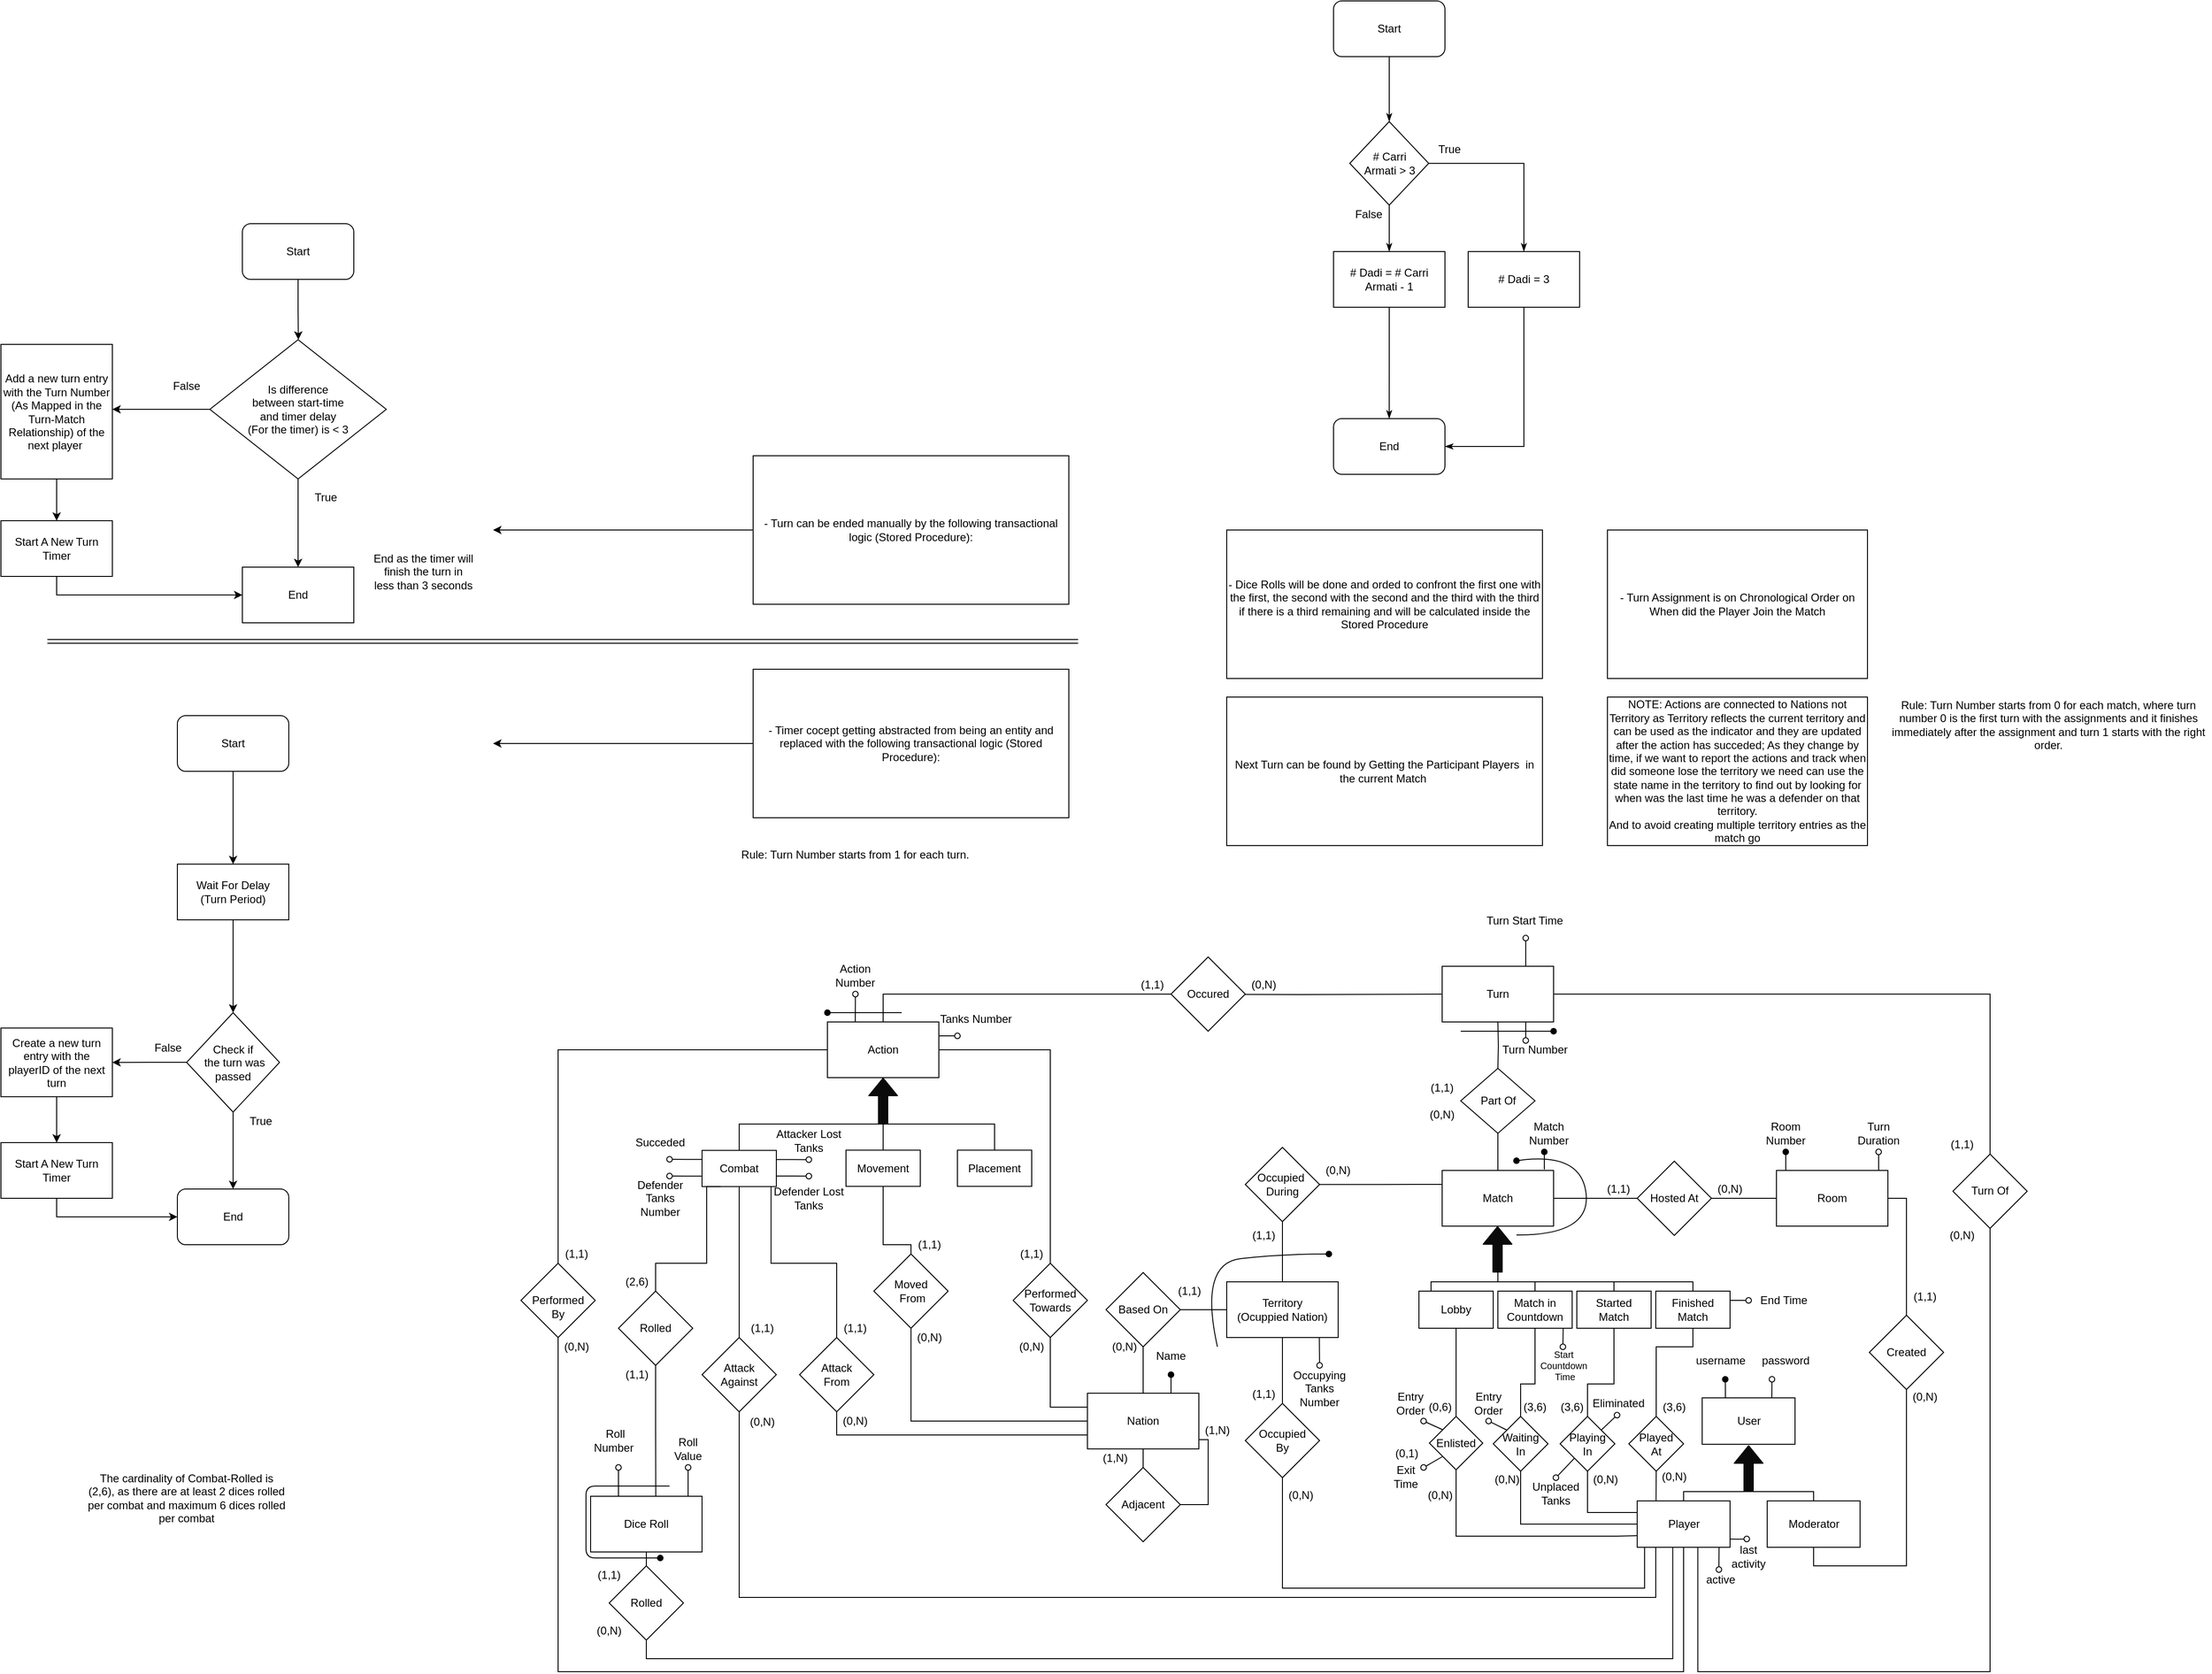 <mxfile version="12.6.5" type="device" pages="8"><diagram id="C5RBs43oDa-KdzZeNtuy" name="Page-1"><mxGraphModel dx="2858" dy="2343" grid="1" gridSize="10" guides="1" tooltips="1" connect="1" arrows="1" fold="1" page="1" pageScale="1" pageWidth="827" pageHeight="1169" math="0" shadow="0"><root><mxCell id="WIyWlLk6GJQsqaUBKTNV-0"/><mxCell id="WIyWlLk6GJQsqaUBKTNV-1" parent="WIyWlLk6GJQsqaUBKTNV-0"/><mxCell id="yqti4uq0czyVvfHyDciS-51" style="edgeStyle=orthogonalEdgeStyle;rounded=0;orthogonalLoop=1;jettySize=auto;html=1;exitX=0.5;exitY=0;exitDx=0;exitDy=0;endArrow=none;endFill=0;fillColor=#0A0A0A;" parent="WIyWlLk6GJQsqaUBKTNV-1" source="yqti4uq0czyVvfHyDciS-12" target="yqti4uq0czyVvfHyDciS-31" edge="1"><mxGeometry relative="1" as="geometry"/></mxCell><mxCell id="yqti4uq0czyVvfHyDciS-178" style="edgeStyle=none;rounded=0;orthogonalLoop=1;jettySize=auto;html=1;exitX=0.831;exitY=1;exitDx=0;exitDy=0;endArrow=oval;endFill=0;fillColor=#0A0A0A;exitPerimeter=0;" parent="WIyWlLk6GJQsqaUBKTNV-1" source="yqti4uq0czyVvfHyDciS-12" edge="1"><mxGeometry relative="1" as="geometry"><mxPoint x="670" y="810" as="targetPoint"/></mxGeometry></mxCell><mxCell id="yqti4uq0czyVvfHyDciS-12" value="Territory&lt;br&gt;(Ocuppied Nation)" style="rounded=0;whiteSpace=wrap;html=1;" parent="WIyWlLk6GJQsqaUBKTNV-1" vertex="1"><mxGeometry x="570" y="720" width="120" height="60" as="geometry"/></mxCell><mxCell id="yqti4uq0czyVvfHyDciS-61" style="edgeStyle=orthogonalEdgeStyle;rounded=0;orthogonalLoop=1;jettySize=auto;html=1;exitX=0.5;exitY=1;exitDx=0;exitDy=0;endArrow=none;endFill=0;fillColor=#0A0A0A;" parent="WIyWlLk6GJQsqaUBKTNV-1" source="yqti4uq0czyVvfHyDciS-65" target="yqti4uq0czyVvfHyDciS-7" edge="1"><mxGeometry relative="1" as="geometry"/></mxCell><mxCell id="yqti4uq0czyVvfHyDciS-156" style="rounded=0;orthogonalLoop=1;jettySize=auto;html=1;exitX=0.75;exitY=1;exitDx=0;exitDy=0;endArrow=oval;endFill=0;fillColor=#0A0A0A;" parent="WIyWlLk6GJQsqaUBKTNV-1" edge="1"><mxGeometry relative="1" as="geometry"><mxPoint x="892" y="460" as="targetPoint"/><mxPoint x="892" y="440" as="sourcePoint"/></mxGeometry></mxCell><mxCell id="sZHgQx3Bsur1kE5qnjvP-2" style="edgeStyle=orthogonalEdgeStyle;rounded=0;orthogonalLoop=1;jettySize=auto;html=1;exitX=0.75;exitY=0;exitDx=0;exitDy=0;endArrow=oval;endFill=0;" parent="WIyWlLk6GJQsqaUBKTNV-1" source="yqti4uq0czyVvfHyDciS-13" edge="1"><mxGeometry relative="1" as="geometry"><mxPoint x="892" y="349.667" as="targetPoint"/></mxGeometry></mxCell><mxCell id="yqti4uq0czyVvfHyDciS-13" value="Turn" style="rounded=0;whiteSpace=wrap;html=1;" parent="WIyWlLk6GJQsqaUBKTNV-1" vertex="1"><mxGeometry x="802" y="380" width="120" height="60" as="geometry"/></mxCell><mxCell id="yqti4uq0czyVvfHyDciS-200" style="edgeStyle=orthogonalEdgeStyle;rounded=0;orthogonalLoop=1;jettySize=auto;html=1;exitX=1;exitY=0.5;exitDx=0;exitDy=0;entryX=0;entryY=0.25;entryDx=0;entryDy=0;endArrow=none;endFill=0;fillColor=#0A0A0A;" parent="WIyWlLk6GJQsqaUBKTNV-1" source="yqti4uq0czyVvfHyDciS-205" target="yqti4uq0czyVvfHyDciS-8" edge="1"><mxGeometry relative="1" as="geometry"><Array as="points"><mxPoint x="380" y="855"/></Array></mxGeometry></mxCell><mxCell id="yqti4uq0czyVvfHyDciS-298" style="edgeStyle=orthogonalEdgeStyle;rounded=0;orthogonalLoop=1;jettySize=auto;html=1;exitX=0.75;exitY=1;exitDx=0;exitDy=0;endArrow=oval;endFill=0;fillColor=#0A0A0A;" parent="WIyWlLk6GJQsqaUBKTNV-1" source="yqti4uq0czyVvfHyDciS-15" edge="1"><mxGeometry relative="1" as="geometry"><mxPoint x="170.167" y="410.0" as="targetPoint"/></mxGeometry></mxCell><mxCell id="MAmopSJuQqQEOTF73SW2-9" style="edgeStyle=orthogonalEdgeStyle;rounded=0;orthogonalLoop=1;jettySize=auto;html=1;exitX=0;exitY=0.75;exitDx=0;exitDy=0;endArrow=oval;endFill=0;" parent="WIyWlLk6GJQsqaUBKTNV-1" source="yqti4uq0czyVvfHyDciS-15" edge="1"><mxGeometry relative="1" as="geometry"><mxPoint x="280" y="455.238" as="targetPoint"/></mxGeometry></mxCell><mxCell id="yqti4uq0czyVvfHyDciS-15" value="Action" style="rounded=0;whiteSpace=wrap;html=1;direction=west;" parent="WIyWlLk6GJQsqaUBKTNV-1" vertex="1"><mxGeometry x="140" y="440" width="120" height="60" as="geometry"/></mxCell><mxCell id="yqti4uq0czyVvfHyDciS-125" style="edgeStyle=none;rounded=0;orthogonalLoop=1;jettySize=auto;html=1;exitX=0;exitY=0;exitDx=0;exitDy=0;endArrow=oval;endFill=0;fillColor=#0A0A0A;" parent="WIyWlLk6GJQsqaUBKTNV-1" source="yqti4uq0czyVvfHyDciS-19" edge="1"><mxGeometry relative="1" as="geometry"><mxPoint x="782" y="870" as="targetPoint"/><mxPoint x="852" y="941.5" as="sourcePoint"/><Array as="points"><mxPoint x="782" y="870"/></Array></mxGeometry></mxCell><mxCell id="MAmopSJuQqQEOTF73SW2-11" style="rounded=0;orthogonalLoop=1;jettySize=auto;html=1;exitX=1;exitY=0;exitDx=0;exitDy=0;endArrow=oval;endFill=0;entryX=0.5;entryY=0;entryDx=0;entryDy=0;" parent="WIyWlLk6GJQsqaUBKTNV-1" source="ak5WXKSzXfQnPrn6XTgO-34" target="MAmopSJuQqQEOTF73SW2-12" edge="1"><mxGeometry relative="1" as="geometry"><mxPoint x="842" y="916" as="targetPoint"/><mxPoint x="852" y="981.5" as="sourcePoint"/></mxGeometry></mxCell><mxCell id="ak5WXKSzXfQnPrn6XTgO-24" style="edgeStyle=orthogonalEdgeStyle;rounded=0;orthogonalLoop=1;jettySize=auto;html=1;exitX=0.5;exitY=0;exitDx=0;exitDy=0;entryX=0.5;entryY=1;entryDx=0;entryDy=0;endArrow=none;endFill=0;" parent="WIyWlLk6GJQsqaUBKTNV-1" source="yqti4uq0czyVvfHyDciS-19" target="ak5WXKSzXfQnPrn6XTgO-8" edge="1"><mxGeometry relative="1" as="geometry"/></mxCell><mxCell id="ak5WXKSzXfQnPrn6XTgO-30" style="edgeStyle=orthogonalEdgeStyle;rounded=0;orthogonalLoop=1;jettySize=auto;html=1;exitX=0.5;exitY=1;exitDx=0;exitDy=0;entryX=0;entryY=0.75;entryDx=0;entryDy=0;endArrow=none;endFill=0;" parent="WIyWlLk6GJQsqaUBKTNV-1" source="yqti4uq0czyVvfHyDciS-19" target="yqti4uq0czyVvfHyDciS-1" edge="1"><mxGeometry relative="1" as="geometry"><Array as="points"><mxPoint x="817" y="994"/><mxPoint x="990" y="994"/></Array></mxGeometry></mxCell><mxCell id="yqti4uq0czyVvfHyDciS-19" value="Enlisted" style="rhombus;whiteSpace=wrap;html=1;" parent="WIyWlLk6GJQsqaUBKTNV-1" vertex="1"><mxGeometry x="788.25" y="865" width="57.5" height="57.5" as="geometry"/></mxCell><mxCell id="yqti4uq0czyVvfHyDciS-52" style="edgeStyle=orthogonalEdgeStyle;rounded=0;orthogonalLoop=1;jettySize=auto;html=1;exitX=1;exitY=0.5;exitDx=0;exitDy=0;entryX=0;entryY=0.25;entryDx=0;entryDy=0;endArrow=none;endFill=0;fillColor=#0A0A0A;" parent="WIyWlLk6GJQsqaUBKTNV-1" source="yqti4uq0czyVvfHyDciS-31" target="yqti4uq0czyVvfHyDciS-7" edge="1"><mxGeometry relative="1" as="geometry"><mxPoint x="580.0" y="615.14" as="sourcePoint"/><Array as="points"/></mxGeometry></mxCell><mxCell id="yqti4uq0czyVvfHyDciS-31" value="Occupied&amp;nbsp;&lt;br&gt;During" style="rhombus;whiteSpace=wrap;html=1;" parent="WIyWlLk6GJQsqaUBKTNV-1" vertex="1"><mxGeometry x="590" y="575.14" width="80" height="80" as="geometry"/></mxCell><mxCell id="yqti4uq0czyVvfHyDciS-69" style="edgeStyle=orthogonalEdgeStyle;rounded=0;orthogonalLoop=1;jettySize=auto;html=1;exitX=0.5;exitY=0;exitDx=0;exitDy=0;endArrow=none;endFill=0;fillColor=#0A0A0A;entryX=0;entryY=0.5;entryDx=0;entryDy=0;" parent="WIyWlLk6GJQsqaUBKTNV-1" target="yqti4uq0czyVvfHyDciS-13" edge="1"><mxGeometry relative="1" as="geometry"><mxPoint x="670" y="410" as="targetPoint"/><Array as="points"/><mxPoint x="500.0" y="410" as="sourcePoint"/></mxGeometry></mxCell><mxCell id="yqti4uq0czyVvfHyDciS-71" style="edgeStyle=orthogonalEdgeStyle;rounded=0;orthogonalLoop=1;jettySize=auto;html=1;exitX=0.5;exitY=1;exitDx=0;exitDy=0;entryX=0.5;entryY=1;entryDx=0;entryDy=0;endArrow=none;endFill=0;fillColor=#0A0A0A;" parent="WIyWlLk6GJQsqaUBKTNV-1" source="yqti4uq0czyVvfHyDciS-38" target="yqti4uq0czyVvfHyDciS-15" edge="1"><mxGeometry relative="1" as="geometry"/></mxCell><mxCell id="yqti4uq0czyVvfHyDciS-38" value="Occured" style="rhombus;whiteSpace=wrap;html=1;direction=south;" parent="WIyWlLk6GJQsqaUBKTNV-1" vertex="1"><mxGeometry x="510" y="370" width="80" height="80" as="geometry"/></mxCell><mxCell id="yqti4uq0czyVvfHyDciS-149" style="edgeStyle=orthogonalEdgeStyle;rounded=0;orthogonalLoop=1;jettySize=auto;html=1;exitX=0.5;exitY=1;exitDx=0;exitDy=0;entryX=0;entryY=0.5;entryDx=0;entryDy=0;endArrow=none;endFill=0;fillColor=#0A0A0A;" parent="WIyWlLk6GJQsqaUBKTNV-1" source="yqti4uq0czyVvfHyDciS-47" target="yqti4uq0czyVvfHyDciS-12" edge="1"><mxGeometry relative="1" as="geometry"/></mxCell><mxCell id="yqti4uq0czyVvfHyDciS-154" style="edgeStyle=orthogonalEdgeStyle;rounded=0;orthogonalLoop=1;jettySize=auto;html=1;exitX=0;exitY=0.5;exitDx=0;exitDy=0;entryX=0.5;entryY=0;entryDx=0;entryDy=0;endArrow=none;endFill=0;fillColor=#0A0A0A;" parent="WIyWlLk6GJQsqaUBKTNV-1" source="yqti4uq0czyVvfHyDciS-47" target="yqti4uq0czyVvfHyDciS-8" edge="1"><mxGeometry relative="1" as="geometry"/></mxCell><mxCell id="yqti4uq0czyVvfHyDciS-47" value="Based On" style="rhombus;whiteSpace=wrap;html=1;direction=north;" parent="WIyWlLk6GJQsqaUBKTNV-1" vertex="1"><mxGeometry x="440" y="710" width="80" height="80" as="geometry"/></mxCell><mxCell id="yqti4uq0czyVvfHyDciS-55" style="edgeStyle=orthogonalEdgeStyle;rounded=0;orthogonalLoop=1;jettySize=auto;html=1;exitX=1;exitY=0.5;exitDx=0;exitDy=0;entryX=1;entryY=0.5;entryDx=0;entryDy=0;endArrow=none;endFill=0;fillColor=#0A0A0A;" parent="WIyWlLk6GJQsqaUBKTNV-1" source="yqti4uq0czyVvfHyDciS-58" target="yqti4uq0czyVvfHyDciS-6" edge="1"><mxGeometry relative="1" as="geometry"><mxPoint x="1332" y="770" as="sourcePoint"/></mxGeometry></mxCell><mxCell id="yqti4uq0czyVvfHyDciS-57" style="edgeStyle=orthogonalEdgeStyle;rounded=0;orthogonalLoop=1;jettySize=auto;html=1;exitX=0.5;exitY=1;exitDx=0;exitDy=0;entryX=0;entryY=0.5;entryDx=0;entryDy=0;endArrow=none;endFill=0;fillColor=#0A0A0A;" parent="WIyWlLk6GJQsqaUBKTNV-1" source="yqti4uq0czyVvfHyDciS-2" target="yqti4uq0czyVvfHyDciS-58" edge="1"><mxGeometry relative="1" as="geometry"><mxPoint x="1162" y="956" as="sourcePoint"/><mxPoint x="1332" y="850" as="targetPoint"/></mxGeometry></mxCell><mxCell id="yqti4uq0czyVvfHyDciS-58" value="Created" style="rhombus;whiteSpace=wrap;html=1;direction=north;" parent="WIyWlLk6GJQsqaUBKTNV-1" vertex="1"><mxGeometry x="1262" y="756" width="80" height="80" as="geometry"/></mxCell><mxCell id="yqti4uq0czyVvfHyDciS-128" style="edgeStyle=none;rounded=0;orthogonalLoop=1;jettySize=auto;html=1;exitX=0.917;exitY=0;exitDx=0;exitDy=0;endArrow=oval;endFill=0;fillColor=#0A0A0A;exitPerimeter=0;" parent="WIyWlLk6GJQsqaUBKTNV-1" source="yqti4uq0czyVvfHyDciS-6" edge="1"><mxGeometry relative="1" as="geometry"><mxPoint x="1272" y="580" as="targetPoint"/></mxGeometry></mxCell><mxCell id="yqti4uq0czyVvfHyDciS-301" style="edgeStyle=orthogonalEdgeStyle;rounded=0;orthogonalLoop=1;jettySize=auto;html=1;endArrow=oval;endFill=1;fillColor=#0A0A0A;" parent="WIyWlLk6GJQsqaUBKTNV-1" edge="1"><mxGeometry relative="1" as="geometry"><mxPoint x="1172" y="580" as="targetPoint"/><mxPoint x="1172" y="600" as="sourcePoint"/><Array as="points"><mxPoint x="1172" y="590"/><mxPoint x="1172" y="590"/></Array></mxGeometry></mxCell><mxCell id="yqti4uq0czyVvfHyDciS-6" value="Room" style="rounded=0;whiteSpace=wrap;html=1;" parent="WIyWlLk6GJQsqaUBKTNV-1" vertex="1"><mxGeometry x="1162" y="600" width="120" height="60" as="geometry"/></mxCell><mxCell id="yqti4uq0czyVvfHyDciS-21" style="edgeStyle=orthogonalEdgeStyle;rounded=0;orthogonalLoop=1;jettySize=auto;html=1;exitX=1;exitY=0.5;exitDx=0;exitDy=0;entryX=0;entryY=0.5;entryDx=0;entryDy=0;endArrow=none;endFill=0;fillColor=#0A0A0A;" parent="WIyWlLk6GJQsqaUBKTNV-1" source="yqti4uq0czyVvfHyDciS-22" target="yqti4uq0czyVvfHyDciS-6" edge="1"><mxGeometry relative="1" as="geometry"/></mxCell><mxCell id="yqti4uq0czyVvfHyDciS-65" value="Part Of" style="shape=rhombus;html=1;dashed=0;whitespace=wrap;perimeter=rhombusPerimeter;" parent="WIyWlLk6GJQsqaUBKTNV-1" vertex="1"><mxGeometry x="822" y="490" width="80" height="70" as="geometry"/></mxCell><mxCell id="yqti4uq0czyVvfHyDciS-66" style="edgeStyle=orthogonalEdgeStyle;rounded=0;orthogonalLoop=1;jettySize=auto;html=1;exitX=0.5;exitY=1;exitDx=0;exitDy=0;endArrow=none;endFill=0;fillColor=#0A0A0A;" parent="WIyWlLk6GJQsqaUBKTNV-1" target="yqti4uq0czyVvfHyDciS-65" edge="1"><mxGeometry relative="1" as="geometry"><mxPoint x="862" y="440" as="sourcePoint"/><mxPoint x="862" y="600" as="targetPoint"/></mxGeometry></mxCell><mxCell id="yqti4uq0czyVvfHyDciS-79" style="edgeStyle=orthogonalEdgeStyle;rounded=0;orthogonalLoop=1;jettySize=auto;html=1;exitX=0;exitY=0.5;exitDx=0;exitDy=0;endArrow=classic;endFill=1;fillColor=#0A0A0A;" parent="WIyWlLk6GJQsqaUBKTNV-1" source="yqti4uq0czyVvfHyDciS-75" edge="1"><mxGeometry relative="1" as="geometry"><mxPoint x="-220" y="140" as="targetPoint"/></mxGeometry></mxCell><mxCell id="yqti4uq0czyVvfHyDciS-75" value="- Timer cocept getting abstracted from being an entity and replaced with the following transactional logic (Stored Procedure):&lt;br&gt;" style="text;html=1;strokeColor=#000000;fillColor=none;align=center;verticalAlign=middle;whiteSpace=wrap;rounded=0;" parent="WIyWlLk6GJQsqaUBKTNV-1" vertex="1"><mxGeometry x="60" y="60" width="340" height="160" as="geometry"/></mxCell><mxCell id="yqti4uq0czyVvfHyDciS-81" style="edgeStyle=orthogonalEdgeStyle;rounded=0;orthogonalLoop=1;jettySize=auto;html=1;exitX=0.5;exitY=1;exitDx=0;exitDy=0;endArrow=classic;endFill=1;fillColor=#0A0A0A;" parent="WIyWlLk6GJQsqaUBKTNV-1" source="yqti4uq0czyVvfHyDciS-76" edge="1"><mxGeometry relative="1" as="geometry"><mxPoint x="-500" y="270" as="targetPoint"/></mxGeometry></mxCell><mxCell id="yqti4uq0czyVvfHyDciS-76" value="Start" style="rounded=1;whiteSpace=wrap;html=1;" parent="WIyWlLk6GJQsqaUBKTNV-1" vertex="1"><mxGeometry x="-560" y="110" width="120" height="60" as="geometry"/></mxCell><mxCell id="yqti4uq0czyVvfHyDciS-84" style="edgeStyle=orthogonalEdgeStyle;rounded=0;orthogonalLoop=1;jettySize=auto;html=1;exitX=0.5;exitY=1;exitDx=0;exitDy=0;endArrow=classic;endFill=1;fillColor=#0A0A0A;" parent="WIyWlLk6GJQsqaUBKTNV-1" source="yqti4uq0czyVvfHyDciS-83" edge="1"><mxGeometry relative="1" as="geometry"><mxPoint x="-500" y="430" as="targetPoint"/></mxGeometry></mxCell><mxCell id="yqti4uq0czyVvfHyDciS-83" value="Wait For Delay&lt;br&gt;(Turn Period)" style="rounded=0;whiteSpace=wrap;html=1;strokeColor=#000000;" parent="WIyWlLk6GJQsqaUBKTNV-1" vertex="1"><mxGeometry x="-560" y="270" width="120" height="60" as="geometry"/></mxCell><mxCell id="yqti4uq0czyVvfHyDciS-86" style="edgeStyle=orthogonalEdgeStyle;rounded=0;orthogonalLoop=1;jettySize=auto;html=1;exitX=0.5;exitY=1;exitDx=0;exitDy=0;endArrow=classic;endFill=1;fillColor=#0A0A0A;" parent="WIyWlLk6GJQsqaUBKTNV-1" source="yqti4uq0czyVvfHyDciS-85" edge="1"><mxGeometry relative="1" as="geometry"><mxPoint x="-500" y="620" as="targetPoint"/></mxGeometry></mxCell><mxCell id="yqti4uq0czyVvfHyDciS-90" value="" style="edgeStyle=orthogonalEdgeStyle;rounded=0;orthogonalLoop=1;jettySize=auto;html=1;endArrow=classic;endFill=1;fillColor=#0A0A0A;" parent="WIyWlLk6GJQsqaUBKTNV-1" source="yqti4uq0czyVvfHyDciS-85" edge="1"><mxGeometry relative="1" as="geometry"><mxPoint x="-630" y="483.57" as="targetPoint"/></mxGeometry></mxCell><mxCell id="yqti4uq0czyVvfHyDciS-85" value="Check if&lt;br&gt;&amp;nbsp;the turn was passed" style="rhombus;whiteSpace=wrap;html=1;strokeColor=#000000;" parent="WIyWlLk6GJQsqaUBKTNV-1" vertex="1"><mxGeometry x="-550" y="430" width="100" height="107.14" as="geometry"/></mxCell><mxCell id="yqti4uq0czyVvfHyDciS-87" value="True" style="text;html=1;strokeColor=none;fillColor=none;align=center;verticalAlign=middle;whiteSpace=wrap;rounded=0;" parent="WIyWlLk6GJQsqaUBKTNV-1" vertex="1"><mxGeometry x="-490" y="537.14" width="40" height="20" as="geometry"/></mxCell><mxCell id="yqti4uq0czyVvfHyDciS-88" value="End" style="rounded=1;whiteSpace=wrap;html=1;strokeColor=#000000;" parent="WIyWlLk6GJQsqaUBKTNV-1" vertex="1"><mxGeometry x="-560" y="620" width="120" height="60" as="geometry"/></mxCell><mxCell id="yqti4uq0czyVvfHyDciS-117" style="edgeStyle=orthogonalEdgeStyle;rounded=0;orthogonalLoop=1;jettySize=auto;html=1;exitX=0.5;exitY=1;exitDx=0;exitDy=0;entryX=0.5;entryY=0;entryDx=0;entryDy=0;endArrow=classic;endFill=1;fillColor=#0A0A0A;" parent="WIyWlLk6GJQsqaUBKTNV-1" source="yqti4uq0czyVvfHyDciS-91" target="yqti4uq0czyVvfHyDciS-116" edge="1"><mxGeometry relative="1" as="geometry"/></mxCell><mxCell id="yqti4uq0czyVvfHyDciS-91" value="Create a new turn entry with the playerID of the next turn" style="rounded=0;whiteSpace=wrap;html=1;strokeColor=#000000;" parent="WIyWlLk6GJQsqaUBKTNV-1" vertex="1"><mxGeometry x="-750" y="446.57" width="120" height="74" as="geometry"/></mxCell><mxCell id="yqti4uq0czyVvfHyDciS-92" value="False" style="text;html=1;strokeColor=none;fillColor=none;align=center;verticalAlign=middle;whiteSpace=wrap;rounded=0;" parent="WIyWlLk6GJQsqaUBKTNV-1" vertex="1"><mxGeometry x="-590" y="457.5" width="40" height="20" as="geometry"/></mxCell><mxCell id="yqti4uq0czyVvfHyDciS-95" style="edgeStyle=orthogonalEdgeStyle;rounded=0;orthogonalLoop=1;jettySize=auto;html=1;exitX=0;exitY=0.5;exitDx=0;exitDy=0;endArrow=classic;endFill=1;fillColor=#0A0A0A;" parent="WIyWlLk6GJQsqaUBKTNV-1" source="yqti4uq0czyVvfHyDciS-94" edge="1"><mxGeometry relative="1" as="geometry"><mxPoint x="-220" y="-90" as="targetPoint"/></mxGeometry></mxCell><mxCell id="yqti4uq0czyVvfHyDciS-94" value="- Turn can be ended manually by the following transactional logic (Stored Procedure):" style="text;html=1;strokeColor=#000000;fillColor=none;align=center;verticalAlign=middle;whiteSpace=wrap;rounded=0;" parent="WIyWlLk6GJQsqaUBKTNV-1" vertex="1"><mxGeometry x="60" y="-170" width="340" height="160" as="geometry"/></mxCell><mxCell id="yqti4uq0czyVvfHyDciS-97" value="" style="shape=link;html=1;endArrow=classic;endFill=1;fillColor=#0A0A0A;" parent="WIyWlLk6GJQsqaUBKTNV-1" edge="1"><mxGeometry width="50" height="50" relative="1" as="geometry"><mxPoint x="-700" y="30" as="sourcePoint"/><mxPoint x="410" y="30" as="targetPoint"/></mxGeometry></mxCell><mxCell id="yqti4uq0czyVvfHyDciS-99" style="edgeStyle=orthogonalEdgeStyle;rounded=0;orthogonalLoop=1;jettySize=auto;html=1;exitX=0.5;exitY=1;exitDx=0;exitDy=0;endArrow=classic;endFill=1;fillColor=#0A0A0A;" parent="WIyWlLk6GJQsqaUBKTNV-1" source="yqti4uq0czyVvfHyDciS-98" edge="1"><mxGeometry relative="1" as="geometry"><mxPoint x="-429.714" y="-295" as="targetPoint"/></mxGeometry></mxCell><mxCell id="yqti4uq0czyVvfHyDciS-98" value="Start" style="rounded=1;whiteSpace=wrap;html=1;strokeColor=#000000;" parent="WIyWlLk6GJQsqaUBKTNV-1" vertex="1"><mxGeometry x="-490" y="-420" width="120" height="60" as="geometry"/></mxCell><mxCell id="yqti4uq0czyVvfHyDciS-101" style="edgeStyle=orthogonalEdgeStyle;rounded=0;orthogonalLoop=1;jettySize=auto;html=1;exitX=0.5;exitY=1;exitDx=0;exitDy=0;endArrow=classic;endFill=1;fillColor=#0A0A0A;entryX=0.5;entryY=0;entryDx=0;entryDy=0;" parent="WIyWlLk6GJQsqaUBKTNV-1" source="yqti4uq0czyVvfHyDciS-100" target="yqti4uq0czyVvfHyDciS-103" edge="1"><mxGeometry relative="1" as="geometry"><mxPoint x="-430" y="-75" as="targetPoint"/></mxGeometry></mxCell><mxCell id="yqti4uq0czyVvfHyDciS-106" style="edgeStyle=orthogonalEdgeStyle;rounded=0;orthogonalLoop=1;jettySize=auto;html=1;exitX=0;exitY=0.5;exitDx=0;exitDy=0;endArrow=classic;endFill=1;fillColor=#0A0A0A;" parent="WIyWlLk6GJQsqaUBKTNV-1" source="yqti4uq0czyVvfHyDciS-100" edge="1"><mxGeometry relative="1" as="geometry"><mxPoint x="-630" y="-220" as="targetPoint"/></mxGeometry></mxCell><mxCell id="yqti4uq0czyVvfHyDciS-100" value="Is difference &lt;br&gt;between start-time &lt;br&gt;and timer delay &lt;br&gt;(For the timer) is &amp;lt; 3" style="rhombus;whiteSpace=wrap;html=1;strokeColor=#000000;" parent="WIyWlLk6GJQsqaUBKTNV-1" vertex="1"><mxGeometry x="-525" y="-295" width="190" height="150" as="geometry"/></mxCell><mxCell id="yqti4uq0czyVvfHyDciS-103" value="End" style="rounded=0;whiteSpace=wrap;html=1;strokeColor=#000000;" parent="WIyWlLk6GJQsqaUBKTNV-1" vertex="1"><mxGeometry x="-490" y="-50" width="120" height="60" as="geometry"/></mxCell><mxCell id="yqti4uq0czyVvfHyDciS-104" value="True" style="text;html=1;strokeColor=none;fillColor=none;align=center;verticalAlign=middle;whiteSpace=wrap;rounded=0;" parent="WIyWlLk6GJQsqaUBKTNV-1" vertex="1"><mxGeometry x="-420" y="-135" width="40" height="20" as="geometry"/></mxCell><mxCell id="yqti4uq0czyVvfHyDciS-105" value="End as the timer will finish the turn in less than 3 seconds" style="text;html=1;strokeColor=none;fillColor=none;align=center;verticalAlign=middle;whiteSpace=wrap;rounded=0;" parent="WIyWlLk6GJQsqaUBKTNV-1" vertex="1"><mxGeometry x="-350" y="-75" width="110" height="60" as="geometry"/></mxCell><mxCell id="yqti4uq0czyVvfHyDciS-107" value="False" style="text;html=1;strokeColor=none;fillColor=none;align=center;verticalAlign=middle;whiteSpace=wrap;rounded=0;" parent="WIyWlLk6GJQsqaUBKTNV-1" vertex="1"><mxGeometry x="-570" y="-255" width="40" height="20" as="geometry"/></mxCell><mxCell id="yqti4uq0czyVvfHyDciS-113" style="edgeStyle=orthogonalEdgeStyle;rounded=0;orthogonalLoop=1;jettySize=auto;html=1;exitX=0.5;exitY=1;exitDx=0;exitDy=0;entryX=0.5;entryY=0;entryDx=0;entryDy=0;endArrow=classic;endFill=1;fillColor=#0A0A0A;" parent="WIyWlLk6GJQsqaUBKTNV-1" source="yqti4uq0czyVvfHyDciS-108" target="yqti4uq0czyVvfHyDciS-112" edge="1"><mxGeometry relative="1" as="geometry"/></mxCell><mxCell id="yqti4uq0czyVvfHyDciS-108" value="Add a new turn entry with the Turn Number (As Mapped in the Turn-Match Relationship) of the next player&amp;nbsp;" style="rounded=0;whiteSpace=wrap;html=1;strokeColor=#000000;" parent="WIyWlLk6GJQsqaUBKTNV-1" vertex="1"><mxGeometry x="-750" y="-290" width="120" height="145" as="geometry"/></mxCell><mxCell id="yqti4uq0czyVvfHyDciS-111" value="- Dice Rolls will be done and orded to confront the first one with the first, the second with the second and the third with the third if there is a third remaining and will be calculated inside the Stored Procedure" style="text;html=1;strokeColor=#000000;fillColor=none;align=center;verticalAlign=middle;whiteSpace=wrap;rounded=0;" parent="WIyWlLk6GJQsqaUBKTNV-1" vertex="1"><mxGeometry x="570" y="-90" width="340" height="160" as="geometry"/></mxCell><mxCell id="yqti4uq0czyVvfHyDciS-114" style="edgeStyle=orthogonalEdgeStyle;rounded=0;orthogonalLoop=1;jettySize=auto;html=1;exitX=0.5;exitY=1;exitDx=0;exitDy=0;entryX=0;entryY=0.5;entryDx=0;entryDy=0;endArrow=classic;endFill=1;fillColor=#0A0A0A;" parent="WIyWlLk6GJQsqaUBKTNV-1" source="yqti4uq0czyVvfHyDciS-112" target="yqti4uq0czyVvfHyDciS-103" edge="1"><mxGeometry relative="1" as="geometry"/></mxCell><mxCell id="yqti4uq0czyVvfHyDciS-112" value="Start A New Turn Timer" style="rounded=0;whiteSpace=wrap;html=1;strokeColor=#000000;" parent="WIyWlLk6GJQsqaUBKTNV-1" vertex="1"><mxGeometry x="-750" y="-100" width="120" height="60" as="geometry"/></mxCell><mxCell id="yqti4uq0czyVvfHyDciS-115" value="- Turn Assignment is on Chronological Order on When did the Player Join the Match" style="text;html=1;strokeColor=#000000;fillColor=none;align=center;verticalAlign=middle;whiteSpace=wrap;rounded=0;" parent="WIyWlLk6GJQsqaUBKTNV-1" vertex="1"><mxGeometry x="980" y="-90" width="280" height="160" as="geometry"/></mxCell><mxCell id="yqti4uq0czyVvfHyDciS-118" style="edgeStyle=orthogonalEdgeStyle;rounded=0;orthogonalLoop=1;jettySize=auto;html=1;exitX=0.5;exitY=1;exitDx=0;exitDy=0;entryX=0;entryY=0.5;entryDx=0;entryDy=0;endArrow=classic;endFill=1;fillColor=#0A0A0A;" parent="WIyWlLk6GJQsqaUBKTNV-1" source="yqti4uq0czyVvfHyDciS-116" target="yqti4uq0czyVvfHyDciS-88" edge="1"><mxGeometry relative="1" as="geometry"/></mxCell><mxCell id="yqti4uq0czyVvfHyDciS-116" value="Start A New Turn Timer" style="rounded=0;whiteSpace=wrap;html=1;strokeColor=#000000;" parent="WIyWlLk6GJQsqaUBKTNV-1" vertex="1"><mxGeometry x="-750" y="570" width="120" height="60" as="geometry"/></mxCell><mxCell id="yqti4uq0czyVvfHyDciS-121" value="Next Turn can be found by Getting the Participant Players&amp;nbsp; in the current Match&amp;nbsp;" style="text;html=1;strokeColor=#000000;fillColor=none;align=center;verticalAlign=middle;whiteSpace=wrap;rounded=0;" parent="WIyWlLk6GJQsqaUBKTNV-1" vertex="1"><mxGeometry x="570" y="90" width="340" height="160" as="geometry"/></mxCell><mxCell id="yqti4uq0czyVvfHyDciS-124" value="Entry Order" style="text;html=1;strokeColor=none;fillColor=none;align=center;verticalAlign=middle;whiteSpace=wrap;rounded=0;" parent="WIyWlLk6GJQsqaUBKTNV-1" vertex="1"><mxGeometry x="748.25" y="841" width="40" height="20" as="geometry"/></mxCell><mxCell id="yqti4uq0czyVvfHyDciS-126" value="Turn Duration" style="text;html=1;strokeColor=none;fillColor=none;align=center;verticalAlign=middle;whiteSpace=wrap;rounded=0;" parent="WIyWlLk6GJQsqaUBKTNV-1" vertex="1"><mxGeometry x="1252" y="550" width="40" height="20" as="geometry"/></mxCell><mxCell id="yqti4uq0czyVvfHyDciS-141" style="edgeStyle=orthogonalEdgeStyle;rounded=0;orthogonalLoop=1;jettySize=auto;html=1;exitX=0.5;exitY=0;exitDx=0;exitDy=0;entryX=1;entryY=0.5;entryDx=0;entryDy=0;endArrow=none;endFill=0;fillColor=#0A0A0A;" parent="WIyWlLk6GJQsqaUBKTNV-1" source="yqti4uq0czyVvfHyDciS-139" target="yqti4uq0czyVvfHyDciS-15" edge="1"><mxGeometry relative="1" as="geometry"><mxPoint x="-100" y="780" as="sourcePoint"/></mxGeometry></mxCell><mxCell id="yqti4uq0czyVvfHyDciS-185" style="edgeStyle=orthogonalEdgeStyle;rounded=0;orthogonalLoop=1;jettySize=auto;html=1;exitX=0.5;exitY=1;exitDx=0;exitDy=0;entryX=0.5;entryY=1;entryDx=0;entryDy=0;endArrow=none;endFill=0;fillColor=#0A0A0A;" parent="WIyWlLk6GJQsqaUBKTNV-1" source="yqti4uq0czyVvfHyDciS-139" target="yqti4uq0czyVvfHyDciS-1" edge="1"><mxGeometry relative="1" as="geometry"><Array as="points"><mxPoint x="-150" y="1140"/><mxPoint x="1062" y="1140"/></Array><mxPoint x="-240" y="780" as="sourcePoint"/></mxGeometry></mxCell><mxCell id="yqti4uq0czyVvfHyDciS-139" value="&lt;br&gt;Performed&lt;br&gt;By" style="rhombus;whiteSpace=wrap;html=1;strokeColor=#000000;" parent="WIyWlLk6GJQsqaUBKTNV-1" vertex="1"><mxGeometry x="-190" y="700" width="80" height="80" as="geometry"/></mxCell><mxCell id="yqti4uq0czyVvfHyDciS-145" style="edgeStyle=orthogonalEdgeStyle;rounded=0;orthogonalLoop=1;jettySize=auto;html=1;exitX=0.5;exitY=0;exitDx=0;exitDy=0;entryX=1;entryY=0.5;entryDx=0;entryDy=0;endArrow=none;endFill=0;fillColor=#0A0A0A;" parent="WIyWlLk6GJQsqaUBKTNV-1" source="yqti4uq0czyVvfHyDciS-143" edge="1"><mxGeometry relative="1" as="geometry"><Array as="points"><mxPoint x="1392" y="410"/></Array><mxPoint x="922" y="410" as="targetPoint"/></mxGeometry></mxCell><mxCell id="yqti4uq0czyVvfHyDciS-146" style="edgeStyle=orthogonalEdgeStyle;rounded=0;orthogonalLoop=1;jettySize=auto;html=1;exitX=0.5;exitY=1;exitDx=0;exitDy=0;endArrow=none;endFill=0;fillColor=#0A0A0A;entryX=0.653;entryY=1.006;entryDx=0;entryDy=0;entryPerimeter=0;" parent="WIyWlLk6GJQsqaUBKTNV-1" source="yqti4uq0czyVvfHyDciS-143" target="yqti4uq0czyVvfHyDciS-1" edge="1"><mxGeometry relative="1" as="geometry"><mxPoint x="992" y="901" as="targetPoint"/><Array as="points"><mxPoint x="1392" y="1140"/><mxPoint x="1077" y="1140"/></Array></mxGeometry></mxCell><mxCell id="yqti4uq0czyVvfHyDciS-143" value="Turn Of" style="rhombus;whiteSpace=wrap;html=1;strokeColor=#000000;" parent="WIyWlLk6GJQsqaUBKTNV-1" vertex="1"><mxGeometry x="1352" y="582.36" width="80" height="80" as="geometry"/></mxCell><mxCell id="yqti4uq0czyVvfHyDciS-50" value="" style="group;direction=south;" parent="WIyWlLk6GJQsqaUBKTNV-1" vertex="1" connectable="0"><mxGeometry x="420" y="860" width="100" height="151" as="geometry"/></mxCell><mxCell id="yqti4uq0czyVvfHyDciS-8" value="Nation" style="rounded=0;whiteSpace=wrap;html=1;direction=east;" parent="yqti4uq0czyVvfHyDciS-50" vertex="1"><mxGeometry y="-20" width="120" height="60" as="geometry"/></mxCell><mxCell id="yqti4uq0czyVvfHyDciS-49" value="" style="group" parent="yqti4uq0czyVvfHyDciS-50" vertex="1" connectable="0"><mxGeometry x="20" y="60" width="80" height="80" as="geometry"/></mxCell><mxCell id="yqti4uq0czyVvfHyDciS-9" value="Adjacent" style="rhombus;whiteSpace=wrap;html=1;direction=east;" parent="yqti4uq0czyVvfHyDciS-49" vertex="1"><mxGeometry width="80" height="80" as="geometry"/></mxCell><mxCell id="yqti4uq0czyVvfHyDciS-147" style="edgeStyle=orthogonalEdgeStyle;rounded=0;orthogonalLoop=1;jettySize=auto;html=1;exitX=1;exitY=0.5;exitDx=0;exitDy=0;entryX=1;entryY=0.5;entryDx=0;entryDy=0;endArrow=none;endFill=0;fillColor=#0A0A0A;" parent="yqti4uq0czyVvfHyDciS-50" source="yqti4uq0czyVvfHyDciS-8" target="yqti4uq0czyVvfHyDciS-9" edge="1"><mxGeometry relative="1" as="geometry"><Array as="points"><mxPoint x="120" y="30"/><mxPoint x="130" y="30"/><mxPoint x="130" y="100"/></Array></mxGeometry></mxCell><mxCell id="yqti4uq0czyVvfHyDciS-204" style="edgeStyle=orthogonalEdgeStyle;rounded=0;orthogonalLoop=1;jettySize=auto;html=1;exitX=0.5;exitY=0;exitDx=0;exitDy=0;entryX=0.5;entryY=1;entryDx=0;entryDy=0;endArrow=none;endFill=0;fillColor=#0A0A0A;" parent="yqti4uq0czyVvfHyDciS-50" source="yqti4uq0czyVvfHyDciS-9" target="yqti4uq0czyVvfHyDciS-8" edge="1"><mxGeometry relative="1" as="geometry"/></mxCell><mxCell id="yqti4uq0czyVvfHyDciS-227" value="(1,N)" style="text;html=1;strokeColor=none;fillColor=none;align=center;verticalAlign=middle;whiteSpace=wrap;rounded=0;" parent="yqti4uq0czyVvfHyDciS-50" vertex="1"><mxGeometry x="10" y="40" width="40" height="20" as="geometry"/></mxCell><mxCell id="yqti4uq0czyVvfHyDciS-152" style="edgeStyle=orthogonalEdgeStyle;rounded=0;orthogonalLoop=1;jettySize=auto;html=1;exitX=0.5;exitY=0;exitDx=0;exitDy=0;entryX=0.5;entryY=1;entryDx=0;entryDy=0;endArrow=none;endFill=0;fillColor=#0A0A0A;" parent="WIyWlLk6GJQsqaUBKTNV-1" source="yqti4uq0czyVvfHyDciS-151" target="yqti4uq0czyVvfHyDciS-12" edge="1"><mxGeometry relative="1" as="geometry"/></mxCell><mxCell id="yqti4uq0czyVvfHyDciS-153" style="edgeStyle=orthogonalEdgeStyle;rounded=0;orthogonalLoop=1;jettySize=auto;html=1;exitX=0.5;exitY=1;exitDx=0;exitDy=0;endArrow=none;endFill=0;fillColor=#0A0A0A;" parent="WIyWlLk6GJQsqaUBKTNV-1" source="yqti4uq0czyVvfHyDciS-151" target="yqti4uq0czyVvfHyDciS-1" edge="1"><mxGeometry relative="1" as="geometry"><Array as="points"><mxPoint x="630" y="1050"/><mxPoint x="1020" y="1050"/></Array><mxPoint x="910" y="1007" as="targetPoint"/><mxPoint x="540.0" y="931" as="sourcePoint"/></mxGeometry></mxCell><mxCell id="yqti4uq0czyVvfHyDciS-151" value="Occupied&lt;br&gt;By" style="rhombus;whiteSpace=wrap;html=1;strokeColor=#000000;" parent="WIyWlLk6GJQsqaUBKTNV-1" vertex="1"><mxGeometry x="590" y="851" width="80" height="80" as="geometry"/></mxCell><mxCell id="yqti4uq0czyVvfHyDciS-157" value="Turn Number" style="text;html=1;strokeColor=none;fillColor=none;align=center;verticalAlign=middle;whiteSpace=wrap;rounded=0;" parent="WIyWlLk6GJQsqaUBKTNV-1" vertex="1"><mxGeometry x="857" y="460" width="90" height="20" as="geometry"/></mxCell><mxCell id="yqti4uq0czyVvfHyDciS-158" style="edgeStyle=none;rounded=0;orthogonalLoop=1;jettySize=auto;html=1;exitX=0.75;exitY=0;exitDx=0;exitDy=0;endArrow=oval;endFill=1;fillColor=#0A0A0A;" parent="WIyWlLk6GJQsqaUBKTNV-1" source="yqti4uq0czyVvfHyDciS-8" edge="1"><mxGeometry relative="1" as="geometry"><mxPoint x="510" y="820" as="targetPoint"/></mxGeometry></mxCell><mxCell id="yqti4uq0czyVvfHyDciS-159" value="Name" style="text;html=1;strokeColor=none;fillColor=none;align=center;verticalAlign=middle;whiteSpace=wrap;rounded=0;" parent="WIyWlLk6GJQsqaUBKTNV-1" vertex="1"><mxGeometry x="490" y="790" width="40" height="20" as="geometry"/></mxCell><mxCell id="yqti4uq0czyVvfHyDciS-163" style="edgeStyle=none;rounded=0;orthogonalLoop=1;jettySize=auto;html=1;endArrow=oval;endFill=1;fillColor=#0A0A0A;" parent="WIyWlLk6GJQsqaUBKTNV-1" edge="1"><mxGeometry relative="1" as="geometry"><mxPoint x="912" y="580" as="targetPoint"/><mxPoint x="912" y="599" as="sourcePoint"/></mxGeometry></mxCell><mxCell id="yqti4uq0czyVvfHyDciS-164" value="Match Number" style="text;html=1;strokeColor=none;fillColor=none;align=center;verticalAlign=middle;whiteSpace=wrap;rounded=0;" parent="WIyWlLk6GJQsqaUBKTNV-1" vertex="1"><mxGeometry x="882" y="550" width="70" height="20" as="geometry"/></mxCell><mxCell id="yqti4uq0czyVvfHyDciS-175" value="" style="curved=1;endArrow=oval;html=1;fillColor=#0A0A0A;endFill=1;" parent="WIyWlLk6GJQsqaUBKTNV-1" edge="1"><mxGeometry width="50" height="50" relative="1" as="geometry"><mxPoint x="560" y="790" as="sourcePoint"/><mxPoint x="680" y="690" as="targetPoint"/><Array as="points"><mxPoint x="540" y="700"/><mxPoint x="630" y="690"/></Array></mxGeometry></mxCell><mxCell id="yqti4uq0czyVvfHyDciS-179" value="Occupying&lt;br&gt;Tanks &lt;br&gt;Number" style="text;html=1;strokeColor=none;fillColor=none;align=center;verticalAlign=middle;whiteSpace=wrap;rounded=0;" parent="WIyWlLk6GJQsqaUBKTNV-1" vertex="1"><mxGeometry x="620" y="825" width="100" height="20" as="geometry"/></mxCell><mxCell id="yqti4uq0czyVvfHyDciS-191" style="edgeStyle=orthogonalEdgeStyle;rounded=0;orthogonalLoop=1;jettySize=auto;html=1;endArrow=none;endFill=0;fillColor=#0A0A0A;exitX=0.5;exitY=0;exitDx=0;exitDy=0;" parent="WIyWlLk6GJQsqaUBKTNV-1" source="yqti4uq0czyVvfHyDciS-195" edge="1"><mxGeometry relative="1" as="geometry"><mxPoint x="200" y="550" as="targetPoint"/><Array as="points"><mxPoint x="45" y="550"/></Array><mxPoint x="100" y="580" as="sourcePoint"/></mxGeometry></mxCell><mxCell id="yqti4uq0czyVvfHyDciS-193" style="edgeStyle=orthogonalEdgeStyle;rounded=0;orthogonalLoop=1;jettySize=auto;html=1;fillColor=#0A0A0A;endArrow=none;endFill=0;exitX=0.5;exitY=0;exitDx=0;exitDy=0;" parent="WIyWlLk6GJQsqaUBKTNV-1" source="yqti4uq0czyVvfHyDciS-197" edge="1"><mxGeometry relative="1" as="geometry"><mxPoint x="200" y="580" as="targetPoint"/><mxPoint x="300" y="580" as="sourcePoint"/><Array as="points"><mxPoint x="320" y="550"/><mxPoint x="200" y="550"/></Array></mxGeometry></mxCell><mxCell id="yqti4uq0czyVvfHyDciS-194" value="" style="shape=flexArrow;endArrow=classic;html=1;fillColor=#0A0A0A;" parent="WIyWlLk6GJQsqaUBKTNV-1" edge="1"><mxGeometry width="50" height="50" relative="1" as="geometry"><mxPoint x="200" y="550" as="sourcePoint"/><mxPoint x="200" y="500" as="targetPoint"/></mxGeometry></mxCell><mxCell id="yqti4uq0czyVvfHyDciS-216" style="edgeStyle=orthogonalEdgeStyle;rounded=0;orthogonalLoop=1;jettySize=auto;html=1;exitX=0.929;exitY=0.999;exitDx=0;exitDy=0;entryX=0.5;entryY=0;entryDx=0;entryDy=0;endArrow=none;endFill=0;fillColor=#0A0A0A;exitPerimeter=0;" parent="WIyWlLk6GJQsqaUBKTNV-1" source="yqti4uq0czyVvfHyDciS-195" target="yqti4uq0czyVvfHyDciS-215" edge="1"><mxGeometry relative="1" as="geometry"><Array as="points"><mxPoint x="79" y="700"/><mxPoint x="150" y="700"/></Array></mxGeometry></mxCell><mxCell id="ak5WXKSzXfQnPrn6XTgO-51" style="edgeStyle=orthogonalEdgeStyle;rounded=0;orthogonalLoop=1;jettySize=auto;html=1;exitX=0;exitY=0.25;exitDx=0;exitDy=0;endArrow=oval;endFill=0;fontSize=10;" parent="WIyWlLk6GJQsqaUBKTNV-1" source="yqti4uq0czyVvfHyDciS-195" edge="1"><mxGeometry relative="1" as="geometry"><mxPoint x="-30" y="588" as="targetPoint"/><Array as="points"><mxPoint x="-12" y="588"/></Array></mxGeometry></mxCell><mxCell id="yqti4uq0czyVvfHyDciS-195" value="Combat" style="rounded=0;whiteSpace=wrap;html=1;strokeColor=#000000;" parent="WIyWlLk6GJQsqaUBKTNV-1" vertex="1"><mxGeometry x="5" y="578.36" width="80" height="39" as="geometry"/></mxCell><mxCell id="yqti4uq0czyVvfHyDciS-209" style="edgeStyle=orthogonalEdgeStyle;rounded=0;orthogonalLoop=1;jettySize=auto;html=1;exitX=0.5;exitY=1;exitDx=0;exitDy=0;entryX=0;entryY=0.5;entryDx=0;entryDy=0;endArrow=none;endFill=0;fillColor=#0A0A0A;" parent="WIyWlLk6GJQsqaUBKTNV-1" source="yqti4uq0czyVvfHyDciS-210" target="yqti4uq0czyVvfHyDciS-8" edge="1"><mxGeometry relative="1" as="geometry"/></mxCell><mxCell id="yqti4uq0czyVvfHyDciS-196" value="Movement" style="rounded=0;whiteSpace=wrap;html=1;strokeColor=#000000;" parent="WIyWlLk6GJQsqaUBKTNV-1" vertex="1"><mxGeometry x="160" y="578.14" width="80" height="39" as="geometry"/></mxCell><mxCell id="yqti4uq0czyVvfHyDciS-197" value="Placement" style="rounded=0;whiteSpace=wrap;html=1;strokeColor=#000000;" parent="WIyWlLk6GJQsqaUBKTNV-1" vertex="1"><mxGeometry x="280" y="578.14" width="80" height="39" as="geometry"/></mxCell><mxCell id="yqti4uq0czyVvfHyDciS-208" style="edgeStyle=orthogonalEdgeStyle;rounded=0;orthogonalLoop=1;jettySize=auto;html=1;exitX=0;exitY=0.5;exitDx=0;exitDy=0;entryX=0;entryY=0.5;entryDx=0;entryDy=0;endArrow=none;endFill=0;fillColor=#0A0A0A;" parent="WIyWlLk6GJQsqaUBKTNV-1" source="yqti4uq0czyVvfHyDciS-205" target="yqti4uq0czyVvfHyDciS-15" edge="1"><mxGeometry relative="1" as="geometry"/></mxCell><mxCell id="yqti4uq0czyVvfHyDciS-205" value="Performed&lt;br&gt;Towards" style="rhombus;whiteSpace=wrap;html=1;strokeColor=#000000;direction=south;" parent="WIyWlLk6GJQsqaUBKTNV-1" vertex="1"><mxGeometry x="340" y="700" width="80" height="80" as="geometry"/></mxCell><mxCell id="yqti4uq0czyVvfHyDciS-210" value="Moved&lt;br&gt;&amp;nbsp;From" style="rhombus;whiteSpace=wrap;html=1;strokeColor=#000000;" parent="WIyWlLk6GJQsqaUBKTNV-1" vertex="1"><mxGeometry x="190" y="690" width="80" height="80" as="geometry"/></mxCell><mxCell id="yqti4uq0czyVvfHyDciS-211" style="edgeStyle=orthogonalEdgeStyle;rounded=0;orthogonalLoop=1;jettySize=auto;html=1;exitX=0.5;exitY=1;exitDx=0;exitDy=0;entryX=0.5;entryY=0;entryDx=0;entryDy=0;endArrow=none;endFill=0;fillColor=#0A0A0A;" parent="WIyWlLk6GJQsqaUBKTNV-1" source="yqti4uq0czyVvfHyDciS-196" target="yqti4uq0czyVvfHyDciS-210" edge="1"><mxGeometry relative="1" as="geometry"><mxPoint x="200" y="617.14" as="sourcePoint"/><mxPoint x="420.0" y="870" as="targetPoint"/><Array as="points"><mxPoint x="200" y="680"/><mxPoint x="230" y="680"/></Array></mxGeometry></mxCell><mxCell id="yqti4uq0czyVvfHyDciS-219" style="edgeStyle=orthogonalEdgeStyle;rounded=0;orthogonalLoop=1;jettySize=auto;html=1;exitX=0.5;exitY=1;exitDx=0;exitDy=0;endArrow=none;endFill=0;fillColor=#0A0A0A;entryX=0.2;entryY=1.004;entryDx=0;entryDy=0;entryPerimeter=0;" parent="WIyWlLk6GJQsqaUBKTNV-1" source="yqti4uq0czyVvfHyDciS-213" target="yqti4uq0czyVvfHyDciS-1" edge="1"><mxGeometry relative="1" as="geometry"><mxPoint x="540" y="1103" as="targetPoint"/><Array as="points"><mxPoint x="45" y="1060"/><mxPoint x="1032" y="1060"/></Array><mxPoint x="-40" y="860" as="sourcePoint"/></mxGeometry></mxCell><mxCell id="yqti4uq0czyVvfHyDciS-213" value="Attack&lt;br&gt;Against" style="rhombus;whiteSpace=wrap;html=1;strokeColor=#000000;" parent="WIyWlLk6GJQsqaUBKTNV-1" vertex="1"><mxGeometry x="5" y="780" width="80" height="80" as="geometry"/></mxCell><mxCell id="yqti4uq0czyVvfHyDciS-214" style="edgeStyle=orthogonalEdgeStyle;rounded=0;orthogonalLoop=1;jettySize=auto;html=1;exitX=0.5;exitY=1;exitDx=0;exitDy=0;endArrow=none;endFill=0;fillColor=#0A0A0A;" parent="WIyWlLk6GJQsqaUBKTNV-1" source="yqti4uq0czyVvfHyDciS-195" target="yqti4uq0czyVvfHyDciS-213" edge="1"><mxGeometry relative="1" as="geometry"><mxPoint x="80.471" y="860" as="targetPoint"/><mxPoint x="80" y="617.14" as="sourcePoint"/><Array as="points"><mxPoint x="45" y="710"/><mxPoint x="45" y="710"/></Array></mxGeometry></mxCell><mxCell id="yqti4uq0czyVvfHyDciS-218" style="edgeStyle=orthogonalEdgeStyle;rounded=0;orthogonalLoop=1;jettySize=auto;html=1;exitX=0.5;exitY=1;exitDx=0;exitDy=0;entryX=0;entryY=0.75;entryDx=0;entryDy=0;endArrow=none;endFill=0;fillColor=#0A0A0A;" parent="WIyWlLk6GJQsqaUBKTNV-1" source="yqti4uq0czyVvfHyDciS-215" target="yqti4uq0czyVvfHyDciS-8" edge="1"><mxGeometry relative="1" as="geometry"/></mxCell><mxCell id="yqti4uq0czyVvfHyDciS-215" value="Attack &lt;br&gt;From" style="rhombus;whiteSpace=wrap;html=1;strokeColor=#000000;" parent="WIyWlLk6GJQsqaUBKTNV-1" vertex="1"><mxGeometry x="110" y="780" width="80" height="80" as="geometry"/></mxCell><mxCell id="yqti4uq0czyVvfHyDciS-220" value="(0,N)" style="text;html=1;strokeColor=none;fillColor=none;align=center;verticalAlign=middle;whiteSpace=wrap;rounded=0;" parent="WIyWlLk6GJQsqaUBKTNV-1" vertex="1"><mxGeometry x="590" y="390" width="40" height="20" as="geometry"/></mxCell><mxCell id="yqti4uq0czyVvfHyDciS-221" value="(1,1)" style="text;html=1;strokeColor=none;fillColor=none;align=center;verticalAlign=middle;whiteSpace=wrap;rounded=0;" parent="WIyWlLk6GJQsqaUBKTNV-1" vertex="1"><mxGeometry x="470" y="390" width="40" height="20" as="geometry"/></mxCell><mxCell id="yqti4uq0czyVvfHyDciS-222" value="(1,1)" style="text;html=1;strokeColor=none;fillColor=none;align=center;verticalAlign=middle;whiteSpace=wrap;rounded=0;" parent="WIyWlLk6GJQsqaUBKTNV-1" vertex="1"><mxGeometry x="150" y="760" width="40" height="20" as="geometry"/></mxCell><mxCell id="yqti4uq0czyVvfHyDciS-223" value="(1,1)" style="text;html=1;strokeColor=none;fillColor=none;align=center;verticalAlign=middle;whiteSpace=wrap;rounded=0;" parent="WIyWlLk6GJQsqaUBKTNV-1" vertex="1"><mxGeometry x="50" y="760" width="40" height="20" as="geometry"/></mxCell><mxCell id="yqti4uq0czyVvfHyDciS-225" value="(1,1)" style="text;html=1;strokeColor=none;fillColor=none;align=center;verticalAlign=middle;whiteSpace=wrap;rounded=0;" parent="WIyWlLk6GJQsqaUBKTNV-1" vertex="1"><mxGeometry x="230" y="670" width="40" height="20" as="geometry"/></mxCell><mxCell id="yqti4uq0czyVvfHyDciS-226" value="(1,1)" style="text;html=1;strokeColor=none;fillColor=none;align=center;verticalAlign=middle;whiteSpace=wrap;rounded=0;" parent="WIyWlLk6GJQsqaUBKTNV-1" vertex="1"><mxGeometry x="-150" y="680" width="40" height="20" as="geometry"/></mxCell><mxCell id="yqti4uq0czyVvfHyDciS-235" value="(1,N)" style="text;html=1;strokeColor=none;fillColor=none;align=center;verticalAlign=middle;whiteSpace=wrap;rounded=0;" parent="WIyWlLk6GJQsqaUBKTNV-1" vertex="1"><mxGeometry x="540" y="870" width="40" height="20" as="geometry"/></mxCell><mxCell id="yqti4uq0czyVvfHyDciS-236" value="(1,1)" style="text;html=1;strokeColor=none;fillColor=none;align=center;verticalAlign=middle;whiteSpace=wrap;rounded=0;" parent="WIyWlLk6GJQsqaUBKTNV-1" vertex="1"><mxGeometry x="590" y="830.5" width="40" height="20" as="geometry"/></mxCell><mxCell id="yqti4uq0czyVvfHyDciS-237" value="(1,1)" style="text;html=1;strokeColor=none;fillColor=none;align=center;verticalAlign=middle;whiteSpace=wrap;rounded=0;" parent="WIyWlLk6GJQsqaUBKTNV-1" vertex="1"><mxGeometry x="590" y="660" width="40" height="20" as="geometry"/></mxCell><mxCell id="yqti4uq0czyVvfHyDciS-238" value="(1,1)" style="text;html=1;strokeColor=none;fillColor=none;align=center;verticalAlign=middle;whiteSpace=wrap;rounded=0;" parent="WIyWlLk6GJQsqaUBKTNV-1" vertex="1"><mxGeometry x="510" y="720" width="40" height="20" as="geometry"/></mxCell><mxCell id="yqti4uq0czyVvfHyDciS-239" value="(0,N)" style="text;html=1;strokeColor=none;fillColor=none;align=center;verticalAlign=middle;whiteSpace=wrap;rounded=0;" parent="WIyWlLk6GJQsqaUBKTNV-1" vertex="1"><mxGeometry x="440" y="780" width="40" height="20" as="geometry"/></mxCell><mxCell id="yqti4uq0czyVvfHyDciS-240" value="(0,6)" style="text;html=1;strokeColor=none;fillColor=none;align=center;verticalAlign=middle;whiteSpace=wrap;rounded=0;" parent="WIyWlLk6GJQsqaUBKTNV-1" vertex="1"><mxGeometry x="780" y="845" width="40" height="20" as="geometry"/></mxCell><mxCell id="yqti4uq0czyVvfHyDciS-250" value="(1,1)" style="text;html=1;strokeColor=none;fillColor=none;align=center;verticalAlign=middle;whiteSpace=wrap;rounded=0;" parent="WIyWlLk6GJQsqaUBKTNV-1" vertex="1"><mxGeometry x="1302" y="726" width="40" height="20" as="geometry"/></mxCell><mxCell id="yqti4uq0czyVvfHyDciS-251" value="(0,N)" style="text;html=1;strokeColor=none;fillColor=none;align=center;verticalAlign=middle;whiteSpace=wrap;rounded=0;" parent="WIyWlLk6GJQsqaUBKTNV-1" vertex="1"><mxGeometry x="1302" y="834" width="40" height="20" as="geometry"/></mxCell><mxCell id="yqti4uq0czyVvfHyDciS-252" value="(0,N)" style="text;html=1;strokeColor=none;fillColor=none;align=center;verticalAlign=middle;whiteSpace=wrap;rounded=0;" parent="WIyWlLk6GJQsqaUBKTNV-1" vertex="1"><mxGeometry x="630" y="940" width="40" height="20" as="geometry"/></mxCell><mxCell id="yqti4uq0czyVvfHyDciS-253" value="(0,N)" style="text;html=1;strokeColor=none;fillColor=none;align=center;verticalAlign=middle;whiteSpace=wrap;rounded=0;" parent="WIyWlLk6GJQsqaUBKTNV-1" vertex="1"><mxGeometry x="-150" y="780" width="40" height="20" as="geometry"/></mxCell><mxCell id="yqti4uq0czyVvfHyDciS-254" value="(0,N)" style="text;html=1;strokeColor=none;fillColor=none;align=center;verticalAlign=middle;whiteSpace=wrap;rounded=0;" parent="WIyWlLk6GJQsqaUBKTNV-1" vertex="1"><mxGeometry x="670" y="590" width="40" height="20" as="geometry"/></mxCell><mxCell id="yqti4uq0czyVvfHyDciS-255" value="(1,1)" style="text;html=1;strokeColor=none;fillColor=none;align=center;verticalAlign=middle;whiteSpace=wrap;rounded=0;" parent="WIyWlLk6GJQsqaUBKTNV-1" vertex="1"><mxGeometry x="782" y="500.57" width="40" height="20" as="geometry"/></mxCell><mxCell id="yqti4uq0czyVvfHyDciS-256" value="(0,N)" style="text;html=1;strokeColor=none;fillColor=none;align=center;verticalAlign=middle;whiteSpace=wrap;rounded=0;" parent="WIyWlLk6GJQsqaUBKTNV-1" vertex="1"><mxGeometry x="782" y="530" width="40" height="20" as="geometry"/></mxCell><mxCell id="yqti4uq0czyVvfHyDciS-257" value="(1,1)" style="text;html=1;strokeColor=none;fillColor=none;align=center;verticalAlign=middle;whiteSpace=wrap;rounded=0;" parent="WIyWlLk6GJQsqaUBKTNV-1" vertex="1"><mxGeometry x="1342" y="562.36" width="40" height="20" as="geometry"/></mxCell><mxCell id="yqti4uq0czyVvfHyDciS-258" value="(0,N)" style="text;html=1;strokeColor=none;fillColor=none;align=center;verticalAlign=middle;whiteSpace=wrap;rounded=0;" parent="WIyWlLk6GJQsqaUBKTNV-1" vertex="1"><mxGeometry x="1342" y="660" width="40" height="20" as="geometry"/></mxCell><mxCell id="yqti4uq0czyVvfHyDciS-260" value="(0,N)" style="text;html=1;strokeColor=none;fillColor=none;align=center;verticalAlign=middle;whiteSpace=wrap;rounded=0;" parent="WIyWlLk6GJQsqaUBKTNV-1" vertex="1"><mxGeometry x="50" y="861" width="40" height="20" as="geometry"/></mxCell><mxCell id="yqti4uq0czyVvfHyDciS-261" value="(0,N)" style="text;html=1;strokeColor=none;fillColor=none;align=center;verticalAlign=middle;whiteSpace=wrap;rounded=0;" parent="WIyWlLk6GJQsqaUBKTNV-1" vertex="1"><mxGeometry x="150" y="860" width="40" height="20" as="geometry"/></mxCell><mxCell id="yqti4uq0czyVvfHyDciS-262" value="(1,1)" style="text;html=1;strokeColor=none;fillColor=none;align=center;verticalAlign=middle;whiteSpace=wrap;rounded=0;" parent="WIyWlLk6GJQsqaUBKTNV-1" vertex="1"><mxGeometry x="340" y="680" width="40" height="20" as="geometry"/></mxCell><mxCell id="yqti4uq0czyVvfHyDciS-263" value="(0,N)" style="text;html=1;strokeColor=none;fillColor=none;align=center;verticalAlign=middle;whiteSpace=wrap;rounded=0;" parent="WIyWlLk6GJQsqaUBKTNV-1" vertex="1"><mxGeometry x="340" y="780" width="40" height="20" as="geometry"/></mxCell><mxCell id="yqti4uq0czyVvfHyDciS-265" value="(0,N)" style="text;html=1;strokeColor=none;fillColor=none;align=center;verticalAlign=middle;whiteSpace=wrap;rounded=0;" parent="WIyWlLk6GJQsqaUBKTNV-1" vertex="1"><mxGeometry x="230" y="770" width="40" height="20" as="geometry"/></mxCell><mxCell id="yqti4uq0czyVvfHyDciS-267" style="edgeStyle=orthogonalEdgeStyle;rounded=0;orthogonalLoop=1;jettySize=auto;html=1;exitX=0.5;exitY=1;exitDx=0;exitDy=0;endArrow=classicThin;endFill=1;fillColor=#0A0A0A;" parent="WIyWlLk6GJQsqaUBKTNV-1" source="yqti4uq0czyVvfHyDciS-266" edge="1"><mxGeometry relative="1" as="geometry"><mxPoint x="745" y="-530" as="targetPoint"/></mxGeometry></mxCell><mxCell id="yqti4uq0czyVvfHyDciS-266" value="Start" style="rounded=1;whiteSpace=wrap;html=1;strokeColor=#000000;" parent="WIyWlLk6GJQsqaUBKTNV-1" vertex="1"><mxGeometry x="685" y="-660" width="120" height="60" as="geometry"/></mxCell><mxCell id="yqti4uq0czyVvfHyDciS-269" style="edgeStyle=orthogonalEdgeStyle;rounded=0;orthogonalLoop=1;jettySize=auto;html=1;exitX=1;exitY=0.5;exitDx=0;exitDy=0;endArrow=classicThin;endFill=1;fillColor=#0A0A0A;entryX=0.5;entryY=0;entryDx=0;entryDy=0;" parent="WIyWlLk6GJQsqaUBKTNV-1" source="yqti4uq0czyVvfHyDciS-268" target="yqti4uq0czyVvfHyDciS-271" edge="1"><mxGeometry relative="1" as="geometry"><mxPoint x="840" y="-430" as="targetPoint"/><Array as="points"><mxPoint x="890" y="-485"/></Array></mxGeometry></mxCell><mxCell id="yqti4uq0czyVvfHyDciS-272" style="edgeStyle=orthogonalEdgeStyle;rounded=0;orthogonalLoop=1;jettySize=auto;html=1;exitX=0.5;exitY=1;exitDx=0;exitDy=0;endArrow=classicThin;endFill=1;fillColor=#0A0A0A;entryX=0.5;entryY=0;entryDx=0;entryDy=0;" parent="WIyWlLk6GJQsqaUBKTNV-1" source="yqti4uq0czyVvfHyDciS-268" edge="1"><mxGeometry relative="1" as="geometry"><mxPoint x="745" y="-390" as="targetPoint"/></mxGeometry></mxCell><mxCell id="yqti4uq0czyVvfHyDciS-268" value="# Carri &lt;br&gt;Armati &amp;gt; 3" style="rhombus;whiteSpace=wrap;html=1;strokeColor=#000000;" parent="WIyWlLk6GJQsqaUBKTNV-1" vertex="1"><mxGeometry x="702.5" y="-530" width="85" height="90" as="geometry"/></mxCell><mxCell id="yqti4uq0czyVvfHyDciS-270" value="True" style="text;html=1;strokeColor=none;fillColor=none;align=center;verticalAlign=middle;whiteSpace=wrap;rounded=0;" parent="WIyWlLk6GJQsqaUBKTNV-1" vertex="1"><mxGeometry x="790" y="-510" width="40" height="20" as="geometry"/></mxCell><mxCell id="yqti4uq0czyVvfHyDciS-278" style="edgeStyle=orthogonalEdgeStyle;rounded=0;orthogonalLoop=1;jettySize=auto;html=1;exitX=0.5;exitY=1;exitDx=0;exitDy=0;endArrow=classicThin;endFill=1;fillColor=#0A0A0A;entryX=1;entryY=0.5;entryDx=0;entryDy=0;" parent="WIyWlLk6GJQsqaUBKTNV-1" source="yqti4uq0czyVvfHyDciS-271" target="yqti4uq0czyVvfHyDciS-279" edge="1"><mxGeometry relative="1" as="geometry"><mxPoint x="889.793" y="-220" as="targetPoint"/></mxGeometry></mxCell><mxCell id="yqti4uq0czyVvfHyDciS-271" value="# Dadi = 3" style="rounded=0;whiteSpace=wrap;html=1;strokeColor=#000000;" parent="WIyWlLk6GJQsqaUBKTNV-1" vertex="1"><mxGeometry x="830" y="-390" width="120" height="60" as="geometry"/></mxCell><mxCell id="yqti4uq0czyVvfHyDciS-277" style="edgeStyle=orthogonalEdgeStyle;rounded=0;orthogonalLoop=1;jettySize=auto;html=1;exitX=0.5;exitY=1;exitDx=0;exitDy=0;endArrow=classicThin;endFill=1;fillColor=#0A0A0A;" parent="WIyWlLk6GJQsqaUBKTNV-1" source="yqti4uq0czyVvfHyDciS-273" edge="1"><mxGeometry relative="1" as="geometry"><mxPoint x="744.966" y="-210" as="targetPoint"/></mxGeometry></mxCell><mxCell id="yqti4uq0czyVvfHyDciS-273" value="# Dadi = # Carri Armati - 1" style="rounded=0;whiteSpace=wrap;html=1;strokeColor=#000000;" parent="WIyWlLk6GJQsqaUBKTNV-1" vertex="1"><mxGeometry x="685" y="-390" width="120" height="60" as="geometry"/></mxCell><mxCell id="yqti4uq0czyVvfHyDciS-275" value="False" style="text;html=1;strokeColor=none;fillColor=none;align=center;verticalAlign=middle;whiteSpace=wrap;rounded=0;" parent="WIyWlLk6GJQsqaUBKTNV-1" vertex="1"><mxGeometry x="702.5" y="-440" width="40" height="20" as="geometry"/></mxCell><mxCell id="yqti4uq0czyVvfHyDciS-279" value="End" style="rounded=1;whiteSpace=wrap;html=1;strokeColor=#000000;" parent="WIyWlLk6GJQsqaUBKTNV-1" vertex="1"><mxGeometry x="685" y="-210" width="120" height="60" as="geometry"/></mxCell><mxCell id="yqti4uq0czyVvfHyDciS-292" style="edgeStyle=orthogonalEdgeStyle;rounded=0;orthogonalLoop=1;jettySize=auto;html=1;exitX=0.25;exitY=0;exitDx=0;exitDy=0;endArrow=oval;endFill=0;fillColor=#0A0A0A;" parent="WIyWlLk6GJQsqaUBKTNV-1" source="yqti4uq0czyVvfHyDciS-280" edge="1"><mxGeometry relative="1" as="geometry"><mxPoint x="-85" y="920" as="targetPoint"/></mxGeometry></mxCell><mxCell id="yqti4uq0czyVvfHyDciS-303" style="edgeStyle=orthogonalEdgeStyle;rounded=0;orthogonalLoop=1;jettySize=auto;html=1;exitX=0.75;exitY=0;exitDx=0;exitDy=0;endArrow=oval;endFill=0;fillColor=#0A0A0A;" parent="WIyWlLk6GJQsqaUBKTNV-1" source="yqti4uq0czyVvfHyDciS-280" edge="1"><mxGeometry relative="1" as="geometry"><mxPoint x="-10" y="920" as="targetPoint"/></mxGeometry></mxCell><mxCell id="yqti4uq0czyVvfHyDciS-280" value="Dice Roll" style="rounded=0;whiteSpace=wrap;html=1;strokeColor=#000000;" parent="WIyWlLk6GJQsqaUBKTNV-1" vertex="1"><mxGeometry x="-115" y="951" width="120" height="60" as="geometry"/></mxCell><mxCell id="yqti4uq0czyVvfHyDciS-282" value="&amp;nbsp;Roll&lt;br&gt;Number" style="text;html=1;strokeColor=none;fillColor=none;align=center;verticalAlign=middle;whiteSpace=wrap;rounded=0;" parent="WIyWlLk6GJQsqaUBKTNV-1" vertex="1"><mxGeometry x="-110" y="881" width="40" height="20" as="geometry"/></mxCell><mxCell id="yqti4uq0czyVvfHyDciS-291" style="edgeStyle=orthogonalEdgeStyle;rounded=0;orthogonalLoop=1;jettySize=auto;html=1;exitX=0.5;exitY=1;exitDx=0;exitDy=0;entryX=0.585;entryY=0;entryDx=0;entryDy=0;entryPerimeter=0;endArrow=none;endFill=0;fillColor=#0A0A0A;" parent="WIyWlLk6GJQsqaUBKTNV-1" source="yqti4uq0czyVvfHyDciS-287" target="yqti4uq0czyVvfHyDciS-280" edge="1"><mxGeometry relative="1" as="geometry"/></mxCell><mxCell id="yqti4uq0czyVvfHyDciS-287" value="Rolled" style="rhombus;whiteSpace=wrap;html=1;strokeColor=#000000;" parent="WIyWlLk6GJQsqaUBKTNV-1" vertex="1"><mxGeometry x="-85" y="730" width="80" height="80" as="geometry"/></mxCell><mxCell id="yqti4uq0czyVvfHyDciS-288" style="edgeStyle=orthogonalEdgeStyle;rounded=0;orthogonalLoop=1;jettySize=auto;html=1;exitX=0.25;exitY=1;exitDx=0;exitDy=0;entryX=0.5;entryY=0;entryDx=0;entryDy=0;endArrow=none;endFill=0;fillColor=#0A0A0A;" parent="WIyWlLk6GJQsqaUBKTNV-1" source="yqti4uq0czyVvfHyDciS-195" target="yqti4uq0czyVvfHyDciS-287" edge="1"><mxGeometry relative="1" as="geometry"><mxPoint x="60" y="597.64" as="sourcePoint"/><mxPoint x="-40" y="680" as="targetPoint"/><Array as="points"><mxPoint x="10" y="700"/><mxPoint x="-45" y="700"/></Array></mxGeometry></mxCell><mxCell id="yqti4uq0czyVvfHyDciS-293" value="(2,6)" style="text;html=1;strokeColor=none;fillColor=none;align=center;verticalAlign=middle;whiteSpace=wrap;rounded=0;" parent="WIyWlLk6GJQsqaUBKTNV-1" vertex="1"><mxGeometry x="-85" y="710" width="40" height="20" as="geometry"/></mxCell><mxCell id="yqti4uq0czyVvfHyDciS-294" value="(1,1)" style="text;html=1;strokeColor=none;fillColor=none;align=center;verticalAlign=middle;whiteSpace=wrap;rounded=0;" parent="WIyWlLk6GJQsqaUBKTNV-1" vertex="1"><mxGeometry x="-85" y="810" width="40" height="20" as="geometry"/></mxCell><mxCell id="yqti4uq0czyVvfHyDciS-299" value="Action Number" style="text;html=1;strokeColor=none;fillColor=none;align=center;verticalAlign=middle;whiteSpace=wrap;rounded=0;" parent="WIyWlLk6GJQsqaUBKTNV-1" vertex="1"><mxGeometry x="150" y="380" width="40" height="20" as="geometry"/></mxCell><mxCell id="yqti4uq0czyVvfHyDciS-300" value="" style="endArrow=oval;html=1;fillColor=#0A0A0A;endFill=1;" parent="WIyWlLk6GJQsqaUBKTNV-1" edge="1"><mxGeometry width="50" height="50" relative="1" as="geometry"><mxPoint x="220" y="430" as="sourcePoint"/><mxPoint x="140" y="430" as="targetPoint"/></mxGeometry></mxCell><mxCell id="yqti4uq0czyVvfHyDciS-302" value="Room Number" style="text;html=1;strokeColor=none;fillColor=none;align=center;verticalAlign=middle;whiteSpace=wrap;rounded=0;" parent="WIyWlLk6GJQsqaUBKTNV-1" vertex="1"><mxGeometry x="1152" y="550" width="40" height="20" as="geometry"/></mxCell><mxCell id="yqti4uq0czyVvfHyDciS-304" value="Roll Value" style="text;html=1;strokeColor=none;fillColor=none;align=center;verticalAlign=middle;whiteSpace=wrap;rounded=0;" parent="WIyWlLk6GJQsqaUBKTNV-1" vertex="1"><mxGeometry x="-30" y="890" width="40" height="20" as="geometry"/></mxCell><mxCell id="yqti4uq0czyVvfHyDciS-305" value="NOTE: Actions are connected to Nations not Territory as Territory reflects the current territory and can be used as the indicator and they are updated after the action has succeded; As they change by time, if we want to report the actions and track when did someone lose the territory we need can use the state name in the territory to find out by looking for when was the last time he was a defender on that territory.&lt;br&gt;And to avoid creating multiple territory entries as the match go" style="text;html=1;strokeColor=#000000;fillColor=none;align=center;verticalAlign=middle;whiteSpace=wrap;rounded=0;" parent="WIyWlLk6GJQsqaUBKTNV-1" vertex="1"><mxGeometry x="980" y="90" width="280" height="160" as="geometry"/></mxCell><mxCell id="yqti4uq0czyVvfHyDciS-307" value="Succeded" style="text;html=1;strokeColor=none;fillColor=none;align=center;verticalAlign=middle;whiteSpace=wrap;rounded=0;" parent="WIyWlLk6GJQsqaUBKTNV-1" vertex="1"><mxGeometry x="-60" y="560" width="40" height="20" as="geometry"/></mxCell><mxCell id="yqti4uq0czyVvfHyDciS-331" value="The cardinality of Combat-Rolled is (2,6), as there are at least 2 dices rolled per combat and maximum 6 dices rolled per combat" style="text;html=1;strokeColor=none;fillColor=none;align=center;verticalAlign=middle;whiteSpace=wrap;rounded=0;" parent="WIyWlLk6GJQsqaUBKTNV-1" vertex="1"><mxGeometry x="-660" y="942.5" width="220" height="20" as="geometry"/></mxCell><mxCell id="MAmopSJuQqQEOTF73SW2-4" style="edgeStyle=orthogonalEdgeStyle;rounded=0;orthogonalLoop=1;jettySize=auto;html=1;exitX=0.879;exitY=1.002;exitDx=0;exitDy=0;endArrow=oval;endFill=0;exitPerimeter=0;" parent="WIyWlLk6GJQsqaUBKTNV-1" source="ak5WXKSzXfQnPrn6XTgO-9" edge="1"><mxGeometry relative="1" as="geometry"><mxPoint x="932" y="790" as="targetPoint"/><Array as="points"><mxPoint x="932" y="770"/></Array></mxGeometry></mxCell><mxCell id="MAmopSJuQqQEOTF73SW2-5" value="Start &lt;br style=&quot;font-size: 10px;&quot;&gt;Countdown&lt;br style=&quot;font-size: 10px;&quot;&gt;&amp;nbsp;Time" style="text;html=1;strokeColor=none;fillColor=none;align=center;verticalAlign=middle;whiteSpace=wrap;rounded=0;fontSize=10;" parent="WIyWlLk6GJQsqaUBKTNV-1" vertex="1"><mxGeometry x="903" y="800" width="60" height="20" as="geometry"/></mxCell><mxCell id="MAmopSJuQqQEOTF73SW2-7" value="Rule: Turn Number starts from 0 for each match, where turn number 0 is the first turn with the assignments and it finishes immediately after the assignment and turn 1 starts with the right order." style="text;html=1;strokeColor=none;fillColor=none;align=center;verticalAlign=middle;whiteSpace=wrap;rounded=0;" parent="WIyWlLk6GJQsqaUBKTNV-1" vertex="1"><mxGeometry x="1280" y="110" width="350" height="20" as="geometry"/></mxCell><mxCell id="MAmopSJuQqQEOTF73SW2-8" value="Rule: Turn Number starts from 1 for each turn." style="text;html=1;strokeColor=none;fillColor=none;align=center;verticalAlign=middle;whiteSpace=wrap;rounded=0;" parent="WIyWlLk6GJQsqaUBKTNV-1" vertex="1"><mxGeometry x="-5.0" y="250" width="350" height="20" as="geometry"/></mxCell><mxCell id="MAmopSJuQqQEOTF73SW2-10" value="Tanks Number" style="text;html=1;strokeColor=none;fillColor=none;align=center;verticalAlign=middle;whiteSpace=wrap;rounded=0;" parent="WIyWlLk6GJQsqaUBKTNV-1" vertex="1"><mxGeometry x="260" y="426.57" width="80" height="20" as="geometry"/></mxCell><mxCell id="MAmopSJuQqQEOTF73SW2-12" value="&lt;br&gt;Unplaced&lt;br&gt;Tanks" style="text;html=1;strokeColor=none;fillColor=none;align=center;verticalAlign=middle;whiteSpace=wrap;rounded=0;" parent="WIyWlLk6GJQsqaUBKTNV-1" vertex="1"><mxGeometry x="897" y="931" width="55" height="20" as="geometry"/></mxCell><mxCell id="ak5WXKSzXfQnPrn6XTgO-17" style="rounded=0;orthogonalLoop=1;jettySize=auto;html=1;exitX=0.5;exitY=0;exitDx=0;exitDy=0;endArrow=none;endFill=0;edgeStyle=orthogonalEdgeStyle;" parent="WIyWlLk6GJQsqaUBKTNV-1" source="ak5WXKSzXfQnPrn6XTgO-8" edge="1"><mxGeometry relative="1" as="geometry"><mxPoint x="862" y="710" as="targetPoint"/><Array as="points"><mxPoint x="790" y="720"/><mxPoint x="862" y="720"/></Array></mxGeometry></mxCell><mxCell id="ak5WXKSzXfQnPrn6XTgO-8" value="Lobby" style="rounded=0;whiteSpace=wrap;html=1;" parent="WIyWlLk6GJQsqaUBKTNV-1" vertex="1"><mxGeometry x="777" y="730" width="80" height="40" as="geometry"/></mxCell><mxCell id="ak5WXKSzXfQnPrn6XTgO-47" style="edgeStyle=orthogonalEdgeStyle;rounded=0;orthogonalLoop=1;jettySize=auto;html=1;exitX=0.5;exitY=0;exitDx=0;exitDy=0;endArrow=none;endFill=0;fontSize=10;" parent="WIyWlLk6GJQsqaUBKTNV-1" source="ak5WXKSzXfQnPrn6XTgO-9" edge="1"><mxGeometry relative="1" as="geometry"><mxPoint x="862" y="720" as="targetPoint"/><Array as="points"><mxPoint x="902" y="720"/></Array></mxGeometry></mxCell><mxCell id="ak5WXKSzXfQnPrn6XTgO-9" value="Match in Countdown" style="rounded=0;whiteSpace=wrap;html=1;" parent="WIyWlLk6GJQsqaUBKTNV-1" vertex="1"><mxGeometry x="862" y="730" width="80" height="40" as="geometry"/></mxCell><mxCell id="ak5WXKSzXfQnPrn6XTgO-48" style="edgeStyle=orthogonalEdgeStyle;rounded=0;orthogonalLoop=1;jettySize=auto;html=1;exitX=0.5;exitY=0;exitDx=0;exitDy=0;endArrow=none;endFill=0;fontSize=10;" parent="WIyWlLk6GJQsqaUBKTNV-1" source="ak5WXKSzXfQnPrn6XTgO-10" edge="1"><mxGeometry relative="1" as="geometry"><mxPoint x="901.032" y="720" as="targetPoint"/><Array as="points"><mxPoint x="987" y="720"/></Array></mxGeometry></mxCell><mxCell id="ak5WXKSzXfQnPrn6XTgO-10" value="Started&lt;br&gt;Match" style="rounded=0;whiteSpace=wrap;html=1;" parent="WIyWlLk6GJQsqaUBKTNV-1" vertex="1"><mxGeometry x="947" y="730" width="80" height="40" as="geometry"/></mxCell><mxCell id="ak5WXKSzXfQnPrn6XTgO-49" style="edgeStyle=orthogonalEdgeStyle;rounded=0;orthogonalLoop=1;jettySize=auto;html=1;exitX=0.5;exitY=0;exitDx=0;exitDy=0;endArrow=none;endFill=0;fontSize=10;" parent="WIyWlLk6GJQsqaUBKTNV-1" source="ak5WXKSzXfQnPrn6XTgO-11" edge="1"><mxGeometry relative="1" as="geometry"><mxPoint x="982" y="720" as="targetPoint"/><Array as="points"><mxPoint x="1072" y="720"/></Array></mxGeometry></mxCell><mxCell id="ak5WXKSzXfQnPrn6XTgO-11" value="Finished&lt;br&gt;Match" style="rounded=0;whiteSpace=wrap;html=1;" parent="WIyWlLk6GJQsqaUBKTNV-1" vertex="1"><mxGeometry x="1032" y="730" width="80" height="40" as="geometry"/></mxCell><mxCell id="yqti4uq0czyVvfHyDciS-5" style="edgeStyle=orthogonalEdgeStyle;rounded=0;orthogonalLoop=1;jettySize=auto;html=1;exitX=0.5;exitY=0;exitDx=0;exitDy=0;endArrow=none;endFill=0;fillColor=#0A0A0A;" parent="WIyWlLk6GJQsqaUBKTNV-1" source="yqti4uq0czyVvfHyDciS-1" edge="1"><mxGeometry relative="1" as="geometry"><mxPoint x="1132" y="946" as="targetPoint"/><Array as="points"><mxPoint x="1062" y="946"/></Array></mxGeometry></mxCell><mxCell id="yqti4uq0czyVvfHyDciS-4" style="edgeStyle=orthogonalEdgeStyle;rounded=0;orthogonalLoop=1;jettySize=auto;html=1;exitX=0.5;exitY=0;exitDx=0;exitDy=0;fillColor=#0A0A0A;endArrow=none;endFill=0;" parent="WIyWlLk6GJQsqaUBKTNV-1" edge="1"><mxGeometry relative="1" as="geometry"><mxPoint x="1132" y="936" as="targetPoint"/><mxPoint x="1202" y="956" as="sourcePoint"/><Array as="points"><mxPoint x="1202" y="946"/><mxPoint x="1132" y="946"/></Array></mxGeometry></mxCell><mxCell id="yqti4uq0czyVvfHyDciS-3" value="" style="shape=flexArrow;endArrow=classic;html=1;fillColor=#0A0A0A;" parent="WIyWlLk6GJQsqaUBKTNV-1" edge="1"><mxGeometry width="50" height="50" relative="1" as="geometry"><mxPoint x="1132" y="946" as="sourcePoint"/><mxPoint x="1132" y="896" as="targetPoint"/></mxGeometry></mxCell><mxCell id="yqti4uq0czyVvfHyDciS-308" style="edgeStyle=orthogonalEdgeStyle;rounded=0;orthogonalLoop=1;jettySize=auto;html=1;exitX=0.25;exitY=0;exitDx=0;exitDy=0;endArrow=oval;endFill=1;fillColor=#0A0A0A;" parent="WIyWlLk6GJQsqaUBKTNV-1" source="yqti4uq0czyVvfHyDciS-0" edge="1"><mxGeometry relative="1" as="geometry"><mxPoint x="1106.857" y="825" as="targetPoint"/><Array as="points"><mxPoint x="1107" y="835"/><mxPoint x="1107" y="835"/></Array></mxGeometry></mxCell><mxCell id="yqti4uq0czyVvfHyDciS-310" style="edgeStyle=orthogonalEdgeStyle;rounded=0;orthogonalLoop=1;jettySize=auto;html=1;exitX=0.75;exitY=0;exitDx=0;exitDy=0;endArrow=oval;endFill=0;fillColor=#0A0A0A;" parent="WIyWlLk6GJQsqaUBKTNV-1" source="yqti4uq0czyVvfHyDciS-0" edge="1"><mxGeometry relative="1" as="geometry"><mxPoint x="1157.143" y="825" as="targetPoint"/></mxGeometry></mxCell><mxCell id="yqti4uq0czyVvfHyDciS-2" value="Moderator" style="html=1;dashed=0;whitespace=wrap;" parent="WIyWlLk6GJQsqaUBKTNV-1" vertex="1"><mxGeometry x="1152" y="956" width="100" height="50" as="geometry"/></mxCell><mxCell id="yqti4uq0czyVvfHyDciS-0" value="User" style="html=1;dashed=0;whitespace=wrap;" parent="WIyWlLk6GJQsqaUBKTNV-1" vertex="1"><mxGeometry x="1082" y="845" width="100" height="50" as="geometry"/></mxCell><mxCell id="yqti4uq0czyVvfHyDciS-312" value="password" style="text;html=1;strokeColor=none;fillColor=none;align=center;verticalAlign=middle;whiteSpace=wrap;rounded=0;" parent="WIyWlLk6GJQsqaUBKTNV-1" vertex="1"><mxGeometry x="1152" y="795" width="40" height="20" as="geometry"/></mxCell><mxCell id="yqti4uq0czyVvfHyDciS-309" value="username" style="text;html=1;strokeColor=none;fillColor=none;align=center;verticalAlign=middle;whiteSpace=wrap;rounded=0;" parent="WIyWlLk6GJQsqaUBKTNV-1" vertex="1"><mxGeometry x="1082" y="795" width="40" height="20" as="geometry"/></mxCell><mxCell id="LrTX6QkAR59CDtbR7FpP-1" style="edgeStyle=orthogonalEdgeStyle;rounded=0;orthogonalLoop=1;jettySize=auto;html=1;exitX=0.882;exitY=0.996;exitDx=0;exitDy=0;endArrow=oval;endFill=0;exitPerimeter=0;" parent="WIyWlLk6GJQsqaUBKTNV-1" source="yqti4uq0czyVvfHyDciS-1" edge="1"><mxGeometry relative="1" as="geometry"><mxPoint x="1100" y="1030" as="targetPoint"/><Array as="points"/></mxGeometry></mxCell><mxCell id="yqti4uq0czyVvfHyDciS-1" value="Player" style="html=1;dashed=0;whitespace=wrap;" parent="WIyWlLk6GJQsqaUBKTNV-1" vertex="1"><mxGeometry x="1012" y="956" width="100" height="50" as="geometry"/></mxCell><mxCell id="yqti4uq0czyVvfHyDciS-7" value="Match" style="rounded=0;whiteSpace=wrap;html=1;" parent="WIyWlLk6GJQsqaUBKTNV-1" vertex="1"><mxGeometry x="802" y="600" width="120" height="60" as="geometry"/></mxCell><mxCell id="yqti4uq0czyVvfHyDciS-22" value="Hosted At" style="rhombus;whiteSpace=wrap;html=1;" parent="WIyWlLk6GJQsqaUBKTNV-1" vertex="1"><mxGeometry x="1012" y="590" width="80" height="80" as="geometry"/></mxCell><mxCell id="yqti4uq0czyVvfHyDciS-23" style="edgeStyle=orthogonalEdgeStyle;rounded=0;orthogonalLoop=1;jettySize=auto;html=1;exitX=1;exitY=0.5;exitDx=0;exitDy=0;entryX=0;entryY=0.5;entryDx=0;entryDy=0;endArrow=none;endFill=0;fillColor=#0A0A0A;" parent="WIyWlLk6GJQsqaUBKTNV-1" source="yqti4uq0czyVvfHyDciS-7" target="yqti4uq0czyVvfHyDciS-22" edge="1"><mxGeometry relative="1" as="geometry"><mxPoint x="972" y="630" as="sourcePoint"/><mxPoint x="1102" y="630" as="targetPoint"/></mxGeometry></mxCell><mxCell id="yqti4uq0czyVvfHyDciS-242" value="(0,N)" style="text;html=1;strokeColor=none;fillColor=none;align=center;verticalAlign=middle;whiteSpace=wrap;rounded=0;" parent="WIyWlLk6GJQsqaUBKTNV-1" vertex="1"><mxGeometry x="1092" y="610" width="40" height="20" as="geometry"/></mxCell><mxCell id="yqti4uq0czyVvfHyDciS-248" value="(1,1)" style="text;html=1;strokeColor=none;fillColor=none;align=center;verticalAlign=middle;whiteSpace=wrap;rounded=0;" parent="WIyWlLk6GJQsqaUBKTNV-1" vertex="1"><mxGeometry x="972" y="610" width="40" height="20" as="geometry"/></mxCell><mxCell id="ak5WXKSzXfQnPrn6XTgO-13" value="" style="shape=flexArrow;endArrow=classic;html=1;fillColor=#0A0A0A;" parent="WIyWlLk6GJQsqaUBKTNV-1" edge="1"><mxGeometry width="50" height="50" relative="1" as="geometry"><mxPoint x="861.66" y="710" as="sourcePoint"/><mxPoint x="861.66" y="660" as="targetPoint"/></mxGeometry></mxCell><mxCell id="yqti4uq0czyVvfHyDciS-241" value="(0,1)" style="text;html=1;strokeColor=none;fillColor=none;align=center;verticalAlign=middle;whiteSpace=wrap;rounded=0;" parent="WIyWlLk6GJQsqaUBKTNV-1" vertex="1"><mxGeometry x="744" y="895" width="40" height="20" as="geometry"/></mxCell><mxCell id="ak5WXKSzXfQnPrn6XTgO-31" style="edgeStyle=orthogonalEdgeStyle;rounded=0;orthogonalLoop=1;jettySize=auto;html=1;exitX=0.5;exitY=0;exitDx=0;exitDy=0;entryX=0.5;entryY=1;entryDx=0;entryDy=0;endArrow=none;endFill=0;fontSize=10;" parent="WIyWlLk6GJQsqaUBKTNV-1" source="ak5WXKSzXfQnPrn6XTgO-28" target="ak5WXKSzXfQnPrn6XTgO-9" edge="1"><mxGeometry relative="1" as="geometry"><Array as="points"><mxPoint x="886" y="830"/><mxPoint x="902" y="830"/></Array></mxGeometry></mxCell><mxCell id="ak5WXKSzXfQnPrn6XTgO-33" style="edgeStyle=orthogonalEdgeStyle;rounded=0;orthogonalLoop=1;jettySize=auto;html=1;exitX=0.5;exitY=1;exitDx=0;exitDy=0;entryX=0;entryY=0.5;entryDx=0;entryDy=0;endArrow=none;endFill=0;fontSize=10;" parent="WIyWlLk6GJQsqaUBKTNV-1" source="ak5WXKSzXfQnPrn6XTgO-28" target="yqti4uq0czyVvfHyDciS-1" edge="1"><mxGeometry relative="1" as="geometry"/></mxCell><mxCell id="ak5WXKSzXfQnPrn6XTgO-54" style="rounded=0;orthogonalLoop=1;jettySize=auto;html=1;exitX=0;exitY=0;exitDx=0;exitDy=0;endArrow=oval;endFill=0;fontSize=10;" parent="WIyWlLk6GJQsqaUBKTNV-1" source="ak5WXKSzXfQnPrn6XTgO-28" edge="1"><mxGeometry relative="1" as="geometry"><mxPoint x="852" y="870" as="targetPoint"/></mxGeometry></mxCell><mxCell id="ak5WXKSzXfQnPrn6XTgO-28" value="Waiting&lt;br&gt;In" style="rhombus;whiteSpace=wrap;html=1;" parent="WIyWlLk6GJQsqaUBKTNV-1" vertex="1"><mxGeometry x="857" y="865" width="59" height="59" as="geometry"/></mxCell><mxCell id="ak5WXKSzXfQnPrn6XTgO-32" value="(3,6)" style="text;html=1;strokeColor=none;fillColor=none;align=center;verticalAlign=middle;whiteSpace=wrap;rounded=0;" parent="WIyWlLk6GJQsqaUBKTNV-1" vertex="1"><mxGeometry x="882" y="845" width="40" height="20" as="geometry"/></mxCell><mxCell id="ak5WXKSzXfQnPrn6XTgO-36" style="edgeStyle=orthogonalEdgeStyle;rounded=0;orthogonalLoop=1;jettySize=auto;html=1;exitX=0.5;exitY=0;exitDx=0;exitDy=0;entryX=0.5;entryY=1;entryDx=0;entryDy=0;endArrow=none;endFill=0;fontSize=10;" parent="WIyWlLk6GJQsqaUBKTNV-1" source="ak5WXKSzXfQnPrn6XTgO-34" target="ak5WXKSzXfQnPrn6XTgO-10" edge="1"><mxGeometry relative="1" as="geometry"><Array as="points"><mxPoint x="958" y="830"/><mxPoint x="987" y="830"/></Array></mxGeometry></mxCell><mxCell id="ak5WXKSzXfQnPrn6XTgO-38" style="edgeStyle=orthogonalEdgeStyle;rounded=0;orthogonalLoop=1;jettySize=auto;html=1;exitX=0.5;exitY=1;exitDx=0;exitDy=0;entryX=0;entryY=0.25;entryDx=0;entryDy=0;endArrow=none;endFill=0;fontSize=10;" parent="WIyWlLk6GJQsqaUBKTNV-1" source="ak5WXKSzXfQnPrn6XTgO-34" target="yqti4uq0czyVvfHyDciS-1" edge="1"><mxGeometry relative="1" as="geometry"/></mxCell><mxCell id="ak5WXKSzXfQnPrn6XTgO-34" value="Playing&lt;br&gt;In" style="rhombus;whiteSpace=wrap;html=1;" parent="WIyWlLk6GJQsqaUBKTNV-1" vertex="1"><mxGeometry x="929" y="865" width="59" height="59" as="geometry"/></mxCell><mxCell id="ak5WXKSzXfQnPrn6XTgO-37" style="edgeStyle=orthogonalEdgeStyle;rounded=0;orthogonalLoop=1;jettySize=auto;html=1;exitX=0.5;exitY=0;exitDx=0;exitDy=0;entryX=0.5;entryY=1;entryDx=0;entryDy=0;endArrow=none;endFill=0;fontSize=10;" parent="WIyWlLk6GJQsqaUBKTNV-1" source="ak5WXKSzXfQnPrn6XTgO-35" target="ak5WXKSzXfQnPrn6XTgO-11" edge="1"><mxGeometry relative="1" as="geometry"><Array as="points"><mxPoint x="1033" y="790"/><mxPoint x="1072" y="790"/></Array></mxGeometry></mxCell><mxCell id="ak5WXKSzXfQnPrn6XTgO-46" style="edgeStyle=orthogonalEdgeStyle;rounded=0;orthogonalLoop=1;jettySize=auto;html=1;exitX=0.5;exitY=1;exitDx=0;exitDy=0;entryX=0.203;entryY=-0.001;entryDx=0;entryDy=0;entryPerimeter=0;endArrow=none;endFill=0;fontSize=10;" parent="WIyWlLk6GJQsqaUBKTNV-1" source="ak5WXKSzXfQnPrn6XTgO-35" target="yqti4uq0czyVvfHyDciS-1" edge="1"><mxGeometry relative="1" as="geometry"/></mxCell><mxCell id="9QTHvDO3GiGGtSSrX4qK-0" style="rounded=0;orthogonalLoop=1;jettySize=auto;html=1;exitX=1;exitY=0;exitDx=0;exitDy=0;endArrow=oval;endFill=0;entryX=0.458;entryY=1.131;entryDx=0;entryDy=0;entryPerimeter=0;" parent="WIyWlLk6GJQsqaUBKTNV-1" source="ak5WXKSzXfQnPrn6XTgO-34" target="9QTHvDO3GiGGtSSrX4qK-1" edge="1"><mxGeometry relative="1" as="geometry"><mxPoint x="990" y="870" as="targetPoint"/></mxGeometry></mxCell><mxCell id="ak5WXKSzXfQnPrn6XTgO-35" value="Played&lt;br&gt;At" style="rhombus;whiteSpace=wrap;html=1;" parent="WIyWlLk6GJQsqaUBKTNV-1" vertex="1"><mxGeometry x="1003" y="865" width="59" height="59" as="geometry"/></mxCell><mxCell id="ak5WXKSzXfQnPrn6XTgO-40" value="(3,6)" style="text;html=1;strokeColor=none;fillColor=none;align=center;verticalAlign=middle;whiteSpace=wrap;rounded=0;" parent="WIyWlLk6GJQsqaUBKTNV-1" vertex="1"><mxGeometry x="922" y="845" width="40" height="20" as="geometry"/></mxCell><mxCell id="ak5WXKSzXfQnPrn6XTgO-41" value="(3,6)" style="text;html=1;strokeColor=none;fillColor=none;align=center;verticalAlign=middle;whiteSpace=wrap;rounded=0;" parent="WIyWlLk6GJQsqaUBKTNV-1" vertex="1"><mxGeometry x="1032" y="845" width="40" height="20" as="geometry"/></mxCell><mxCell id="ak5WXKSzXfQnPrn6XTgO-42" value="(0,N)" style="text;html=1;strokeColor=none;fillColor=none;align=center;verticalAlign=middle;whiteSpace=wrap;rounded=0;" parent="WIyWlLk6GJQsqaUBKTNV-1" vertex="1"><mxGeometry x="852" y="922.5" width="40" height="20" as="geometry"/></mxCell><mxCell id="ak5WXKSzXfQnPrn6XTgO-43" value="(0,N)" style="text;html=1;strokeColor=none;fillColor=none;align=center;verticalAlign=middle;whiteSpace=wrap;rounded=0;" parent="WIyWlLk6GJQsqaUBKTNV-1" vertex="1"><mxGeometry x="958" y="922.5" width="40" height="20" as="geometry"/></mxCell><mxCell id="ak5WXKSzXfQnPrn6XTgO-44" value="(0,N)" style="text;html=1;strokeColor=none;fillColor=none;align=center;verticalAlign=middle;whiteSpace=wrap;rounded=0;" parent="WIyWlLk6GJQsqaUBKTNV-1" vertex="1"><mxGeometry x="1032" y="920" width="40" height="20" as="geometry"/></mxCell><mxCell id="ak5WXKSzXfQnPrn6XTgO-50" value="" style="curved=1;endArrow=oval;html=1;fillColor=#0A0A0A;endFill=1;" parent="WIyWlLk6GJQsqaUBKTNV-1" edge="1"><mxGeometry width="50" height="50" relative="1" as="geometry"><mxPoint x="882" y="669.52" as="sourcePoint"/><mxPoint x="882" y="589.52" as="targetPoint"/><Array as="points"><mxPoint x="962" y="670"/><mxPoint x="952" y="580"/></Array></mxGeometry></mxCell><mxCell id="ak5WXKSzXfQnPrn6XTgO-52" value="Defender&lt;br&gt;Tanks&lt;br&gt;Number" style="text;html=1;strokeColor=none;fillColor=none;align=center;verticalAlign=middle;whiteSpace=wrap;rounded=0;" parent="WIyWlLk6GJQsqaUBKTNV-1" vertex="1"><mxGeometry x="-60" y="620" width="40" height="20" as="geometry"/></mxCell><mxCell id="ak5WXKSzXfQnPrn6XTgO-55" value="Entry Order" style="text;html=1;strokeColor=none;fillColor=none;align=center;verticalAlign=middle;whiteSpace=wrap;rounded=0;" parent="WIyWlLk6GJQsqaUBKTNV-1" vertex="1"><mxGeometry x="832" y="841" width="40" height="20" as="geometry"/></mxCell><mxCell id="ak5WXKSzXfQnPrn6XTgO-56" value="" style="endArrow=oval;html=1;fontSize=10;endFill=1;" parent="WIyWlLk6GJQsqaUBKTNV-1" edge="1"><mxGeometry width="50" height="50" relative="1" as="geometry"><mxPoint x="822" y="450" as="sourcePoint"/><mxPoint x="922" y="450" as="targetPoint"/></mxGeometry></mxCell><mxCell id="9QTHvDO3GiGGtSSrX4qK-1" value="Eliminated" style="text;html=1;strokeColor=none;fillColor=none;align=center;verticalAlign=middle;whiteSpace=wrap;rounded=0;" parent="WIyWlLk6GJQsqaUBKTNV-1" vertex="1"><mxGeometry x="972" y="841" width="40" height="20" as="geometry"/></mxCell><mxCell id="9QTHvDO3GiGGtSSrX4qK-18" style="rounded=0;orthogonalLoop=1;jettySize=auto;html=1;exitX=0;exitY=1;exitDx=0;exitDy=0;endArrow=oval;endFill=0;" parent="WIyWlLk6GJQsqaUBKTNV-1" source="yqti4uq0czyVvfHyDciS-19" edge="1"><mxGeometry relative="1" as="geometry"><mxPoint x="782" y="920" as="targetPoint"/><mxPoint x="1027.75" y="889.75" as="sourcePoint"/></mxGeometry></mxCell><mxCell id="9QTHvDO3GiGGtSSrX4qK-19" value="Exit Time" style="text;html=1;strokeColor=none;fillColor=none;align=center;verticalAlign=middle;whiteSpace=wrap;rounded=0;" parent="WIyWlLk6GJQsqaUBKTNV-1" vertex="1"><mxGeometry x="742.5" y="920" width="40" height="20" as="geometry"/></mxCell><mxCell id="BfPE0kOQsWWYbe6rHCGq-0" style="edgeStyle=orthogonalEdgeStyle;rounded=0;orthogonalLoop=1;jettySize=auto;html=1;exitX=1;exitY=0.25;exitDx=0;exitDy=0;endArrow=oval;endFill=0;" parent="WIyWlLk6GJQsqaUBKTNV-1" source="ak5WXKSzXfQnPrn6XTgO-11" edge="1"><mxGeometry relative="1" as="geometry"><mxPoint x="1132" y="740" as="targetPoint"/><mxPoint x="807" y="780" as="sourcePoint"/></mxGeometry></mxCell><mxCell id="BfPE0kOQsWWYbe6rHCGq-1" value="End Time" style="text;html=1;strokeColor=none;fillColor=none;align=center;verticalAlign=middle;whiteSpace=wrap;rounded=0;" parent="WIyWlLk6GJQsqaUBKTNV-1" vertex="1"><mxGeometry x="1140" y="730" width="60" height="20" as="geometry"/></mxCell><mxCell id="LrTX6QkAR59CDtbR7FpP-2" style="edgeStyle=orthogonalEdgeStyle;rounded=0;orthogonalLoop=1;jettySize=auto;html=1;exitX=0.999;exitY=0.823;exitDx=0;exitDy=0;endArrow=oval;endFill=0;exitPerimeter=0;" parent="WIyWlLk6GJQsqaUBKTNV-1" source="yqti4uq0czyVvfHyDciS-1" edge="1"><mxGeometry relative="1" as="geometry"><mxPoint x="1130" y="997" as="targetPoint"/><mxPoint x="1097" y="1016" as="sourcePoint"/><Array as="points"><mxPoint x="1121" y="997"/></Array></mxGeometry></mxCell><mxCell id="LrTX6QkAR59CDtbR7FpP-3" value="active" style="text;html=1;strokeColor=none;fillColor=none;align=center;verticalAlign=middle;whiteSpace=wrap;rounded=0;direction=east;" parent="WIyWlLk6GJQsqaUBKTNV-1" vertex="1"><mxGeometry x="1082" y="1031" width="40" height="20" as="geometry"/></mxCell><mxCell id="LrTX6QkAR59CDtbR7FpP-4" value="last activity" style="text;html=1;strokeColor=none;fillColor=none;align=center;verticalAlign=middle;whiteSpace=wrap;rounded=0;direction=east;" parent="WIyWlLk6GJQsqaUBKTNV-1" vertex="1"><mxGeometry x="1107" y="1006" width="50" height="20" as="geometry"/></mxCell><mxCell id="LrTX6QkAR59CDtbR7FpP-5" value="(0,N)" style="text;html=1;strokeColor=none;fillColor=none;align=center;verticalAlign=middle;whiteSpace=wrap;rounded=0;" parent="WIyWlLk6GJQsqaUBKTNV-1" vertex="1"><mxGeometry x="780" y="940" width="40" height="20" as="geometry"/></mxCell><mxCell id="sZHgQx3Bsur1kE5qnjvP-3" value="Turn Start Time" style="text;html=1;strokeColor=none;fillColor=none;align=center;verticalAlign=middle;whiteSpace=wrap;rounded=0;" parent="WIyWlLk6GJQsqaUBKTNV-1" vertex="1"><mxGeometry x="845.75" y="320.67" width="90" height="20" as="geometry"/></mxCell><mxCell id="UOJ_CWwEMVM1azfMgPi8-2" style="edgeStyle=orthogonalEdgeStyle;rounded=0;orthogonalLoop=1;jettySize=auto;html=1;exitX=0.5;exitY=1;exitDx=0;exitDy=0;entryX=0.383;entryY=0.991;entryDx=0;entryDy=0;entryPerimeter=0;endArrow=none;endFill=0;" parent="WIyWlLk6GJQsqaUBKTNV-1" source="UOJ_CWwEMVM1azfMgPi8-1" target="yqti4uq0czyVvfHyDciS-1" edge="1"><mxGeometry relative="1" as="geometry"/></mxCell><mxCell id="UOJ_CWwEMVM1azfMgPi8-3" style="edgeStyle=orthogonalEdgeStyle;rounded=0;orthogonalLoop=1;jettySize=auto;html=1;exitX=0.5;exitY=0;exitDx=0;exitDy=0;entryX=0.5;entryY=1;entryDx=0;entryDy=0;endArrow=none;endFill=0;" parent="WIyWlLk6GJQsqaUBKTNV-1" source="UOJ_CWwEMVM1azfMgPi8-1" target="yqti4uq0czyVvfHyDciS-280" edge="1"><mxGeometry relative="1" as="geometry"/></mxCell><mxCell id="UOJ_CWwEMVM1azfMgPi8-1" value="Rolled" style="rhombus;whiteSpace=wrap;html=1;strokeColor=#000000;" parent="WIyWlLk6GJQsqaUBKTNV-1" vertex="1"><mxGeometry x="-95" y="1026" width="80" height="80" as="geometry"/></mxCell><mxCell id="UOJ_CWwEMVM1azfMgPi8-4" value="" style="endArrow=oval;html=1;fillColor=#0A0A0A;endFill=1;startSize=10;edgeStyle=orthogonalEdgeStyle;" parent="WIyWlLk6GJQsqaUBKTNV-1" edge="1"><mxGeometry width="50" height="50" relative="1" as="geometry"><mxPoint x="-30" y="940" as="sourcePoint"/><mxPoint x="-40" y="1017.5" as="targetPoint"/><Array as="points"><mxPoint x="-30" y="940"/><mxPoint x="-120" y="940"/><mxPoint x="-120" y="1018"/></Array></mxGeometry></mxCell><mxCell id="UOJ_CWwEMVM1azfMgPi8-5" value="(1,1)" style="text;html=1;strokeColor=none;fillColor=none;align=center;verticalAlign=middle;whiteSpace=wrap;rounded=0;" parent="WIyWlLk6GJQsqaUBKTNV-1" vertex="1"><mxGeometry x="-115" y="1026" width="40" height="20" as="geometry"/></mxCell><mxCell id="UOJ_CWwEMVM1azfMgPi8-6" value="(0,N)" style="text;html=1;strokeColor=none;fillColor=none;align=center;verticalAlign=middle;whiteSpace=wrap;rounded=0;" parent="WIyWlLk6GJQsqaUBKTNV-1" vertex="1"><mxGeometry x="-115" y="1086" width="40" height="20" as="geometry"/></mxCell><mxCell id="UOJ_CWwEMVM1azfMgPi8-8" style="edgeStyle=orthogonalEdgeStyle;rounded=0;orthogonalLoop=1;jettySize=auto;html=1;exitX=0;exitY=0.25;exitDx=0;exitDy=0;endArrow=oval;endFill=0;fontSize=10;" parent="WIyWlLk6GJQsqaUBKTNV-1" edge="1"><mxGeometry relative="1" as="geometry"><mxPoint x="-30.0" y="606" as="targetPoint"/><mxPoint x="5.0" y="606.11" as="sourcePoint"/><Array as="points"><mxPoint x="-12" y="606"/></Array></mxGeometry></mxCell><mxCell id="UOJ_CWwEMVM1azfMgPi8-9" style="edgeStyle=orthogonalEdgeStyle;rounded=0;orthogonalLoop=1;jettySize=auto;html=1;exitX=0;exitY=0.25;exitDx=0;exitDy=0;endArrow=oval;endFill=0;fontSize=10;" parent="WIyWlLk6GJQsqaUBKTNV-1" edge="1"><mxGeometry relative="1" as="geometry"><mxPoint x="120.0" y="588.37" as="targetPoint"/><mxPoint x="85.0" y="588.26" as="sourcePoint"/><Array as="points"><mxPoint x="103" y="588.26"/></Array></mxGeometry></mxCell><mxCell id="UOJ_CWwEMVM1azfMgPi8-12" style="edgeStyle=orthogonalEdgeStyle;rounded=0;orthogonalLoop=1;jettySize=auto;html=1;exitX=0;exitY=0.25;exitDx=0;exitDy=0;endArrow=oval;endFill=0;fontSize=10;" parent="WIyWlLk6GJQsqaUBKTNV-1" edge="1"><mxGeometry relative="1" as="geometry"><mxPoint x="120.0" y="606.11" as="targetPoint"/><mxPoint x="85.0" y="606.0" as="sourcePoint"/><Array as="points"><mxPoint x="103" y="606"/></Array></mxGeometry></mxCell><mxCell id="UOJ_CWwEMVM1azfMgPi8-13" value="Defender Lost&lt;br&gt;Tanks" style="text;html=1;strokeColor=none;fillColor=none;align=center;verticalAlign=middle;whiteSpace=wrap;rounded=0;" parent="WIyWlLk6GJQsqaUBKTNV-1" vertex="1"><mxGeometry x="80" y="620" width="80" height="20" as="geometry"/></mxCell><mxCell id="UOJ_CWwEMVM1azfMgPi8-14" value="Attacker Lost&lt;br&gt;Tanks" style="text;html=1;strokeColor=none;fillColor=none;align=center;verticalAlign=middle;whiteSpace=wrap;rounded=0;" parent="WIyWlLk6GJQsqaUBKTNV-1" vertex="1"><mxGeometry x="75" y="558.14" width="90" height="20" as="geometry"/></mxCell></root></mxGraphModel></diagram><diagram id="88Y8_UUu99REygUyz5i9" name="User"><mxGraphModel dx="131" dy="567" grid="1" gridSize="10" guides="1" tooltips="1" connect="1" arrows="1" fold="1" page="1" pageScale="1" pageWidth="850" pageHeight="1100" math="0" shadow="0"><root><mxCell id="QsDByuKgPiZfegDYAUqV-0"/><mxCell id="QsDByuKgPiZfegDYAUqV-1" parent="QsDByuKgPiZfegDYAUqV-0"/><mxCell id="QsDByuKgPiZfegDYAUqV-3" style="edgeStyle=orthogonalEdgeStyle;rounded=0;orthogonalLoop=1;jettySize=auto;html=1;exitX=0.5;exitY=0;exitDx=0;exitDy=0;endArrow=none;endFill=0;fillColor=#0A0A0A;" edge="1" parent="QsDByuKgPiZfegDYAUqV-1" source="QsDByuKgPiZfegDYAUqV-13"><mxGeometry relative="1" as="geometry"><mxPoint x="1132" y="946" as="targetPoint"/><Array as="points"><mxPoint x="1062" y="946"/></Array></mxGeometry></mxCell><mxCell id="QsDByuKgPiZfegDYAUqV-4" style="edgeStyle=orthogonalEdgeStyle;rounded=0;orthogonalLoop=1;jettySize=auto;html=1;exitX=0.5;exitY=0;exitDx=0;exitDy=0;fillColor=#0A0A0A;endArrow=none;endFill=0;" edge="1" parent="QsDByuKgPiZfegDYAUqV-1"><mxGeometry relative="1" as="geometry"><mxPoint x="1132" y="936" as="targetPoint"/><mxPoint x="1202" y="956" as="sourcePoint"/><Array as="points"><mxPoint x="1202" y="946"/><mxPoint x="1132" y="946"/></Array></mxGeometry></mxCell><mxCell id="QsDByuKgPiZfegDYAUqV-5" value="" style="shape=flexArrow;endArrow=classic;html=1;fillColor=#0A0A0A;" edge="1" parent="QsDByuKgPiZfegDYAUqV-1"><mxGeometry width="50" height="50" relative="1" as="geometry"><mxPoint x="1132" y="946" as="sourcePoint"/><mxPoint x="1132" y="896" as="targetPoint"/></mxGeometry></mxCell><mxCell id="QsDByuKgPiZfegDYAUqV-6" style="edgeStyle=orthogonalEdgeStyle;rounded=0;orthogonalLoop=1;jettySize=auto;html=1;exitX=0.25;exitY=0;exitDx=0;exitDy=0;endArrow=oval;endFill=1;fillColor=#0A0A0A;" edge="1" parent="QsDByuKgPiZfegDYAUqV-1" source="QsDByuKgPiZfegDYAUqV-9"><mxGeometry relative="1" as="geometry"><mxPoint x="1106.857" y="825" as="targetPoint"/><Array as="points"><mxPoint x="1107" y="835"/><mxPoint x="1107" y="835"/></Array></mxGeometry></mxCell><mxCell id="QsDByuKgPiZfegDYAUqV-7" style="edgeStyle=orthogonalEdgeStyle;rounded=0;orthogonalLoop=1;jettySize=auto;html=1;exitX=0.75;exitY=0;exitDx=0;exitDy=0;endArrow=oval;endFill=0;fillColor=#0A0A0A;" edge="1" parent="QsDByuKgPiZfegDYAUqV-1" source="QsDByuKgPiZfegDYAUqV-9"><mxGeometry relative="1" as="geometry"><mxPoint x="1157.143" y="825" as="targetPoint"/></mxGeometry></mxCell><mxCell id="QsDByuKgPiZfegDYAUqV-8" value="Moderator" style="html=1;dashed=0;whitespace=wrap;" vertex="1" parent="QsDByuKgPiZfegDYAUqV-1"><mxGeometry x="1152" y="956" width="100" height="50" as="geometry"/></mxCell><mxCell id="QsDByuKgPiZfegDYAUqV-9" value="User" style="html=1;dashed=0;whitespace=wrap;" vertex="1" parent="QsDByuKgPiZfegDYAUqV-1"><mxGeometry x="1082" y="845" width="100" height="50" as="geometry"/></mxCell><mxCell id="QsDByuKgPiZfegDYAUqV-10" value="password" style="text;html=1;strokeColor=none;fillColor=none;align=center;verticalAlign=middle;whiteSpace=wrap;rounded=0;" vertex="1" parent="QsDByuKgPiZfegDYAUqV-1"><mxGeometry x="1152" y="795" width="40" height="20" as="geometry"/></mxCell><mxCell id="QsDByuKgPiZfegDYAUqV-11" value="username" style="text;html=1;strokeColor=none;fillColor=none;align=center;verticalAlign=middle;whiteSpace=wrap;rounded=0;" vertex="1" parent="QsDByuKgPiZfegDYAUqV-1"><mxGeometry x="1082" y="795" width="40" height="20" as="geometry"/></mxCell><mxCell id="QsDByuKgPiZfegDYAUqV-12" style="edgeStyle=orthogonalEdgeStyle;rounded=0;orthogonalLoop=1;jettySize=auto;html=1;exitX=0.882;exitY=0.996;exitDx=0;exitDy=0;endArrow=oval;endFill=0;exitPerimeter=0;" edge="1" parent="QsDByuKgPiZfegDYAUqV-1" source="QsDByuKgPiZfegDYAUqV-13"><mxGeometry relative="1" as="geometry"><mxPoint x="1100" y="1030" as="targetPoint"/><Array as="points"/></mxGeometry></mxCell><mxCell id="QsDByuKgPiZfegDYAUqV-13" value="Player" style="html=1;dashed=0;whitespace=wrap;" vertex="1" parent="QsDByuKgPiZfegDYAUqV-1"><mxGeometry x="1012" y="956" width="100" height="50" as="geometry"/></mxCell><mxCell id="QsDByuKgPiZfegDYAUqV-18" style="edgeStyle=orthogonalEdgeStyle;rounded=0;orthogonalLoop=1;jettySize=auto;html=1;exitX=0.999;exitY=0.823;exitDx=0;exitDy=0;endArrow=oval;endFill=0;exitPerimeter=0;" edge="1" parent="QsDByuKgPiZfegDYAUqV-1" source="QsDByuKgPiZfegDYAUqV-13"><mxGeometry relative="1" as="geometry"><mxPoint x="1130" y="997" as="targetPoint"/><mxPoint x="1097" y="1016" as="sourcePoint"/><Array as="points"><mxPoint x="1121" y="997"/></Array></mxGeometry></mxCell><mxCell id="QsDByuKgPiZfegDYAUqV-19" value="active" style="text;html=1;strokeColor=none;fillColor=none;align=center;verticalAlign=middle;whiteSpace=wrap;rounded=0;direction=east;" vertex="1" parent="QsDByuKgPiZfegDYAUqV-1"><mxGeometry x="1082" y="1031" width="40" height="20" as="geometry"/></mxCell><mxCell id="QsDByuKgPiZfegDYAUqV-20" value="last activity" style="text;html=1;strokeColor=none;fillColor=none;align=center;verticalAlign=middle;whiteSpace=wrap;rounded=0;direction=east;" vertex="1" parent="QsDByuKgPiZfegDYAUqV-1"><mxGeometry x="1107" y="1006" width="50" height="20" as="geometry"/></mxCell></root></mxGraphModel></diagram><diagram id="5DILyVFC_0kb2DGruJ6Z" name="Room"><mxGraphModel dx="572" dy="822" grid="1" gridSize="10" guides="1" tooltips="1" connect="1" arrows="1" fold="1" page="1" pageScale="1" pageWidth="850" pageHeight="1100" math="0" shadow="0"><root><mxCell id="4CBa5TjkrX61HR4VDurR-0"/><mxCell id="4CBa5TjkrX61HR4VDurR-1" parent="4CBa5TjkrX61HR4VDurR-0"/><mxCell id="-v6RwNU4oB6dQsVlZ054-0" style="edgeStyle=orthogonalEdgeStyle;rounded=0;orthogonalLoop=1;jettySize=auto;html=1;exitX=1;exitY=0.5;exitDx=0;exitDy=0;entryX=1;entryY=0.5;entryDx=0;entryDy=0;endArrow=none;endFill=0;fillColor=#0A0A0A;" edge="1" parent="4CBa5TjkrX61HR4VDurR-1" source="-v6RwNU4oB6dQsVlZ054-2" target="-v6RwNU4oB6dQsVlZ054-5"><mxGeometry relative="1" as="geometry"><mxPoint x="1332" y="770" as="sourcePoint"/></mxGeometry></mxCell><mxCell id="-v6RwNU4oB6dQsVlZ054-1" style="edgeStyle=orthogonalEdgeStyle;rounded=0;orthogonalLoop=1;jettySize=auto;html=1;exitX=0.5;exitY=1;exitDx=0;exitDy=0;entryX=0;entryY=0.5;entryDx=0;entryDy=0;endArrow=none;endFill=0;fillColor=#0A0A0A;" edge="1" parent="4CBa5TjkrX61HR4VDurR-1" source="-v6RwNU4oB6dQsVlZ054-18" target="-v6RwNU4oB6dQsVlZ054-2"><mxGeometry relative="1" as="geometry"><mxPoint x="1162" y="956" as="sourcePoint"/><mxPoint x="1332" y="850" as="targetPoint"/></mxGeometry></mxCell><mxCell id="-v6RwNU4oB6dQsVlZ054-2" value="Created" style="rhombus;whiteSpace=wrap;html=1;direction=north;" vertex="1" parent="4CBa5TjkrX61HR4VDurR-1"><mxGeometry x="1262" y="756" width="80" height="80" as="geometry"/></mxCell><mxCell id="-v6RwNU4oB6dQsVlZ054-3" style="edgeStyle=none;rounded=0;orthogonalLoop=1;jettySize=auto;html=1;exitX=0.917;exitY=0;exitDx=0;exitDy=0;endArrow=oval;endFill=0;fillColor=#0A0A0A;exitPerimeter=0;" edge="1" parent="4CBa5TjkrX61HR4VDurR-1" source="-v6RwNU4oB6dQsVlZ054-5"><mxGeometry relative="1" as="geometry"><mxPoint x="1272" y="580" as="targetPoint"/></mxGeometry></mxCell><mxCell id="-v6RwNU4oB6dQsVlZ054-4" style="edgeStyle=orthogonalEdgeStyle;rounded=0;orthogonalLoop=1;jettySize=auto;html=1;endArrow=oval;endFill=1;fillColor=#0A0A0A;" edge="1" parent="4CBa5TjkrX61HR4VDurR-1"><mxGeometry relative="1" as="geometry"><mxPoint x="1172" y="580" as="targetPoint"/><mxPoint x="1172" y="600" as="sourcePoint"/><Array as="points"><mxPoint x="1172" y="590"/><mxPoint x="1172" y="590"/></Array></mxGeometry></mxCell><mxCell id="-v6RwNU4oB6dQsVlZ054-5" value="Room" style="rounded=0;whiteSpace=wrap;html=1;" vertex="1" parent="4CBa5TjkrX61HR4VDurR-1"><mxGeometry x="1162" y="600" width="120" height="60" as="geometry"/></mxCell><mxCell id="-v6RwNU4oB6dQsVlZ054-7" value="Turn Duration" style="text;html=1;strokeColor=none;fillColor=none;align=center;verticalAlign=middle;whiteSpace=wrap;rounded=0;" vertex="1" parent="4CBa5TjkrX61HR4VDurR-1"><mxGeometry x="1252" y="550" width="40" height="20" as="geometry"/></mxCell><mxCell id="-v6RwNU4oB6dQsVlZ054-8" value="(1,1)" style="text;html=1;strokeColor=none;fillColor=none;align=center;verticalAlign=middle;whiteSpace=wrap;rounded=0;" vertex="1" parent="4CBa5TjkrX61HR4VDurR-1"><mxGeometry x="1302" y="726" width="40" height="20" as="geometry"/></mxCell><mxCell id="-v6RwNU4oB6dQsVlZ054-9" value="(0,N)" style="text;html=1;strokeColor=none;fillColor=none;align=center;verticalAlign=middle;whiteSpace=wrap;rounded=0;" vertex="1" parent="4CBa5TjkrX61HR4VDurR-1"><mxGeometry x="1302" y="834" width="40" height="20" as="geometry"/></mxCell><mxCell id="-v6RwNU4oB6dQsVlZ054-10" value="Room Number" style="text;html=1;strokeColor=none;fillColor=none;align=center;verticalAlign=middle;whiteSpace=wrap;rounded=0;" vertex="1" parent="4CBa5TjkrX61HR4VDurR-1"><mxGeometry x="1152" y="550" width="40" height="20" as="geometry"/></mxCell><mxCell id="-v6RwNU4oB6dQsVlZ054-13" style="edgeStyle=orthogonalEdgeStyle;rounded=0;orthogonalLoop=1;jettySize=auto;html=1;exitX=0.5;exitY=0;exitDx=0;exitDy=0;endArrow=none;endFill=0;fillColor=#0A0A0A;" edge="1" parent="4CBa5TjkrX61HR4VDurR-1" source="-v6RwNU4oB6dQsVlZ054-23"><mxGeometry relative="1" as="geometry"><mxPoint x="1132" y="946" as="targetPoint"/><Array as="points"><mxPoint x="1062" y="946"/></Array></mxGeometry></mxCell><mxCell id="-v6RwNU4oB6dQsVlZ054-14" style="edgeStyle=orthogonalEdgeStyle;rounded=0;orthogonalLoop=1;jettySize=auto;html=1;exitX=0.5;exitY=0;exitDx=0;exitDy=0;fillColor=#0A0A0A;endArrow=none;endFill=0;" edge="1" parent="4CBa5TjkrX61HR4VDurR-1"><mxGeometry relative="1" as="geometry"><mxPoint x="1132" y="936" as="targetPoint"/><mxPoint x="1202" y="956" as="sourcePoint"/><Array as="points"><mxPoint x="1202" y="946"/><mxPoint x="1132" y="946"/></Array></mxGeometry></mxCell><mxCell id="-v6RwNU4oB6dQsVlZ054-15" value="" style="shape=flexArrow;endArrow=classic;html=1;fillColor=#0A0A0A;" edge="1" parent="4CBa5TjkrX61HR4VDurR-1"><mxGeometry width="50" height="50" relative="1" as="geometry"><mxPoint x="1132" y="946" as="sourcePoint"/><mxPoint x="1132" y="896" as="targetPoint"/></mxGeometry></mxCell><mxCell id="-v6RwNU4oB6dQsVlZ054-16" style="edgeStyle=orthogonalEdgeStyle;rounded=0;orthogonalLoop=1;jettySize=auto;html=1;exitX=0.25;exitY=0;exitDx=0;exitDy=0;endArrow=oval;endFill=1;fillColor=#0A0A0A;" edge="1" parent="4CBa5TjkrX61HR4VDurR-1" source="-v6RwNU4oB6dQsVlZ054-19"><mxGeometry relative="1" as="geometry"><mxPoint x="1106.857" y="825" as="targetPoint"/><Array as="points"><mxPoint x="1107" y="835"/><mxPoint x="1107" y="835"/></Array></mxGeometry></mxCell><mxCell id="-v6RwNU4oB6dQsVlZ054-17" style="edgeStyle=orthogonalEdgeStyle;rounded=0;orthogonalLoop=1;jettySize=auto;html=1;exitX=0.75;exitY=0;exitDx=0;exitDy=0;endArrow=oval;endFill=0;fillColor=#0A0A0A;" edge="1" parent="4CBa5TjkrX61HR4VDurR-1" source="-v6RwNU4oB6dQsVlZ054-19"><mxGeometry relative="1" as="geometry"><mxPoint x="1157.143" y="825" as="targetPoint"/></mxGeometry></mxCell><mxCell id="-v6RwNU4oB6dQsVlZ054-18" value="Moderator" style="html=1;dashed=0;whitespace=wrap;" vertex="1" parent="4CBa5TjkrX61HR4VDurR-1"><mxGeometry x="1152" y="956" width="100" height="50" as="geometry"/></mxCell><mxCell id="-v6RwNU4oB6dQsVlZ054-19" value="User" style="html=1;dashed=0;whitespace=wrap;" vertex="1" parent="4CBa5TjkrX61HR4VDurR-1"><mxGeometry x="1082" y="845" width="100" height="50" as="geometry"/></mxCell><mxCell id="-v6RwNU4oB6dQsVlZ054-20" value="password" style="text;html=1;strokeColor=none;fillColor=none;align=center;verticalAlign=middle;whiteSpace=wrap;rounded=0;" vertex="1" parent="4CBa5TjkrX61HR4VDurR-1"><mxGeometry x="1152" y="795" width="40" height="20" as="geometry"/></mxCell><mxCell id="-v6RwNU4oB6dQsVlZ054-21" value="username" style="text;html=1;strokeColor=none;fillColor=none;align=center;verticalAlign=middle;whiteSpace=wrap;rounded=0;" vertex="1" parent="4CBa5TjkrX61HR4VDurR-1"><mxGeometry x="1082" y="795" width="40" height="20" as="geometry"/></mxCell><mxCell id="-v6RwNU4oB6dQsVlZ054-22" style="edgeStyle=orthogonalEdgeStyle;rounded=0;orthogonalLoop=1;jettySize=auto;html=1;exitX=0.882;exitY=0.996;exitDx=0;exitDy=0;endArrow=oval;endFill=0;exitPerimeter=0;" edge="1" parent="4CBa5TjkrX61HR4VDurR-1" source="-v6RwNU4oB6dQsVlZ054-23"><mxGeometry relative="1" as="geometry"><mxPoint x="1100" y="1030" as="targetPoint"/><Array as="points"/></mxGeometry></mxCell><mxCell id="-v6RwNU4oB6dQsVlZ054-23" value="Player" style="html=1;dashed=0;whitespace=wrap;" vertex="1" parent="4CBa5TjkrX61HR4VDurR-1"><mxGeometry x="1012" y="956" width="100" height="50" as="geometry"/></mxCell><mxCell id="-v6RwNU4oB6dQsVlZ054-34" style="edgeStyle=orthogonalEdgeStyle;rounded=0;orthogonalLoop=1;jettySize=auto;html=1;exitX=0.999;exitY=0.823;exitDx=0;exitDy=0;endArrow=oval;endFill=0;exitPerimeter=0;" edge="1" parent="4CBa5TjkrX61HR4VDurR-1" source="-v6RwNU4oB6dQsVlZ054-23"><mxGeometry relative="1" as="geometry"><mxPoint x="1130" y="997.0" as="targetPoint"/><mxPoint x="1097" y="1016" as="sourcePoint"/><Array as="points"><mxPoint x="1121" y="997"/></Array></mxGeometry></mxCell><mxCell id="-v6RwNU4oB6dQsVlZ054-35" value="active" style="text;html=1;strokeColor=none;fillColor=none;align=center;verticalAlign=middle;whiteSpace=wrap;rounded=0;direction=east;" vertex="1" parent="4CBa5TjkrX61HR4VDurR-1"><mxGeometry x="1082" y="1031" width="40" height="20" as="geometry"/></mxCell><mxCell id="-v6RwNU4oB6dQsVlZ054-36" value="last activity" style="text;html=1;strokeColor=none;fillColor=none;align=center;verticalAlign=middle;whiteSpace=wrap;rounded=0;direction=east;" vertex="1" parent="4CBa5TjkrX61HR4VDurR-1"><mxGeometry x="1107" y="1006" width="50" height="20" as="geometry"/></mxCell></root></mxGraphModel></diagram><diagram id="1c1UBo7k5dygPaqDeNwV" name="Match"><mxGraphModel dx="1422" dy="822" grid="1" gridSize="10" guides="1" tooltips="1" connect="1" arrows="1" fold="1" page="1" pageScale="1" pageWidth="850" pageHeight="1100" math="0" shadow="0"><root><mxCell id="62BYND5yoXZ1V6jhPzp0-0"/><mxCell id="62BYND5yoXZ1V6jhPzp0-1" parent="62BYND5yoXZ1V6jhPzp0-0"/><mxCell id="62BYND5yoXZ1V6jhPzp0-5" style="edgeStyle=none;rounded=0;orthogonalLoop=1;jettySize=auto;html=1;exitX=0;exitY=0;exitDx=0;exitDy=0;endArrow=oval;endFill=0;fillColor=#0A0A0A;" edge="1" parent="62BYND5yoXZ1V6jhPzp0-1" source="62BYND5yoXZ1V6jhPzp0-9"><mxGeometry relative="1" as="geometry"><mxPoint x="192" y="470" as="targetPoint"/><mxPoint x="262" y="541.5" as="sourcePoint"/><Array as="points"><mxPoint x="192" y="470"/></Array></mxGeometry></mxCell><mxCell id="62BYND5yoXZ1V6jhPzp0-6" style="rounded=0;orthogonalLoop=1;jettySize=auto;html=1;exitX=1;exitY=0;exitDx=0;exitDy=0;endArrow=oval;endFill=0;entryX=0.5;entryY=0;entryDx=0;entryDy=0;" edge="1" parent="62BYND5yoXZ1V6jhPzp0-1" source="62BYND5yoXZ1V6jhPzp0-78" target="62BYND5yoXZ1V6jhPzp0-44"><mxGeometry relative="1" as="geometry"><mxPoint x="252" y="516" as="targetPoint"/><mxPoint x="262" y="581.5" as="sourcePoint"/></mxGeometry></mxCell><mxCell id="62BYND5yoXZ1V6jhPzp0-7" style="edgeStyle=orthogonalEdgeStyle;rounded=0;orthogonalLoop=1;jettySize=auto;html=1;exitX=0.5;exitY=0;exitDx=0;exitDy=0;entryX=0.5;entryY=1;entryDx=0;entryDy=0;endArrow=none;endFill=0;" edge="1" parent="62BYND5yoXZ1V6jhPzp0-1" source="62BYND5yoXZ1V6jhPzp0-9" target="62BYND5yoXZ1V6jhPzp0-46"><mxGeometry relative="1" as="geometry"/></mxCell><mxCell id="62BYND5yoXZ1V6jhPzp0-8" style="edgeStyle=orthogonalEdgeStyle;rounded=0;orthogonalLoop=1;jettySize=auto;html=1;exitX=0.5;exitY=1;exitDx=0;exitDy=0;entryX=0;entryY=0.75;entryDx=0;entryDy=0;endArrow=none;endFill=0;" edge="1" parent="62BYND5yoXZ1V6jhPzp0-1" source="62BYND5yoXZ1V6jhPzp0-9" target="62BYND5yoXZ1V6jhPzp0-63"><mxGeometry relative="1" as="geometry"><Array as="points"><mxPoint x="227" y="594"/><mxPoint x="400" y="594"/></Array></mxGeometry></mxCell><mxCell id="62BYND5yoXZ1V6jhPzp0-9" value="Enlisted" style="rhombus;whiteSpace=wrap;html=1;" vertex="1" parent="62BYND5yoXZ1V6jhPzp0-1"><mxGeometry x="198.25" y="465" width="57.5" height="57.5" as="geometry"/></mxCell><mxCell id="62BYND5yoXZ1V6jhPzp0-12" style="edgeStyle=orthogonalEdgeStyle;rounded=0;orthogonalLoop=1;jettySize=auto;html=1;exitX=1;exitY=0.5;exitDx=0;exitDy=0;entryX=1;entryY=0.5;entryDx=0;entryDy=0;endArrow=none;endFill=0;fillColor=#0A0A0A;" edge="1" parent="62BYND5yoXZ1V6jhPzp0-1" source="62BYND5yoXZ1V6jhPzp0-14" target="62BYND5yoXZ1V6jhPzp0-17"><mxGeometry relative="1" as="geometry"><mxPoint x="742" y="370" as="sourcePoint"/></mxGeometry></mxCell><mxCell id="62BYND5yoXZ1V6jhPzp0-13" style="edgeStyle=orthogonalEdgeStyle;rounded=0;orthogonalLoop=1;jettySize=auto;html=1;exitX=0.5;exitY=1;exitDx=0;exitDy=0;entryX=0;entryY=0.5;entryDx=0;entryDy=0;endArrow=none;endFill=0;fillColor=#0A0A0A;" edge="1" parent="62BYND5yoXZ1V6jhPzp0-1" source="62BYND5yoXZ1V6jhPzp0-58" target="62BYND5yoXZ1V6jhPzp0-14"><mxGeometry relative="1" as="geometry"><mxPoint x="572" y="556" as="sourcePoint"/><mxPoint x="742" y="450" as="targetPoint"/></mxGeometry></mxCell><mxCell id="62BYND5yoXZ1V6jhPzp0-14" value="Created" style="rhombus;whiteSpace=wrap;html=1;direction=north;" vertex="1" parent="62BYND5yoXZ1V6jhPzp0-1"><mxGeometry x="672" y="356" width="80" height="80" as="geometry"/></mxCell><mxCell id="62BYND5yoXZ1V6jhPzp0-15" style="edgeStyle=none;rounded=0;orthogonalLoop=1;jettySize=auto;html=1;exitX=0.917;exitY=0;exitDx=0;exitDy=0;endArrow=oval;endFill=0;fillColor=#0A0A0A;exitPerimeter=0;" edge="1" parent="62BYND5yoXZ1V6jhPzp0-1" source="62BYND5yoXZ1V6jhPzp0-17"><mxGeometry relative="1" as="geometry"><mxPoint x="682" y="180" as="targetPoint"/></mxGeometry></mxCell><mxCell id="62BYND5yoXZ1V6jhPzp0-16" style="edgeStyle=orthogonalEdgeStyle;rounded=0;orthogonalLoop=1;jettySize=auto;html=1;endArrow=oval;endFill=1;fillColor=#0A0A0A;" edge="1" parent="62BYND5yoXZ1V6jhPzp0-1"><mxGeometry relative="1" as="geometry"><mxPoint x="582" y="180" as="targetPoint"/><mxPoint x="582" y="200" as="sourcePoint"/><Array as="points"><mxPoint x="582" y="190"/><mxPoint x="582" y="190"/></Array></mxGeometry></mxCell><mxCell id="62BYND5yoXZ1V6jhPzp0-17" value="Room" style="rounded=0;whiteSpace=wrap;html=1;" vertex="1" parent="62BYND5yoXZ1V6jhPzp0-1"><mxGeometry x="572" y="200" width="120" height="60" as="geometry"/></mxCell><mxCell id="62BYND5yoXZ1V6jhPzp0-18" style="edgeStyle=orthogonalEdgeStyle;rounded=0;orthogonalLoop=1;jettySize=auto;html=1;exitX=1;exitY=0.5;exitDx=0;exitDy=0;entryX=0;entryY=0.5;entryDx=0;entryDy=0;endArrow=none;endFill=0;fillColor=#0A0A0A;" edge="1" parent="62BYND5yoXZ1V6jhPzp0-1" source="62BYND5yoXZ1V6jhPzp0-65" target="62BYND5yoXZ1V6jhPzp0-17"><mxGeometry relative="1" as="geometry"/></mxCell><mxCell id="62BYND5yoXZ1V6jhPzp0-20" value="Entry Order" style="text;html=1;strokeColor=none;fillColor=none;align=center;verticalAlign=middle;whiteSpace=wrap;rounded=0;" vertex="1" parent="62BYND5yoXZ1V6jhPzp0-1"><mxGeometry x="158.25" y="441" width="40" height="20" as="geometry"/></mxCell><mxCell id="62BYND5yoXZ1V6jhPzp0-21" value="Turn Duration" style="text;html=1;strokeColor=none;fillColor=none;align=center;verticalAlign=middle;whiteSpace=wrap;rounded=0;" vertex="1" parent="62BYND5yoXZ1V6jhPzp0-1"><mxGeometry x="662" y="150" width="40" height="20" as="geometry"/></mxCell><mxCell id="62BYND5yoXZ1V6jhPzp0-27" style="edgeStyle=none;rounded=0;orthogonalLoop=1;jettySize=auto;html=1;endArrow=oval;endFill=1;fillColor=#0A0A0A;" edge="1" parent="62BYND5yoXZ1V6jhPzp0-1"><mxGeometry relative="1" as="geometry"><mxPoint x="322" y="180" as="targetPoint"/><mxPoint x="322" y="199" as="sourcePoint"/></mxGeometry></mxCell><mxCell id="62BYND5yoXZ1V6jhPzp0-28" value="Match Number" style="text;html=1;strokeColor=none;fillColor=none;align=center;verticalAlign=middle;whiteSpace=wrap;rounded=0;" vertex="1" parent="62BYND5yoXZ1V6jhPzp0-1"><mxGeometry x="292" y="150" width="70" height="20" as="geometry"/></mxCell><mxCell id="62BYND5yoXZ1V6jhPzp0-32" value="(0,6)" style="text;html=1;strokeColor=none;fillColor=none;align=center;verticalAlign=middle;whiteSpace=wrap;rounded=0;" vertex="1" parent="62BYND5yoXZ1V6jhPzp0-1"><mxGeometry x="190" y="445" width="40" height="20" as="geometry"/></mxCell><mxCell id="62BYND5yoXZ1V6jhPzp0-33" value="(1,1)" style="text;html=1;strokeColor=none;fillColor=none;align=center;verticalAlign=middle;whiteSpace=wrap;rounded=0;" vertex="1" parent="62BYND5yoXZ1V6jhPzp0-1"><mxGeometry x="712" y="326" width="40" height="20" as="geometry"/></mxCell><mxCell id="62BYND5yoXZ1V6jhPzp0-34" value="(0,N)" style="text;html=1;strokeColor=none;fillColor=none;align=center;verticalAlign=middle;whiteSpace=wrap;rounded=0;" vertex="1" parent="62BYND5yoXZ1V6jhPzp0-1"><mxGeometry x="712" y="434" width="40" height="20" as="geometry"/></mxCell><mxCell id="62BYND5yoXZ1V6jhPzp0-41" value="Room Number" style="text;html=1;strokeColor=none;fillColor=none;align=center;verticalAlign=middle;whiteSpace=wrap;rounded=0;" vertex="1" parent="62BYND5yoXZ1V6jhPzp0-1"><mxGeometry x="562" y="150" width="40" height="20" as="geometry"/></mxCell><mxCell id="62BYND5yoXZ1V6jhPzp0-42" style="edgeStyle=orthogonalEdgeStyle;rounded=0;orthogonalLoop=1;jettySize=auto;html=1;exitX=0.879;exitY=1.002;exitDx=0;exitDy=0;endArrow=oval;endFill=0;exitPerimeter=0;" edge="1" parent="62BYND5yoXZ1V6jhPzp0-1" source="62BYND5yoXZ1V6jhPzp0-48"><mxGeometry relative="1" as="geometry"><mxPoint x="342" y="390" as="targetPoint"/><Array as="points"><mxPoint x="342" y="370"/></Array></mxGeometry></mxCell><mxCell id="62BYND5yoXZ1V6jhPzp0-43" value="Start &lt;br style=&quot;font-size: 10px;&quot;&gt;Countdown&lt;br style=&quot;font-size: 10px;&quot;&gt;&amp;nbsp;Time" style="text;html=1;strokeColor=none;fillColor=none;align=center;verticalAlign=middle;whiteSpace=wrap;rounded=0;fontSize=10;" vertex="1" parent="62BYND5yoXZ1V6jhPzp0-1"><mxGeometry x="313" y="400" width="60" height="20" as="geometry"/></mxCell><mxCell id="62BYND5yoXZ1V6jhPzp0-44" value="&lt;br&gt;Unplaced&lt;br&gt;Tanks" style="text;html=1;strokeColor=none;fillColor=none;align=center;verticalAlign=middle;whiteSpace=wrap;rounded=0;" vertex="1" parent="62BYND5yoXZ1V6jhPzp0-1"><mxGeometry x="307" y="531" width="55" height="20" as="geometry"/></mxCell><mxCell id="62BYND5yoXZ1V6jhPzp0-45" style="rounded=0;orthogonalLoop=1;jettySize=auto;html=1;exitX=0.5;exitY=0;exitDx=0;exitDy=0;endArrow=none;endFill=0;edgeStyle=orthogonalEdgeStyle;" edge="1" parent="62BYND5yoXZ1V6jhPzp0-1" source="62BYND5yoXZ1V6jhPzp0-46"><mxGeometry relative="1" as="geometry"><mxPoint x="272" y="310" as="targetPoint"/><Array as="points"><mxPoint x="200" y="320"/><mxPoint x="272" y="320"/></Array></mxGeometry></mxCell><mxCell id="62BYND5yoXZ1V6jhPzp0-46" value="Lobby" style="rounded=0;whiteSpace=wrap;html=1;" vertex="1" parent="62BYND5yoXZ1V6jhPzp0-1"><mxGeometry x="187" y="330" width="80" height="40" as="geometry"/></mxCell><mxCell id="62BYND5yoXZ1V6jhPzp0-47" style="edgeStyle=orthogonalEdgeStyle;rounded=0;orthogonalLoop=1;jettySize=auto;html=1;exitX=0.5;exitY=0;exitDx=0;exitDy=0;endArrow=none;endFill=0;fontSize=10;" edge="1" parent="62BYND5yoXZ1V6jhPzp0-1" source="62BYND5yoXZ1V6jhPzp0-48"><mxGeometry relative="1" as="geometry"><mxPoint x="272" y="320" as="targetPoint"/><Array as="points"><mxPoint x="312" y="320"/></Array></mxGeometry></mxCell><mxCell id="62BYND5yoXZ1V6jhPzp0-48" value="Match in Countdown" style="rounded=0;whiteSpace=wrap;html=1;" vertex="1" parent="62BYND5yoXZ1V6jhPzp0-1"><mxGeometry x="272" y="330" width="80" height="40" as="geometry"/></mxCell><mxCell id="62BYND5yoXZ1V6jhPzp0-49" style="edgeStyle=orthogonalEdgeStyle;rounded=0;orthogonalLoop=1;jettySize=auto;html=1;exitX=0.5;exitY=0;exitDx=0;exitDy=0;endArrow=none;endFill=0;fontSize=10;" edge="1" parent="62BYND5yoXZ1V6jhPzp0-1" source="62BYND5yoXZ1V6jhPzp0-50"><mxGeometry relative="1" as="geometry"><mxPoint x="311.032" y="320" as="targetPoint"/><Array as="points"><mxPoint x="397" y="320"/></Array></mxGeometry></mxCell><mxCell id="62BYND5yoXZ1V6jhPzp0-50" value="Started&lt;br&gt;Match" style="rounded=0;whiteSpace=wrap;html=1;" vertex="1" parent="62BYND5yoXZ1V6jhPzp0-1"><mxGeometry x="357" y="330" width="80" height="40" as="geometry"/></mxCell><mxCell id="62BYND5yoXZ1V6jhPzp0-51" style="edgeStyle=orthogonalEdgeStyle;rounded=0;orthogonalLoop=1;jettySize=auto;html=1;exitX=0.5;exitY=0;exitDx=0;exitDy=0;endArrow=none;endFill=0;fontSize=10;" edge="1" parent="62BYND5yoXZ1V6jhPzp0-1" source="62BYND5yoXZ1V6jhPzp0-52"><mxGeometry relative="1" as="geometry"><mxPoint x="392" y="320" as="targetPoint"/><Array as="points"><mxPoint x="482" y="320"/></Array></mxGeometry></mxCell><mxCell id="62BYND5yoXZ1V6jhPzp0-52" value="Finished&lt;br&gt;Match" style="rounded=0;whiteSpace=wrap;html=1;" vertex="1" parent="62BYND5yoXZ1V6jhPzp0-1"><mxGeometry x="442" y="330" width="80" height="40" as="geometry"/></mxCell><mxCell id="62BYND5yoXZ1V6jhPzp0-53" style="edgeStyle=orthogonalEdgeStyle;rounded=0;orthogonalLoop=1;jettySize=auto;html=1;exitX=0.5;exitY=0;exitDx=0;exitDy=0;endArrow=none;endFill=0;fillColor=#0A0A0A;" edge="1" parent="62BYND5yoXZ1V6jhPzp0-1" source="62BYND5yoXZ1V6jhPzp0-63"><mxGeometry relative="1" as="geometry"><mxPoint x="542" y="546" as="targetPoint"/><Array as="points"><mxPoint x="472" y="546"/></Array></mxGeometry></mxCell><mxCell id="62BYND5yoXZ1V6jhPzp0-54" style="edgeStyle=orthogonalEdgeStyle;rounded=0;orthogonalLoop=1;jettySize=auto;html=1;exitX=0.5;exitY=0;exitDx=0;exitDy=0;fillColor=#0A0A0A;endArrow=none;endFill=0;" edge="1" parent="62BYND5yoXZ1V6jhPzp0-1"><mxGeometry relative="1" as="geometry"><mxPoint x="542" y="536" as="targetPoint"/><mxPoint x="612" y="556" as="sourcePoint"/><Array as="points"><mxPoint x="612" y="546"/><mxPoint x="542" y="546"/></Array></mxGeometry></mxCell><mxCell id="62BYND5yoXZ1V6jhPzp0-55" value="" style="shape=flexArrow;endArrow=classic;html=1;fillColor=#0A0A0A;" edge="1" parent="62BYND5yoXZ1V6jhPzp0-1"><mxGeometry width="50" height="50" relative="1" as="geometry"><mxPoint x="542" y="546" as="sourcePoint"/><mxPoint x="542" y="496" as="targetPoint"/></mxGeometry></mxCell><mxCell id="62BYND5yoXZ1V6jhPzp0-56" style="edgeStyle=orthogonalEdgeStyle;rounded=0;orthogonalLoop=1;jettySize=auto;html=1;exitX=0.25;exitY=0;exitDx=0;exitDy=0;endArrow=oval;endFill=1;fillColor=#0A0A0A;" edge="1" parent="62BYND5yoXZ1V6jhPzp0-1" source="62BYND5yoXZ1V6jhPzp0-59"><mxGeometry relative="1" as="geometry"><mxPoint x="516.857" y="425" as="targetPoint"/><Array as="points"><mxPoint x="517" y="435"/><mxPoint x="517" y="435"/></Array></mxGeometry></mxCell><mxCell id="62BYND5yoXZ1V6jhPzp0-57" style="edgeStyle=orthogonalEdgeStyle;rounded=0;orthogonalLoop=1;jettySize=auto;html=1;exitX=0.75;exitY=0;exitDx=0;exitDy=0;endArrow=oval;endFill=0;fillColor=#0A0A0A;" edge="1" parent="62BYND5yoXZ1V6jhPzp0-1" source="62BYND5yoXZ1V6jhPzp0-59"><mxGeometry relative="1" as="geometry"><mxPoint x="567.143" y="425" as="targetPoint"/></mxGeometry></mxCell><mxCell id="62BYND5yoXZ1V6jhPzp0-58" value="Moderator" style="html=1;dashed=0;whitespace=wrap;" vertex="1" parent="62BYND5yoXZ1V6jhPzp0-1"><mxGeometry x="562" y="556" width="100" height="50" as="geometry"/></mxCell><mxCell id="62BYND5yoXZ1V6jhPzp0-59" value="User" style="html=1;dashed=0;whitespace=wrap;" vertex="1" parent="62BYND5yoXZ1V6jhPzp0-1"><mxGeometry x="492" y="445" width="100" height="50" as="geometry"/></mxCell><mxCell id="62BYND5yoXZ1V6jhPzp0-60" value="password" style="text;html=1;strokeColor=none;fillColor=none;align=center;verticalAlign=middle;whiteSpace=wrap;rounded=0;" vertex="1" parent="62BYND5yoXZ1V6jhPzp0-1"><mxGeometry x="562" y="395" width="40" height="20" as="geometry"/></mxCell><mxCell id="62BYND5yoXZ1V6jhPzp0-61" value="username" style="text;html=1;strokeColor=none;fillColor=none;align=center;verticalAlign=middle;whiteSpace=wrap;rounded=0;" vertex="1" parent="62BYND5yoXZ1V6jhPzp0-1"><mxGeometry x="492" y="395" width="40" height="20" as="geometry"/></mxCell><mxCell id="62BYND5yoXZ1V6jhPzp0-62" style="edgeStyle=orthogonalEdgeStyle;rounded=0;orthogonalLoop=1;jettySize=auto;html=1;exitX=0.882;exitY=0.996;exitDx=0;exitDy=0;endArrow=oval;endFill=0;exitPerimeter=0;" edge="1" parent="62BYND5yoXZ1V6jhPzp0-1" source="62BYND5yoXZ1V6jhPzp0-63"><mxGeometry relative="1" as="geometry"><mxPoint x="510" y="630" as="targetPoint"/><Array as="points"/></mxGeometry></mxCell><mxCell id="62BYND5yoXZ1V6jhPzp0-63" value="Player" style="html=1;dashed=0;whitespace=wrap;" vertex="1" parent="62BYND5yoXZ1V6jhPzp0-1"><mxGeometry x="422" y="556" width="100" height="50" as="geometry"/></mxCell><mxCell id="62BYND5yoXZ1V6jhPzp0-64" value="Match" style="rounded=0;whiteSpace=wrap;html=1;" vertex="1" parent="62BYND5yoXZ1V6jhPzp0-1"><mxGeometry x="212" y="200" width="120" height="60" as="geometry"/></mxCell><mxCell id="62BYND5yoXZ1V6jhPzp0-65" value="Hosted At" style="rhombus;whiteSpace=wrap;html=1;" vertex="1" parent="62BYND5yoXZ1V6jhPzp0-1"><mxGeometry x="422" y="190" width="80" height="80" as="geometry"/></mxCell><mxCell id="62BYND5yoXZ1V6jhPzp0-66" style="edgeStyle=orthogonalEdgeStyle;rounded=0;orthogonalLoop=1;jettySize=auto;html=1;exitX=1;exitY=0.5;exitDx=0;exitDy=0;entryX=0;entryY=0.5;entryDx=0;entryDy=0;endArrow=none;endFill=0;fillColor=#0A0A0A;" edge="1" parent="62BYND5yoXZ1V6jhPzp0-1" source="62BYND5yoXZ1V6jhPzp0-64" target="62BYND5yoXZ1V6jhPzp0-65"><mxGeometry relative="1" as="geometry"><mxPoint x="382" y="230" as="sourcePoint"/><mxPoint x="512" y="230" as="targetPoint"/></mxGeometry></mxCell><mxCell id="62BYND5yoXZ1V6jhPzp0-67" value="(0,N)" style="text;html=1;strokeColor=none;fillColor=none;align=center;verticalAlign=middle;whiteSpace=wrap;rounded=0;" vertex="1" parent="62BYND5yoXZ1V6jhPzp0-1"><mxGeometry x="502" y="210" width="40" height="20" as="geometry"/></mxCell><mxCell id="62BYND5yoXZ1V6jhPzp0-68" value="(1,1)" style="text;html=1;strokeColor=none;fillColor=none;align=center;verticalAlign=middle;whiteSpace=wrap;rounded=0;" vertex="1" parent="62BYND5yoXZ1V6jhPzp0-1"><mxGeometry x="382" y="210" width="40" height="20" as="geometry"/></mxCell><mxCell id="62BYND5yoXZ1V6jhPzp0-69" value="" style="shape=flexArrow;endArrow=classic;html=1;fillColor=#0A0A0A;" edge="1" parent="62BYND5yoXZ1V6jhPzp0-1"><mxGeometry width="50" height="50" relative="1" as="geometry"><mxPoint x="271.66" y="310" as="sourcePoint"/><mxPoint x="271.66" y="260" as="targetPoint"/></mxGeometry></mxCell><mxCell id="62BYND5yoXZ1V6jhPzp0-70" value="(0,1)" style="text;html=1;strokeColor=none;fillColor=none;align=center;verticalAlign=middle;whiteSpace=wrap;rounded=0;" vertex="1" parent="62BYND5yoXZ1V6jhPzp0-1"><mxGeometry x="154" y="495" width="40" height="20" as="geometry"/></mxCell><mxCell id="62BYND5yoXZ1V6jhPzp0-71" style="edgeStyle=orthogonalEdgeStyle;rounded=0;orthogonalLoop=1;jettySize=auto;html=1;exitX=0.5;exitY=0;exitDx=0;exitDy=0;entryX=0.5;entryY=1;entryDx=0;entryDy=0;endArrow=none;endFill=0;fontSize=10;" edge="1" parent="62BYND5yoXZ1V6jhPzp0-1" source="62BYND5yoXZ1V6jhPzp0-74" target="62BYND5yoXZ1V6jhPzp0-48"><mxGeometry relative="1" as="geometry"><Array as="points"><mxPoint x="296" y="430"/><mxPoint x="312" y="430"/></Array></mxGeometry></mxCell><mxCell id="62BYND5yoXZ1V6jhPzp0-72" style="edgeStyle=orthogonalEdgeStyle;rounded=0;orthogonalLoop=1;jettySize=auto;html=1;exitX=0.5;exitY=1;exitDx=0;exitDy=0;entryX=0;entryY=0.5;entryDx=0;entryDy=0;endArrow=none;endFill=0;fontSize=10;" edge="1" parent="62BYND5yoXZ1V6jhPzp0-1" source="62BYND5yoXZ1V6jhPzp0-74" target="62BYND5yoXZ1V6jhPzp0-63"><mxGeometry relative="1" as="geometry"/></mxCell><mxCell id="62BYND5yoXZ1V6jhPzp0-73" style="rounded=0;orthogonalLoop=1;jettySize=auto;html=1;exitX=0;exitY=0;exitDx=0;exitDy=0;endArrow=oval;endFill=0;fontSize=10;" edge="1" parent="62BYND5yoXZ1V6jhPzp0-1" source="62BYND5yoXZ1V6jhPzp0-74"><mxGeometry relative="1" as="geometry"><mxPoint x="262" y="470" as="targetPoint"/></mxGeometry></mxCell><mxCell id="62BYND5yoXZ1V6jhPzp0-74" value="Waiting&lt;br&gt;In" style="rhombus;whiteSpace=wrap;html=1;" vertex="1" parent="62BYND5yoXZ1V6jhPzp0-1"><mxGeometry x="267" y="465" width="59" height="59" as="geometry"/></mxCell><mxCell id="62BYND5yoXZ1V6jhPzp0-75" value="(3,6)" style="text;html=1;strokeColor=none;fillColor=none;align=center;verticalAlign=middle;whiteSpace=wrap;rounded=0;" vertex="1" parent="62BYND5yoXZ1V6jhPzp0-1"><mxGeometry x="292" y="445" width="40" height="20" as="geometry"/></mxCell><mxCell id="62BYND5yoXZ1V6jhPzp0-76" style="edgeStyle=orthogonalEdgeStyle;rounded=0;orthogonalLoop=1;jettySize=auto;html=1;exitX=0.5;exitY=0;exitDx=0;exitDy=0;entryX=0.5;entryY=1;entryDx=0;entryDy=0;endArrow=none;endFill=0;fontSize=10;" edge="1" parent="62BYND5yoXZ1V6jhPzp0-1" source="62BYND5yoXZ1V6jhPzp0-78" target="62BYND5yoXZ1V6jhPzp0-50"><mxGeometry relative="1" as="geometry"><Array as="points"><mxPoint x="368" y="430"/><mxPoint x="397" y="430"/></Array></mxGeometry></mxCell><mxCell id="62BYND5yoXZ1V6jhPzp0-77" style="edgeStyle=orthogonalEdgeStyle;rounded=0;orthogonalLoop=1;jettySize=auto;html=1;exitX=0.5;exitY=1;exitDx=0;exitDy=0;entryX=0;entryY=0.25;entryDx=0;entryDy=0;endArrow=none;endFill=0;fontSize=10;" edge="1" parent="62BYND5yoXZ1V6jhPzp0-1" source="62BYND5yoXZ1V6jhPzp0-78" target="62BYND5yoXZ1V6jhPzp0-63"><mxGeometry relative="1" as="geometry"/></mxCell><mxCell id="62BYND5yoXZ1V6jhPzp0-78" value="Playing&lt;br&gt;In" style="rhombus;whiteSpace=wrap;html=1;" vertex="1" parent="62BYND5yoXZ1V6jhPzp0-1"><mxGeometry x="339" y="465" width="59" height="59" as="geometry"/></mxCell><mxCell id="62BYND5yoXZ1V6jhPzp0-79" style="edgeStyle=orthogonalEdgeStyle;rounded=0;orthogonalLoop=1;jettySize=auto;html=1;exitX=0.5;exitY=0;exitDx=0;exitDy=0;entryX=0.5;entryY=1;entryDx=0;entryDy=0;endArrow=none;endFill=0;fontSize=10;" edge="1" parent="62BYND5yoXZ1V6jhPzp0-1" source="62BYND5yoXZ1V6jhPzp0-82" target="62BYND5yoXZ1V6jhPzp0-52"><mxGeometry relative="1" as="geometry"><Array as="points"><mxPoint x="443" y="390"/><mxPoint x="482" y="390"/></Array></mxGeometry></mxCell><mxCell id="62BYND5yoXZ1V6jhPzp0-80" style="edgeStyle=orthogonalEdgeStyle;rounded=0;orthogonalLoop=1;jettySize=auto;html=1;exitX=0.5;exitY=1;exitDx=0;exitDy=0;entryX=0.203;entryY=-0.001;entryDx=0;entryDy=0;entryPerimeter=0;endArrow=none;endFill=0;fontSize=10;" edge="1" parent="62BYND5yoXZ1V6jhPzp0-1" source="62BYND5yoXZ1V6jhPzp0-82" target="62BYND5yoXZ1V6jhPzp0-63"><mxGeometry relative="1" as="geometry"/></mxCell><mxCell id="62BYND5yoXZ1V6jhPzp0-81" style="rounded=0;orthogonalLoop=1;jettySize=auto;html=1;exitX=1;exitY=0;exitDx=0;exitDy=0;endArrow=oval;endFill=0;entryX=0.458;entryY=1.131;entryDx=0;entryDy=0;entryPerimeter=0;" edge="1" parent="62BYND5yoXZ1V6jhPzp0-1" source="62BYND5yoXZ1V6jhPzp0-78" target="62BYND5yoXZ1V6jhPzp0-90"><mxGeometry relative="1" as="geometry"><mxPoint x="400" y="470" as="targetPoint"/></mxGeometry></mxCell><mxCell id="62BYND5yoXZ1V6jhPzp0-82" value="Played&lt;br&gt;At" style="rhombus;whiteSpace=wrap;html=1;" vertex="1" parent="62BYND5yoXZ1V6jhPzp0-1"><mxGeometry x="413" y="465" width="59" height="59" as="geometry"/></mxCell><mxCell id="62BYND5yoXZ1V6jhPzp0-83" value="(3,6)" style="text;html=1;strokeColor=none;fillColor=none;align=center;verticalAlign=middle;whiteSpace=wrap;rounded=0;" vertex="1" parent="62BYND5yoXZ1V6jhPzp0-1"><mxGeometry x="332" y="445" width="40" height="20" as="geometry"/></mxCell><mxCell id="62BYND5yoXZ1V6jhPzp0-84" value="(3,6)" style="text;html=1;strokeColor=none;fillColor=none;align=center;verticalAlign=middle;whiteSpace=wrap;rounded=0;" vertex="1" parent="62BYND5yoXZ1V6jhPzp0-1"><mxGeometry x="442" y="445" width="40" height="20" as="geometry"/></mxCell><mxCell id="62BYND5yoXZ1V6jhPzp0-85" value="(0,N)" style="text;html=1;strokeColor=none;fillColor=none;align=center;verticalAlign=middle;whiteSpace=wrap;rounded=0;" vertex="1" parent="62BYND5yoXZ1V6jhPzp0-1"><mxGeometry x="262" y="522.5" width="40" height="20" as="geometry"/></mxCell><mxCell id="62BYND5yoXZ1V6jhPzp0-86" value="(0,N)" style="text;html=1;strokeColor=none;fillColor=none;align=center;verticalAlign=middle;whiteSpace=wrap;rounded=0;" vertex="1" parent="62BYND5yoXZ1V6jhPzp0-1"><mxGeometry x="368" y="522.5" width="40" height="20" as="geometry"/></mxCell><mxCell id="62BYND5yoXZ1V6jhPzp0-87" value="(0,N)" style="text;html=1;strokeColor=none;fillColor=none;align=center;verticalAlign=middle;whiteSpace=wrap;rounded=0;" vertex="1" parent="62BYND5yoXZ1V6jhPzp0-1"><mxGeometry x="442" y="520" width="40" height="20" as="geometry"/></mxCell><mxCell id="62BYND5yoXZ1V6jhPzp0-88" value="" style="curved=1;endArrow=oval;html=1;fillColor=#0A0A0A;endFill=1;" edge="1" parent="62BYND5yoXZ1V6jhPzp0-1"><mxGeometry width="50" height="50" relative="1" as="geometry"><mxPoint x="292" y="269.52" as="sourcePoint"/><mxPoint x="292" y="189.52" as="targetPoint"/><Array as="points"><mxPoint x="372" y="270"/><mxPoint x="362" y="180"/></Array></mxGeometry></mxCell><mxCell id="62BYND5yoXZ1V6jhPzp0-89" value="Entry Order" style="text;html=1;strokeColor=none;fillColor=none;align=center;verticalAlign=middle;whiteSpace=wrap;rounded=0;" vertex="1" parent="62BYND5yoXZ1V6jhPzp0-1"><mxGeometry x="242" y="441" width="40" height="20" as="geometry"/></mxCell><mxCell id="62BYND5yoXZ1V6jhPzp0-90" value="Eliminated" style="text;html=1;strokeColor=none;fillColor=none;align=center;verticalAlign=middle;whiteSpace=wrap;rounded=0;" vertex="1" parent="62BYND5yoXZ1V6jhPzp0-1"><mxGeometry x="382" y="441" width="40" height="20" as="geometry"/></mxCell><mxCell id="62BYND5yoXZ1V6jhPzp0-91" style="rounded=0;orthogonalLoop=1;jettySize=auto;html=1;exitX=0;exitY=1;exitDx=0;exitDy=0;endArrow=oval;endFill=0;" edge="1" parent="62BYND5yoXZ1V6jhPzp0-1" source="62BYND5yoXZ1V6jhPzp0-9"><mxGeometry relative="1" as="geometry"><mxPoint x="192" y="520" as="targetPoint"/><mxPoint x="437.75" y="489.75" as="sourcePoint"/></mxGeometry></mxCell><mxCell id="62BYND5yoXZ1V6jhPzp0-92" value="Exit Time" style="text;html=1;strokeColor=none;fillColor=none;align=center;verticalAlign=middle;whiteSpace=wrap;rounded=0;" vertex="1" parent="62BYND5yoXZ1V6jhPzp0-1"><mxGeometry x="152.5" y="520" width="40" height="20" as="geometry"/></mxCell><mxCell id="62BYND5yoXZ1V6jhPzp0-93" style="edgeStyle=orthogonalEdgeStyle;rounded=0;orthogonalLoop=1;jettySize=auto;html=1;exitX=1;exitY=0.25;exitDx=0;exitDy=0;endArrow=oval;endFill=0;" edge="1" parent="62BYND5yoXZ1V6jhPzp0-1" source="62BYND5yoXZ1V6jhPzp0-52"><mxGeometry relative="1" as="geometry"><mxPoint x="542" y="340" as="targetPoint"/><mxPoint x="217" y="380" as="sourcePoint"/></mxGeometry></mxCell><mxCell id="62BYND5yoXZ1V6jhPzp0-94" value="End Time" style="text;html=1;strokeColor=none;fillColor=none;align=center;verticalAlign=middle;whiteSpace=wrap;rounded=0;" vertex="1" parent="62BYND5yoXZ1V6jhPzp0-1"><mxGeometry x="550" y="330" width="60" height="20" as="geometry"/></mxCell><mxCell id="62BYND5yoXZ1V6jhPzp0-95" style="edgeStyle=orthogonalEdgeStyle;rounded=0;orthogonalLoop=1;jettySize=auto;html=1;exitX=0.999;exitY=0.823;exitDx=0;exitDy=0;endArrow=oval;endFill=0;exitPerimeter=0;" edge="1" parent="62BYND5yoXZ1V6jhPzp0-1" source="62BYND5yoXZ1V6jhPzp0-63"><mxGeometry relative="1" as="geometry"><mxPoint x="540" y="597.0" as="targetPoint"/><mxPoint x="507" y="616" as="sourcePoint"/><Array as="points"><mxPoint x="531" y="597"/></Array></mxGeometry></mxCell><mxCell id="62BYND5yoXZ1V6jhPzp0-96" value="active" style="text;html=1;strokeColor=none;fillColor=none;align=center;verticalAlign=middle;whiteSpace=wrap;rounded=0;direction=east;" vertex="1" parent="62BYND5yoXZ1V6jhPzp0-1"><mxGeometry x="492" y="631" width="40" height="20" as="geometry"/></mxCell><mxCell id="62BYND5yoXZ1V6jhPzp0-97" value="last activity" style="text;html=1;strokeColor=none;fillColor=none;align=center;verticalAlign=middle;whiteSpace=wrap;rounded=0;direction=east;" vertex="1" parent="62BYND5yoXZ1V6jhPzp0-1"><mxGeometry x="517" y="606" width="50" height="20" as="geometry"/></mxCell><mxCell id="62BYND5yoXZ1V6jhPzp0-98" value="(0,N)" style="text;html=1;strokeColor=none;fillColor=none;align=center;verticalAlign=middle;whiteSpace=wrap;rounded=0;" vertex="1" parent="62BYND5yoXZ1V6jhPzp0-1"><mxGeometry x="190" y="540" width="40" height="20" as="geometry"/></mxCell></root></mxGraphModel></diagram><diagram id="-BEHJcfpLKV7IE82EGJD" name="Territory"><mxGraphModel dx="1422" dy="822" grid="1" gridSize="10" guides="1" tooltips="1" connect="1" arrows="1" fold="1" page="1" pageScale="1" pageWidth="850" pageHeight="1100" math="0" shadow="0"><root><mxCell id="0ryFkSgr_RPEISKbXuby-0"/><mxCell id="0ryFkSgr_RPEISKbXuby-1" parent="0ryFkSgr_RPEISKbXuby-0"/><mxCell id="8z1qcoxiUomfyuYkdJjj-0" style="edgeStyle=orthogonalEdgeStyle;rounded=0;orthogonalLoop=1;jettySize=auto;html=1;exitX=0.5;exitY=0;exitDx=0;exitDy=0;endArrow=none;endFill=0;fillColor=#0A0A0A;" edge="1" parent="0ryFkSgr_RPEISKbXuby-1" source="8z1qcoxiUomfyuYkdJjj-2" target="8z1qcoxiUomfyuYkdJjj-14"><mxGeometry relative="1" as="geometry"/></mxCell><mxCell id="8z1qcoxiUomfyuYkdJjj-1" style="edgeStyle=none;rounded=0;orthogonalLoop=1;jettySize=auto;html=1;exitX=0.831;exitY=1;exitDx=0;exitDy=0;endArrow=oval;endFill=0;fillColor=#0A0A0A;exitPerimeter=0;" edge="1" parent="0ryFkSgr_RPEISKbXuby-1" source="8z1qcoxiUomfyuYkdJjj-2"><mxGeometry relative="1" as="geometry"><mxPoint x="370" y="679.33" as="targetPoint"/></mxGeometry></mxCell><mxCell id="8z1qcoxiUomfyuYkdJjj-2" value="Territory&lt;br&gt;(Ocuppied Nation)" style="rounded=0;whiteSpace=wrap;html=1;" vertex="1" parent="0ryFkSgr_RPEISKbXuby-1"><mxGeometry x="270" y="589.33" width="120" height="60" as="geometry"/></mxCell><mxCell id="8z1qcoxiUomfyuYkdJjj-8" style="edgeStyle=none;rounded=0;orthogonalLoop=1;jettySize=auto;html=1;exitX=0;exitY=0;exitDx=0;exitDy=0;endArrow=oval;endFill=0;fillColor=#0A0A0A;" edge="1" parent="0ryFkSgr_RPEISKbXuby-1" source="8z1qcoxiUomfyuYkdJjj-12"><mxGeometry relative="1" as="geometry"><mxPoint x="482" y="739.33" as="targetPoint"/><mxPoint x="552" y="810.83" as="sourcePoint"/><Array as="points"><mxPoint x="482" y="739.33"/></Array></mxGeometry></mxCell><mxCell id="8z1qcoxiUomfyuYkdJjj-9" style="rounded=0;orthogonalLoop=1;jettySize=auto;html=1;exitX=1;exitY=0;exitDx=0;exitDy=0;endArrow=oval;endFill=0;entryX=0.5;entryY=0;entryDx=0;entryDy=0;" edge="1" parent="0ryFkSgr_RPEISKbXuby-1" source="8z1qcoxiUomfyuYkdJjj-107" target="8z1qcoxiUomfyuYkdJjj-73"><mxGeometry relative="1" as="geometry"><mxPoint x="542" y="785.33" as="targetPoint"/><mxPoint x="552" y="850.83" as="sourcePoint"/></mxGeometry></mxCell><mxCell id="8z1qcoxiUomfyuYkdJjj-10" style="edgeStyle=orthogonalEdgeStyle;rounded=0;orthogonalLoop=1;jettySize=auto;html=1;exitX=0.5;exitY=0;exitDx=0;exitDy=0;entryX=0.5;entryY=1;entryDx=0;entryDy=0;endArrow=none;endFill=0;" edge="1" parent="0ryFkSgr_RPEISKbXuby-1" source="8z1qcoxiUomfyuYkdJjj-12" target="8z1qcoxiUomfyuYkdJjj-75"><mxGeometry relative="1" as="geometry"/></mxCell><mxCell id="8z1qcoxiUomfyuYkdJjj-11" style="edgeStyle=orthogonalEdgeStyle;rounded=0;orthogonalLoop=1;jettySize=auto;html=1;exitX=0.5;exitY=1;exitDx=0;exitDy=0;entryX=0;entryY=0.75;entryDx=0;entryDy=0;endArrow=none;endFill=0;" edge="1" parent="0ryFkSgr_RPEISKbXuby-1" source="8z1qcoxiUomfyuYkdJjj-12" target="8z1qcoxiUomfyuYkdJjj-92"><mxGeometry relative="1" as="geometry"><Array as="points"><mxPoint x="517" y="863.33"/><mxPoint x="690" y="863.33"/></Array></mxGeometry></mxCell><mxCell id="8z1qcoxiUomfyuYkdJjj-12" value="Enlisted" style="rhombus;whiteSpace=wrap;html=1;" vertex="1" parent="0ryFkSgr_RPEISKbXuby-1"><mxGeometry x="488.25" y="734.33" width="57.5" height="57.5" as="geometry"/></mxCell><mxCell id="8z1qcoxiUomfyuYkdJjj-13" style="edgeStyle=orthogonalEdgeStyle;rounded=0;orthogonalLoop=1;jettySize=auto;html=1;exitX=1;exitY=0.5;exitDx=0;exitDy=0;entryX=0;entryY=0.25;entryDx=0;entryDy=0;endArrow=none;endFill=0;fillColor=#0A0A0A;" edge="1" parent="0ryFkSgr_RPEISKbXuby-1" source="8z1qcoxiUomfyuYkdJjj-14" target="8z1qcoxiUomfyuYkdJjj-93"><mxGeometry relative="1" as="geometry"><mxPoint x="280.0" y="484.47" as="sourcePoint"/><Array as="points"/></mxGeometry></mxCell><mxCell id="8z1qcoxiUomfyuYkdJjj-14" value="Occupied&amp;nbsp;&lt;br&gt;During" style="rhombus;whiteSpace=wrap;html=1;" vertex="1" parent="0ryFkSgr_RPEISKbXuby-1"><mxGeometry x="290" y="444.47" width="80" height="80" as="geometry"/></mxCell><mxCell id="8z1qcoxiUomfyuYkdJjj-17" style="edgeStyle=orthogonalEdgeStyle;rounded=0;orthogonalLoop=1;jettySize=auto;html=1;exitX=0.5;exitY=1;exitDx=0;exitDy=0;entryX=0;entryY=0.5;entryDx=0;entryDy=0;endArrow=none;endFill=0;fillColor=#0A0A0A;" edge="1" parent="0ryFkSgr_RPEISKbXuby-1" source="8z1qcoxiUomfyuYkdJjj-19" target="8z1qcoxiUomfyuYkdJjj-2"><mxGeometry relative="1" as="geometry"/></mxCell><mxCell id="8z1qcoxiUomfyuYkdJjj-18" style="edgeStyle=orthogonalEdgeStyle;rounded=0;orthogonalLoop=1;jettySize=auto;html=1;exitX=0;exitY=0.5;exitDx=0;exitDy=0;entryX=0.5;entryY=0;entryDx=0;entryDy=0;endArrow=none;endFill=0;fillColor=#0A0A0A;" edge="1" parent="0ryFkSgr_RPEISKbXuby-1" source="8z1qcoxiUomfyuYkdJjj-19" target="8z1qcoxiUomfyuYkdJjj-35"><mxGeometry relative="1" as="geometry"/></mxCell><mxCell id="8z1qcoxiUomfyuYkdJjj-19" value="Based On" style="rhombus;whiteSpace=wrap;html=1;direction=north;" vertex="1" parent="0ryFkSgr_RPEISKbXuby-1"><mxGeometry x="140" y="579.33" width="80" height="80" as="geometry"/></mxCell><mxCell id="8z1qcoxiUomfyuYkdJjj-20" style="edgeStyle=orthogonalEdgeStyle;rounded=0;orthogonalLoop=1;jettySize=auto;html=1;exitX=1;exitY=0.5;exitDx=0;exitDy=0;entryX=1;entryY=0.5;entryDx=0;entryDy=0;endArrow=none;endFill=0;fillColor=#0A0A0A;" edge="1" parent="0ryFkSgr_RPEISKbXuby-1" source="8z1qcoxiUomfyuYkdJjj-22" target="8z1qcoxiUomfyuYkdJjj-25"><mxGeometry relative="1" as="geometry"><mxPoint x="1032" y="639.33" as="sourcePoint"/></mxGeometry></mxCell><mxCell id="8z1qcoxiUomfyuYkdJjj-21" style="edgeStyle=orthogonalEdgeStyle;rounded=0;orthogonalLoop=1;jettySize=auto;html=1;exitX=0.5;exitY=1;exitDx=0;exitDy=0;entryX=0;entryY=0.5;entryDx=0;entryDy=0;endArrow=none;endFill=0;fillColor=#0A0A0A;" edge="1" parent="0ryFkSgr_RPEISKbXuby-1" source="8z1qcoxiUomfyuYkdJjj-87" target="8z1qcoxiUomfyuYkdJjj-22"><mxGeometry relative="1" as="geometry"><mxPoint x="862" y="825.33" as="sourcePoint"/><mxPoint x="1032" y="719.33" as="targetPoint"/></mxGeometry></mxCell><mxCell id="8z1qcoxiUomfyuYkdJjj-22" value="Created" style="rhombus;whiteSpace=wrap;html=1;direction=north;" vertex="1" parent="0ryFkSgr_RPEISKbXuby-1"><mxGeometry x="962" y="625.33" width="80" height="80" as="geometry"/></mxCell><mxCell id="8z1qcoxiUomfyuYkdJjj-23" style="edgeStyle=none;rounded=0;orthogonalLoop=1;jettySize=auto;html=1;exitX=0.917;exitY=0;exitDx=0;exitDy=0;endArrow=oval;endFill=0;fillColor=#0A0A0A;exitPerimeter=0;" edge="1" parent="0ryFkSgr_RPEISKbXuby-1" source="8z1qcoxiUomfyuYkdJjj-25"><mxGeometry relative="1" as="geometry"><mxPoint x="972" y="449.33" as="targetPoint"/></mxGeometry></mxCell><mxCell id="8z1qcoxiUomfyuYkdJjj-24" style="edgeStyle=orthogonalEdgeStyle;rounded=0;orthogonalLoop=1;jettySize=auto;html=1;endArrow=oval;endFill=1;fillColor=#0A0A0A;" edge="1" parent="0ryFkSgr_RPEISKbXuby-1"><mxGeometry relative="1" as="geometry"><mxPoint x="872" y="449.33" as="targetPoint"/><mxPoint x="872" y="469.33" as="sourcePoint"/><Array as="points"><mxPoint x="872" y="459.33"/><mxPoint x="872" y="459.33"/></Array></mxGeometry></mxCell><mxCell id="8z1qcoxiUomfyuYkdJjj-25" value="Room" style="rounded=0;whiteSpace=wrap;html=1;" vertex="1" parent="0ryFkSgr_RPEISKbXuby-1"><mxGeometry x="862" y="469.33" width="120" height="60" as="geometry"/></mxCell><mxCell id="8z1qcoxiUomfyuYkdJjj-26" style="edgeStyle=orthogonalEdgeStyle;rounded=0;orthogonalLoop=1;jettySize=auto;html=1;exitX=1;exitY=0.5;exitDx=0;exitDy=0;entryX=0;entryY=0.5;entryDx=0;entryDy=0;endArrow=none;endFill=0;fillColor=#0A0A0A;" edge="1" parent="0ryFkSgr_RPEISKbXuby-1" source="8z1qcoxiUomfyuYkdJjj-94" target="8z1qcoxiUomfyuYkdJjj-25"><mxGeometry relative="1" as="geometry"/></mxCell><mxCell id="8z1qcoxiUomfyuYkdJjj-29" value="Entry Order" style="text;html=1;strokeColor=none;fillColor=none;align=center;verticalAlign=middle;whiteSpace=wrap;rounded=0;" vertex="1" parent="0ryFkSgr_RPEISKbXuby-1"><mxGeometry x="448.25" y="710.33" width="40" height="20" as="geometry"/></mxCell><mxCell id="8z1qcoxiUomfyuYkdJjj-30" value="Turn Duration" style="text;html=1;strokeColor=none;fillColor=none;align=center;verticalAlign=middle;whiteSpace=wrap;rounded=0;" vertex="1" parent="0ryFkSgr_RPEISKbXuby-1"><mxGeometry x="952" y="419.33" width="40" height="20" as="geometry"/></mxCell><mxCell id="8z1qcoxiUomfyuYkdJjj-34" value="" style="group;direction=south;" vertex="1" connectable="0" parent="0ryFkSgr_RPEISKbXuby-1"><mxGeometry x="120" y="729.33" width="100" height="151" as="geometry"/></mxCell><mxCell id="8z1qcoxiUomfyuYkdJjj-35" value="Nation" style="rounded=0;whiteSpace=wrap;html=1;direction=east;" vertex="1" parent="8z1qcoxiUomfyuYkdJjj-34"><mxGeometry y="-20" width="120" height="60" as="geometry"/></mxCell><mxCell id="8z1qcoxiUomfyuYkdJjj-36" value="" style="group" vertex="1" connectable="0" parent="8z1qcoxiUomfyuYkdJjj-34"><mxGeometry x="20" y="60" width="80" height="80" as="geometry"/></mxCell><mxCell id="8z1qcoxiUomfyuYkdJjj-37" value="Adjacent" style="rhombus;whiteSpace=wrap;html=1;direction=east;" vertex="1" parent="8z1qcoxiUomfyuYkdJjj-36"><mxGeometry width="80" height="80" as="geometry"/></mxCell><mxCell id="8z1qcoxiUomfyuYkdJjj-38" style="edgeStyle=orthogonalEdgeStyle;rounded=0;orthogonalLoop=1;jettySize=auto;html=1;exitX=1;exitY=0.5;exitDx=0;exitDy=0;entryX=1;entryY=0.5;entryDx=0;entryDy=0;endArrow=none;endFill=0;fillColor=#0A0A0A;" edge="1" parent="8z1qcoxiUomfyuYkdJjj-34" source="8z1qcoxiUomfyuYkdJjj-35" target="8z1qcoxiUomfyuYkdJjj-37"><mxGeometry relative="1" as="geometry"><Array as="points"><mxPoint x="120" y="30"/><mxPoint x="130" y="30"/><mxPoint x="130" y="100"/></Array></mxGeometry></mxCell><mxCell id="8z1qcoxiUomfyuYkdJjj-39" style="edgeStyle=orthogonalEdgeStyle;rounded=0;orthogonalLoop=1;jettySize=auto;html=1;exitX=0.5;exitY=0;exitDx=0;exitDy=0;entryX=0.5;entryY=1;entryDx=0;entryDy=0;endArrow=none;endFill=0;fillColor=#0A0A0A;" edge="1" parent="8z1qcoxiUomfyuYkdJjj-34" source="8z1qcoxiUomfyuYkdJjj-37" target="8z1qcoxiUomfyuYkdJjj-35"><mxGeometry relative="1" as="geometry"/></mxCell><mxCell id="8z1qcoxiUomfyuYkdJjj-40" value="(1,N)" style="text;html=1;strokeColor=none;fillColor=none;align=center;verticalAlign=middle;whiteSpace=wrap;rounded=0;" vertex="1" parent="8z1qcoxiUomfyuYkdJjj-34"><mxGeometry x="10" y="40" width="40" height="20" as="geometry"/></mxCell><mxCell id="8z1qcoxiUomfyuYkdJjj-41" style="edgeStyle=orthogonalEdgeStyle;rounded=0;orthogonalLoop=1;jettySize=auto;html=1;exitX=0.5;exitY=0;exitDx=0;exitDy=0;entryX=0.5;entryY=1;entryDx=0;entryDy=0;endArrow=none;endFill=0;fillColor=#0A0A0A;" edge="1" parent="0ryFkSgr_RPEISKbXuby-1" source="8z1qcoxiUomfyuYkdJjj-43" target="8z1qcoxiUomfyuYkdJjj-2"><mxGeometry relative="1" as="geometry"/></mxCell><mxCell id="8z1qcoxiUomfyuYkdJjj-42" style="edgeStyle=orthogonalEdgeStyle;rounded=0;orthogonalLoop=1;jettySize=auto;html=1;exitX=0.5;exitY=1;exitDx=0;exitDy=0;endArrow=none;endFill=0;fillColor=#0A0A0A;" edge="1" parent="0ryFkSgr_RPEISKbXuby-1" source="8z1qcoxiUomfyuYkdJjj-43" target="8z1qcoxiUomfyuYkdJjj-92"><mxGeometry relative="1" as="geometry"><Array as="points"><mxPoint x="330" y="919.33"/><mxPoint x="720" y="919.33"/></Array><mxPoint x="610" y="876.33" as="targetPoint"/><mxPoint x="240.0" y="800.33" as="sourcePoint"/></mxGeometry></mxCell><mxCell id="8z1qcoxiUomfyuYkdJjj-43" value="Occupied&lt;br&gt;By" style="rhombus;whiteSpace=wrap;html=1;strokeColor=#000000;" vertex="1" parent="0ryFkSgr_RPEISKbXuby-1"><mxGeometry x="290" y="720.33" width="80" height="80" as="geometry"/></mxCell><mxCell id="8z1qcoxiUomfyuYkdJjj-45" style="edgeStyle=none;rounded=0;orthogonalLoop=1;jettySize=auto;html=1;exitX=0.75;exitY=0;exitDx=0;exitDy=0;endArrow=oval;endFill=1;fillColor=#0A0A0A;" edge="1" parent="0ryFkSgr_RPEISKbXuby-1" source="8z1qcoxiUomfyuYkdJjj-35"><mxGeometry relative="1" as="geometry"><mxPoint x="210" y="689.33" as="targetPoint"/></mxGeometry></mxCell><mxCell id="8z1qcoxiUomfyuYkdJjj-46" value="Name" style="text;html=1;strokeColor=none;fillColor=none;align=center;verticalAlign=middle;whiteSpace=wrap;rounded=0;" vertex="1" parent="0ryFkSgr_RPEISKbXuby-1"><mxGeometry x="190" y="659.33" width="40" height="20" as="geometry"/></mxCell><mxCell id="8z1qcoxiUomfyuYkdJjj-47" style="edgeStyle=none;rounded=0;orthogonalLoop=1;jettySize=auto;html=1;endArrow=oval;endFill=1;fillColor=#0A0A0A;" edge="1" parent="0ryFkSgr_RPEISKbXuby-1"><mxGeometry relative="1" as="geometry"><mxPoint x="612" y="449.33" as="targetPoint"/><mxPoint x="612" y="468.33" as="sourcePoint"/></mxGeometry></mxCell><mxCell id="8z1qcoxiUomfyuYkdJjj-48" value="Match Number" style="text;html=1;strokeColor=none;fillColor=none;align=center;verticalAlign=middle;whiteSpace=wrap;rounded=0;" vertex="1" parent="0ryFkSgr_RPEISKbXuby-1"><mxGeometry x="582" y="419.33" width="70" height="20" as="geometry"/></mxCell><mxCell id="8z1qcoxiUomfyuYkdJjj-49" value="" style="curved=1;endArrow=oval;html=1;fillColor=#0A0A0A;endFill=1;" edge="1" parent="0ryFkSgr_RPEISKbXuby-1"><mxGeometry width="50" height="50" relative="1" as="geometry"><mxPoint x="260" y="659.33" as="sourcePoint"/><mxPoint x="380" y="559.33" as="targetPoint"/><Array as="points"><mxPoint x="240" y="569.33"/><mxPoint x="330" y="559.33"/></Array></mxGeometry></mxCell><mxCell id="8z1qcoxiUomfyuYkdJjj-50" value="Occupying&lt;br&gt;Tanks &lt;br&gt;Number" style="text;html=1;strokeColor=none;fillColor=none;align=center;verticalAlign=middle;whiteSpace=wrap;rounded=0;" vertex="1" parent="0ryFkSgr_RPEISKbXuby-1"><mxGeometry x="320" y="694.33" width="100" height="20" as="geometry"/></mxCell><mxCell id="8z1qcoxiUomfyuYkdJjj-54" value="(1,N)" style="text;html=1;strokeColor=none;fillColor=none;align=center;verticalAlign=middle;whiteSpace=wrap;rounded=0;" vertex="1" parent="0ryFkSgr_RPEISKbXuby-1"><mxGeometry x="240" y="739.33" width="40" height="20" as="geometry"/></mxCell><mxCell id="8z1qcoxiUomfyuYkdJjj-55" value="(1,1)" style="text;html=1;strokeColor=none;fillColor=none;align=center;verticalAlign=middle;whiteSpace=wrap;rounded=0;" vertex="1" parent="0ryFkSgr_RPEISKbXuby-1"><mxGeometry x="290" y="699.83" width="40" height="20" as="geometry"/></mxCell><mxCell id="8z1qcoxiUomfyuYkdJjj-56" value="(1,1)" style="text;html=1;strokeColor=none;fillColor=none;align=center;verticalAlign=middle;whiteSpace=wrap;rounded=0;" vertex="1" parent="0ryFkSgr_RPEISKbXuby-1"><mxGeometry x="290" y="529.33" width="40" height="20" as="geometry"/></mxCell><mxCell id="8z1qcoxiUomfyuYkdJjj-57" value="(1,1)" style="text;html=1;strokeColor=none;fillColor=none;align=center;verticalAlign=middle;whiteSpace=wrap;rounded=0;" vertex="1" parent="0ryFkSgr_RPEISKbXuby-1"><mxGeometry x="210" y="589.33" width="40" height="20" as="geometry"/></mxCell><mxCell id="8z1qcoxiUomfyuYkdJjj-58" value="(0,N)" style="text;html=1;strokeColor=none;fillColor=none;align=center;verticalAlign=middle;whiteSpace=wrap;rounded=0;" vertex="1" parent="0ryFkSgr_RPEISKbXuby-1"><mxGeometry x="140" y="649.33" width="40" height="20" as="geometry"/></mxCell><mxCell id="8z1qcoxiUomfyuYkdJjj-59" value="(0,6)" style="text;html=1;strokeColor=none;fillColor=none;align=center;verticalAlign=middle;whiteSpace=wrap;rounded=0;" vertex="1" parent="0ryFkSgr_RPEISKbXuby-1"><mxGeometry x="480" y="714.33" width="40" height="20" as="geometry"/></mxCell><mxCell id="8z1qcoxiUomfyuYkdJjj-60" value="(1,1)" style="text;html=1;strokeColor=none;fillColor=none;align=center;verticalAlign=middle;whiteSpace=wrap;rounded=0;" vertex="1" parent="0ryFkSgr_RPEISKbXuby-1"><mxGeometry x="1002" y="595.33" width="40" height="20" as="geometry"/></mxCell><mxCell id="8z1qcoxiUomfyuYkdJjj-61" value="(0,N)" style="text;html=1;strokeColor=none;fillColor=none;align=center;verticalAlign=middle;whiteSpace=wrap;rounded=0;" vertex="1" parent="0ryFkSgr_RPEISKbXuby-1"><mxGeometry x="1002" y="703.33" width="40" height="20" as="geometry"/></mxCell><mxCell id="8z1qcoxiUomfyuYkdJjj-62" value="(0,N)" style="text;html=1;strokeColor=none;fillColor=none;align=center;verticalAlign=middle;whiteSpace=wrap;rounded=0;" vertex="1" parent="0ryFkSgr_RPEISKbXuby-1"><mxGeometry x="330" y="809.33" width="40" height="20" as="geometry"/></mxCell><mxCell id="8z1qcoxiUomfyuYkdJjj-63" value="(0,N)" style="text;html=1;strokeColor=none;fillColor=none;align=center;verticalAlign=middle;whiteSpace=wrap;rounded=0;" vertex="1" parent="0ryFkSgr_RPEISKbXuby-1"><mxGeometry x="370" y="459.33" width="40" height="20" as="geometry"/></mxCell><mxCell id="8z1qcoxiUomfyuYkdJjj-70" value="Room Number" style="text;html=1;strokeColor=none;fillColor=none;align=center;verticalAlign=middle;whiteSpace=wrap;rounded=0;" vertex="1" parent="0ryFkSgr_RPEISKbXuby-1"><mxGeometry x="852" y="419.33" width="40" height="20" as="geometry"/></mxCell><mxCell id="8z1qcoxiUomfyuYkdJjj-71" style="edgeStyle=orthogonalEdgeStyle;rounded=0;orthogonalLoop=1;jettySize=auto;html=1;exitX=0.879;exitY=1.002;exitDx=0;exitDy=0;endArrow=oval;endFill=0;exitPerimeter=0;" edge="1" parent="0ryFkSgr_RPEISKbXuby-1" source="8z1qcoxiUomfyuYkdJjj-77"><mxGeometry relative="1" as="geometry"><mxPoint x="632" y="659.33" as="targetPoint"/><Array as="points"><mxPoint x="632" y="639.33"/></Array></mxGeometry></mxCell><mxCell id="8z1qcoxiUomfyuYkdJjj-72" value="Start &lt;br style=&quot;font-size: 10px;&quot;&gt;Countdown&lt;br style=&quot;font-size: 10px;&quot;&gt;&amp;nbsp;Time" style="text;html=1;strokeColor=none;fillColor=none;align=center;verticalAlign=middle;whiteSpace=wrap;rounded=0;fontSize=10;" vertex="1" parent="0ryFkSgr_RPEISKbXuby-1"><mxGeometry x="603" y="669.33" width="60" height="20" as="geometry"/></mxCell><mxCell id="8z1qcoxiUomfyuYkdJjj-73" value="&lt;br&gt;Unplaced&lt;br&gt;Tanks" style="text;html=1;strokeColor=none;fillColor=none;align=center;verticalAlign=middle;whiteSpace=wrap;rounded=0;" vertex="1" parent="0ryFkSgr_RPEISKbXuby-1"><mxGeometry x="597" y="800.33" width="55" height="20" as="geometry"/></mxCell><mxCell id="8z1qcoxiUomfyuYkdJjj-74" style="rounded=0;orthogonalLoop=1;jettySize=auto;html=1;exitX=0.5;exitY=0;exitDx=0;exitDy=0;endArrow=none;endFill=0;edgeStyle=orthogonalEdgeStyle;" edge="1" parent="0ryFkSgr_RPEISKbXuby-1" source="8z1qcoxiUomfyuYkdJjj-75"><mxGeometry relative="1" as="geometry"><mxPoint x="562" y="579.33" as="targetPoint"/><Array as="points"><mxPoint x="490" y="589.33"/><mxPoint x="562" y="589.33"/></Array></mxGeometry></mxCell><mxCell id="8z1qcoxiUomfyuYkdJjj-75" value="Lobby" style="rounded=0;whiteSpace=wrap;html=1;" vertex="1" parent="0ryFkSgr_RPEISKbXuby-1"><mxGeometry x="477" y="599.33" width="80" height="40" as="geometry"/></mxCell><mxCell id="8z1qcoxiUomfyuYkdJjj-76" style="edgeStyle=orthogonalEdgeStyle;rounded=0;orthogonalLoop=1;jettySize=auto;html=1;exitX=0.5;exitY=0;exitDx=0;exitDy=0;endArrow=none;endFill=0;fontSize=10;" edge="1" parent="0ryFkSgr_RPEISKbXuby-1" source="8z1qcoxiUomfyuYkdJjj-77"><mxGeometry relative="1" as="geometry"><mxPoint x="562" y="589.33" as="targetPoint"/><Array as="points"><mxPoint x="602" y="589.33"/></Array></mxGeometry></mxCell><mxCell id="8z1qcoxiUomfyuYkdJjj-77" value="Match in Countdown" style="rounded=0;whiteSpace=wrap;html=1;" vertex="1" parent="0ryFkSgr_RPEISKbXuby-1"><mxGeometry x="562" y="599.33" width="80" height="40" as="geometry"/></mxCell><mxCell id="8z1qcoxiUomfyuYkdJjj-78" style="edgeStyle=orthogonalEdgeStyle;rounded=0;orthogonalLoop=1;jettySize=auto;html=1;exitX=0.5;exitY=0;exitDx=0;exitDy=0;endArrow=none;endFill=0;fontSize=10;" edge="1" parent="0ryFkSgr_RPEISKbXuby-1" source="8z1qcoxiUomfyuYkdJjj-79"><mxGeometry relative="1" as="geometry"><mxPoint x="601.032" y="589.33" as="targetPoint"/><Array as="points"><mxPoint x="687" y="589.33"/></Array></mxGeometry></mxCell><mxCell id="8z1qcoxiUomfyuYkdJjj-79" value="Started&lt;br&gt;Match" style="rounded=0;whiteSpace=wrap;html=1;" vertex="1" parent="0ryFkSgr_RPEISKbXuby-1"><mxGeometry x="647" y="599.33" width="80" height="40" as="geometry"/></mxCell><mxCell id="8z1qcoxiUomfyuYkdJjj-80" style="edgeStyle=orthogonalEdgeStyle;rounded=0;orthogonalLoop=1;jettySize=auto;html=1;exitX=0.5;exitY=0;exitDx=0;exitDy=0;endArrow=none;endFill=0;fontSize=10;" edge="1" parent="0ryFkSgr_RPEISKbXuby-1" source="8z1qcoxiUomfyuYkdJjj-81"><mxGeometry relative="1" as="geometry"><mxPoint x="682" y="589.33" as="targetPoint"/><Array as="points"><mxPoint x="772" y="589.33"/></Array></mxGeometry></mxCell><mxCell id="8z1qcoxiUomfyuYkdJjj-81" value="Finished&lt;br&gt;Match" style="rounded=0;whiteSpace=wrap;html=1;" vertex="1" parent="0ryFkSgr_RPEISKbXuby-1"><mxGeometry x="732" y="599.33" width="80" height="40" as="geometry"/></mxCell><mxCell id="8z1qcoxiUomfyuYkdJjj-82" style="edgeStyle=orthogonalEdgeStyle;rounded=0;orthogonalLoop=1;jettySize=auto;html=1;exitX=0.5;exitY=0;exitDx=0;exitDy=0;endArrow=none;endFill=0;fillColor=#0A0A0A;" edge="1" parent="0ryFkSgr_RPEISKbXuby-1" source="8z1qcoxiUomfyuYkdJjj-92"><mxGeometry relative="1" as="geometry"><mxPoint x="832" y="815.33" as="targetPoint"/><Array as="points"><mxPoint x="762" y="815.33"/></Array></mxGeometry></mxCell><mxCell id="8z1qcoxiUomfyuYkdJjj-83" style="edgeStyle=orthogonalEdgeStyle;rounded=0;orthogonalLoop=1;jettySize=auto;html=1;exitX=0.5;exitY=0;exitDx=0;exitDy=0;fillColor=#0A0A0A;endArrow=none;endFill=0;" edge="1" parent="0ryFkSgr_RPEISKbXuby-1"><mxGeometry relative="1" as="geometry"><mxPoint x="832" y="805.33" as="targetPoint"/><mxPoint x="902" y="825.33" as="sourcePoint"/><Array as="points"><mxPoint x="902" y="815.33"/><mxPoint x="832" y="815.33"/></Array></mxGeometry></mxCell><mxCell id="8z1qcoxiUomfyuYkdJjj-84" value="" style="shape=flexArrow;endArrow=classic;html=1;fillColor=#0A0A0A;" edge="1" parent="0ryFkSgr_RPEISKbXuby-1"><mxGeometry width="50" height="50" relative="1" as="geometry"><mxPoint x="832" y="815.33" as="sourcePoint"/><mxPoint x="832" y="765.33" as="targetPoint"/></mxGeometry></mxCell><mxCell id="8z1qcoxiUomfyuYkdJjj-85" style="edgeStyle=orthogonalEdgeStyle;rounded=0;orthogonalLoop=1;jettySize=auto;html=1;exitX=0.25;exitY=0;exitDx=0;exitDy=0;endArrow=oval;endFill=1;fillColor=#0A0A0A;" edge="1" parent="0ryFkSgr_RPEISKbXuby-1" source="8z1qcoxiUomfyuYkdJjj-88"><mxGeometry relative="1" as="geometry"><mxPoint x="806.857" y="694.33" as="targetPoint"/><Array as="points"><mxPoint x="807" y="704.33"/><mxPoint x="807" y="704.33"/></Array></mxGeometry></mxCell><mxCell id="8z1qcoxiUomfyuYkdJjj-86" style="edgeStyle=orthogonalEdgeStyle;rounded=0;orthogonalLoop=1;jettySize=auto;html=1;exitX=0.75;exitY=0;exitDx=0;exitDy=0;endArrow=oval;endFill=0;fillColor=#0A0A0A;" edge="1" parent="0ryFkSgr_RPEISKbXuby-1" source="8z1qcoxiUomfyuYkdJjj-88"><mxGeometry relative="1" as="geometry"><mxPoint x="857.143" y="694.33" as="targetPoint"/></mxGeometry></mxCell><mxCell id="8z1qcoxiUomfyuYkdJjj-87" value="Moderator" style="html=1;dashed=0;whitespace=wrap;" vertex="1" parent="0ryFkSgr_RPEISKbXuby-1"><mxGeometry x="852" y="825.33" width="100" height="50" as="geometry"/></mxCell><mxCell id="8z1qcoxiUomfyuYkdJjj-88" value="User" style="html=1;dashed=0;whitespace=wrap;" vertex="1" parent="0ryFkSgr_RPEISKbXuby-1"><mxGeometry x="782" y="714.33" width="100" height="50" as="geometry"/></mxCell><mxCell id="8z1qcoxiUomfyuYkdJjj-89" value="password" style="text;html=1;strokeColor=none;fillColor=none;align=center;verticalAlign=middle;whiteSpace=wrap;rounded=0;" vertex="1" parent="0ryFkSgr_RPEISKbXuby-1"><mxGeometry x="852" y="664.33" width="40" height="20" as="geometry"/></mxCell><mxCell id="8z1qcoxiUomfyuYkdJjj-90" value="username" style="text;html=1;strokeColor=none;fillColor=none;align=center;verticalAlign=middle;whiteSpace=wrap;rounded=0;" vertex="1" parent="0ryFkSgr_RPEISKbXuby-1"><mxGeometry x="782" y="664.33" width="40" height="20" as="geometry"/></mxCell><mxCell id="8z1qcoxiUomfyuYkdJjj-91" style="edgeStyle=orthogonalEdgeStyle;rounded=0;orthogonalLoop=1;jettySize=auto;html=1;exitX=0.882;exitY=0.996;exitDx=0;exitDy=0;endArrow=oval;endFill=0;exitPerimeter=0;" edge="1" parent="0ryFkSgr_RPEISKbXuby-1" source="8z1qcoxiUomfyuYkdJjj-92"><mxGeometry relative="1" as="geometry"><mxPoint x="800" y="899.33" as="targetPoint"/><Array as="points"/></mxGeometry></mxCell><mxCell id="8z1qcoxiUomfyuYkdJjj-92" value="Player" style="html=1;dashed=0;whitespace=wrap;" vertex="1" parent="0ryFkSgr_RPEISKbXuby-1"><mxGeometry x="712" y="825.33" width="100" height="50" as="geometry"/></mxCell><mxCell id="8z1qcoxiUomfyuYkdJjj-93" value="Match" style="rounded=0;whiteSpace=wrap;html=1;" vertex="1" parent="0ryFkSgr_RPEISKbXuby-1"><mxGeometry x="502" y="469.33" width="120" height="60" as="geometry"/></mxCell><mxCell id="8z1qcoxiUomfyuYkdJjj-94" value="Hosted At" style="rhombus;whiteSpace=wrap;html=1;" vertex="1" parent="0ryFkSgr_RPEISKbXuby-1"><mxGeometry x="712" y="459.33" width="80" height="80" as="geometry"/></mxCell><mxCell id="8z1qcoxiUomfyuYkdJjj-95" style="edgeStyle=orthogonalEdgeStyle;rounded=0;orthogonalLoop=1;jettySize=auto;html=1;exitX=1;exitY=0.5;exitDx=0;exitDy=0;entryX=0;entryY=0.5;entryDx=0;entryDy=0;endArrow=none;endFill=0;fillColor=#0A0A0A;" edge="1" parent="0ryFkSgr_RPEISKbXuby-1" source="8z1qcoxiUomfyuYkdJjj-93" target="8z1qcoxiUomfyuYkdJjj-94"><mxGeometry relative="1" as="geometry"><mxPoint x="672" y="499.33" as="sourcePoint"/><mxPoint x="802" y="499.33" as="targetPoint"/></mxGeometry></mxCell><mxCell id="8z1qcoxiUomfyuYkdJjj-96" value="(0,N)" style="text;html=1;strokeColor=none;fillColor=none;align=center;verticalAlign=middle;whiteSpace=wrap;rounded=0;" vertex="1" parent="0ryFkSgr_RPEISKbXuby-1"><mxGeometry x="792" y="479.33" width="40" height="20" as="geometry"/></mxCell><mxCell id="8z1qcoxiUomfyuYkdJjj-97" value="(1,1)" style="text;html=1;strokeColor=none;fillColor=none;align=center;verticalAlign=middle;whiteSpace=wrap;rounded=0;" vertex="1" parent="0ryFkSgr_RPEISKbXuby-1"><mxGeometry x="672" y="479.33" width="40" height="20" as="geometry"/></mxCell><mxCell id="8z1qcoxiUomfyuYkdJjj-98" value="" style="shape=flexArrow;endArrow=classic;html=1;fillColor=#0A0A0A;" edge="1" parent="0ryFkSgr_RPEISKbXuby-1"><mxGeometry width="50" height="50" relative="1" as="geometry"><mxPoint x="561.66" y="579.33" as="sourcePoint"/><mxPoint x="561.66" y="529.33" as="targetPoint"/></mxGeometry></mxCell><mxCell id="8z1qcoxiUomfyuYkdJjj-99" value="(0,1)" style="text;html=1;strokeColor=none;fillColor=none;align=center;verticalAlign=middle;whiteSpace=wrap;rounded=0;" vertex="1" parent="0ryFkSgr_RPEISKbXuby-1"><mxGeometry x="444" y="764.33" width="40" height="20" as="geometry"/></mxCell><mxCell id="8z1qcoxiUomfyuYkdJjj-100" style="edgeStyle=orthogonalEdgeStyle;rounded=0;orthogonalLoop=1;jettySize=auto;html=1;exitX=0.5;exitY=0;exitDx=0;exitDy=0;entryX=0.5;entryY=1;entryDx=0;entryDy=0;endArrow=none;endFill=0;fontSize=10;" edge="1" parent="0ryFkSgr_RPEISKbXuby-1" source="8z1qcoxiUomfyuYkdJjj-103" target="8z1qcoxiUomfyuYkdJjj-77"><mxGeometry relative="1" as="geometry"><Array as="points"><mxPoint x="586" y="699.33"/><mxPoint x="602" y="699.33"/></Array></mxGeometry></mxCell><mxCell id="8z1qcoxiUomfyuYkdJjj-101" style="edgeStyle=orthogonalEdgeStyle;rounded=0;orthogonalLoop=1;jettySize=auto;html=1;exitX=0.5;exitY=1;exitDx=0;exitDy=0;entryX=0;entryY=0.5;entryDx=0;entryDy=0;endArrow=none;endFill=0;fontSize=10;" edge="1" parent="0ryFkSgr_RPEISKbXuby-1" source="8z1qcoxiUomfyuYkdJjj-103" target="8z1qcoxiUomfyuYkdJjj-92"><mxGeometry relative="1" as="geometry"/></mxCell><mxCell id="8z1qcoxiUomfyuYkdJjj-102" style="rounded=0;orthogonalLoop=1;jettySize=auto;html=1;exitX=0;exitY=0;exitDx=0;exitDy=0;endArrow=oval;endFill=0;fontSize=10;" edge="1" parent="0ryFkSgr_RPEISKbXuby-1" source="8z1qcoxiUomfyuYkdJjj-103"><mxGeometry relative="1" as="geometry"><mxPoint x="552" y="739.33" as="targetPoint"/></mxGeometry></mxCell><mxCell id="8z1qcoxiUomfyuYkdJjj-103" value="Waiting&lt;br&gt;In" style="rhombus;whiteSpace=wrap;html=1;" vertex="1" parent="0ryFkSgr_RPEISKbXuby-1"><mxGeometry x="557" y="734.33" width="59" height="59" as="geometry"/></mxCell><mxCell id="8z1qcoxiUomfyuYkdJjj-104" value="(3,6)" style="text;html=1;strokeColor=none;fillColor=none;align=center;verticalAlign=middle;whiteSpace=wrap;rounded=0;" vertex="1" parent="0ryFkSgr_RPEISKbXuby-1"><mxGeometry x="582" y="714.33" width="40" height="20" as="geometry"/></mxCell><mxCell id="8z1qcoxiUomfyuYkdJjj-105" style="edgeStyle=orthogonalEdgeStyle;rounded=0;orthogonalLoop=1;jettySize=auto;html=1;exitX=0.5;exitY=0;exitDx=0;exitDy=0;entryX=0.5;entryY=1;entryDx=0;entryDy=0;endArrow=none;endFill=0;fontSize=10;" edge="1" parent="0ryFkSgr_RPEISKbXuby-1" source="8z1qcoxiUomfyuYkdJjj-107" target="8z1qcoxiUomfyuYkdJjj-79"><mxGeometry relative="1" as="geometry"><Array as="points"><mxPoint x="658" y="699.33"/><mxPoint x="687" y="699.33"/></Array></mxGeometry></mxCell><mxCell id="8z1qcoxiUomfyuYkdJjj-106" style="edgeStyle=orthogonalEdgeStyle;rounded=0;orthogonalLoop=1;jettySize=auto;html=1;exitX=0.5;exitY=1;exitDx=0;exitDy=0;entryX=0;entryY=0.25;entryDx=0;entryDy=0;endArrow=none;endFill=0;fontSize=10;" edge="1" parent="0ryFkSgr_RPEISKbXuby-1" source="8z1qcoxiUomfyuYkdJjj-107" target="8z1qcoxiUomfyuYkdJjj-92"><mxGeometry relative="1" as="geometry"/></mxCell><mxCell id="8z1qcoxiUomfyuYkdJjj-107" value="Playing&lt;br&gt;In" style="rhombus;whiteSpace=wrap;html=1;" vertex="1" parent="0ryFkSgr_RPEISKbXuby-1"><mxGeometry x="629" y="734.33" width="59" height="59" as="geometry"/></mxCell><mxCell id="8z1qcoxiUomfyuYkdJjj-108" style="edgeStyle=orthogonalEdgeStyle;rounded=0;orthogonalLoop=1;jettySize=auto;html=1;exitX=0.5;exitY=0;exitDx=0;exitDy=0;entryX=0.5;entryY=1;entryDx=0;entryDy=0;endArrow=none;endFill=0;fontSize=10;" edge="1" parent="0ryFkSgr_RPEISKbXuby-1" source="8z1qcoxiUomfyuYkdJjj-111" target="8z1qcoxiUomfyuYkdJjj-81"><mxGeometry relative="1" as="geometry"><Array as="points"><mxPoint x="733" y="659.33"/><mxPoint x="772" y="659.33"/></Array></mxGeometry></mxCell><mxCell id="8z1qcoxiUomfyuYkdJjj-109" style="edgeStyle=orthogonalEdgeStyle;rounded=0;orthogonalLoop=1;jettySize=auto;html=1;exitX=0.5;exitY=1;exitDx=0;exitDy=0;entryX=0.203;entryY=-0.001;entryDx=0;entryDy=0;entryPerimeter=0;endArrow=none;endFill=0;fontSize=10;" edge="1" parent="0ryFkSgr_RPEISKbXuby-1" source="8z1qcoxiUomfyuYkdJjj-111" target="8z1qcoxiUomfyuYkdJjj-92"><mxGeometry relative="1" as="geometry"/></mxCell><mxCell id="8z1qcoxiUomfyuYkdJjj-110" style="rounded=0;orthogonalLoop=1;jettySize=auto;html=1;exitX=1;exitY=0;exitDx=0;exitDy=0;endArrow=oval;endFill=0;entryX=0.458;entryY=1.131;entryDx=0;entryDy=0;entryPerimeter=0;" edge="1" parent="0ryFkSgr_RPEISKbXuby-1" source="8z1qcoxiUomfyuYkdJjj-107" target="8z1qcoxiUomfyuYkdJjj-120"><mxGeometry relative="1" as="geometry"><mxPoint x="690" y="739.33" as="targetPoint"/></mxGeometry></mxCell><mxCell id="8z1qcoxiUomfyuYkdJjj-111" value="Played&lt;br&gt;At" style="rhombus;whiteSpace=wrap;html=1;" vertex="1" parent="0ryFkSgr_RPEISKbXuby-1"><mxGeometry x="703" y="734.33" width="59" height="59" as="geometry"/></mxCell><mxCell id="8z1qcoxiUomfyuYkdJjj-112" value="(3,6)" style="text;html=1;strokeColor=none;fillColor=none;align=center;verticalAlign=middle;whiteSpace=wrap;rounded=0;" vertex="1" parent="0ryFkSgr_RPEISKbXuby-1"><mxGeometry x="622" y="714.33" width="40" height="20" as="geometry"/></mxCell><mxCell id="8z1qcoxiUomfyuYkdJjj-113" value="(3,6)" style="text;html=1;strokeColor=none;fillColor=none;align=center;verticalAlign=middle;whiteSpace=wrap;rounded=0;" vertex="1" parent="0ryFkSgr_RPEISKbXuby-1"><mxGeometry x="732" y="714.33" width="40" height="20" as="geometry"/></mxCell><mxCell id="8z1qcoxiUomfyuYkdJjj-114" value="(0,N)" style="text;html=1;strokeColor=none;fillColor=none;align=center;verticalAlign=middle;whiteSpace=wrap;rounded=0;" vertex="1" parent="0ryFkSgr_RPEISKbXuby-1"><mxGeometry x="552" y="791.83" width="40" height="20" as="geometry"/></mxCell><mxCell id="8z1qcoxiUomfyuYkdJjj-115" value="(0,N)" style="text;html=1;strokeColor=none;fillColor=none;align=center;verticalAlign=middle;whiteSpace=wrap;rounded=0;" vertex="1" parent="0ryFkSgr_RPEISKbXuby-1"><mxGeometry x="658" y="791.83" width="40" height="20" as="geometry"/></mxCell><mxCell id="8z1qcoxiUomfyuYkdJjj-116" value="(0,N)" style="text;html=1;strokeColor=none;fillColor=none;align=center;verticalAlign=middle;whiteSpace=wrap;rounded=0;" vertex="1" parent="0ryFkSgr_RPEISKbXuby-1"><mxGeometry x="732" y="789.33" width="40" height="20" as="geometry"/></mxCell><mxCell id="8z1qcoxiUomfyuYkdJjj-117" value="" style="curved=1;endArrow=oval;html=1;fillColor=#0A0A0A;endFill=1;" edge="1" parent="0ryFkSgr_RPEISKbXuby-1"><mxGeometry width="50" height="50" relative="1" as="geometry"><mxPoint x="582" y="538.85" as="sourcePoint"/><mxPoint x="582" y="458.85" as="targetPoint"/><Array as="points"><mxPoint x="662" y="539.33"/><mxPoint x="652" y="449.33"/></Array></mxGeometry></mxCell><mxCell id="8z1qcoxiUomfyuYkdJjj-118" value="Entry Order" style="text;html=1;strokeColor=none;fillColor=none;align=center;verticalAlign=middle;whiteSpace=wrap;rounded=0;" vertex="1" parent="0ryFkSgr_RPEISKbXuby-1"><mxGeometry x="532" y="710.33" width="40" height="20" as="geometry"/></mxCell><mxCell id="8z1qcoxiUomfyuYkdJjj-120" value="Eliminated" style="text;html=1;strokeColor=none;fillColor=none;align=center;verticalAlign=middle;whiteSpace=wrap;rounded=0;" vertex="1" parent="0ryFkSgr_RPEISKbXuby-1"><mxGeometry x="672" y="710.33" width="40" height="20" as="geometry"/></mxCell><mxCell id="8z1qcoxiUomfyuYkdJjj-121" style="rounded=0;orthogonalLoop=1;jettySize=auto;html=1;exitX=0;exitY=1;exitDx=0;exitDy=0;endArrow=oval;endFill=0;" edge="1" parent="0ryFkSgr_RPEISKbXuby-1" source="8z1qcoxiUomfyuYkdJjj-12"><mxGeometry relative="1" as="geometry"><mxPoint x="482" y="789.33" as="targetPoint"/><mxPoint x="727.75" y="759.08" as="sourcePoint"/></mxGeometry></mxCell><mxCell id="8z1qcoxiUomfyuYkdJjj-122" value="Exit Time" style="text;html=1;strokeColor=none;fillColor=none;align=center;verticalAlign=middle;whiteSpace=wrap;rounded=0;" vertex="1" parent="0ryFkSgr_RPEISKbXuby-1"><mxGeometry x="442.5" y="789.33" width="40" height="20" as="geometry"/></mxCell><mxCell id="8z1qcoxiUomfyuYkdJjj-123" style="edgeStyle=orthogonalEdgeStyle;rounded=0;orthogonalLoop=1;jettySize=auto;html=1;exitX=1;exitY=0.25;exitDx=0;exitDy=0;endArrow=oval;endFill=0;" edge="1" parent="0ryFkSgr_RPEISKbXuby-1" source="8z1qcoxiUomfyuYkdJjj-81"><mxGeometry relative="1" as="geometry"><mxPoint x="832" y="609.33" as="targetPoint"/><mxPoint x="507" y="649.33" as="sourcePoint"/></mxGeometry></mxCell><mxCell id="8z1qcoxiUomfyuYkdJjj-124" value="End Time" style="text;html=1;strokeColor=none;fillColor=none;align=center;verticalAlign=middle;whiteSpace=wrap;rounded=0;" vertex="1" parent="0ryFkSgr_RPEISKbXuby-1"><mxGeometry x="840" y="599.33" width="60" height="20" as="geometry"/></mxCell><mxCell id="8z1qcoxiUomfyuYkdJjj-125" style="edgeStyle=orthogonalEdgeStyle;rounded=0;orthogonalLoop=1;jettySize=auto;html=1;exitX=0.999;exitY=0.823;exitDx=0;exitDy=0;endArrow=oval;endFill=0;exitPerimeter=0;" edge="1" parent="0ryFkSgr_RPEISKbXuby-1" source="8z1qcoxiUomfyuYkdJjj-92"><mxGeometry relative="1" as="geometry"><mxPoint x="830" y="866.33" as="targetPoint"/><mxPoint x="797" y="885.33" as="sourcePoint"/><Array as="points"><mxPoint x="821" y="866.33"/></Array></mxGeometry></mxCell><mxCell id="8z1qcoxiUomfyuYkdJjj-126" value="active" style="text;html=1;strokeColor=none;fillColor=none;align=center;verticalAlign=middle;whiteSpace=wrap;rounded=0;direction=east;" vertex="1" parent="0ryFkSgr_RPEISKbXuby-1"><mxGeometry x="782" y="900.33" width="40" height="20" as="geometry"/></mxCell><mxCell id="8z1qcoxiUomfyuYkdJjj-127" value="last activity" style="text;html=1;strokeColor=none;fillColor=none;align=center;verticalAlign=middle;whiteSpace=wrap;rounded=0;direction=east;" vertex="1" parent="0ryFkSgr_RPEISKbXuby-1"><mxGeometry x="807" y="875.33" width="50" height="20" as="geometry"/></mxCell><mxCell id="8z1qcoxiUomfyuYkdJjj-128" value="(0,N)" style="text;html=1;strokeColor=none;fillColor=none;align=center;verticalAlign=middle;whiteSpace=wrap;rounded=0;" vertex="1" parent="0ryFkSgr_RPEISKbXuby-1"><mxGeometry x="480" y="809.33" width="40" height="20" as="geometry"/></mxCell></root></mxGraphModel></diagram><diagram id="H_uJ-eG9Ct44hHaHpy9l" name="Turn"><mxGraphModel dx="1422" dy="822" grid="1" gridSize="10" guides="1" tooltips="1" connect="1" arrows="1" fold="1" page="1" pageScale="1" pageWidth="850" pageHeight="1100" math="0" shadow="0"><root><mxCell id="yHSpU7wA_bRJEx_f_C4G-0"/><mxCell id="yHSpU7wA_bRJEx_f_C4G-1" parent="yHSpU7wA_bRJEx_f_C4G-0"/><mxCell id="yHSpU7wA_bRJEx_f_C4G-2" style="edgeStyle=orthogonalEdgeStyle;rounded=0;orthogonalLoop=1;jettySize=auto;html=1;exitX=0.5;exitY=0;exitDx=0;exitDy=0;endArrow=none;endFill=0;fillColor=#0A0A0A;" edge="1" parent="yHSpU7wA_bRJEx_f_C4G-1" source="yHSpU7wA_bRJEx_f_C4G-4" target="yHSpU7wA_bRJEx_f_C4G-15"><mxGeometry relative="1" as="geometry"/></mxCell><mxCell id="yHSpU7wA_bRJEx_f_C4G-3" style="edgeStyle=none;rounded=0;orthogonalLoop=1;jettySize=auto;html=1;exitX=0.831;exitY=1;exitDx=0;exitDy=0;endArrow=oval;endFill=0;fillColor=#0A0A0A;exitPerimeter=0;" edge="1" parent="yHSpU7wA_bRJEx_f_C4G-1" source="yHSpU7wA_bRJEx_f_C4G-4"><mxGeometry relative="1" as="geometry"><mxPoint x="670" y="810" as="targetPoint"/></mxGeometry></mxCell><mxCell id="yHSpU7wA_bRJEx_f_C4G-4" value="Territory&lt;br&gt;(Ocuppied Nation)" style="rounded=0;whiteSpace=wrap;html=1;" vertex="1" parent="yHSpU7wA_bRJEx_f_C4G-1"><mxGeometry x="570" y="720" width="120" height="60" as="geometry"/></mxCell><mxCell id="yHSpU7wA_bRJEx_f_C4G-5" style="edgeStyle=orthogonalEdgeStyle;rounded=0;orthogonalLoop=1;jettySize=auto;html=1;exitX=0.5;exitY=1;exitDx=0;exitDy=0;endArrow=none;endFill=0;fillColor=#0A0A0A;" edge="1" parent="yHSpU7wA_bRJEx_f_C4G-1" source="yHSpU7wA_bRJEx_f_C4G-28" target="yHSpU7wA_bRJEx_f_C4G-91"><mxGeometry relative="1" as="geometry"/></mxCell><mxCell id="yHSpU7wA_bRJEx_f_C4G-6" style="rounded=0;orthogonalLoop=1;jettySize=auto;html=1;exitX=0.75;exitY=1;exitDx=0;exitDy=0;endArrow=oval;endFill=0;fillColor=#0A0A0A;" edge="1" parent="yHSpU7wA_bRJEx_f_C4G-1"><mxGeometry relative="1" as="geometry"><mxPoint x="892.0" y="460" as="targetPoint"/><mxPoint x="892.0" y="440" as="sourcePoint"/></mxGeometry></mxCell><mxCell id="yHSpU7wA_bRJEx_f_C4G-7" style="edgeStyle=orthogonalEdgeStyle;rounded=0;orthogonalLoop=1;jettySize=auto;html=1;exitX=0.75;exitY=0;exitDx=0;exitDy=0;endArrow=oval;endFill=0;" edge="1" parent="yHSpU7wA_bRJEx_f_C4G-1" source="yHSpU7wA_bRJEx_f_C4G-8"><mxGeometry relative="1" as="geometry"><mxPoint x="892.0" y="349.667" as="targetPoint"/></mxGeometry></mxCell><mxCell id="yHSpU7wA_bRJEx_f_C4G-8" value="Turn" style="rounded=0;whiteSpace=wrap;html=1;" vertex="1" parent="yHSpU7wA_bRJEx_f_C4G-1"><mxGeometry x="802" y="380" width="120" height="60" as="geometry"/></mxCell><mxCell id="yHSpU7wA_bRJEx_f_C4G-9" style="edgeStyle=none;rounded=0;orthogonalLoop=1;jettySize=auto;html=1;exitX=0;exitY=0;exitDx=0;exitDy=0;endArrow=oval;endFill=0;fillColor=#0A0A0A;" edge="1" parent="yHSpU7wA_bRJEx_f_C4G-1" source="yHSpU7wA_bRJEx_f_C4G-13"><mxGeometry relative="1" as="geometry"><mxPoint x="782.0" y="870" as="targetPoint"/><mxPoint x="852" y="941.5" as="sourcePoint"/><Array as="points"><mxPoint x="782" y="870"/></Array></mxGeometry></mxCell><mxCell id="yHSpU7wA_bRJEx_f_C4G-10" style="rounded=0;orthogonalLoop=1;jettySize=auto;html=1;exitX=1;exitY=0;exitDx=0;exitDy=0;endArrow=oval;endFill=0;entryX=0.5;entryY=0;entryDx=0;entryDy=0;" edge="1" parent="yHSpU7wA_bRJEx_f_C4G-1" source="yHSpU7wA_bRJEx_f_C4G-105" target="yHSpU7wA_bRJEx_f_C4G-71"><mxGeometry relative="1" as="geometry"><mxPoint x="842" y="916" as="targetPoint"/><mxPoint x="852" y="981.5" as="sourcePoint"/></mxGeometry></mxCell><mxCell id="yHSpU7wA_bRJEx_f_C4G-11" style="edgeStyle=orthogonalEdgeStyle;rounded=0;orthogonalLoop=1;jettySize=auto;html=1;exitX=0.5;exitY=0;exitDx=0;exitDy=0;entryX=0.5;entryY=1;entryDx=0;entryDy=0;endArrow=none;endFill=0;" edge="1" parent="yHSpU7wA_bRJEx_f_C4G-1" source="yHSpU7wA_bRJEx_f_C4G-13" target="yHSpU7wA_bRJEx_f_C4G-73"><mxGeometry relative="1" as="geometry"/></mxCell><mxCell id="yHSpU7wA_bRJEx_f_C4G-12" style="edgeStyle=orthogonalEdgeStyle;rounded=0;orthogonalLoop=1;jettySize=auto;html=1;exitX=0.5;exitY=1;exitDx=0;exitDy=0;entryX=0;entryY=0.75;entryDx=0;entryDy=0;endArrow=none;endFill=0;" edge="1" parent="yHSpU7wA_bRJEx_f_C4G-1" source="yHSpU7wA_bRJEx_f_C4G-13" target="yHSpU7wA_bRJEx_f_C4G-90"><mxGeometry relative="1" as="geometry"><Array as="points"><mxPoint x="817" y="994"/><mxPoint x="990" y="994"/></Array></mxGeometry></mxCell><mxCell id="yHSpU7wA_bRJEx_f_C4G-13" value="Enlisted" style="rhombus;whiteSpace=wrap;html=1;" vertex="1" parent="yHSpU7wA_bRJEx_f_C4G-1"><mxGeometry x="788.25" y="865" width="57.5" height="57.5" as="geometry"/></mxCell><mxCell id="yHSpU7wA_bRJEx_f_C4G-14" style="edgeStyle=orthogonalEdgeStyle;rounded=0;orthogonalLoop=1;jettySize=auto;html=1;exitX=1;exitY=0.5;exitDx=0;exitDy=0;entryX=0;entryY=0.25;entryDx=0;entryDy=0;endArrow=none;endFill=0;fillColor=#0A0A0A;" edge="1" parent="yHSpU7wA_bRJEx_f_C4G-1" source="yHSpU7wA_bRJEx_f_C4G-15" target="yHSpU7wA_bRJEx_f_C4G-91"><mxGeometry relative="1" as="geometry"><mxPoint x="580.0" y="615.14" as="sourcePoint"/><Array as="points"/></mxGeometry></mxCell><mxCell id="yHSpU7wA_bRJEx_f_C4G-15" value="Occupied&amp;nbsp;&lt;br&gt;During" style="rhombus;whiteSpace=wrap;html=1;" vertex="1" parent="yHSpU7wA_bRJEx_f_C4G-1"><mxGeometry x="590" y="575.14" width="80" height="80" as="geometry"/></mxCell><mxCell id="yHSpU7wA_bRJEx_f_C4G-18" style="edgeStyle=orthogonalEdgeStyle;rounded=0;orthogonalLoop=1;jettySize=auto;html=1;exitX=0.5;exitY=1;exitDx=0;exitDy=0;entryX=0;entryY=0.5;entryDx=0;entryDy=0;endArrow=none;endFill=0;fillColor=#0A0A0A;" edge="1" parent="yHSpU7wA_bRJEx_f_C4G-1" source="yHSpU7wA_bRJEx_f_C4G-20" target="yHSpU7wA_bRJEx_f_C4G-4"><mxGeometry relative="1" as="geometry"/></mxCell><mxCell id="yHSpU7wA_bRJEx_f_C4G-19" style="edgeStyle=orthogonalEdgeStyle;rounded=0;orthogonalLoop=1;jettySize=auto;html=1;exitX=0;exitY=0.5;exitDx=0;exitDy=0;entryX=0.5;entryY=0;entryDx=0;entryDy=0;endArrow=none;endFill=0;fillColor=#0A0A0A;" edge="1" parent="yHSpU7wA_bRJEx_f_C4G-1" source="yHSpU7wA_bRJEx_f_C4G-20" target="yHSpU7wA_bRJEx_f_C4G-36"><mxGeometry relative="1" as="geometry"/></mxCell><mxCell id="yHSpU7wA_bRJEx_f_C4G-20" value="Based On" style="rhombus;whiteSpace=wrap;html=1;direction=north;" vertex="1" parent="yHSpU7wA_bRJEx_f_C4G-1"><mxGeometry x="440" y="710" width="80" height="80" as="geometry"/></mxCell><mxCell id="yHSpU7wA_bRJEx_f_C4G-21" style="edgeStyle=orthogonalEdgeStyle;rounded=0;orthogonalLoop=1;jettySize=auto;html=1;exitX=1;exitY=0.5;exitDx=0;exitDy=0;entryX=1;entryY=0.5;entryDx=0;entryDy=0;endArrow=none;endFill=0;fillColor=#0A0A0A;" edge="1" parent="yHSpU7wA_bRJEx_f_C4G-1" source="yHSpU7wA_bRJEx_f_C4G-23" target="yHSpU7wA_bRJEx_f_C4G-26"><mxGeometry relative="1" as="geometry"><mxPoint x="1332" y="770" as="sourcePoint"/></mxGeometry></mxCell><mxCell id="yHSpU7wA_bRJEx_f_C4G-22" style="edgeStyle=orthogonalEdgeStyle;rounded=0;orthogonalLoop=1;jettySize=auto;html=1;exitX=0.5;exitY=1;exitDx=0;exitDy=0;entryX=0;entryY=0.5;entryDx=0;entryDy=0;endArrow=none;endFill=0;fillColor=#0A0A0A;" edge="1" parent="yHSpU7wA_bRJEx_f_C4G-1" source="yHSpU7wA_bRJEx_f_C4G-85" target="yHSpU7wA_bRJEx_f_C4G-23"><mxGeometry relative="1" as="geometry"><mxPoint x="1162" y="956" as="sourcePoint"/><mxPoint x="1332" y="850" as="targetPoint"/></mxGeometry></mxCell><mxCell id="yHSpU7wA_bRJEx_f_C4G-23" value="Created" style="rhombus;whiteSpace=wrap;html=1;direction=north;" vertex="1" parent="yHSpU7wA_bRJEx_f_C4G-1"><mxGeometry x="1262" y="756" width="80" height="80" as="geometry"/></mxCell><mxCell id="yHSpU7wA_bRJEx_f_C4G-24" style="edgeStyle=none;rounded=0;orthogonalLoop=1;jettySize=auto;html=1;exitX=0.917;exitY=0;exitDx=0;exitDy=0;endArrow=oval;endFill=0;fillColor=#0A0A0A;exitPerimeter=0;" edge="1" parent="yHSpU7wA_bRJEx_f_C4G-1" source="yHSpU7wA_bRJEx_f_C4G-26"><mxGeometry relative="1" as="geometry"><mxPoint x="1272" y="580" as="targetPoint"/></mxGeometry></mxCell><mxCell id="yHSpU7wA_bRJEx_f_C4G-25" style="edgeStyle=orthogonalEdgeStyle;rounded=0;orthogonalLoop=1;jettySize=auto;html=1;endArrow=oval;endFill=1;fillColor=#0A0A0A;" edge="1" parent="yHSpU7wA_bRJEx_f_C4G-1"><mxGeometry relative="1" as="geometry"><mxPoint x="1172.0" y="580" as="targetPoint"/><mxPoint x="1172.0" y="600" as="sourcePoint"/><Array as="points"><mxPoint x="1172" y="590"/><mxPoint x="1172" y="590"/></Array></mxGeometry></mxCell><mxCell id="yHSpU7wA_bRJEx_f_C4G-26" value="Room" style="rounded=0;whiteSpace=wrap;html=1;" vertex="1" parent="yHSpU7wA_bRJEx_f_C4G-1"><mxGeometry x="1162" y="600" width="120" height="60" as="geometry"/></mxCell><mxCell id="yHSpU7wA_bRJEx_f_C4G-27" style="edgeStyle=orthogonalEdgeStyle;rounded=0;orthogonalLoop=1;jettySize=auto;html=1;exitX=1;exitY=0.5;exitDx=0;exitDy=0;entryX=0;entryY=0.5;entryDx=0;entryDy=0;endArrow=none;endFill=0;fillColor=#0A0A0A;" edge="1" parent="yHSpU7wA_bRJEx_f_C4G-1" source="yHSpU7wA_bRJEx_f_C4G-92" target="yHSpU7wA_bRJEx_f_C4G-26"><mxGeometry relative="1" as="geometry"/></mxCell><mxCell id="yHSpU7wA_bRJEx_f_C4G-28" value="Part Of" style="shape=rhombus;html=1;dashed=0;whitespace=wrap;perimeter=rhombusPerimeter;" vertex="1" parent="yHSpU7wA_bRJEx_f_C4G-1"><mxGeometry x="822" y="490" width="80" height="70" as="geometry"/></mxCell><mxCell id="yHSpU7wA_bRJEx_f_C4G-29" style="edgeStyle=orthogonalEdgeStyle;rounded=0;orthogonalLoop=1;jettySize=auto;html=1;exitX=0.5;exitY=1;exitDx=0;exitDy=0;endArrow=none;endFill=0;fillColor=#0A0A0A;" edge="1" parent="yHSpU7wA_bRJEx_f_C4G-1" target="yHSpU7wA_bRJEx_f_C4G-28"><mxGeometry relative="1" as="geometry"><mxPoint x="862.0" y="440" as="sourcePoint"/><mxPoint x="862" y="600" as="targetPoint"/></mxGeometry></mxCell><mxCell id="yHSpU7wA_bRJEx_f_C4G-30" value="Entry Order" style="text;html=1;strokeColor=none;fillColor=none;align=center;verticalAlign=middle;whiteSpace=wrap;rounded=0;" vertex="1" parent="yHSpU7wA_bRJEx_f_C4G-1"><mxGeometry x="748.25" y="841" width="40" height="20" as="geometry"/></mxCell><mxCell id="yHSpU7wA_bRJEx_f_C4G-31" value="Turn Duration" style="text;html=1;strokeColor=none;fillColor=none;align=center;verticalAlign=middle;whiteSpace=wrap;rounded=0;" vertex="1" parent="yHSpU7wA_bRJEx_f_C4G-1"><mxGeometry x="1252" y="550" width="40" height="20" as="geometry"/></mxCell><mxCell id="yHSpU7wA_bRJEx_f_C4G-32" style="edgeStyle=orthogonalEdgeStyle;rounded=0;orthogonalLoop=1;jettySize=auto;html=1;exitX=0.5;exitY=0;exitDx=0;exitDy=0;entryX=1;entryY=0.5;entryDx=0;entryDy=0;endArrow=none;endFill=0;fillColor=#0A0A0A;" edge="1" parent="yHSpU7wA_bRJEx_f_C4G-1" source="yHSpU7wA_bRJEx_f_C4G-34"><mxGeometry relative="1" as="geometry"><Array as="points"><mxPoint x="1392" y="410"/></Array><mxPoint x="922.0" y="410" as="targetPoint"/></mxGeometry></mxCell><mxCell id="yHSpU7wA_bRJEx_f_C4G-33" style="edgeStyle=orthogonalEdgeStyle;rounded=0;orthogonalLoop=1;jettySize=auto;html=1;exitX=0.5;exitY=1;exitDx=0;exitDy=0;endArrow=none;endFill=0;fillColor=#0A0A0A;entryX=0.653;entryY=1.006;entryDx=0;entryDy=0;entryPerimeter=0;" edge="1" parent="yHSpU7wA_bRJEx_f_C4G-1" source="yHSpU7wA_bRJEx_f_C4G-34" target="yHSpU7wA_bRJEx_f_C4G-90"><mxGeometry relative="1" as="geometry"><mxPoint x="992" y="901" as="targetPoint"/><Array as="points"><mxPoint x="1392" y="1060"/><mxPoint x="1077" y="1060"/></Array></mxGeometry></mxCell><mxCell id="yHSpU7wA_bRJEx_f_C4G-34" value="Turn Of" style="rhombus;whiteSpace=wrap;html=1;strokeColor=#000000;" vertex="1" parent="yHSpU7wA_bRJEx_f_C4G-1"><mxGeometry x="1352" y="582.36" width="80" height="80" as="geometry"/></mxCell><mxCell id="yHSpU7wA_bRJEx_f_C4G-35" value="" style="group;direction=south;" vertex="1" connectable="0" parent="yHSpU7wA_bRJEx_f_C4G-1"><mxGeometry x="420" y="860" width="100" height="151" as="geometry"/></mxCell><mxCell id="yHSpU7wA_bRJEx_f_C4G-36" value="Nation" style="rounded=0;whiteSpace=wrap;html=1;direction=east;" vertex="1" parent="yHSpU7wA_bRJEx_f_C4G-35"><mxGeometry y="-20" width="120" height="60" as="geometry"/></mxCell><mxCell id="yHSpU7wA_bRJEx_f_C4G-37" value="" style="group" vertex="1" connectable="0" parent="yHSpU7wA_bRJEx_f_C4G-35"><mxGeometry x="20" y="60" width="80" height="80" as="geometry"/></mxCell><mxCell id="yHSpU7wA_bRJEx_f_C4G-38" value="Adjacent" style="rhombus;whiteSpace=wrap;html=1;direction=east;" vertex="1" parent="yHSpU7wA_bRJEx_f_C4G-37"><mxGeometry width="80" height="80" as="geometry"/></mxCell><mxCell id="yHSpU7wA_bRJEx_f_C4G-39" style="edgeStyle=orthogonalEdgeStyle;rounded=0;orthogonalLoop=1;jettySize=auto;html=1;exitX=1;exitY=0.5;exitDx=0;exitDy=0;entryX=1;entryY=0.5;entryDx=0;entryDy=0;endArrow=none;endFill=0;fillColor=#0A0A0A;" edge="1" parent="yHSpU7wA_bRJEx_f_C4G-35" source="yHSpU7wA_bRJEx_f_C4G-36" target="yHSpU7wA_bRJEx_f_C4G-38"><mxGeometry relative="1" as="geometry"><Array as="points"><mxPoint x="120" y="30"/><mxPoint x="130" y="30"/><mxPoint x="130" y="100"/></Array></mxGeometry></mxCell><mxCell id="yHSpU7wA_bRJEx_f_C4G-40" style="edgeStyle=orthogonalEdgeStyle;rounded=0;orthogonalLoop=1;jettySize=auto;html=1;exitX=0.5;exitY=0;exitDx=0;exitDy=0;entryX=0.5;entryY=1;entryDx=0;entryDy=0;endArrow=none;endFill=0;fillColor=#0A0A0A;" edge="1" parent="yHSpU7wA_bRJEx_f_C4G-35" source="yHSpU7wA_bRJEx_f_C4G-38" target="yHSpU7wA_bRJEx_f_C4G-36"><mxGeometry relative="1" as="geometry"/></mxCell><mxCell id="yHSpU7wA_bRJEx_f_C4G-41" value="(1,N)" style="text;html=1;strokeColor=none;fillColor=none;align=center;verticalAlign=middle;whiteSpace=wrap;rounded=0;" vertex="1" parent="yHSpU7wA_bRJEx_f_C4G-35"><mxGeometry x="10" y="40" width="40" height="20" as="geometry"/></mxCell><mxCell id="yHSpU7wA_bRJEx_f_C4G-42" style="edgeStyle=orthogonalEdgeStyle;rounded=0;orthogonalLoop=1;jettySize=auto;html=1;exitX=0.5;exitY=0;exitDx=0;exitDy=0;entryX=0.5;entryY=1;entryDx=0;entryDy=0;endArrow=none;endFill=0;fillColor=#0A0A0A;" edge="1" parent="yHSpU7wA_bRJEx_f_C4G-1" source="yHSpU7wA_bRJEx_f_C4G-44" target="yHSpU7wA_bRJEx_f_C4G-4"><mxGeometry relative="1" as="geometry"/></mxCell><mxCell id="yHSpU7wA_bRJEx_f_C4G-43" style="edgeStyle=orthogonalEdgeStyle;rounded=0;orthogonalLoop=1;jettySize=auto;html=1;exitX=0.5;exitY=1;exitDx=0;exitDy=0;endArrow=none;endFill=0;fillColor=#0A0A0A;" edge="1" parent="yHSpU7wA_bRJEx_f_C4G-1" source="yHSpU7wA_bRJEx_f_C4G-44" target="yHSpU7wA_bRJEx_f_C4G-90"><mxGeometry relative="1" as="geometry"><Array as="points"><mxPoint x="630" y="1050"/><mxPoint x="1020" y="1050"/></Array><mxPoint x="910" y="1007" as="targetPoint"/><mxPoint x="540.0" y="931" as="sourcePoint"/></mxGeometry></mxCell><mxCell id="yHSpU7wA_bRJEx_f_C4G-44" value="Occupied&lt;br&gt;By" style="rhombus;whiteSpace=wrap;html=1;strokeColor=#000000;" vertex="1" parent="yHSpU7wA_bRJEx_f_C4G-1"><mxGeometry x="590" y="851" width="80" height="80" as="geometry"/></mxCell><mxCell id="yHSpU7wA_bRJEx_f_C4G-45" value="Turn Number" style="text;html=1;strokeColor=none;fillColor=none;align=center;verticalAlign=middle;whiteSpace=wrap;rounded=0;" vertex="1" parent="yHSpU7wA_bRJEx_f_C4G-1"><mxGeometry x="857" y="460" width="90" height="20" as="geometry"/></mxCell><mxCell id="yHSpU7wA_bRJEx_f_C4G-46" style="edgeStyle=none;rounded=0;orthogonalLoop=1;jettySize=auto;html=1;exitX=0.75;exitY=0;exitDx=0;exitDy=0;endArrow=oval;endFill=1;fillColor=#0A0A0A;" edge="1" parent="yHSpU7wA_bRJEx_f_C4G-1" source="yHSpU7wA_bRJEx_f_C4G-36"><mxGeometry relative="1" as="geometry"><mxPoint x="510" y="820" as="targetPoint"/></mxGeometry></mxCell><mxCell id="yHSpU7wA_bRJEx_f_C4G-47" value="Name" style="text;html=1;strokeColor=none;fillColor=none;align=center;verticalAlign=middle;whiteSpace=wrap;rounded=0;" vertex="1" parent="yHSpU7wA_bRJEx_f_C4G-1"><mxGeometry x="490" y="790" width="40" height="20" as="geometry"/></mxCell><mxCell id="yHSpU7wA_bRJEx_f_C4G-48" style="edgeStyle=none;rounded=0;orthogonalLoop=1;jettySize=auto;html=1;endArrow=oval;endFill=1;fillColor=#0A0A0A;" edge="1" parent="yHSpU7wA_bRJEx_f_C4G-1"><mxGeometry relative="1" as="geometry"><mxPoint x="912.0" y="580" as="targetPoint"/><mxPoint x="912.0" y="599.0" as="sourcePoint"/></mxGeometry></mxCell><mxCell id="yHSpU7wA_bRJEx_f_C4G-49" value="Match Number" style="text;html=1;strokeColor=none;fillColor=none;align=center;verticalAlign=middle;whiteSpace=wrap;rounded=0;" vertex="1" parent="yHSpU7wA_bRJEx_f_C4G-1"><mxGeometry x="882" y="550" width="70" height="20" as="geometry"/></mxCell><mxCell id="yHSpU7wA_bRJEx_f_C4G-50" value="" style="curved=1;endArrow=oval;html=1;fillColor=#0A0A0A;endFill=1;" edge="1" parent="yHSpU7wA_bRJEx_f_C4G-1"><mxGeometry width="50" height="50" relative="1" as="geometry"><mxPoint x="560" y="790" as="sourcePoint"/><mxPoint x="680" y="690" as="targetPoint"/><Array as="points"><mxPoint x="540" y="700"/><mxPoint x="630" y="690"/></Array></mxGeometry></mxCell><mxCell id="yHSpU7wA_bRJEx_f_C4G-51" value="Occupying&lt;br&gt;Tanks &lt;br&gt;Number" style="text;html=1;strokeColor=none;fillColor=none;align=center;verticalAlign=middle;whiteSpace=wrap;rounded=0;" vertex="1" parent="yHSpU7wA_bRJEx_f_C4G-1"><mxGeometry x="620" y="825" width="100" height="20" as="geometry"/></mxCell><mxCell id="yHSpU7wA_bRJEx_f_C4G-54" value="(1,N)" style="text;html=1;strokeColor=none;fillColor=none;align=center;verticalAlign=middle;whiteSpace=wrap;rounded=0;" vertex="1" parent="yHSpU7wA_bRJEx_f_C4G-1"><mxGeometry x="540" y="870" width="40" height="20" as="geometry"/></mxCell><mxCell id="yHSpU7wA_bRJEx_f_C4G-55" value="(1,1)" style="text;html=1;strokeColor=none;fillColor=none;align=center;verticalAlign=middle;whiteSpace=wrap;rounded=0;" vertex="1" parent="yHSpU7wA_bRJEx_f_C4G-1"><mxGeometry x="590" y="830.5" width="40" height="20" as="geometry"/></mxCell><mxCell id="yHSpU7wA_bRJEx_f_C4G-56" value="(1,1)" style="text;html=1;strokeColor=none;fillColor=none;align=center;verticalAlign=middle;whiteSpace=wrap;rounded=0;" vertex="1" parent="yHSpU7wA_bRJEx_f_C4G-1"><mxGeometry x="590" y="660" width="40" height="20" as="geometry"/></mxCell><mxCell id="yHSpU7wA_bRJEx_f_C4G-57" value="(1,1)" style="text;html=1;strokeColor=none;fillColor=none;align=center;verticalAlign=middle;whiteSpace=wrap;rounded=0;" vertex="1" parent="yHSpU7wA_bRJEx_f_C4G-1"><mxGeometry x="510" y="720" width="40" height="20" as="geometry"/></mxCell><mxCell id="yHSpU7wA_bRJEx_f_C4G-58" value="(0,N)" style="text;html=1;strokeColor=none;fillColor=none;align=center;verticalAlign=middle;whiteSpace=wrap;rounded=0;" vertex="1" parent="yHSpU7wA_bRJEx_f_C4G-1"><mxGeometry x="440" y="780" width="40" height="20" as="geometry"/></mxCell><mxCell id="yHSpU7wA_bRJEx_f_C4G-59" value="(0,6)" style="text;html=1;strokeColor=none;fillColor=none;align=center;verticalAlign=middle;whiteSpace=wrap;rounded=0;" vertex="1" parent="yHSpU7wA_bRJEx_f_C4G-1"><mxGeometry x="780" y="845" width="40" height="20" as="geometry"/></mxCell><mxCell id="yHSpU7wA_bRJEx_f_C4G-60" value="(1,1)" style="text;html=1;strokeColor=none;fillColor=none;align=center;verticalAlign=middle;whiteSpace=wrap;rounded=0;" vertex="1" parent="yHSpU7wA_bRJEx_f_C4G-1"><mxGeometry x="1302" y="726" width="40" height="20" as="geometry"/></mxCell><mxCell id="yHSpU7wA_bRJEx_f_C4G-61" value="(0,N)" style="text;html=1;strokeColor=none;fillColor=none;align=center;verticalAlign=middle;whiteSpace=wrap;rounded=0;" vertex="1" parent="yHSpU7wA_bRJEx_f_C4G-1"><mxGeometry x="1302" y="834" width="40" height="20" as="geometry"/></mxCell><mxCell id="yHSpU7wA_bRJEx_f_C4G-62" value="(0,N)" style="text;html=1;strokeColor=none;fillColor=none;align=center;verticalAlign=middle;whiteSpace=wrap;rounded=0;" vertex="1" parent="yHSpU7wA_bRJEx_f_C4G-1"><mxGeometry x="630" y="940" width="40" height="20" as="geometry"/></mxCell><mxCell id="yHSpU7wA_bRJEx_f_C4G-63" value="(0,N)" style="text;html=1;strokeColor=none;fillColor=none;align=center;verticalAlign=middle;whiteSpace=wrap;rounded=0;" vertex="1" parent="yHSpU7wA_bRJEx_f_C4G-1"><mxGeometry x="670" y="590" width="40" height="20" as="geometry"/></mxCell><mxCell id="yHSpU7wA_bRJEx_f_C4G-64" value="(1,1)" style="text;html=1;strokeColor=none;fillColor=none;align=center;verticalAlign=middle;whiteSpace=wrap;rounded=0;" vertex="1" parent="yHSpU7wA_bRJEx_f_C4G-1"><mxGeometry x="782" y="500.57" width="40" height="20" as="geometry"/></mxCell><mxCell id="yHSpU7wA_bRJEx_f_C4G-65" value="(0,N)" style="text;html=1;strokeColor=none;fillColor=none;align=center;verticalAlign=middle;whiteSpace=wrap;rounded=0;" vertex="1" parent="yHSpU7wA_bRJEx_f_C4G-1"><mxGeometry x="782" y="530" width="40" height="20" as="geometry"/></mxCell><mxCell id="yHSpU7wA_bRJEx_f_C4G-66" value="(1,1)" style="text;html=1;strokeColor=none;fillColor=none;align=center;verticalAlign=middle;whiteSpace=wrap;rounded=0;" vertex="1" parent="yHSpU7wA_bRJEx_f_C4G-1"><mxGeometry x="1342" y="562.36" width="40" height="20" as="geometry"/></mxCell><mxCell id="yHSpU7wA_bRJEx_f_C4G-67" value="(0,N)" style="text;html=1;strokeColor=none;fillColor=none;align=center;verticalAlign=middle;whiteSpace=wrap;rounded=0;" vertex="1" parent="yHSpU7wA_bRJEx_f_C4G-1"><mxGeometry x="1342" y="660" width="40" height="20" as="geometry"/></mxCell><mxCell id="yHSpU7wA_bRJEx_f_C4G-68" value="Room Number" style="text;html=1;strokeColor=none;fillColor=none;align=center;verticalAlign=middle;whiteSpace=wrap;rounded=0;" vertex="1" parent="yHSpU7wA_bRJEx_f_C4G-1"><mxGeometry x="1152" y="550" width="40" height="20" as="geometry"/></mxCell><mxCell id="yHSpU7wA_bRJEx_f_C4G-69" style="edgeStyle=orthogonalEdgeStyle;rounded=0;orthogonalLoop=1;jettySize=auto;html=1;exitX=0.879;exitY=1.002;exitDx=0;exitDy=0;endArrow=oval;endFill=0;exitPerimeter=0;" edge="1" parent="yHSpU7wA_bRJEx_f_C4G-1" source="yHSpU7wA_bRJEx_f_C4G-75"><mxGeometry relative="1" as="geometry"><mxPoint x="932.0" y="790" as="targetPoint"/><Array as="points"><mxPoint x="932" y="770"/></Array></mxGeometry></mxCell><mxCell id="yHSpU7wA_bRJEx_f_C4G-70" value="Start &lt;br style=&quot;font-size: 10px;&quot;&gt;Countdown&lt;br style=&quot;font-size: 10px;&quot;&gt;&amp;nbsp;Time" style="text;html=1;strokeColor=none;fillColor=none;align=center;verticalAlign=middle;whiteSpace=wrap;rounded=0;fontSize=10;" vertex="1" parent="yHSpU7wA_bRJEx_f_C4G-1"><mxGeometry x="903" y="800" width="60" height="20" as="geometry"/></mxCell><mxCell id="yHSpU7wA_bRJEx_f_C4G-71" value="&lt;br&gt;Unplaced&lt;br&gt;Tanks" style="text;html=1;strokeColor=none;fillColor=none;align=center;verticalAlign=middle;whiteSpace=wrap;rounded=0;" vertex="1" parent="yHSpU7wA_bRJEx_f_C4G-1"><mxGeometry x="897" y="931" width="55" height="20" as="geometry"/></mxCell><mxCell id="yHSpU7wA_bRJEx_f_C4G-72" style="rounded=0;orthogonalLoop=1;jettySize=auto;html=1;exitX=0.5;exitY=0;exitDx=0;exitDy=0;endArrow=none;endFill=0;edgeStyle=orthogonalEdgeStyle;" edge="1" parent="yHSpU7wA_bRJEx_f_C4G-1" source="yHSpU7wA_bRJEx_f_C4G-73"><mxGeometry relative="1" as="geometry"><mxPoint x="862.0" y="710" as="targetPoint"/><Array as="points"><mxPoint x="790" y="720"/><mxPoint x="862" y="720"/></Array></mxGeometry></mxCell><mxCell id="yHSpU7wA_bRJEx_f_C4G-73" value="Lobby" style="rounded=0;whiteSpace=wrap;html=1;" vertex="1" parent="yHSpU7wA_bRJEx_f_C4G-1"><mxGeometry x="777" y="730" width="80" height="40" as="geometry"/></mxCell><mxCell id="yHSpU7wA_bRJEx_f_C4G-74" style="edgeStyle=orthogonalEdgeStyle;rounded=0;orthogonalLoop=1;jettySize=auto;html=1;exitX=0.5;exitY=0;exitDx=0;exitDy=0;endArrow=none;endFill=0;fontSize=10;" edge="1" parent="yHSpU7wA_bRJEx_f_C4G-1" source="yHSpU7wA_bRJEx_f_C4G-75"><mxGeometry relative="1" as="geometry"><mxPoint x="862.0" y="720" as="targetPoint"/><Array as="points"><mxPoint x="902" y="720"/></Array></mxGeometry></mxCell><mxCell id="yHSpU7wA_bRJEx_f_C4G-75" value="Match in Countdown" style="rounded=0;whiteSpace=wrap;html=1;" vertex="1" parent="yHSpU7wA_bRJEx_f_C4G-1"><mxGeometry x="862" y="730" width="80" height="40" as="geometry"/></mxCell><mxCell id="yHSpU7wA_bRJEx_f_C4G-76" style="edgeStyle=orthogonalEdgeStyle;rounded=0;orthogonalLoop=1;jettySize=auto;html=1;exitX=0.5;exitY=0;exitDx=0;exitDy=0;endArrow=none;endFill=0;fontSize=10;" edge="1" parent="yHSpU7wA_bRJEx_f_C4G-1" source="yHSpU7wA_bRJEx_f_C4G-77"><mxGeometry relative="1" as="geometry"><mxPoint x="901.032" y="720" as="targetPoint"/><Array as="points"><mxPoint x="987" y="720"/></Array></mxGeometry></mxCell><mxCell id="yHSpU7wA_bRJEx_f_C4G-77" value="Started&lt;br&gt;Match" style="rounded=0;whiteSpace=wrap;html=1;" vertex="1" parent="yHSpU7wA_bRJEx_f_C4G-1"><mxGeometry x="947" y="730" width="80" height="40" as="geometry"/></mxCell><mxCell id="yHSpU7wA_bRJEx_f_C4G-78" style="edgeStyle=orthogonalEdgeStyle;rounded=0;orthogonalLoop=1;jettySize=auto;html=1;exitX=0.5;exitY=0;exitDx=0;exitDy=0;endArrow=none;endFill=0;fontSize=10;" edge="1" parent="yHSpU7wA_bRJEx_f_C4G-1" source="yHSpU7wA_bRJEx_f_C4G-79"><mxGeometry relative="1" as="geometry"><mxPoint x="982.0" y="720" as="targetPoint"/><Array as="points"><mxPoint x="1072" y="720"/></Array></mxGeometry></mxCell><mxCell id="yHSpU7wA_bRJEx_f_C4G-79" value="Finished&lt;br&gt;Match" style="rounded=0;whiteSpace=wrap;html=1;" vertex="1" parent="yHSpU7wA_bRJEx_f_C4G-1"><mxGeometry x="1032" y="730" width="80" height="40" as="geometry"/></mxCell><mxCell id="yHSpU7wA_bRJEx_f_C4G-80" style="edgeStyle=orthogonalEdgeStyle;rounded=0;orthogonalLoop=1;jettySize=auto;html=1;exitX=0.5;exitY=0;exitDx=0;exitDy=0;endArrow=none;endFill=0;fillColor=#0A0A0A;" edge="1" parent="yHSpU7wA_bRJEx_f_C4G-1" source="yHSpU7wA_bRJEx_f_C4G-90"><mxGeometry relative="1" as="geometry"><mxPoint x="1132.0" y="946" as="targetPoint"/><Array as="points"><mxPoint x="1062" y="946"/></Array></mxGeometry></mxCell><mxCell id="yHSpU7wA_bRJEx_f_C4G-81" style="edgeStyle=orthogonalEdgeStyle;rounded=0;orthogonalLoop=1;jettySize=auto;html=1;exitX=0.5;exitY=0;exitDx=0;exitDy=0;fillColor=#0A0A0A;endArrow=none;endFill=0;" edge="1" parent="yHSpU7wA_bRJEx_f_C4G-1"><mxGeometry relative="1" as="geometry"><mxPoint x="1132.0" y="936" as="targetPoint"/><mxPoint x="1202.0" y="956" as="sourcePoint"/><Array as="points"><mxPoint x="1202" y="946"/><mxPoint x="1132" y="946"/></Array></mxGeometry></mxCell><mxCell id="yHSpU7wA_bRJEx_f_C4G-82" value="" style="shape=flexArrow;endArrow=classic;html=1;fillColor=#0A0A0A;" edge="1" parent="yHSpU7wA_bRJEx_f_C4G-1"><mxGeometry width="50" height="50" relative="1" as="geometry"><mxPoint x="1132.0" y="946" as="sourcePoint"/><mxPoint x="1132.0" y="896" as="targetPoint"/></mxGeometry></mxCell><mxCell id="yHSpU7wA_bRJEx_f_C4G-83" style="edgeStyle=orthogonalEdgeStyle;rounded=0;orthogonalLoop=1;jettySize=auto;html=1;exitX=0.25;exitY=0;exitDx=0;exitDy=0;endArrow=oval;endFill=1;fillColor=#0A0A0A;" edge="1" parent="yHSpU7wA_bRJEx_f_C4G-1" source="yHSpU7wA_bRJEx_f_C4G-86"><mxGeometry relative="1" as="geometry"><mxPoint x="1106.857" y="825" as="targetPoint"/><Array as="points"><mxPoint x="1107" y="835"/><mxPoint x="1107" y="835"/></Array></mxGeometry></mxCell><mxCell id="yHSpU7wA_bRJEx_f_C4G-84" style="edgeStyle=orthogonalEdgeStyle;rounded=0;orthogonalLoop=1;jettySize=auto;html=1;exitX=0.75;exitY=0;exitDx=0;exitDy=0;endArrow=oval;endFill=0;fillColor=#0A0A0A;" edge="1" parent="yHSpU7wA_bRJEx_f_C4G-1" source="yHSpU7wA_bRJEx_f_C4G-86"><mxGeometry relative="1" as="geometry"><mxPoint x="1157.143" y="825" as="targetPoint"/></mxGeometry></mxCell><mxCell id="yHSpU7wA_bRJEx_f_C4G-85" value="Moderator" style="html=1;dashed=0;whitespace=wrap;" vertex="1" parent="yHSpU7wA_bRJEx_f_C4G-1"><mxGeometry x="1152" y="956" width="100" height="50" as="geometry"/></mxCell><mxCell id="yHSpU7wA_bRJEx_f_C4G-86" value="User" style="html=1;dashed=0;whitespace=wrap;" vertex="1" parent="yHSpU7wA_bRJEx_f_C4G-1"><mxGeometry x="1082" y="845" width="100" height="50" as="geometry"/></mxCell><mxCell id="yHSpU7wA_bRJEx_f_C4G-87" value="password" style="text;html=1;strokeColor=none;fillColor=none;align=center;verticalAlign=middle;whiteSpace=wrap;rounded=0;" vertex="1" parent="yHSpU7wA_bRJEx_f_C4G-1"><mxGeometry x="1152" y="795" width="40" height="20" as="geometry"/></mxCell><mxCell id="yHSpU7wA_bRJEx_f_C4G-88" value="username" style="text;html=1;strokeColor=none;fillColor=none;align=center;verticalAlign=middle;whiteSpace=wrap;rounded=0;" vertex="1" parent="yHSpU7wA_bRJEx_f_C4G-1"><mxGeometry x="1082" y="795" width="40" height="20" as="geometry"/></mxCell><mxCell id="yHSpU7wA_bRJEx_f_C4G-89" style="edgeStyle=orthogonalEdgeStyle;rounded=0;orthogonalLoop=1;jettySize=auto;html=1;exitX=0.882;exitY=0.996;exitDx=0;exitDy=0;endArrow=oval;endFill=0;exitPerimeter=0;" edge="1" parent="yHSpU7wA_bRJEx_f_C4G-1" source="yHSpU7wA_bRJEx_f_C4G-90"><mxGeometry relative="1" as="geometry"><mxPoint x="1100" y="1030" as="targetPoint"/><Array as="points"/></mxGeometry></mxCell><mxCell id="yHSpU7wA_bRJEx_f_C4G-90" value="Player" style="html=1;dashed=0;whitespace=wrap;" vertex="1" parent="yHSpU7wA_bRJEx_f_C4G-1"><mxGeometry x="1012" y="956" width="100" height="50" as="geometry"/></mxCell><mxCell id="yHSpU7wA_bRJEx_f_C4G-91" value="Match" style="rounded=0;whiteSpace=wrap;html=1;" vertex="1" parent="yHSpU7wA_bRJEx_f_C4G-1"><mxGeometry x="802" y="600" width="120" height="60" as="geometry"/></mxCell><mxCell id="yHSpU7wA_bRJEx_f_C4G-92" value="Hosted At" style="rhombus;whiteSpace=wrap;html=1;" vertex="1" parent="yHSpU7wA_bRJEx_f_C4G-1"><mxGeometry x="1012" y="590" width="80" height="80" as="geometry"/></mxCell><mxCell id="yHSpU7wA_bRJEx_f_C4G-93" style="edgeStyle=orthogonalEdgeStyle;rounded=0;orthogonalLoop=1;jettySize=auto;html=1;exitX=1;exitY=0.5;exitDx=0;exitDy=0;entryX=0;entryY=0.5;entryDx=0;entryDy=0;endArrow=none;endFill=0;fillColor=#0A0A0A;" edge="1" parent="yHSpU7wA_bRJEx_f_C4G-1" source="yHSpU7wA_bRJEx_f_C4G-91" target="yHSpU7wA_bRJEx_f_C4G-92"><mxGeometry relative="1" as="geometry"><mxPoint x="972" y="630" as="sourcePoint"/><mxPoint x="1102" y="630" as="targetPoint"/></mxGeometry></mxCell><mxCell id="yHSpU7wA_bRJEx_f_C4G-94" value="(0,N)" style="text;html=1;strokeColor=none;fillColor=none;align=center;verticalAlign=middle;whiteSpace=wrap;rounded=0;" vertex="1" parent="yHSpU7wA_bRJEx_f_C4G-1"><mxGeometry x="1092" y="610" width="40" height="20" as="geometry"/></mxCell><mxCell id="yHSpU7wA_bRJEx_f_C4G-95" value="(1,1)" style="text;html=1;strokeColor=none;fillColor=none;align=center;verticalAlign=middle;whiteSpace=wrap;rounded=0;" vertex="1" parent="yHSpU7wA_bRJEx_f_C4G-1"><mxGeometry x="972" y="610" width="40" height="20" as="geometry"/></mxCell><mxCell id="yHSpU7wA_bRJEx_f_C4G-96" value="" style="shape=flexArrow;endArrow=classic;html=1;fillColor=#0A0A0A;" edge="1" parent="yHSpU7wA_bRJEx_f_C4G-1"><mxGeometry width="50" height="50" relative="1" as="geometry"><mxPoint x="861.66" y="710" as="sourcePoint"/><mxPoint x="861.66" y="660" as="targetPoint"/></mxGeometry></mxCell><mxCell id="yHSpU7wA_bRJEx_f_C4G-97" value="(0,1)" style="text;html=1;strokeColor=none;fillColor=none;align=center;verticalAlign=middle;whiteSpace=wrap;rounded=0;" vertex="1" parent="yHSpU7wA_bRJEx_f_C4G-1"><mxGeometry x="744" y="895" width="40" height="20" as="geometry"/></mxCell><mxCell id="yHSpU7wA_bRJEx_f_C4G-98" style="edgeStyle=orthogonalEdgeStyle;rounded=0;orthogonalLoop=1;jettySize=auto;html=1;exitX=0.5;exitY=0;exitDx=0;exitDy=0;entryX=0.5;entryY=1;entryDx=0;entryDy=0;endArrow=none;endFill=0;fontSize=10;" edge="1" parent="yHSpU7wA_bRJEx_f_C4G-1" source="yHSpU7wA_bRJEx_f_C4G-101" target="yHSpU7wA_bRJEx_f_C4G-75"><mxGeometry relative="1" as="geometry"><Array as="points"><mxPoint x="886" y="830"/><mxPoint x="902" y="830"/></Array></mxGeometry></mxCell><mxCell id="yHSpU7wA_bRJEx_f_C4G-99" style="edgeStyle=orthogonalEdgeStyle;rounded=0;orthogonalLoop=1;jettySize=auto;html=1;exitX=0.5;exitY=1;exitDx=0;exitDy=0;entryX=0;entryY=0.5;entryDx=0;entryDy=0;endArrow=none;endFill=0;fontSize=10;" edge="1" parent="yHSpU7wA_bRJEx_f_C4G-1" source="yHSpU7wA_bRJEx_f_C4G-101" target="yHSpU7wA_bRJEx_f_C4G-90"><mxGeometry relative="1" as="geometry"/></mxCell><mxCell id="yHSpU7wA_bRJEx_f_C4G-100" style="rounded=0;orthogonalLoop=1;jettySize=auto;html=1;exitX=0;exitY=0;exitDx=0;exitDy=0;endArrow=oval;endFill=0;fontSize=10;" edge="1" parent="yHSpU7wA_bRJEx_f_C4G-1" source="yHSpU7wA_bRJEx_f_C4G-101"><mxGeometry relative="1" as="geometry"><mxPoint x="852.0" y="870" as="targetPoint"/></mxGeometry></mxCell><mxCell id="yHSpU7wA_bRJEx_f_C4G-101" value="Waiting&lt;br&gt;In" style="rhombus;whiteSpace=wrap;html=1;" vertex="1" parent="yHSpU7wA_bRJEx_f_C4G-1"><mxGeometry x="857" y="865" width="59" height="59" as="geometry"/></mxCell><mxCell id="yHSpU7wA_bRJEx_f_C4G-102" value="(3,6)" style="text;html=1;strokeColor=none;fillColor=none;align=center;verticalAlign=middle;whiteSpace=wrap;rounded=0;" vertex="1" parent="yHSpU7wA_bRJEx_f_C4G-1"><mxGeometry x="882" y="845" width="40" height="20" as="geometry"/></mxCell><mxCell id="yHSpU7wA_bRJEx_f_C4G-103" style="edgeStyle=orthogonalEdgeStyle;rounded=0;orthogonalLoop=1;jettySize=auto;html=1;exitX=0.5;exitY=0;exitDx=0;exitDy=0;entryX=0.5;entryY=1;entryDx=0;entryDy=0;endArrow=none;endFill=0;fontSize=10;" edge="1" parent="yHSpU7wA_bRJEx_f_C4G-1" source="yHSpU7wA_bRJEx_f_C4G-105" target="yHSpU7wA_bRJEx_f_C4G-77"><mxGeometry relative="1" as="geometry"><Array as="points"><mxPoint x="958" y="830"/><mxPoint x="987" y="830"/></Array></mxGeometry></mxCell><mxCell id="yHSpU7wA_bRJEx_f_C4G-104" style="edgeStyle=orthogonalEdgeStyle;rounded=0;orthogonalLoop=1;jettySize=auto;html=1;exitX=0.5;exitY=1;exitDx=0;exitDy=0;entryX=0;entryY=0.25;entryDx=0;entryDy=0;endArrow=none;endFill=0;fontSize=10;" edge="1" parent="yHSpU7wA_bRJEx_f_C4G-1" source="yHSpU7wA_bRJEx_f_C4G-105" target="yHSpU7wA_bRJEx_f_C4G-90"><mxGeometry relative="1" as="geometry"/></mxCell><mxCell id="yHSpU7wA_bRJEx_f_C4G-105" value="Playing&lt;br&gt;In" style="rhombus;whiteSpace=wrap;html=1;" vertex="1" parent="yHSpU7wA_bRJEx_f_C4G-1"><mxGeometry x="929" y="865" width="59" height="59" as="geometry"/></mxCell><mxCell id="yHSpU7wA_bRJEx_f_C4G-106" style="edgeStyle=orthogonalEdgeStyle;rounded=0;orthogonalLoop=1;jettySize=auto;html=1;exitX=0.5;exitY=0;exitDx=0;exitDy=0;entryX=0.5;entryY=1;entryDx=0;entryDy=0;endArrow=none;endFill=0;fontSize=10;" edge="1" parent="yHSpU7wA_bRJEx_f_C4G-1" source="yHSpU7wA_bRJEx_f_C4G-109" target="yHSpU7wA_bRJEx_f_C4G-79"><mxGeometry relative="1" as="geometry"><Array as="points"><mxPoint x="1033" y="790"/><mxPoint x="1072" y="790"/></Array></mxGeometry></mxCell><mxCell id="yHSpU7wA_bRJEx_f_C4G-107" style="edgeStyle=orthogonalEdgeStyle;rounded=0;orthogonalLoop=1;jettySize=auto;html=1;exitX=0.5;exitY=1;exitDx=0;exitDy=0;entryX=0.203;entryY=-0.001;entryDx=0;entryDy=0;entryPerimeter=0;endArrow=none;endFill=0;fontSize=10;" edge="1" parent="yHSpU7wA_bRJEx_f_C4G-1" source="yHSpU7wA_bRJEx_f_C4G-109" target="yHSpU7wA_bRJEx_f_C4G-90"><mxGeometry relative="1" as="geometry"/></mxCell><mxCell id="yHSpU7wA_bRJEx_f_C4G-108" style="rounded=0;orthogonalLoop=1;jettySize=auto;html=1;exitX=1;exitY=0;exitDx=0;exitDy=0;endArrow=oval;endFill=0;entryX=0.458;entryY=1.131;entryDx=0;entryDy=0;entryPerimeter=0;" edge="1" parent="yHSpU7wA_bRJEx_f_C4G-1" source="yHSpU7wA_bRJEx_f_C4G-105" target="yHSpU7wA_bRJEx_f_C4G-118"><mxGeometry relative="1" as="geometry"><mxPoint x="990" y="870" as="targetPoint"/></mxGeometry></mxCell><mxCell id="yHSpU7wA_bRJEx_f_C4G-109" value="Played&lt;br&gt;At" style="rhombus;whiteSpace=wrap;html=1;" vertex="1" parent="yHSpU7wA_bRJEx_f_C4G-1"><mxGeometry x="1003" y="865" width="59" height="59" as="geometry"/></mxCell><mxCell id="yHSpU7wA_bRJEx_f_C4G-110" value="(3,6)" style="text;html=1;strokeColor=none;fillColor=none;align=center;verticalAlign=middle;whiteSpace=wrap;rounded=0;" vertex="1" parent="yHSpU7wA_bRJEx_f_C4G-1"><mxGeometry x="922" y="845" width="40" height="20" as="geometry"/></mxCell><mxCell id="yHSpU7wA_bRJEx_f_C4G-111" value="(3,6)" style="text;html=1;strokeColor=none;fillColor=none;align=center;verticalAlign=middle;whiteSpace=wrap;rounded=0;" vertex="1" parent="yHSpU7wA_bRJEx_f_C4G-1"><mxGeometry x="1032" y="845" width="40" height="20" as="geometry"/></mxCell><mxCell id="yHSpU7wA_bRJEx_f_C4G-112" value="(0,N)" style="text;html=1;strokeColor=none;fillColor=none;align=center;verticalAlign=middle;whiteSpace=wrap;rounded=0;" vertex="1" parent="yHSpU7wA_bRJEx_f_C4G-1"><mxGeometry x="852" y="922.5" width="40" height="20" as="geometry"/></mxCell><mxCell id="yHSpU7wA_bRJEx_f_C4G-113" value="(0,N)" style="text;html=1;strokeColor=none;fillColor=none;align=center;verticalAlign=middle;whiteSpace=wrap;rounded=0;" vertex="1" parent="yHSpU7wA_bRJEx_f_C4G-1"><mxGeometry x="958" y="922.5" width="40" height="20" as="geometry"/></mxCell><mxCell id="yHSpU7wA_bRJEx_f_C4G-114" value="(0,N)" style="text;html=1;strokeColor=none;fillColor=none;align=center;verticalAlign=middle;whiteSpace=wrap;rounded=0;" vertex="1" parent="yHSpU7wA_bRJEx_f_C4G-1"><mxGeometry x="1032" y="920" width="40" height="20" as="geometry"/></mxCell><mxCell id="yHSpU7wA_bRJEx_f_C4G-115" value="" style="curved=1;endArrow=oval;html=1;fillColor=#0A0A0A;endFill=1;" edge="1" parent="yHSpU7wA_bRJEx_f_C4G-1"><mxGeometry width="50" height="50" relative="1" as="geometry"><mxPoint x="882.0" y="669.52" as="sourcePoint"/><mxPoint x="882.0" y="589.52" as="targetPoint"/><Array as="points"><mxPoint x="962" y="670"/><mxPoint x="952" y="580"/></Array></mxGeometry></mxCell><mxCell id="yHSpU7wA_bRJEx_f_C4G-116" value="Entry Order" style="text;html=1;strokeColor=none;fillColor=none;align=center;verticalAlign=middle;whiteSpace=wrap;rounded=0;" vertex="1" parent="yHSpU7wA_bRJEx_f_C4G-1"><mxGeometry x="832" y="841" width="40" height="20" as="geometry"/></mxCell><mxCell id="yHSpU7wA_bRJEx_f_C4G-117" value="" style="endArrow=oval;html=1;fontSize=10;endFill=1;" edge="1" parent="yHSpU7wA_bRJEx_f_C4G-1"><mxGeometry width="50" height="50" relative="1" as="geometry"><mxPoint x="822.0" y="450" as="sourcePoint"/><mxPoint x="922.0" y="450" as="targetPoint"/></mxGeometry></mxCell><mxCell id="yHSpU7wA_bRJEx_f_C4G-118" value="Eliminated" style="text;html=1;strokeColor=none;fillColor=none;align=center;verticalAlign=middle;whiteSpace=wrap;rounded=0;" vertex="1" parent="yHSpU7wA_bRJEx_f_C4G-1"><mxGeometry x="972" y="841" width="40" height="20" as="geometry"/></mxCell><mxCell id="yHSpU7wA_bRJEx_f_C4G-119" style="rounded=0;orthogonalLoop=1;jettySize=auto;html=1;exitX=0;exitY=1;exitDx=0;exitDy=0;endArrow=oval;endFill=0;" edge="1" parent="yHSpU7wA_bRJEx_f_C4G-1" source="yHSpU7wA_bRJEx_f_C4G-13"><mxGeometry relative="1" as="geometry"><mxPoint x="782.0" y="920" as="targetPoint"/><mxPoint x="1027.75" y="889.75" as="sourcePoint"/></mxGeometry></mxCell><mxCell id="yHSpU7wA_bRJEx_f_C4G-120" value="Exit Time" style="text;html=1;strokeColor=none;fillColor=none;align=center;verticalAlign=middle;whiteSpace=wrap;rounded=0;" vertex="1" parent="yHSpU7wA_bRJEx_f_C4G-1"><mxGeometry x="742.5" y="920" width="40" height="20" as="geometry"/></mxCell><mxCell id="yHSpU7wA_bRJEx_f_C4G-121" style="edgeStyle=orthogonalEdgeStyle;rounded=0;orthogonalLoop=1;jettySize=auto;html=1;exitX=1;exitY=0.25;exitDx=0;exitDy=0;endArrow=oval;endFill=0;" edge="1" parent="yHSpU7wA_bRJEx_f_C4G-1" source="yHSpU7wA_bRJEx_f_C4G-79"><mxGeometry relative="1" as="geometry"><mxPoint x="1132.0" y="740" as="targetPoint"/><mxPoint x="807" y="780" as="sourcePoint"/></mxGeometry></mxCell><mxCell id="yHSpU7wA_bRJEx_f_C4G-122" value="End Time" style="text;html=1;strokeColor=none;fillColor=none;align=center;verticalAlign=middle;whiteSpace=wrap;rounded=0;" vertex="1" parent="yHSpU7wA_bRJEx_f_C4G-1"><mxGeometry x="1140" y="730" width="60" height="20" as="geometry"/></mxCell><mxCell id="yHSpU7wA_bRJEx_f_C4G-123" style="edgeStyle=orthogonalEdgeStyle;rounded=0;orthogonalLoop=1;jettySize=auto;html=1;exitX=0.999;exitY=0.823;exitDx=0;exitDy=0;endArrow=oval;endFill=0;exitPerimeter=0;" edge="1" parent="yHSpU7wA_bRJEx_f_C4G-1" source="yHSpU7wA_bRJEx_f_C4G-90"><mxGeometry relative="1" as="geometry"><mxPoint x="1130" y="997" as="targetPoint"/><mxPoint x="1097" y="1016" as="sourcePoint"/><Array as="points"><mxPoint x="1121" y="997"/></Array></mxGeometry></mxCell><mxCell id="yHSpU7wA_bRJEx_f_C4G-124" value="active" style="text;html=1;strokeColor=none;fillColor=none;align=center;verticalAlign=middle;whiteSpace=wrap;rounded=0;direction=east;" vertex="1" parent="yHSpU7wA_bRJEx_f_C4G-1"><mxGeometry x="1082" y="1031" width="40" height="20" as="geometry"/></mxCell><mxCell id="yHSpU7wA_bRJEx_f_C4G-125" value="last activity" style="text;html=1;strokeColor=none;fillColor=none;align=center;verticalAlign=middle;whiteSpace=wrap;rounded=0;direction=east;" vertex="1" parent="yHSpU7wA_bRJEx_f_C4G-1"><mxGeometry x="1107" y="1006" width="50" height="20" as="geometry"/></mxCell><mxCell id="yHSpU7wA_bRJEx_f_C4G-126" value="(0,N)" style="text;html=1;strokeColor=none;fillColor=none;align=center;verticalAlign=middle;whiteSpace=wrap;rounded=0;" vertex="1" parent="yHSpU7wA_bRJEx_f_C4G-1"><mxGeometry x="780" y="940" width="40" height="20" as="geometry"/></mxCell><mxCell id="CugYWHeVP5ecvN652GR5-0" value="Turn Start Time" style="text;html=1;strokeColor=none;fillColor=none;align=center;verticalAlign=middle;whiteSpace=wrap;rounded=0;" vertex="1" parent="yHSpU7wA_bRJEx_f_C4G-1"><mxGeometry x="845.75" y="320.67" width="90" height="20" as="geometry"/></mxCell></root></mxGraphModel></diagram><diagram id="iMnb44tY7VyE1anrTaVe" name="Action"><mxGraphModel dx="1422" dy="822" grid="1" gridSize="10" guides="1" tooltips="1" connect="1" arrows="1" fold="1" page="1" pageScale="1" pageWidth="850" pageHeight="1100" math="0" shadow="0"><root><mxCell id="oGntd28eZO_zhVzwLea0-0"/><mxCell id="oGntd28eZO_zhVzwLea0-1" parent="oGntd28eZO_zhVzwLea0-0"/><mxCell id="uHK6Xnq1_dFKj10DPOS_-0" style="edgeStyle=orthogonalEdgeStyle;rounded=0;orthogonalLoop=1;jettySize=auto;html=1;exitX=0.5;exitY=0;exitDx=0;exitDy=0;endArrow=none;endFill=0;fillColor=#0A0A0A;" edge="1" parent="oGntd28eZO_zhVzwLea0-1" source="uHK6Xnq1_dFKj10DPOS_-2" target="uHK6Xnq1_dFKj10DPOS_-17"><mxGeometry relative="1" as="geometry"/></mxCell><mxCell id="uHK6Xnq1_dFKj10DPOS_-1" style="edgeStyle=none;rounded=0;orthogonalLoop=1;jettySize=auto;html=1;exitX=0.831;exitY=1;exitDx=0;exitDy=0;endArrow=oval;endFill=0;fillColor=#0A0A0A;exitPerimeter=0;" edge="1" parent="oGntd28eZO_zhVzwLea0-1" source="uHK6Xnq1_dFKj10DPOS_-2"><mxGeometry relative="1" as="geometry"><mxPoint x="910" y="709.33" as="targetPoint"/></mxGeometry></mxCell><mxCell id="uHK6Xnq1_dFKj10DPOS_-2" value="Territory&lt;br&gt;(Ocuppied Nation)" style="rounded=0;whiteSpace=wrap;html=1;" vertex="1" parent="oGntd28eZO_zhVzwLea0-1"><mxGeometry x="810" y="619.33" width="120" height="60" as="geometry"/></mxCell><mxCell id="uHK6Xnq1_dFKj10DPOS_-3" style="edgeStyle=orthogonalEdgeStyle;rounded=0;orthogonalLoop=1;jettySize=auto;html=1;exitX=0.5;exitY=1;exitDx=0;exitDy=0;endArrow=none;endFill=0;fillColor=#0A0A0A;" edge="1" parent="oGntd28eZO_zhVzwLea0-1" source="uHK6Xnq1_dFKj10DPOS_-31" target="uHK6Xnq1_dFKj10DPOS_-139"><mxGeometry relative="1" as="geometry"/></mxCell><mxCell id="uHK6Xnq1_dFKj10DPOS_-4" style="rounded=0;orthogonalLoop=1;jettySize=auto;html=1;exitX=0.75;exitY=1;exitDx=0;exitDy=0;endArrow=oval;endFill=0;fillColor=#0A0A0A;" edge="1" parent="oGntd28eZO_zhVzwLea0-1"><mxGeometry relative="1" as="geometry"><mxPoint x="1132.0" y="359.33" as="targetPoint"/><mxPoint x="1132.0" y="339.33" as="sourcePoint"/></mxGeometry></mxCell><mxCell id="uHK6Xnq1_dFKj10DPOS_-5" style="edgeStyle=orthogonalEdgeStyle;rounded=0;orthogonalLoop=1;jettySize=auto;html=1;exitX=0.75;exitY=0;exitDx=0;exitDy=0;endArrow=oval;endFill=0;" edge="1" parent="oGntd28eZO_zhVzwLea0-1" source="uHK6Xnq1_dFKj10DPOS_-6"><mxGeometry relative="1" as="geometry"><mxPoint x="1132.0" y="248.997" as="targetPoint"/></mxGeometry></mxCell><mxCell id="uHK6Xnq1_dFKj10DPOS_-6" value="Turn" style="rounded=0;whiteSpace=wrap;html=1;" vertex="1" parent="oGntd28eZO_zhVzwLea0-1"><mxGeometry x="1042" y="279.33" width="120" height="60" as="geometry"/></mxCell><mxCell id="uHK6Xnq1_dFKj10DPOS_-7" style="edgeStyle=orthogonalEdgeStyle;rounded=0;orthogonalLoop=1;jettySize=auto;html=1;exitX=1;exitY=0.5;exitDx=0;exitDy=0;entryX=0;entryY=0.25;entryDx=0;entryDy=0;endArrow=none;endFill=0;fillColor=#0A0A0A;" edge="1" parent="oGntd28eZO_zhVzwLea0-1" source="uHK6Xnq1_dFKj10DPOS_-68" target="uHK6Xnq1_dFKj10DPOS_-42"><mxGeometry relative="1" as="geometry"><Array as="points"><mxPoint x="620" y="754.33"/></Array></mxGeometry></mxCell><mxCell id="uHK6Xnq1_dFKj10DPOS_-8" style="edgeStyle=orthogonalEdgeStyle;rounded=0;orthogonalLoop=1;jettySize=auto;html=1;exitX=0.75;exitY=1;exitDx=0;exitDy=0;endArrow=oval;endFill=0;fillColor=#0A0A0A;" edge="1" parent="oGntd28eZO_zhVzwLea0-1" source="uHK6Xnq1_dFKj10DPOS_-10"><mxGeometry relative="1" as="geometry"><mxPoint x="410.167" y="309.33" as="targetPoint"/></mxGeometry></mxCell><mxCell id="uHK6Xnq1_dFKj10DPOS_-9" style="edgeStyle=orthogonalEdgeStyle;rounded=0;orthogonalLoop=1;jettySize=auto;html=1;exitX=0;exitY=0.75;exitDx=0;exitDy=0;endArrow=oval;endFill=0;" edge="1" parent="oGntd28eZO_zhVzwLea0-1" source="uHK6Xnq1_dFKj10DPOS_-10"><mxGeometry relative="1" as="geometry"><mxPoint x="520" y="354.568" as="targetPoint"/></mxGeometry></mxCell><mxCell id="uHK6Xnq1_dFKj10DPOS_-10" value="Action" style="rounded=0;whiteSpace=wrap;html=1;direction=west;" vertex="1" parent="oGntd28eZO_zhVzwLea0-1"><mxGeometry x="380" y="339.33" width="120" height="60" as="geometry"/></mxCell><mxCell id="uHK6Xnq1_dFKj10DPOS_-11" style="edgeStyle=none;rounded=0;orthogonalLoop=1;jettySize=auto;html=1;exitX=0;exitY=0;exitDx=0;exitDy=0;endArrow=oval;endFill=0;fillColor=#0A0A0A;" edge="1" parent="oGntd28eZO_zhVzwLea0-1" source="uHK6Xnq1_dFKj10DPOS_-15"><mxGeometry relative="1" as="geometry"><mxPoint x="1022.0" y="769.33" as="targetPoint"/><mxPoint x="1092" y="840.83" as="sourcePoint"/><Array as="points"><mxPoint x="1022" y="769.33"/></Array></mxGeometry></mxCell><mxCell id="uHK6Xnq1_dFKj10DPOS_-12" style="rounded=0;orthogonalLoop=1;jettySize=auto;html=1;exitX=1;exitY=0;exitDx=0;exitDy=0;endArrow=oval;endFill=0;entryX=0.5;entryY=0;entryDx=0;entryDy=0;" edge="1" parent="oGntd28eZO_zhVzwLea0-1" source="uHK6Xnq1_dFKj10DPOS_-153" target="uHK6Xnq1_dFKj10DPOS_-119"><mxGeometry relative="1" as="geometry"><mxPoint x="1082" y="815.33" as="targetPoint"/><mxPoint x="1092" y="880.83" as="sourcePoint"/></mxGeometry></mxCell><mxCell id="uHK6Xnq1_dFKj10DPOS_-13" style="edgeStyle=orthogonalEdgeStyle;rounded=0;orthogonalLoop=1;jettySize=auto;html=1;exitX=0.5;exitY=0;exitDx=0;exitDy=0;entryX=0.5;entryY=1;entryDx=0;entryDy=0;endArrow=none;endFill=0;" edge="1" parent="oGntd28eZO_zhVzwLea0-1" source="uHK6Xnq1_dFKj10DPOS_-15" target="uHK6Xnq1_dFKj10DPOS_-121"><mxGeometry relative="1" as="geometry"/></mxCell><mxCell id="uHK6Xnq1_dFKj10DPOS_-14" style="edgeStyle=orthogonalEdgeStyle;rounded=0;orthogonalLoop=1;jettySize=auto;html=1;exitX=0.5;exitY=1;exitDx=0;exitDy=0;entryX=0;entryY=0.75;entryDx=0;entryDy=0;endArrow=none;endFill=0;" edge="1" parent="oGntd28eZO_zhVzwLea0-1" source="uHK6Xnq1_dFKj10DPOS_-15" target="uHK6Xnq1_dFKj10DPOS_-138"><mxGeometry relative="1" as="geometry"><Array as="points"><mxPoint x="1057" y="893.33"/><mxPoint x="1230" y="893.33"/></Array></mxGeometry></mxCell><mxCell id="uHK6Xnq1_dFKj10DPOS_-15" value="Enlisted" style="rhombus;whiteSpace=wrap;html=1;" vertex="1" parent="oGntd28eZO_zhVzwLea0-1"><mxGeometry x="1028.25" y="764.33" width="57.5" height="57.5" as="geometry"/></mxCell><mxCell id="uHK6Xnq1_dFKj10DPOS_-16" style="edgeStyle=orthogonalEdgeStyle;rounded=0;orthogonalLoop=1;jettySize=auto;html=1;exitX=1;exitY=0.5;exitDx=0;exitDy=0;entryX=0;entryY=0.25;entryDx=0;entryDy=0;endArrow=none;endFill=0;fillColor=#0A0A0A;" edge="1" parent="oGntd28eZO_zhVzwLea0-1" source="uHK6Xnq1_dFKj10DPOS_-17" target="uHK6Xnq1_dFKj10DPOS_-139"><mxGeometry relative="1" as="geometry"><mxPoint x="820.0" y="514.47" as="sourcePoint"/><Array as="points"/></mxGeometry></mxCell><mxCell id="uHK6Xnq1_dFKj10DPOS_-17" value="Occupied&amp;nbsp;&lt;br&gt;During" style="rhombus;whiteSpace=wrap;html=1;" vertex="1" parent="oGntd28eZO_zhVzwLea0-1"><mxGeometry x="830" y="474.47" width="80" height="80" as="geometry"/></mxCell><mxCell id="uHK6Xnq1_dFKj10DPOS_-18" style="edgeStyle=orthogonalEdgeStyle;rounded=0;orthogonalLoop=1;jettySize=auto;html=1;exitX=0.5;exitY=0;exitDx=0;exitDy=0;endArrow=none;endFill=0;fillColor=#0A0A0A;entryX=0;entryY=0.5;entryDx=0;entryDy=0;" edge="1" parent="oGntd28eZO_zhVzwLea0-1" target="uHK6Xnq1_dFKj10DPOS_-6"><mxGeometry relative="1" as="geometry"><mxPoint x="910" y="309.33" as="targetPoint"/><Array as="points"/><mxPoint x="740.0" y="309.33" as="sourcePoint"/></mxGeometry></mxCell><mxCell id="uHK6Xnq1_dFKj10DPOS_-19" style="edgeStyle=orthogonalEdgeStyle;rounded=0;orthogonalLoop=1;jettySize=auto;html=1;exitX=0.5;exitY=1;exitDx=0;exitDy=0;entryX=0.5;entryY=1;entryDx=0;entryDy=0;endArrow=none;endFill=0;fillColor=#0A0A0A;" edge="1" parent="oGntd28eZO_zhVzwLea0-1" source="uHK6Xnq1_dFKj10DPOS_-20" target="uHK6Xnq1_dFKj10DPOS_-10"><mxGeometry relative="1" as="geometry"/></mxCell><mxCell id="uHK6Xnq1_dFKj10DPOS_-20" value="Occured" style="rhombus;whiteSpace=wrap;html=1;direction=south;" vertex="1" parent="oGntd28eZO_zhVzwLea0-1"><mxGeometry x="750" y="269.33" width="80" height="80" as="geometry"/></mxCell><mxCell id="uHK6Xnq1_dFKj10DPOS_-21" style="edgeStyle=orthogonalEdgeStyle;rounded=0;orthogonalLoop=1;jettySize=auto;html=1;exitX=0.5;exitY=1;exitDx=0;exitDy=0;entryX=0;entryY=0.5;entryDx=0;entryDy=0;endArrow=none;endFill=0;fillColor=#0A0A0A;" edge="1" parent="oGntd28eZO_zhVzwLea0-1" source="uHK6Xnq1_dFKj10DPOS_-23" target="uHK6Xnq1_dFKj10DPOS_-2"><mxGeometry relative="1" as="geometry"/></mxCell><mxCell id="uHK6Xnq1_dFKj10DPOS_-22" style="edgeStyle=orthogonalEdgeStyle;rounded=0;orthogonalLoop=1;jettySize=auto;html=1;exitX=0;exitY=0.5;exitDx=0;exitDy=0;entryX=0.5;entryY=0;entryDx=0;entryDy=0;endArrow=none;endFill=0;fillColor=#0A0A0A;" edge="1" parent="oGntd28eZO_zhVzwLea0-1" source="uHK6Xnq1_dFKj10DPOS_-23" target="uHK6Xnq1_dFKj10DPOS_-42"><mxGeometry relative="1" as="geometry"/></mxCell><mxCell id="uHK6Xnq1_dFKj10DPOS_-23" value="Based On" style="rhombus;whiteSpace=wrap;html=1;direction=north;" vertex="1" parent="oGntd28eZO_zhVzwLea0-1"><mxGeometry x="680" y="609.33" width="80" height="80" as="geometry"/></mxCell><mxCell id="uHK6Xnq1_dFKj10DPOS_-24" style="edgeStyle=orthogonalEdgeStyle;rounded=0;orthogonalLoop=1;jettySize=auto;html=1;exitX=1;exitY=0.5;exitDx=0;exitDy=0;entryX=1;entryY=0.5;entryDx=0;entryDy=0;endArrow=none;endFill=0;fillColor=#0A0A0A;" edge="1" parent="oGntd28eZO_zhVzwLea0-1" source="uHK6Xnq1_dFKj10DPOS_-26" target="uHK6Xnq1_dFKj10DPOS_-29"><mxGeometry relative="1" as="geometry"><mxPoint x="1572" y="669.33" as="sourcePoint"/></mxGeometry></mxCell><mxCell id="uHK6Xnq1_dFKj10DPOS_-25" style="edgeStyle=orthogonalEdgeStyle;rounded=0;orthogonalLoop=1;jettySize=auto;html=1;exitX=0.5;exitY=1;exitDx=0;exitDy=0;entryX=0;entryY=0.5;entryDx=0;entryDy=0;endArrow=none;endFill=0;fillColor=#0A0A0A;" edge="1" parent="oGntd28eZO_zhVzwLea0-1" source="uHK6Xnq1_dFKj10DPOS_-133" target="uHK6Xnq1_dFKj10DPOS_-26"><mxGeometry relative="1" as="geometry"><mxPoint x="1402" y="855.33" as="sourcePoint"/><mxPoint x="1572" y="749.33" as="targetPoint"/></mxGeometry></mxCell><mxCell id="uHK6Xnq1_dFKj10DPOS_-26" value="Created" style="rhombus;whiteSpace=wrap;html=1;direction=north;" vertex="1" parent="oGntd28eZO_zhVzwLea0-1"><mxGeometry x="1502" y="655.33" width="80" height="80" as="geometry"/></mxCell><mxCell id="uHK6Xnq1_dFKj10DPOS_-27" style="edgeStyle=none;rounded=0;orthogonalLoop=1;jettySize=auto;html=1;exitX=0.917;exitY=0;exitDx=0;exitDy=0;endArrow=oval;endFill=0;fillColor=#0A0A0A;exitPerimeter=0;" edge="1" parent="oGntd28eZO_zhVzwLea0-1" source="uHK6Xnq1_dFKj10DPOS_-29"><mxGeometry relative="1" as="geometry"><mxPoint x="1512" y="479.33" as="targetPoint"/></mxGeometry></mxCell><mxCell id="uHK6Xnq1_dFKj10DPOS_-28" style="edgeStyle=orthogonalEdgeStyle;rounded=0;orthogonalLoop=1;jettySize=auto;html=1;endArrow=oval;endFill=1;fillColor=#0A0A0A;" edge="1" parent="oGntd28eZO_zhVzwLea0-1"><mxGeometry relative="1" as="geometry"><mxPoint x="1412.0" y="479.33" as="targetPoint"/><mxPoint x="1412.0" y="499.33" as="sourcePoint"/><Array as="points"><mxPoint x="1412" y="489.33"/><mxPoint x="1412" y="489.33"/></Array></mxGeometry></mxCell><mxCell id="uHK6Xnq1_dFKj10DPOS_-29" value="Room" style="rounded=0;whiteSpace=wrap;html=1;" vertex="1" parent="oGntd28eZO_zhVzwLea0-1"><mxGeometry x="1402" y="499.33" width="120" height="60" as="geometry"/></mxCell><mxCell id="uHK6Xnq1_dFKj10DPOS_-30" style="edgeStyle=orthogonalEdgeStyle;rounded=0;orthogonalLoop=1;jettySize=auto;html=1;exitX=1;exitY=0.5;exitDx=0;exitDy=0;entryX=0;entryY=0.5;entryDx=0;entryDy=0;endArrow=none;endFill=0;fillColor=#0A0A0A;" edge="1" parent="oGntd28eZO_zhVzwLea0-1" source="uHK6Xnq1_dFKj10DPOS_-140" target="uHK6Xnq1_dFKj10DPOS_-29"><mxGeometry relative="1" as="geometry"/></mxCell><mxCell id="uHK6Xnq1_dFKj10DPOS_-31" value="Part Of" style="shape=rhombus;html=1;dashed=0;whitespace=wrap;perimeter=rhombusPerimeter;" vertex="1" parent="oGntd28eZO_zhVzwLea0-1"><mxGeometry x="1062" y="389.33" width="80" height="70" as="geometry"/></mxCell><mxCell id="uHK6Xnq1_dFKj10DPOS_-32" style="edgeStyle=orthogonalEdgeStyle;rounded=0;orthogonalLoop=1;jettySize=auto;html=1;exitX=0.5;exitY=1;exitDx=0;exitDy=0;endArrow=none;endFill=0;fillColor=#0A0A0A;" edge="1" parent="oGntd28eZO_zhVzwLea0-1" target="uHK6Xnq1_dFKj10DPOS_-31"><mxGeometry relative="1" as="geometry"><mxPoint x="1102.0" y="339.33" as="sourcePoint"/><mxPoint x="1102" y="499.33" as="targetPoint"/></mxGeometry></mxCell><mxCell id="uHK6Xnq1_dFKj10DPOS_-33" value="Entry Order" style="text;html=1;strokeColor=none;fillColor=none;align=center;verticalAlign=middle;whiteSpace=wrap;rounded=0;" vertex="1" parent="oGntd28eZO_zhVzwLea0-1"><mxGeometry x="988.25" y="740.33" width="40" height="20" as="geometry"/></mxCell><mxCell id="uHK6Xnq1_dFKj10DPOS_-34" value="Turn Duration" style="text;html=1;strokeColor=none;fillColor=none;align=center;verticalAlign=middle;whiteSpace=wrap;rounded=0;" vertex="1" parent="oGntd28eZO_zhVzwLea0-1"><mxGeometry x="1492" y="449.33" width="40" height="20" as="geometry"/></mxCell><mxCell id="uHK6Xnq1_dFKj10DPOS_-35" style="edgeStyle=orthogonalEdgeStyle;rounded=0;orthogonalLoop=1;jettySize=auto;html=1;exitX=0.5;exitY=0;exitDx=0;exitDy=0;entryX=1;entryY=0.5;entryDx=0;entryDy=0;endArrow=none;endFill=0;fillColor=#0A0A0A;" edge="1" parent="oGntd28eZO_zhVzwLea0-1" source="uHK6Xnq1_dFKj10DPOS_-37" target="uHK6Xnq1_dFKj10DPOS_-10"><mxGeometry relative="1" as="geometry"><mxPoint x="140" y="679.33" as="sourcePoint"/></mxGeometry></mxCell><mxCell id="uHK6Xnq1_dFKj10DPOS_-36" style="edgeStyle=orthogonalEdgeStyle;rounded=0;orthogonalLoop=1;jettySize=auto;html=1;exitX=0.5;exitY=1;exitDx=0;exitDy=0;entryX=0.5;entryY=1;entryDx=0;entryDy=0;endArrow=none;endFill=0;fillColor=#0A0A0A;" edge="1" parent="oGntd28eZO_zhVzwLea0-1" source="uHK6Xnq1_dFKj10DPOS_-37" target="uHK6Xnq1_dFKj10DPOS_-138"><mxGeometry relative="1" as="geometry"><Array as="points"><mxPoint x="150" y="1039"/><mxPoint x="1302" y="1039"/></Array><mxPoint y="679.33" as="sourcePoint"/></mxGeometry></mxCell><mxCell id="uHK6Xnq1_dFKj10DPOS_-37" value="&lt;br&gt;Performed&lt;br&gt;By" style="rhombus;whiteSpace=wrap;html=1;strokeColor=#000000;" vertex="1" parent="oGntd28eZO_zhVzwLea0-1"><mxGeometry x="110" y="599.33" width="80" height="80" as="geometry"/></mxCell><mxCell id="uHK6Xnq1_dFKj10DPOS_-38" style="edgeStyle=orthogonalEdgeStyle;rounded=0;orthogonalLoop=1;jettySize=auto;html=1;exitX=0.5;exitY=0;exitDx=0;exitDy=0;entryX=1;entryY=0.5;entryDx=0;entryDy=0;endArrow=none;endFill=0;fillColor=#0A0A0A;" edge="1" parent="oGntd28eZO_zhVzwLea0-1" source="uHK6Xnq1_dFKj10DPOS_-40"><mxGeometry relative="1" as="geometry"><Array as="points"><mxPoint x="1632" y="309.33"/></Array><mxPoint x="1162.0" y="309.33" as="targetPoint"/></mxGeometry></mxCell><mxCell id="uHK6Xnq1_dFKj10DPOS_-39" style="edgeStyle=orthogonalEdgeStyle;rounded=0;orthogonalLoop=1;jettySize=auto;html=1;exitX=0.5;exitY=1;exitDx=0;exitDy=0;endArrow=none;endFill=0;fillColor=#0A0A0A;entryX=0.653;entryY=1.006;entryDx=0;entryDy=0;entryPerimeter=0;" edge="1" parent="oGntd28eZO_zhVzwLea0-1" source="uHK6Xnq1_dFKj10DPOS_-40" target="uHK6Xnq1_dFKj10DPOS_-138"><mxGeometry relative="1" as="geometry"><mxPoint x="1232" y="800.33" as="targetPoint"/><Array as="points"><mxPoint x="1632" y="1039.33"/><mxPoint x="1317" y="1039.33"/></Array></mxGeometry></mxCell><mxCell id="uHK6Xnq1_dFKj10DPOS_-40" value="Turn Of" style="rhombus;whiteSpace=wrap;html=1;strokeColor=#000000;" vertex="1" parent="oGntd28eZO_zhVzwLea0-1"><mxGeometry x="1592" y="481.69" width="80" height="80" as="geometry"/></mxCell><mxCell id="uHK6Xnq1_dFKj10DPOS_-41" value="" style="group;direction=south;" vertex="1" connectable="0" parent="oGntd28eZO_zhVzwLea0-1"><mxGeometry x="660" y="759.33" width="100" height="151" as="geometry"/></mxCell><mxCell id="uHK6Xnq1_dFKj10DPOS_-42" value="Nation" style="rounded=0;whiteSpace=wrap;html=1;direction=east;" vertex="1" parent="uHK6Xnq1_dFKj10DPOS_-41"><mxGeometry y="-20" width="120" height="60" as="geometry"/></mxCell><mxCell id="uHK6Xnq1_dFKj10DPOS_-43" value="" style="group" vertex="1" connectable="0" parent="uHK6Xnq1_dFKj10DPOS_-41"><mxGeometry x="20" y="60" width="80" height="80" as="geometry"/></mxCell><mxCell id="uHK6Xnq1_dFKj10DPOS_-44" value="Adjacent" style="rhombus;whiteSpace=wrap;html=1;direction=east;" vertex="1" parent="uHK6Xnq1_dFKj10DPOS_-43"><mxGeometry width="80" height="80" as="geometry"/></mxCell><mxCell id="uHK6Xnq1_dFKj10DPOS_-45" style="edgeStyle=orthogonalEdgeStyle;rounded=0;orthogonalLoop=1;jettySize=auto;html=1;exitX=1;exitY=0.5;exitDx=0;exitDy=0;entryX=1;entryY=0.5;entryDx=0;entryDy=0;endArrow=none;endFill=0;fillColor=#0A0A0A;" edge="1" parent="uHK6Xnq1_dFKj10DPOS_-41" source="uHK6Xnq1_dFKj10DPOS_-42" target="uHK6Xnq1_dFKj10DPOS_-44"><mxGeometry relative="1" as="geometry"><Array as="points"><mxPoint x="120" y="30"/><mxPoint x="130" y="30"/><mxPoint x="130" y="100"/></Array></mxGeometry></mxCell><mxCell id="uHK6Xnq1_dFKj10DPOS_-46" style="edgeStyle=orthogonalEdgeStyle;rounded=0;orthogonalLoop=1;jettySize=auto;html=1;exitX=0.5;exitY=0;exitDx=0;exitDy=0;entryX=0.5;entryY=1;entryDx=0;entryDy=0;endArrow=none;endFill=0;fillColor=#0A0A0A;" edge="1" parent="uHK6Xnq1_dFKj10DPOS_-41" source="uHK6Xnq1_dFKj10DPOS_-44" target="uHK6Xnq1_dFKj10DPOS_-42"><mxGeometry relative="1" as="geometry"/></mxCell><mxCell id="uHK6Xnq1_dFKj10DPOS_-47" value="(1,N)" style="text;html=1;strokeColor=none;fillColor=none;align=center;verticalAlign=middle;whiteSpace=wrap;rounded=0;" vertex="1" parent="uHK6Xnq1_dFKj10DPOS_-41"><mxGeometry x="10" y="40" width="40" height="20" as="geometry"/></mxCell><mxCell id="uHK6Xnq1_dFKj10DPOS_-48" style="edgeStyle=orthogonalEdgeStyle;rounded=0;orthogonalLoop=1;jettySize=auto;html=1;exitX=0.5;exitY=0;exitDx=0;exitDy=0;entryX=0.5;entryY=1;entryDx=0;entryDy=0;endArrow=none;endFill=0;fillColor=#0A0A0A;" edge="1" parent="oGntd28eZO_zhVzwLea0-1" source="uHK6Xnq1_dFKj10DPOS_-50" target="uHK6Xnq1_dFKj10DPOS_-2"><mxGeometry relative="1" as="geometry"/></mxCell><mxCell id="uHK6Xnq1_dFKj10DPOS_-49" style="edgeStyle=orthogonalEdgeStyle;rounded=0;orthogonalLoop=1;jettySize=auto;html=1;exitX=0.5;exitY=1;exitDx=0;exitDy=0;endArrow=none;endFill=0;fillColor=#0A0A0A;" edge="1" parent="oGntd28eZO_zhVzwLea0-1" source="uHK6Xnq1_dFKj10DPOS_-50" target="uHK6Xnq1_dFKj10DPOS_-138"><mxGeometry relative="1" as="geometry"><Array as="points"><mxPoint x="870" y="949.33"/><mxPoint x="1260" y="949.33"/></Array><mxPoint x="1150" y="906.33" as="targetPoint"/><mxPoint x="780.0" y="830.33" as="sourcePoint"/></mxGeometry></mxCell><mxCell id="uHK6Xnq1_dFKj10DPOS_-50" value="Occupied&lt;br&gt;By" style="rhombus;whiteSpace=wrap;html=1;strokeColor=#000000;" vertex="1" parent="oGntd28eZO_zhVzwLea0-1"><mxGeometry x="830" y="750.33" width="80" height="80" as="geometry"/></mxCell><mxCell id="uHK6Xnq1_dFKj10DPOS_-51" value="Turn Number" style="text;html=1;strokeColor=none;fillColor=none;align=center;verticalAlign=middle;whiteSpace=wrap;rounded=0;" vertex="1" parent="oGntd28eZO_zhVzwLea0-1"><mxGeometry x="1097" y="359.33" width="90" height="20" as="geometry"/></mxCell><mxCell id="uHK6Xnq1_dFKj10DPOS_-52" style="edgeStyle=none;rounded=0;orthogonalLoop=1;jettySize=auto;html=1;exitX=0.75;exitY=0;exitDx=0;exitDy=0;endArrow=oval;endFill=1;fillColor=#0A0A0A;" edge="1" parent="oGntd28eZO_zhVzwLea0-1" source="uHK6Xnq1_dFKj10DPOS_-42"><mxGeometry relative="1" as="geometry"><mxPoint x="750" y="719.33" as="targetPoint"/></mxGeometry></mxCell><mxCell id="uHK6Xnq1_dFKj10DPOS_-53" value="Name" style="text;html=1;strokeColor=none;fillColor=none;align=center;verticalAlign=middle;whiteSpace=wrap;rounded=0;" vertex="1" parent="oGntd28eZO_zhVzwLea0-1"><mxGeometry x="730" y="689.33" width="40" height="20" as="geometry"/></mxCell><mxCell id="uHK6Xnq1_dFKj10DPOS_-54" style="edgeStyle=none;rounded=0;orthogonalLoop=1;jettySize=auto;html=1;endArrow=oval;endFill=1;fillColor=#0A0A0A;" edge="1" parent="oGntd28eZO_zhVzwLea0-1"><mxGeometry relative="1" as="geometry"><mxPoint x="1152.0" y="479.33" as="targetPoint"/><mxPoint x="1152.0" y="498.33" as="sourcePoint"/></mxGeometry></mxCell><mxCell id="uHK6Xnq1_dFKj10DPOS_-55" value="Match Number" style="text;html=1;strokeColor=none;fillColor=none;align=center;verticalAlign=middle;whiteSpace=wrap;rounded=0;" vertex="1" parent="oGntd28eZO_zhVzwLea0-1"><mxGeometry x="1122" y="449.33" width="70" height="20" as="geometry"/></mxCell><mxCell id="uHK6Xnq1_dFKj10DPOS_-56" value="" style="curved=1;endArrow=oval;html=1;fillColor=#0A0A0A;endFill=1;" edge="1" parent="oGntd28eZO_zhVzwLea0-1"><mxGeometry width="50" height="50" relative="1" as="geometry"><mxPoint x="800" y="689.33" as="sourcePoint"/><mxPoint x="920" y="589.33" as="targetPoint"/><Array as="points"><mxPoint x="780" y="599.33"/><mxPoint x="870" y="589.33"/></Array></mxGeometry></mxCell><mxCell id="uHK6Xnq1_dFKj10DPOS_-57" value="Occupying&lt;br&gt;Tanks &lt;br&gt;Number" style="text;html=1;strokeColor=none;fillColor=none;align=center;verticalAlign=middle;whiteSpace=wrap;rounded=0;" vertex="1" parent="oGntd28eZO_zhVzwLea0-1"><mxGeometry x="860" y="724.33" width="100" height="20" as="geometry"/></mxCell><mxCell id="uHK6Xnq1_dFKj10DPOS_-58" style="edgeStyle=orthogonalEdgeStyle;rounded=0;orthogonalLoop=1;jettySize=auto;html=1;endArrow=none;endFill=0;fillColor=#0A0A0A;exitX=0.5;exitY=0;exitDx=0;exitDy=0;" edge="1" parent="oGntd28eZO_zhVzwLea0-1" source="uHK6Xnq1_dFKj10DPOS_-63"><mxGeometry relative="1" as="geometry"><mxPoint x="440" y="449.33" as="targetPoint"/><Array as="points"><mxPoint x="285" y="449.33"/></Array><mxPoint x="340" y="479.33" as="sourcePoint"/></mxGeometry></mxCell><mxCell id="uHK6Xnq1_dFKj10DPOS_-59" style="edgeStyle=orthogonalEdgeStyle;rounded=0;orthogonalLoop=1;jettySize=auto;html=1;fillColor=#0A0A0A;endArrow=none;endFill=0;exitX=0.5;exitY=0;exitDx=0;exitDy=0;" edge="1" parent="oGntd28eZO_zhVzwLea0-1" source="uHK6Xnq1_dFKj10DPOS_-66"><mxGeometry relative="1" as="geometry"><mxPoint x="440" y="479.33" as="targetPoint"/><mxPoint x="540" y="479.33" as="sourcePoint"/><Array as="points"><mxPoint x="560" y="449.33"/><mxPoint x="440" y="449.33"/></Array></mxGeometry></mxCell><mxCell id="uHK6Xnq1_dFKj10DPOS_-60" value="" style="shape=flexArrow;endArrow=classic;html=1;fillColor=#0A0A0A;" edge="1" parent="oGntd28eZO_zhVzwLea0-1"><mxGeometry width="50" height="50" relative="1" as="geometry"><mxPoint x="440" y="449.33" as="sourcePoint"/><mxPoint x="440" y="399.33" as="targetPoint"/></mxGeometry></mxCell><mxCell id="uHK6Xnq1_dFKj10DPOS_-61" style="edgeStyle=orthogonalEdgeStyle;rounded=0;orthogonalLoop=1;jettySize=auto;html=1;exitX=0.929;exitY=0.999;exitDx=0;exitDy=0;entryX=0.5;entryY=0;entryDx=0;entryDy=0;endArrow=none;endFill=0;fillColor=#0A0A0A;exitPerimeter=0;" edge="1" parent="oGntd28eZO_zhVzwLea0-1" source="uHK6Xnq1_dFKj10DPOS_-63" target="uHK6Xnq1_dFKj10DPOS_-75"><mxGeometry relative="1" as="geometry"><Array as="points"><mxPoint x="319" y="599.33"/><mxPoint x="390" y="599.33"/></Array></mxGeometry></mxCell><mxCell id="uHK6Xnq1_dFKj10DPOS_-62" style="edgeStyle=orthogonalEdgeStyle;rounded=0;orthogonalLoop=1;jettySize=auto;html=1;exitX=0;exitY=0.25;exitDx=0;exitDy=0;endArrow=oval;endFill=0;fontSize=10;" edge="1" parent="oGntd28eZO_zhVzwLea0-1" source="uHK6Xnq1_dFKj10DPOS_-63"><mxGeometry relative="1" as="geometry"><mxPoint x="210" y="487.33" as="targetPoint"/><Array as="points"><mxPoint x="228" y="487.33"/></Array></mxGeometry></mxCell><mxCell id="uHK6Xnq1_dFKj10DPOS_-63" value="Combat" style="rounded=0;whiteSpace=wrap;html=1;strokeColor=#000000;" vertex="1" parent="oGntd28eZO_zhVzwLea0-1"><mxGeometry x="245" y="477.69" width="80" height="39" as="geometry"/></mxCell><mxCell id="uHK6Xnq1_dFKj10DPOS_-64" style="edgeStyle=orthogonalEdgeStyle;rounded=0;orthogonalLoop=1;jettySize=auto;html=1;exitX=0.5;exitY=1;exitDx=0;exitDy=0;entryX=0;entryY=0.5;entryDx=0;entryDy=0;endArrow=none;endFill=0;fillColor=#0A0A0A;" edge="1" parent="oGntd28eZO_zhVzwLea0-1" source="uHK6Xnq1_dFKj10DPOS_-69" target="uHK6Xnq1_dFKj10DPOS_-42"><mxGeometry relative="1" as="geometry"/></mxCell><mxCell id="uHK6Xnq1_dFKj10DPOS_-65" value="Movement" style="rounded=0;whiteSpace=wrap;html=1;strokeColor=#000000;" vertex="1" parent="oGntd28eZO_zhVzwLea0-1"><mxGeometry x="400" y="477.47" width="80" height="39" as="geometry"/></mxCell><mxCell id="uHK6Xnq1_dFKj10DPOS_-66" value="Placement" style="rounded=0;whiteSpace=wrap;html=1;strokeColor=#000000;" vertex="1" parent="oGntd28eZO_zhVzwLea0-1"><mxGeometry x="520" y="477.47" width="80" height="39" as="geometry"/></mxCell><mxCell id="uHK6Xnq1_dFKj10DPOS_-67" style="edgeStyle=orthogonalEdgeStyle;rounded=0;orthogonalLoop=1;jettySize=auto;html=1;exitX=0;exitY=0.5;exitDx=0;exitDy=0;entryX=0;entryY=0.5;entryDx=0;entryDy=0;endArrow=none;endFill=0;fillColor=#0A0A0A;" edge="1" parent="oGntd28eZO_zhVzwLea0-1" source="uHK6Xnq1_dFKj10DPOS_-68" target="uHK6Xnq1_dFKj10DPOS_-10"><mxGeometry relative="1" as="geometry"/></mxCell><mxCell id="uHK6Xnq1_dFKj10DPOS_-68" value="Performed&lt;br&gt;Towards" style="rhombus;whiteSpace=wrap;html=1;strokeColor=#000000;direction=south;" vertex="1" parent="oGntd28eZO_zhVzwLea0-1"><mxGeometry x="580" y="599.33" width="80" height="80" as="geometry"/></mxCell><mxCell id="uHK6Xnq1_dFKj10DPOS_-69" value="Moved&lt;br&gt;&amp;nbsp;From" style="rhombus;whiteSpace=wrap;html=1;strokeColor=#000000;" vertex="1" parent="oGntd28eZO_zhVzwLea0-1"><mxGeometry x="430" y="589.33" width="80" height="80" as="geometry"/></mxCell><mxCell id="uHK6Xnq1_dFKj10DPOS_-70" style="edgeStyle=orthogonalEdgeStyle;rounded=0;orthogonalLoop=1;jettySize=auto;html=1;exitX=0.5;exitY=1;exitDx=0;exitDy=0;entryX=0.5;entryY=0;entryDx=0;entryDy=0;endArrow=none;endFill=0;fillColor=#0A0A0A;" edge="1" parent="oGntd28eZO_zhVzwLea0-1" source="uHK6Xnq1_dFKj10DPOS_-65" target="uHK6Xnq1_dFKj10DPOS_-69"><mxGeometry relative="1" as="geometry"><mxPoint x="440" y="516.47" as="sourcePoint"/><mxPoint x="660.0" y="769.33" as="targetPoint"/><Array as="points"><mxPoint x="440" y="579.33"/><mxPoint x="470" y="579.33"/></Array></mxGeometry></mxCell><mxCell id="uHK6Xnq1_dFKj10DPOS_-71" style="edgeStyle=orthogonalEdgeStyle;rounded=0;orthogonalLoop=1;jettySize=auto;html=1;exitX=0.5;exitY=1;exitDx=0;exitDy=0;endArrow=none;endFill=0;fillColor=#0A0A0A;entryX=0.2;entryY=1.004;entryDx=0;entryDy=0;entryPerimeter=0;" edge="1" parent="oGntd28eZO_zhVzwLea0-1" source="uHK6Xnq1_dFKj10DPOS_-72" target="uHK6Xnq1_dFKj10DPOS_-138"><mxGeometry relative="1" as="geometry"><mxPoint x="780" y="1002.33" as="targetPoint"/><Array as="points"><mxPoint x="285" y="959.33"/><mxPoint x="1272" y="959.33"/></Array><mxPoint x="200" y="759.33" as="sourcePoint"/></mxGeometry></mxCell><mxCell id="uHK6Xnq1_dFKj10DPOS_-72" value="Attack&lt;br&gt;Against" style="rhombus;whiteSpace=wrap;html=1;strokeColor=#000000;" vertex="1" parent="oGntd28eZO_zhVzwLea0-1"><mxGeometry x="245" y="679.33" width="80" height="80" as="geometry"/></mxCell><mxCell id="uHK6Xnq1_dFKj10DPOS_-73" style="edgeStyle=orthogonalEdgeStyle;rounded=0;orthogonalLoop=1;jettySize=auto;html=1;exitX=0.5;exitY=1;exitDx=0;exitDy=0;endArrow=none;endFill=0;fillColor=#0A0A0A;" edge="1" parent="oGntd28eZO_zhVzwLea0-1" source="uHK6Xnq1_dFKj10DPOS_-63" target="uHK6Xnq1_dFKj10DPOS_-72"><mxGeometry relative="1" as="geometry"><mxPoint x="320.471" y="759.33" as="targetPoint"/><mxPoint x="320" y="516.47" as="sourcePoint"/><Array as="points"><mxPoint x="285" y="609.33"/><mxPoint x="285" y="609.33"/></Array></mxGeometry></mxCell><mxCell id="uHK6Xnq1_dFKj10DPOS_-74" style="edgeStyle=orthogonalEdgeStyle;rounded=0;orthogonalLoop=1;jettySize=auto;html=1;exitX=0.5;exitY=1;exitDx=0;exitDy=0;entryX=0;entryY=0.75;entryDx=0;entryDy=0;endArrow=none;endFill=0;fillColor=#0A0A0A;" edge="1" parent="oGntd28eZO_zhVzwLea0-1" source="uHK6Xnq1_dFKj10DPOS_-75" target="uHK6Xnq1_dFKj10DPOS_-42"><mxGeometry relative="1" as="geometry"/></mxCell><mxCell id="uHK6Xnq1_dFKj10DPOS_-75" value="Attack &lt;br&gt;From" style="rhombus;whiteSpace=wrap;html=1;strokeColor=#000000;" vertex="1" parent="oGntd28eZO_zhVzwLea0-1"><mxGeometry x="350" y="679.33" width="80" height="80" as="geometry"/></mxCell><mxCell id="uHK6Xnq1_dFKj10DPOS_-76" value="(0,N)" style="text;html=1;strokeColor=none;fillColor=none;align=center;verticalAlign=middle;whiteSpace=wrap;rounded=0;" vertex="1" parent="oGntd28eZO_zhVzwLea0-1"><mxGeometry x="830" y="289.33" width="40" height="20" as="geometry"/></mxCell><mxCell id="uHK6Xnq1_dFKj10DPOS_-77" value="(1,1)" style="text;html=1;strokeColor=none;fillColor=none;align=center;verticalAlign=middle;whiteSpace=wrap;rounded=0;" vertex="1" parent="oGntd28eZO_zhVzwLea0-1"><mxGeometry x="710" y="289.33" width="40" height="20" as="geometry"/></mxCell><mxCell id="uHK6Xnq1_dFKj10DPOS_-78" value="(1,1)" style="text;html=1;strokeColor=none;fillColor=none;align=center;verticalAlign=middle;whiteSpace=wrap;rounded=0;" vertex="1" parent="oGntd28eZO_zhVzwLea0-1"><mxGeometry x="390" y="659.33" width="40" height="20" as="geometry"/></mxCell><mxCell id="uHK6Xnq1_dFKj10DPOS_-79" value="(1,1)" style="text;html=1;strokeColor=none;fillColor=none;align=center;verticalAlign=middle;whiteSpace=wrap;rounded=0;" vertex="1" parent="oGntd28eZO_zhVzwLea0-1"><mxGeometry x="290" y="659.33" width="40" height="20" as="geometry"/></mxCell><mxCell id="uHK6Xnq1_dFKj10DPOS_-80" value="(1,1)" style="text;html=1;strokeColor=none;fillColor=none;align=center;verticalAlign=middle;whiteSpace=wrap;rounded=0;" vertex="1" parent="oGntd28eZO_zhVzwLea0-1"><mxGeometry x="470" y="569.33" width="40" height="20" as="geometry"/></mxCell><mxCell id="uHK6Xnq1_dFKj10DPOS_-81" value="(1,1)" style="text;html=1;strokeColor=none;fillColor=none;align=center;verticalAlign=middle;whiteSpace=wrap;rounded=0;" vertex="1" parent="oGntd28eZO_zhVzwLea0-1"><mxGeometry x="150" y="579.33" width="40" height="20" as="geometry"/></mxCell><mxCell id="uHK6Xnq1_dFKj10DPOS_-82" value="(1,N)" style="text;html=1;strokeColor=none;fillColor=none;align=center;verticalAlign=middle;whiteSpace=wrap;rounded=0;" vertex="1" parent="oGntd28eZO_zhVzwLea0-1"><mxGeometry x="780" y="769.33" width="40" height="20" as="geometry"/></mxCell><mxCell id="uHK6Xnq1_dFKj10DPOS_-83" value="(1,1)" style="text;html=1;strokeColor=none;fillColor=none;align=center;verticalAlign=middle;whiteSpace=wrap;rounded=0;" vertex="1" parent="oGntd28eZO_zhVzwLea0-1"><mxGeometry x="830" y="729.83" width="40" height="20" as="geometry"/></mxCell><mxCell id="uHK6Xnq1_dFKj10DPOS_-84" value="(1,1)" style="text;html=1;strokeColor=none;fillColor=none;align=center;verticalAlign=middle;whiteSpace=wrap;rounded=0;" vertex="1" parent="oGntd28eZO_zhVzwLea0-1"><mxGeometry x="830" y="559.33" width="40" height="20" as="geometry"/></mxCell><mxCell id="uHK6Xnq1_dFKj10DPOS_-85" value="(1,1)" style="text;html=1;strokeColor=none;fillColor=none;align=center;verticalAlign=middle;whiteSpace=wrap;rounded=0;" vertex="1" parent="oGntd28eZO_zhVzwLea0-1"><mxGeometry x="750" y="619.33" width="40" height="20" as="geometry"/></mxCell><mxCell id="uHK6Xnq1_dFKj10DPOS_-86" value="(0,N)" style="text;html=1;strokeColor=none;fillColor=none;align=center;verticalAlign=middle;whiteSpace=wrap;rounded=0;" vertex="1" parent="oGntd28eZO_zhVzwLea0-1"><mxGeometry x="680" y="679.33" width="40" height="20" as="geometry"/></mxCell><mxCell id="uHK6Xnq1_dFKj10DPOS_-87" value="(0,6)" style="text;html=1;strokeColor=none;fillColor=none;align=center;verticalAlign=middle;whiteSpace=wrap;rounded=0;" vertex="1" parent="oGntd28eZO_zhVzwLea0-1"><mxGeometry x="1020" y="744.33" width="40" height="20" as="geometry"/></mxCell><mxCell id="uHK6Xnq1_dFKj10DPOS_-88" value="(1,1)" style="text;html=1;strokeColor=none;fillColor=none;align=center;verticalAlign=middle;whiteSpace=wrap;rounded=0;" vertex="1" parent="oGntd28eZO_zhVzwLea0-1"><mxGeometry x="1542" y="625.33" width="40" height="20" as="geometry"/></mxCell><mxCell id="uHK6Xnq1_dFKj10DPOS_-89" value="(0,N)" style="text;html=1;strokeColor=none;fillColor=none;align=center;verticalAlign=middle;whiteSpace=wrap;rounded=0;" vertex="1" parent="oGntd28eZO_zhVzwLea0-1"><mxGeometry x="1542" y="733.33" width="40" height="20" as="geometry"/></mxCell><mxCell id="uHK6Xnq1_dFKj10DPOS_-90" value="(0,N)" style="text;html=1;strokeColor=none;fillColor=none;align=center;verticalAlign=middle;whiteSpace=wrap;rounded=0;" vertex="1" parent="oGntd28eZO_zhVzwLea0-1"><mxGeometry x="870" y="839.33" width="40" height="20" as="geometry"/></mxCell><mxCell id="uHK6Xnq1_dFKj10DPOS_-91" value="(0,N)" style="text;html=1;strokeColor=none;fillColor=none;align=center;verticalAlign=middle;whiteSpace=wrap;rounded=0;" vertex="1" parent="oGntd28eZO_zhVzwLea0-1"><mxGeometry x="150" y="679.33" width="40" height="20" as="geometry"/></mxCell><mxCell id="uHK6Xnq1_dFKj10DPOS_-92" value="(0,N)" style="text;html=1;strokeColor=none;fillColor=none;align=center;verticalAlign=middle;whiteSpace=wrap;rounded=0;" vertex="1" parent="oGntd28eZO_zhVzwLea0-1"><mxGeometry x="910" y="489.33" width="40" height="20" as="geometry"/></mxCell><mxCell id="uHK6Xnq1_dFKj10DPOS_-93" value="(1,1)" style="text;html=1;strokeColor=none;fillColor=none;align=center;verticalAlign=middle;whiteSpace=wrap;rounded=0;" vertex="1" parent="oGntd28eZO_zhVzwLea0-1"><mxGeometry x="1022" y="399.9" width="40" height="20" as="geometry"/></mxCell><mxCell id="uHK6Xnq1_dFKj10DPOS_-94" value="(0,N)" style="text;html=1;strokeColor=none;fillColor=none;align=center;verticalAlign=middle;whiteSpace=wrap;rounded=0;" vertex="1" parent="oGntd28eZO_zhVzwLea0-1"><mxGeometry x="1022" y="429.33" width="40" height="20" as="geometry"/></mxCell><mxCell id="uHK6Xnq1_dFKj10DPOS_-95" value="(1,1)" style="text;html=1;strokeColor=none;fillColor=none;align=center;verticalAlign=middle;whiteSpace=wrap;rounded=0;" vertex="1" parent="oGntd28eZO_zhVzwLea0-1"><mxGeometry x="1582" y="461.69" width="40" height="20" as="geometry"/></mxCell><mxCell id="uHK6Xnq1_dFKj10DPOS_-96" value="(0,N)" style="text;html=1;strokeColor=none;fillColor=none;align=center;verticalAlign=middle;whiteSpace=wrap;rounded=0;" vertex="1" parent="oGntd28eZO_zhVzwLea0-1"><mxGeometry x="1582" y="559.33" width="40" height="20" as="geometry"/></mxCell><mxCell id="uHK6Xnq1_dFKj10DPOS_-97" value="(0,N)" style="text;html=1;strokeColor=none;fillColor=none;align=center;verticalAlign=middle;whiteSpace=wrap;rounded=0;" vertex="1" parent="oGntd28eZO_zhVzwLea0-1"><mxGeometry x="290" y="760.33" width="40" height="20" as="geometry"/></mxCell><mxCell id="uHK6Xnq1_dFKj10DPOS_-98" value="(0,N)" style="text;html=1;strokeColor=none;fillColor=none;align=center;verticalAlign=middle;whiteSpace=wrap;rounded=0;" vertex="1" parent="oGntd28eZO_zhVzwLea0-1"><mxGeometry x="390" y="759.33" width="40" height="20" as="geometry"/></mxCell><mxCell id="uHK6Xnq1_dFKj10DPOS_-99" value="(1,1)" style="text;html=1;strokeColor=none;fillColor=none;align=center;verticalAlign=middle;whiteSpace=wrap;rounded=0;" vertex="1" parent="oGntd28eZO_zhVzwLea0-1"><mxGeometry x="580" y="579.33" width="40" height="20" as="geometry"/></mxCell><mxCell id="uHK6Xnq1_dFKj10DPOS_-100" value="(0,N)" style="text;html=1;strokeColor=none;fillColor=none;align=center;verticalAlign=middle;whiteSpace=wrap;rounded=0;" vertex="1" parent="oGntd28eZO_zhVzwLea0-1"><mxGeometry x="580" y="679.33" width="40" height="20" as="geometry"/></mxCell><mxCell id="uHK6Xnq1_dFKj10DPOS_-101" value="(0,N)" style="text;html=1;strokeColor=none;fillColor=none;align=center;verticalAlign=middle;whiteSpace=wrap;rounded=0;" vertex="1" parent="oGntd28eZO_zhVzwLea0-1"><mxGeometry x="470" y="669.33" width="40" height="20" as="geometry"/></mxCell><mxCell id="uHK6Xnq1_dFKj10DPOS_-111" value="Action Number" style="text;html=1;strokeColor=none;fillColor=none;align=center;verticalAlign=middle;whiteSpace=wrap;rounded=0;" vertex="1" parent="oGntd28eZO_zhVzwLea0-1"><mxGeometry x="390" y="279.33" width="40" height="20" as="geometry"/></mxCell><mxCell id="uHK6Xnq1_dFKj10DPOS_-112" value="" style="endArrow=oval;html=1;fillColor=#0A0A0A;endFill=1;" edge="1" parent="oGntd28eZO_zhVzwLea0-1"><mxGeometry width="50" height="50" relative="1" as="geometry"><mxPoint x="460" y="329.33" as="sourcePoint"/><mxPoint x="380" y="329.33" as="targetPoint"/></mxGeometry></mxCell><mxCell id="uHK6Xnq1_dFKj10DPOS_-113" value="Room Number" style="text;html=1;strokeColor=none;fillColor=none;align=center;verticalAlign=middle;whiteSpace=wrap;rounded=0;" vertex="1" parent="oGntd28eZO_zhVzwLea0-1"><mxGeometry x="1392" y="449.33" width="40" height="20" as="geometry"/></mxCell><mxCell id="uHK6Xnq1_dFKj10DPOS_-115" value="Succeded" style="text;html=1;strokeColor=none;fillColor=none;align=center;verticalAlign=middle;whiteSpace=wrap;rounded=0;" vertex="1" parent="oGntd28eZO_zhVzwLea0-1"><mxGeometry x="180" y="459.33" width="40" height="20" as="geometry"/></mxCell><mxCell id="uHK6Xnq1_dFKj10DPOS_-116" style="edgeStyle=orthogonalEdgeStyle;rounded=0;orthogonalLoop=1;jettySize=auto;html=1;exitX=0.879;exitY=1.002;exitDx=0;exitDy=0;endArrow=oval;endFill=0;exitPerimeter=0;" edge="1" parent="oGntd28eZO_zhVzwLea0-1" source="uHK6Xnq1_dFKj10DPOS_-123"><mxGeometry relative="1" as="geometry"><mxPoint x="1172.0" y="689.33" as="targetPoint"/><Array as="points"><mxPoint x="1172" y="669.33"/></Array></mxGeometry></mxCell><mxCell id="uHK6Xnq1_dFKj10DPOS_-117" value="Start &lt;br style=&quot;font-size: 10px;&quot;&gt;Countdown&lt;br style=&quot;font-size: 10px;&quot;&gt;&amp;nbsp;Time" style="text;html=1;strokeColor=none;fillColor=none;align=center;verticalAlign=middle;whiteSpace=wrap;rounded=0;fontSize=10;" vertex="1" parent="oGntd28eZO_zhVzwLea0-1"><mxGeometry x="1143" y="699.33" width="60" height="20" as="geometry"/></mxCell><mxCell id="uHK6Xnq1_dFKj10DPOS_-118" value="Tanks Number" style="text;html=1;strokeColor=none;fillColor=none;align=center;verticalAlign=middle;whiteSpace=wrap;rounded=0;" vertex="1" parent="oGntd28eZO_zhVzwLea0-1"><mxGeometry x="500" y="325.9" width="80" height="20" as="geometry"/></mxCell><mxCell id="uHK6Xnq1_dFKj10DPOS_-119" value="&lt;br&gt;Unplaced&lt;br&gt;Tanks" style="text;html=1;strokeColor=none;fillColor=none;align=center;verticalAlign=middle;whiteSpace=wrap;rounded=0;" vertex="1" parent="oGntd28eZO_zhVzwLea0-1"><mxGeometry x="1137" y="830.33" width="55" height="20" as="geometry"/></mxCell><mxCell id="uHK6Xnq1_dFKj10DPOS_-120" style="rounded=0;orthogonalLoop=1;jettySize=auto;html=1;exitX=0.5;exitY=0;exitDx=0;exitDy=0;endArrow=none;endFill=0;edgeStyle=orthogonalEdgeStyle;" edge="1" parent="oGntd28eZO_zhVzwLea0-1" source="uHK6Xnq1_dFKj10DPOS_-121"><mxGeometry relative="1" as="geometry"><mxPoint x="1102.0" y="609.33" as="targetPoint"/><Array as="points"><mxPoint x="1030" y="619.33"/><mxPoint x="1102" y="619.33"/></Array></mxGeometry></mxCell><mxCell id="uHK6Xnq1_dFKj10DPOS_-121" value="Lobby" style="rounded=0;whiteSpace=wrap;html=1;" vertex="1" parent="oGntd28eZO_zhVzwLea0-1"><mxGeometry x="1017" y="629.33" width="80" height="40" as="geometry"/></mxCell><mxCell id="uHK6Xnq1_dFKj10DPOS_-122" style="edgeStyle=orthogonalEdgeStyle;rounded=0;orthogonalLoop=1;jettySize=auto;html=1;exitX=0.5;exitY=0;exitDx=0;exitDy=0;endArrow=none;endFill=0;fontSize=10;" edge="1" parent="oGntd28eZO_zhVzwLea0-1" source="uHK6Xnq1_dFKj10DPOS_-123"><mxGeometry relative="1" as="geometry"><mxPoint x="1102.0" y="619.33" as="targetPoint"/><Array as="points"><mxPoint x="1142" y="619.33"/></Array></mxGeometry></mxCell><mxCell id="uHK6Xnq1_dFKj10DPOS_-123" value="Match in Countdown" style="rounded=0;whiteSpace=wrap;html=1;" vertex="1" parent="oGntd28eZO_zhVzwLea0-1"><mxGeometry x="1102" y="629.33" width="80" height="40" as="geometry"/></mxCell><mxCell id="uHK6Xnq1_dFKj10DPOS_-124" style="edgeStyle=orthogonalEdgeStyle;rounded=0;orthogonalLoop=1;jettySize=auto;html=1;exitX=0.5;exitY=0;exitDx=0;exitDy=0;endArrow=none;endFill=0;fontSize=10;" edge="1" parent="oGntd28eZO_zhVzwLea0-1" source="uHK6Xnq1_dFKj10DPOS_-125"><mxGeometry relative="1" as="geometry"><mxPoint x="1141.032" y="619.33" as="targetPoint"/><Array as="points"><mxPoint x="1227" y="619.33"/></Array></mxGeometry></mxCell><mxCell id="uHK6Xnq1_dFKj10DPOS_-125" value="Started&lt;br&gt;Match" style="rounded=0;whiteSpace=wrap;html=1;" vertex="1" parent="oGntd28eZO_zhVzwLea0-1"><mxGeometry x="1187" y="629.33" width="80" height="40" as="geometry"/></mxCell><mxCell id="uHK6Xnq1_dFKj10DPOS_-126" style="edgeStyle=orthogonalEdgeStyle;rounded=0;orthogonalLoop=1;jettySize=auto;html=1;exitX=0.5;exitY=0;exitDx=0;exitDy=0;endArrow=none;endFill=0;fontSize=10;" edge="1" parent="oGntd28eZO_zhVzwLea0-1" source="uHK6Xnq1_dFKj10DPOS_-127"><mxGeometry relative="1" as="geometry"><mxPoint x="1222.0" y="619.33" as="targetPoint"/><Array as="points"><mxPoint x="1312" y="619.33"/></Array></mxGeometry></mxCell><mxCell id="uHK6Xnq1_dFKj10DPOS_-127" value="Finished&lt;br&gt;Match" style="rounded=0;whiteSpace=wrap;html=1;" vertex="1" parent="oGntd28eZO_zhVzwLea0-1"><mxGeometry x="1272" y="629.33" width="80" height="40" as="geometry"/></mxCell><mxCell id="uHK6Xnq1_dFKj10DPOS_-128" style="edgeStyle=orthogonalEdgeStyle;rounded=0;orthogonalLoop=1;jettySize=auto;html=1;exitX=0.5;exitY=0;exitDx=0;exitDy=0;endArrow=none;endFill=0;fillColor=#0A0A0A;" edge="1" parent="oGntd28eZO_zhVzwLea0-1" source="uHK6Xnq1_dFKj10DPOS_-138"><mxGeometry relative="1" as="geometry"><mxPoint x="1372.0" y="845.33" as="targetPoint"/><Array as="points"><mxPoint x="1302" y="845.33"/></Array></mxGeometry></mxCell><mxCell id="uHK6Xnq1_dFKj10DPOS_-129" style="edgeStyle=orthogonalEdgeStyle;rounded=0;orthogonalLoop=1;jettySize=auto;html=1;exitX=0.5;exitY=0;exitDx=0;exitDy=0;fillColor=#0A0A0A;endArrow=none;endFill=0;" edge="1" parent="oGntd28eZO_zhVzwLea0-1"><mxGeometry relative="1" as="geometry"><mxPoint x="1372.0" y="835.33" as="targetPoint"/><mxPoint x="1442.0" y="855.33" as="sourcePoint"/><Array as="points"><mxPoint x="1442" y="845.33"/><mxPoint x="1372" y="845.33"/></Array></mxGeometry></mxCell><mxCell id="uHK6Xnq1_dFKj10DPOS_-130" value="" style="shape=flexArrow;endArrow=classic;html=1;fillColor=#0A0A0A;" edge="1" parent="oGntd28eZO_zhVzwLea0-1"><mxGeometry width="50" height="50" relative="1" as="geometry"><mxPoint x="1372.0" y="845.33" as="sourcePoint"/><mxPoint x="1372.0" y="795.33" as="targetPoint"/></mxGeometry></mxCell><mxCell id="uHK6Xnq1_dFKj10DPOS_-131" style="edgeStyle=orthogonalEdgeStyle;rounded=0;orthogonalLoop=1;jettySize=auto;html=1;exitX=0.25;exitY=0;exitDx=0;exitDy=0;endArrow=oval;endFill=1;fillColor=#0A0A0A;" edge="1" parent="oGntd28eZO_zhVzwLea0-1" source="uHK6Xnq1_dFKj10DPOS_-134"><mxGeometry relative="1" as="geometry"><mxPoint x="1346.857" y="724.33" as="targetPoint"/><Array as="points"><mxPoint x="1347" y="734.33"/><mxPoint x="1347" y="734.33"/></Array></mxGeometry></mxCell><mxCell id="uHK6Xnq1_dFKj10DPOS_-132" style="edgeStyle=orthogonalEdgeStyle;rounded=0;orthogonalLoop=1;jettySize=auto;html=1;exitX=0.75;exitY=0;exitDx=0;exitDy=0;endArrow=oval;endFill=0;fillColor=#0A0A0A;" edge="1" parent="oGntd28eZO_zhVzwLea0-1" source="uHK6Xnq1_dFKj10DPOS_-134"><mxGeometry relative="1" as="geometry"><mxPoint x="1397.143" y="724.33" as="targetPoint"/></mxGeometry></mxCell><mxCell id="uHK6Xnq1_dFKj10DPOS_-133" value="Moderator" style="html=1;dashed=0;whitespace=wrap;" vertex="1" parent="oGntd28eZO_zhVzwLea0-1"><mxGeometry x="1392" y="855.33" width="100" height="50" as="geometry"/></mxCell><mxCell id="uHK6Xnq1_dFKj10DPOS_-134" value="User" style="html=1;dashed=0;whitespace=wrap;" vertex="1" parent="oGntd28eZO_zhVzwLea0-1"><mxGeometry x="1322" y="744.33" width="100" height="50" as="geometry"/></mxCell><mxCell id="uHK6Xnq1_dFKj10DPOS_-135" value="password" style="text;html=1;strokeColor=none;fillColor=none;align=center;verticalAlign=middle;whiteSpace=wrap;rounded=0;" vertex="1" parent="oGntd28eZO_zhVzwLea0-1"><mxGeometry x="1392" y="694.33" width="40" height="20" as="geometry"/></mxCell><mxCell id="uHK6Xnq1_dFKj10DPOS_-136" value="username" style="text;html=1;strokeColor=none;fillColor=none;align=center;verticalAlign=middle;whiteSpace=wrap;rounded=0;" vertex="1" parent="oGntd28eZO_zhVzwLea0-1"><mxGeometry x="1322" y="694.33" width="40" height="20" as="geometry"/></mxCell><mxCell id="uHK6Xnq1_dFKj10DPOS_-137" style="edgeStyle=orthogonalEdgeStyle;rounded=0;orthogonalLoop=1;jettySize=auto;html=1;exitX=0.882;exitY=0.996;exitDx=0;exitDy=0;endArrow=oval;endFill=0;exitPerimeter=0;" edge="1" parent="oGntd28eZO_zhVzwLea0-1" source="uHK6Xnq1_dFKj10DPOS_-138"><mxGeometry relative="1" as="geometry"><mxPoint x="1340" y="929.33" as="targetPoint"/><Array as="points"/></mxGeometry></mxCell><mxCell id="uHK6Xnq1_dFKj10DPOS_-138" value="Player" style="html=1;dashed=0;whitespace=wrap;" vertex="1" parent="oGntd28eZO_zhVzwLea0-1"><mxGeometry x="1252" y="855.33" width="100" height="50" as="geometry"/></mxCell><mxCell id="uHK6Xnq1_dFKj10DPOS_-139" value="Match" style="rounded=0;whiteSpace=wrap;html=1;" vertex="1" parent="oGntd28eZO_zhVzwLea0-1"><mxGeometry x="1042" y="499.33" width="120" height="60" as="geometry"/></mxCell><mxCell id="uHK6Xnq1_dFKj10DPOS_-140" value="Hosted At" style="rhombus;whiteSpace=wrap;html=1;" vertex="1" parent="oGntd28eZO_zhVzwLea0-1"><mxGeometry x="1252" y="489.33" width="80" height="80" as="geometry"/></mxCell><mxCell id="uHK6Xnq1_dFKj10DPOS_-141" style="edgeStyle=orthogonalEdgeStyle;rounded=0;orthogonalLoop=1;jettySize=auto;html=1;exitX=1;exitY=0.5;exitDx=0;exitDy=0;entryX=0;entryY=0.5;entryDx=0;entryDy=0;endArrow=none;endFill=0;fillColor=#0A0A0A;" edge="1" parent="oGntd28eZO_zhVzwLea0-1" source="uHK6Xnq1_dFKj10DPOS_-139" target="uHK6Xnq1_dFKj10DPOS_-140"><mxGeometry relative="1" as="geometry"><mxPoint x="1212" y="529.33" as="sourcePoint"/><mxPoint x="1342" y="529.33" as="targetPoint"/></mxGeometry></mxCell><mxCell id="uHK6Xnq1_dFKj10DPOS_-142" value="(0,N)" style="text;html=1;strokeColor=none;fillColor=none;align=center;verticalAlign=middle;whiteSpace=wrap;rounded=0;" vertex="1" parent="oGntd28eZO_zhVzwLea0-1"><mxGeometry x="1332" y="509.33" width="40" height="20" as="geometry"/></mxCell><mxCell id="uHK6Xnq1_dFKj10DPOS_-143" value="(1,1)" style="text;html=1;strokeColor=none;fillColor=none;align=center;verticalAlign=middle;whiteSpace=wrap;rounded=0;" vertex="1" parent="oGntd28eZO_zhVzwLea0-1"><mxGeometry x="1212" y="509.33" width="40" height="20" as="geometry"/></mxCell><mxCell id="uHK6Xnq1_dFKj10DPOS_-144" value="" style="shape=flexArrow;endArrow=classic;html=1;fillColor=#0A0A0A;" edge="1" parent="oGntd28eZO_zhVzwLea0-1"><mxGeometry width="50" height="50" relative="1" as="geometry"><mxPoint x="1101.66" y="609.33" as="sourcePoint"/><mxPoint x="1101.66" y="559.33" as="targetPoint"/></mxGeometry></mxCell><mxCell id="uHK6Xnq1_dFKj10DPOS_-145" value="(0,1)" style="text;html=1;strokeColor=none;fillColor=none;align=center;verticalAlign=middle;whiteSpace=wrap;rounded=0;" vertex="1" parent="oGntd28eZO_zhVzwLea0-1"><mxGeometry x="984" y="794.33" width="40" height="20" as="geometry"/></mxCell><mxCell id="uHK6Xnq1_dFKj10DPOS_-146" style="edgeStyle=orthogonalEdgeStyle;rounded=0;orthogonalLoop=1;jettySize=auto;html=1;exitX=0.5;exitY=0;exitDx=0;exitDy=0;entryX=0.5;entryY=1;entryDx=0;entryDy=0;endArrow=none;endFill=0;fontSize=10;" edge="1" parent="oGntd28eZO_zhVzwLea0-1" source="uHK6Xnq1_dFKj10DPOS_-149" target="uHK6Xnq1_dFKj10DPOS_-123"><mxGeometry relative="1" as="geometry"><Array as="points"><mxPoint x="1126" y="729.33"/><mxPoint x="1142" y="729.33"/></Array></mxGeometry></mxCell><mxCell id="uHK6Xnq1_dFKj10DPOS_-147" style="edgeStyle=orthogonalEdgeStyle;rounded=0;orthogonalLoop=1;jettySize=auto;html=1;exitX=0.5;exitY=1;exitDx=0;exitDy=0;entryX=0;entryY=0.5;entryDx=0;entryDy=0;endArrow=none;endFill=0;fontSize=10;" edge="1" parent="oGntd28eZO_zhVzwLea0-1" source="uHK6Xnq1_dFKj10DPOS_-149" target="uHK6Xnq1_dFKj10DPOS_-138"><mxGeometry relative="1" as="geometry"/></mxCell><mxCell id="uHK6Xnq1_dFKj10DPOS_-148" style="rounded=0;orthogonalLoop=1;jettySize=auto;html=1;exitX=0;exitY=0;exitDx=0;exitDy=0;endArrow=oval;endFill=0;fontSize=10;" edge="1" parent="oGntd28eZO_zhVzwLea0-1" source="uHK6Xnq1_dFKj10DPOS_-149"><mxGeometry relative="1" as="geometry"><mxPoint x="1092.0" y="769.33" as="targetPoint"/></mxGeometry></mxCell><mxCell id="uHK6Xnq1_dFKj10DPOS_-149" value="Waiting&lt;br&gt;In" style="rhombus;whiteSpace=wrap;html=1;" vertex="1" parent="oGntd28eZO_zhVzwLea0-1"><mxGeometry x="1097" y="764.33" width="59" height="59" as="geometry"/></mxCell><mxCell id="uHK6Xnq1_dFKj10DPOS_-150" value="(3,6)" style="text;html=1;strokeColor=none;fillColor=none;align=center;verticalAlign=middle;whiteSpace=wrap;rounded=0;" vertex="1" parent="oGntd28eZO_zhVzwLea0-1"><mxGeometry x="1122" y="744.33" width="40" height="20" as="geometry"/></mxCell><mxCell id="uHK6Xnq1_dFKj10DPOS_-151" style="edgeStyle=orthogonalEdgeStyle;rounded=0;orthogonalLoop=1;jettySize=auto;html=1;exitX=0.5;exitY=0;exitDx=0;exitDy=0;entryX=0.5;entryY=1;entryDx=0;entryDy=0;endArrow=none;endFill=0;fontSize=10;" edge="1" parent="oGntd28eZO_zhVzwLea0-1" source="uHK6Xnq1_dFKj10DPOS_-153" target="uHK6Xnq1_dFKj10DPOS_-125"><mxGeometry relative="1" as="geometry"><Array as="points"><mxPoint x="1198" y="729.33"/><mxPoint x="1227" y="729.33"/></Array></mxGeometry></mxCell><mxCell id="uHK6Xnq1_dFKj10DPOS_-152" style="edgeStyle=orthogonalEdgeStyle;rounded=0;orthogonalLoop=1;jettySize=auto;html=1;exitX=0.5;exitY=1;exitDx=0;exitDy=0;entryX=0;entryY=0.25;entryDx=0;entryDy=0;endArrow=none;endFill=0;fontSize=10;" edge="1" parent="oGntd28eZO_zhVzwLea0-1" source="uHK6Xnq1_dFKj10DPOS_-153" target="uHK6Xnq1_dFKj10DPOS_-138"><mxGeometry relative="1" as="geometry"/></mxCell><mxCell id="uHK6Xnq1_dFKj10DPOS_-153" value="Playing&lt;br&gt;In" style="rhombus;whiteSpace=wrap;html=1;" vertex="1" parent="oGntd28eZO_zhVzwLea0-1"><mxGeometry x="1169" y="764.33" width="59" height="59" as="geometry"/></mxCell><mxCell id="uHK6Xnq1_dFKj10DPOS_-154" style="edgeStyle=orthogonalEdgeStyle;rounded=0;orthogonalLoop=1;jettySize=auto;html=1;exitX=0.5;exitY=0;exitDx=0;exitDy=0;entryX=0.5;entryY=1;entryDx=0;entryDy=0;endArrow=none;endFill=0;fontSize=10;" edge="1" parent="oGntd28eZO_zhVzwLea0-1" source="uHK6Xnq1_dFKj10DPOS_-157" target="uHK6Xnq1_dFKj10DPOS_-127"><mxGeometry relative="1" as="geometry"><Array as="points"><mxPoint x="1273" y="689.33"/><mxPoint x="1312" y="689.33"/></Array></mxGeometry></mxCell><mxCell id="uHK6Xnq1_dFKj10DPOS_-155" style="edgeStyle=orthogonalEdgeStyle;rounded=0;orthogonalLoop=1;jettySize=auto;html=1;exitX=0.5;exitY=1;exitDx=0;exitDy=0;entryX=0.203;entryY=-0.001;entryDx=0;entryDy=0;entryPerimeter=0;endArrow=none;endFill=0;fontSize=10;" edge="1" parent="oGntd28eZO_zhVzwLea0-1" source="uHK6Xnq1_dFKj10DPOS_-157" target="uHK6Xnq1_dFKj10DPOS_-138"><mxGeometry relative="1" as="geometry"/></mxCell><mxCell id="uHK6Xnq1_dFKj10DPOS_-156" style="rounded=0;orthogonalLoop=1;jettySize=auto;html=1;exitX=1;exitY=0;exitDx=0;exitDy=0;endArrow=oval;endFill=0;entryX=0.458;entryY=1.131;entryDx=0;entryDy=0;entryPerimeter=0;" edge="1" parent="oGntd28eZO_zhVzwLea0-1" source="uHK6Xnq1_dFKj10DPOS_-153" target="uHK6Xnq1_dFKj10DPOS_-167"><mxGeometry relative="1" as="geometry"><mxPoint x="1230" y="769.33" as="targetPoint"/></mxGeometry></mxCell><mxCell id="uHK6Xnq1_dFKj10DPOS_-157" value="Played&lt;br&gt;At" style="rhombus;whiteSpace=wrap;html=1;" vertex="1" parent="oGntd28eZO_zhVzwLea0-1"><mxGeometry x="1243" y="764.33" width="59" height="59" as="geometry"/></mxCell><mxCell id="uHK6Xnq1_dFKj10DPOS_-158" value="(3,6)" style="text;html=1;strokeColor=none;fillColor=none;align=center;verticalAlign=middle;whiteSpace=wrap;rounded=0;" vertex="1" parent="oGntd28eZO_zhVzwLea0-1"><mxGeometry x="1162" y="744.33" width="40" height="20" as="geometry"/></mxCell><mxCell id="uHK6Xnq1_dFKj10DPOS_-159" value="(3,6)" style="text;html=1;strokeColor=none;fillColor=none;align=center;verticalAlign=middle;whiteSpace=wrap;rounded=0;" vertex="1" parent="oGntd28eZO_zhVzwLea0-1"><mxGeometry x="1272" y="744.33" width="40" height="20" as="geometry"/></mxCell><mxCell id="uHK6Xnq1_dFKj10DPOS_-160" value="(0,N)" style="text;html=1;strokeColor=none;fillColor=none;align=center;verticalAlign=middle;whiteSpace=wrap;rounded=0;" vertex="1" parent="oGntd28eZO_zhVzwLea0-1"><mxGeometry x="1092" y="821.83" width="40" height="20" as="geometry"/></mxCell><mxCell id="uHK6Xnq1_dFKj10DPOS_-161" value="(0,N)" style="text;html=1;strokeColor=none;fillColor=none;align=center;verticalAlign=middle;whiteSpace=wrap;rounded=0;" vertex="1" parent="oGntd28eZO_zhVzwLea0-1"><mxGeometry x="1198" y="821.83" width="40" height="20" as="geometry"/></mxCell><mxCell id="uHK6Xnq1_dFKj10DPOS_-162" value="(0,N)" style="text;html=1;strokeColor=none;fillColor=none;align=center;verticalAlign=middle;whiteSpace=wrap;rounded=0;" vertex="1" parent="oGntd28eZO_zhVzwLea0-1"><mxGeometry x="1272" y="819.33" width="40" height="20" as="geometry"/></mxCell><mxCell id="uHK6Xnq1_dFKj10DPOS_-163" value="" style="curved=1;endArrow=oval;html=1;fillColor=#0A0A0A;endFill=1;" edge="1" parent="oGntd28eZO_zhVzwLea0-1"><mxGeometry width="50" height="50" relative="1" as="geometry"><mxPoint x="1122.0" y="568.85" as="sourcePoint"/><mxPoint x="1122.0" y="488.85" as="targetPoint"/><Array as="points"><mxPoint x="1202" y="569.33"/><mxPoint x="1192" y="479.33"/></Array></mxGeometry></mxCell><mxCell id="uHK6Xnq1_dFKj10DPOS_-164" value="Defender&lt;br&gt;Tanks&lt;br&gt;Number" style="text;html=1;strokeColor=none;fillColor=none;align=center;verticalAlign=middle;whiteSpace=wrap;rounded=0;" vertex="1" parent="oGntd28eZO_zhVzwLea0-1"><mxGeometry x="180" y="519.33" width="40" height="20" as="geometry"/></mxCell><mxCell id="uHK6Xnq1_dFKj10DPOS_-165" value="Entry Order" style="text;html=1;strokeColor=none;fillColor=none;align=center;verticalAlign=middle;whiteSpace=wrap;rounded=0;" vertex="1" parent="oGntd28eZO_zhVzwLea0-1"><mxGeometry x="1072" y="740.33" width="40" height="20" as="geometry"/></mxCell><mxCell id="uHK6Xnq1_dFKj10DPOS_-166" value="" style="endArrow=oval;html=1;fontSize=10;endFill=1;" edge="1" parent="oGntd28eZO_zhVzwLea0-1"><mxGeometry width="50" height="50" relative="1" as="geometry"><mxPoint x="1062.0" y="349.33" as="sourcePoint"/><mxPoint x="1162.0" y="349.33" as="targetPoint"/></mxGeometry></mxCell><mxCell id="uHK6Xnq1_dFKj10DPOS_-167" value="Eliminated" style="text;html=1;strokeColor=none;fillColor=none;align=center;verticalAlign=middle;whiteSpace=wrap;rounded=0;" vertex="1" parent="oGntd28eZO_zhVzwLea0-1"><mxGeometry x="1212" y="740.33" width="40" height="20" as="geometry"/></mxCell><mxCell id="uHK6Xnq1_dFKj10DPOS_-168" style="rounded=0;orthogonalLoop=1;jettySize=auto;html=1;exitX=0;exitY=1;exitDx=0;exitDy=0;endArrow=oval;endFill=0;" edge="1" parent="oGntd28eZO_zhVzwLea0-1" source="uHK6Xnq1_dFKj10DPOS_-15"><mxGeometry relative="1" as="geometry"><mxPoint x="1022.0" y="819.33" as="targetPoint"/><mxPoint x="1267.75" y="789.08" as="sourcePoint"/></mxGeometry></mxCell><mxCell id="uHK6Xnq1_dFKj10DPOS_-169" value="Exit Time" style="text;html=1;strokeColor=none;fillColor=none;align=center;verticalAlign=middle;whiteSpace=wrap;rounded=0;" vertex="1" parent="oGntd28eZO_zhVzwLea0-1"><mxGeometry x="982.5" y="819.33" width="40" height="20" as="geometry"/></mxCell><mxCell id="uHK6Xnq1_dFKj10DPOS_-170" style="edgeStyle=orthogonalEdgeStyle;rounded=0;orthogonalLoop=1;jettySize=auto;html=1;exitX=1;exitY=0.25;exitDx=0;exitDy=0;endArrow=oval;endFill=0;" edge="1" parent="oGntd28eZO_zhVzwLea0-1" source="uHK6Xnq1_dFKj10DPOS_-127"><mxGeometry relative="1" as="geometry"><mxPoint x="1372.0" y="639.33" as="targetPoint"/><mxPoint x="1047" y="679.33" as="sourcePoint"/></mxGeometry></mxCell><mxCell id="uHK6Xnq1_dFKj10DPOS_-171" value="End Time" style="text;html=1;strokeColor=none;fillColor=none;align=center;verticalAlign=middle;whiteSpace=wrap;rounded=0;" vertex="1" parent="oGntd28eZO_zhVzwLea0-1"><mxGeometry x="1380" y="629.33" width="60" height="20" as="geometry"/></mxCell><mxCell id="uHK6Xnq1_dFKj10DPOS_-172" style="edgeStyle=orthogonalEdgeStyle;rounded=0;orthogonalLoop=1;jettySize=auto;html=1;exitX=0.999;exitY=0.823;exitDx=0;exitDy=0;endArrow=oval;endFill=0;exitPerimeter=0;" edge="1" parent="oGntd28eZO_zhVzwLea0-1" source="uHK6Xnq1_dFKj10DPOS_-138"><mxGeometry relative="1" as="geometry"><mxPoint x="1370" y="896.33" as="targetPoint"/><mxPoint x="1337" y="915.33" as="sourcePoint"/><Array as="points"><mxPoint x="1361" y="896.33"/></Array></mxGeometry></mxCell><mxCell id="uHK6Xnq1_dFKj10DPOS_-173" value="active" style="text;html=1;strokeColor=none;fillColor=none;align=center;verticalAlign=middle;whiteSpace=wrap;rounded=0;direction=east;" vertex="1" parent="oGntd28eZO_zhVzwLea0-1"><mxGeometry x="1322" y="930.33" width="40" height="20" as="geometry"/></mxCell><mxCell id="uHK6Xnq1_dFKj10DPOS_-174" value="last activity" style="text;html=1;strokeColor=none;fillColor=none;align=center;verticalAlign=middle;whiteSpace=wrap;rounded=0;direction=east;" vertex="1" parent="oGntd28eZO_zhVzwLea0-1"><mxGeometry x="1347" y="905.33" width="50" height="20" as="geometry"/></mxCell><mxCell id="uHK6Xnq1_dFKj10DPOS_-175" value="(0,N)" style="text;html=1;strokeColor=none;fillColor=none;align=center;verticalAlign=middle;whiteSpace=wrap;rounded=0;" vertex="1" parent="oGntd28eZO_zhVzwLea0-1"><mxGeometry x="1020" y="839.33" width="40" height="20" as="geometry"/></mxCell><mxCell id="uHK6Xnq1_dFKj10DPOS_-176" value="Turn Start Time" style="text;html=1;strokeColor=none;fillColor=none;align=center;verticalAlign=middle;whiteSpace=wrap;rounded=0;" vertex="1" parent="oGntd28eZO_zhVzwLea0-1"><mxGeometry x="1085.75" y="220.0" width="90" height="20" as="geometry"/></mxCell><mxCell id="uHK6Xnq1_dFKj10DPOS_-183" style="edgeStyle=orthogonalEdgeStyle;rounded=0;orthogonalLoop=1;jettySize=auto;html=1;exitX=0;exitY=0.25;exitDx=0;exitDy=0;endArrow=oval;endFill=0;fontSize=10;" edge="1" parent="oGntd28eZO_zhVzwLea0-1"><mxGeometry relative="1" as="geometry"><mxPoint x="210" y="505.33" as="targetPoint"/><mxPoint x="245" y="505.44" as="sourcePoint"/><Array as="points"><mxPoint x="228" y="505.33"/></Array></mxGeometry></mxCell><mxCell id="uHK6Xnq1_dFKj10DPOS_-184" style="edgeStyle=orthogonalEdgeStyle;rounded=0;orthogonalLoop=1;jettySize=auto;html=1;exitX=0;exitY=0.25;exitDx=0;exitDy=0;endArrow=oval;endFill=0;fontSize=10;" edge="1" parent="oGntd28eZO_zhVzwLea0-1"><mxGeometry relative="1" as="geometry"><mxPoint x="360" y="487.7" as="targetPoint"/><mxPoint x="325" y="487.59" as="sourcePoint"/><Array as="points"><mxPoint x="343" y="487.59"/></Array></mxGeometry></mxCell><mxCell id="uHK6Xnq1_dFKj10DPOS_-185" style="edgeStyle=orthogonalEdgeStyle;rounded=0;orthogonalLoop=1;jettySize=auto;html=1;exitX=0;exitY=0.25;exitDx=0;exitDy=0;endArrow=oval;endFill=0;fontSize=10;" edge="1" parent="oGntd28eZO_zhVzwLea0-1"><mxGeometry relative="1" as="geometry"><mxPoint x="360" y="505.44" as="targetPoint"/><mxPoint x="325" y="505.33" as="sourcePoint"/><Array as="points"><mxPoint x="343" y="505.33"/></Array></mxGeometry></mxCell><mxCell id="uHK6Xnq1_dFKj10DPOS_-186" value="Defender Lost&lt;br&gt;Tanks" style="text;html=1;strokeColor=none;fillColor=none;align=center;verticalAlign=middle;whiteSpace=wrap;rounded=0;" vertex="1" parent="oGntd28eZO_zhVzwLea0-1"><mxGeometry x="320" y="519.33" width="80" height="20" as="geometry"/></mxCell><mxCell id="uHK6Xnq1_dFKj10DPOS_-187" value="Attacker Lost&lt;br&gt;Tanks" style="text;html=1;strokeColor=none;fillColor=none;align=center;verticalAlign=middle;whiteSpace=wrap;rounded=0;" vertex="1" parent="oGntd28eZO_zhVzwLea0-1"><mxGeometry x="315" y="457.47" width="90" height="20" as="geometry"/></mxCell></root></mxGraphModel></diagram><diagram id="-9mZuaLex32x1hftrP8y" name="Dice Roll"><mxGraphModel dx="2272" dy="822" grid="1" gridSize="10" guides="1" tooltips="1" connect="1" arrows="1" fold="1" page="1" pageScale="1" pageWidth="850" pageHeight="1100" math="0" shadow="0"><root><mxCell id="-Ez5BZCtTbOpQWOz7mne-0"/><mxCell id="-Ez5BZCtTbOpQWOz7mne-1" parent="-Ez5BZCtTbOpQWOz7mne-0"/><mxCell id="g-8q0-_zSh8R1k5Um7Ly-0" style="edgeStyle=orthogonalEdgeStyle;rounded=0;orthogonalLoop=1;jettySize=auto;html=1;exitX=0.5;exitY=0;exitDx=0;exitDy=0;endArrow=none;endFill=0;fillColor=#0A0A0A;" edge="1" parent="-Ez5BZCtTbOpQWOz7mne-1" source="g-8q0-_zSh8R1k5Um7Ly-2" target="g-8q0-_zSh8R1k5Um7Ly-17"><mxGeometry relative="1" as="geometry"/></mxCell><mxCell id="g-8q0-_zSh8R1k5Um7Ly-1" style="edgeStyle=none;rounded=0;orthogonalLoop=1;jettySize=auto;html=1;exitX=0.831;exitY=1;exitDx=0;exitDy=0;endArrow=oval;endFill=0;fillColor=#0A0A0A;exitPerimeter=0;" edge="1" parent="-Ez5BZCtTbOpQWOz7mne-1" source="g-8q0-_zSh8R1k5Um7Ly-2"><mxGeometry relative="1" as="geometry"><mxPoint x="670" y="810" as="targetPoint"/></mxGeometry></mxCell><mxCell id="g-8q0-_zSh8R1k5Um7Ly-2" value="Territory&lt;br&gt;(Ocuppied Nation)" style="rounded=0;whiteSpace=wrap;html=1;" vertex="1" parent="-Ez5BZCtTbOpQWOz7mne-1"><mxGeometry x="570" y="720" width="120" height="60" as="geometry"/></mxCell><mxCell id="g-8q0-_zSh8R1k5Um7Ly-3" style="edgeStyle=orthogonalEdgeStyle;rounded=0;orthogonalLoop=1;jettySize=auto;html=1;exitX=0.5;exitY=1;exitDx=0;exitDy=0;endArrow=none;endFill=0;fillColor=#0A0A0A;" edge="1" parent="-Ez5BZCtTbOpQWOz7mne-1" source="g-8q0-_zSh8R1k5Um7Ly-31" target="g-8q0-_zSh8R1k5Um7Ly-139"><mxGeometry relative="1" as="geometry"/></mxCell><mxCell id="g-8q0-_zSh8R1k5Um7Ly-4" style="rounded=0;orthogonalLoop=1;jettySize=auto;html=1;exitX=0.75;exitY=1;exitDx=0;exitDy=0;endArrow=oval;endFill=0;fillColor=#0A0A0A;" edge="1" parent="-Ez5BZCtTbOpQWOz7mne-1"><mxGeometry relative="1" as="geometry"><mxPoint x="892.0" y="460" as="targetPoint"/><mxPoint x="892.0" y="440" as="sourcePoint"/></mxGeometry></mxCell><mxCell id="g-8q0-_zSh8R1k5Um7Ly-5" style="edgeStyle=orthogonalEdgeStyle;rounded=0;orthogonalLoop=1;jettySize=auto;html=1;exitX=0.75;exitY=0;exitDx=0;exitDy=0;endArrow=oval;endFill=0;" edge="1" parent="-Ez5BZCtTbOpQWOz7mne-1" source="g-8q0-_zSh8R1k5Um7Ly-6"><mxGeometry relative="1" as="geometry"><mxPoint x="892.0" y="349.667" as="targetPoint"/></mxGeometry></mxCell><mxCell id="g-8q0-_zSh8R1k5Um7Ly-6" value="Turn" style="rounded=0;whiteSpace=wrap;html=1;" vertex="1" parent="-Ez5BZCtTbOpQWOz7mne-1"><mxGeometry x="802" y="380" width="120" height="60" as="geometry"/></mxCell><mxCell id="g-8q0-_zSh8R1k5Um7Ly-7" style="edgeStyle=orthogonalEdgeStyle;rounded=0;orthogonalLoop=1;jettySize=auto;html=1;exitX=1;exitY=0.5;exitDx=0;exitDy=0;entryX=0;entryY=0.25;entryDx=0;entryDy=0;endArrow=none;endFill=0;fillColor=#0A0A0A;" edge="1" parent="-Ez5BZCtTbOpQWOz7mne-1" source="g-8q0-_zSh8R1k5Um7Ly-68" target="g-8q0-_zSh8R1k5Um7Ly-42"><mxGeometry relative="1" as="geometry"><Array as="points"><mxPoint x="380" y="855"/></Array></mxGeometry></mxCell><mxCell id="g-8q0-_zSh8R1k5Um7Ly-8" style="edgeStyle=orthogonalEdgeStyle;rounded=0;orthogonalLoop=1;jettySize=auto;html=1;exitX=0.75;exitY=1;exitDx=0;exitDy=0;endArrow=oval;endFill=0;fillColor=#0A0A0A;" edge="1" parent="-Ez5BZCtTbOpQWOz7mne-1" source="g-8q0-_zSh8R1k5Um7Ly-10"><mxGeometry relative="1" as="geometry"><mxPoint x="170.167" y="410" as="targetPoint"/></mxGeometry></mxCell><mxCell id="g-8q0-_zSh8R1k5Um7Ly-9" style="edgeStyle=orthogonalEdgeStyle;rounded=0;orthogonalLoop=1;jettySize=auto;html=1;exitX=0;exitY=0.75;exitDx=0;exitDy=0;endArrow=oval;endFill=0;" edge="1" parent="-Ez5BZCtTbOpQWOz7mne-1" source="g-8q0-_zSh8R1k5Um7Ly-10"><mxGeometry relative="1" as="geometry"><mxPoint x="280" y="455.238" as="targetPoint"/></mxGeometry></mxCell><mxCell id="g-8q0-_zSh8R1k5Um7Ly-10" value="Action" style="rounded=0;whiteSpace=wrap;html=1;direction=west;" vertex="1" parent="-Ez5BZCtTbOpQWOz7mne-1"><mxGeometry x="140" y="440" width="120" height="60" as="geometry"/></mxCell><mxCell id="g-8q0-_zSh8R1k5Um7Ly-11" style="edgeStyle=none;rounded=0;orthogonalLoop=1;jettySize=auto;html=1;exitX=0;exitY=0;exitDx=0;exitDy=0;endArrow=oval;endFill=0;fillColor=#0A0A0A;" edge="1" parent="-Ez5BZCtTbOpQWOz7mne-1" source="g-8q0-_zSh8R1k5Um7Ly-15"><mxGeometry relative="1" as="geometry"><mxPoint x="782.0" y="870" as="targetPoint"/><mxPoint x="852" y="941.5" as="sourcePoint"/><Array as="points"><mxPoint x="782" y="870"/></Array></mxGeometry></mxCell><mxCell id="g-8q0-_zSh8R1k5Um7Ly-12" style="rounded=0;orthogonalLoop=1;jettySize=auto;html=1;exitX=1;exitY=0;exitDx=0;exitDy=0;endArrow=oval;endFill=0;entryX=0.5;entryY=0;entryDx=0;entryDy=0;" edge="1" parent="-Ez5BZCtTbOpQWOz7mne-1" source="g-8q0-_zSh8R1k5Um7Ly-153" target="g-8q0-_zSh8R1k5Um7Ly-119"><mxGeometry relative="1" as="geometry"><mxPoint x="842" y="916" as="targetPoint"/><mxPoint x="852" y="981.5" as="sourcePoint"/></mxGeometry></mxCell><mxCell id="g-8q0-_zSh8R1k5Um7Ly-13" style="edgeStyle=orthogonalEdgeStyle;rounded=0;orthogonalLoop=1;jettySize=auto;html=1;exitX=0.5;exitY=0;exitDx=0;exitDy=0;entryX=0.5;entryY=1;entryDx=0;entryDy=0;endArrow=none;endFill=0;" edge="1" parent="-Ez5BZCtTbOpQWOz7mne-1" source="g-8q0-_zSh8R1k5Um7Ly-15" target="g-8q0-_zSh8R1k5Um7Ly-121"><mxGeometry relative="1" as="geometry"/></mxCell><mxCell id="g-8q0-_zSh8R1k5Um7Ly-14" style="edgeStyle=orthogonalEdgeStyle;rounded=0;orthogonalLoop=1;jettySize=auto;html=1;exitX=0.5;exitY=1;exitDx=0;exitDy=0;entryX=0;entryY=0.75;entryDx=0;entryDy=0;endArrow=none;endFill=0;" edge="1" parent="-Ez5BZCtTbOpQWOz7mne-1" source="g-8q0-_zSh8R1k5Um7Ly-15" target="g-8q0-_zSh8R1k5Um7Ly-138"><mxGeometry relative="1" as="geometry"><Array as="points"><mxPoint x="817" y="994"/><mxPoint x="990" y="994"/></Array></mxGeometry></mxCell><mxCell id="g-8q0-_zSh8R1k5Um7Ly-15" value="Enlisted" style="rhombus;whiteSpace=wrap;html=1;" vertex="1" parent="-Ez5BZCtTbOpQWOz7mne-1"><mxGeometry x="788.25" y="865" width="57.5" height="57.5" as="geometry"/></mxCell><mxCell id="g-8q0-_zSh8R1k5Um7Ly-16" style="edgeStyle=orthogonalEdgeStyle;rounded=0;orthogonalLoop=1;jettySize=auto;html=1;exitX=1;exitY=0.5;exitDx=0;exitDy=0;entryX=0;entryY=0.25;entryDx=0;entryDy=0;endArrow=none;endFill=0;fillColor=#0A0A0A;" edge="1" parent="-Ez5BZCtTbOpQWOz7mne-1" source="g-8q0-_zSh8R1k5Um7Ly-17" target="g-8q0-_zSh8R1k5Um7Ly-139"><mxGeometry relative="1" as="geometry"><mxPoint x="580.0" y="615.14" as="sourcePoint"/><Array as="points"/></mxGeometry></mxCell><mxCell id="g-8q0-_zSh8R1k5Um7Ly-17" value="Occupied&amp;nbsp;&lt;br&gt;During" style="rhombus;whiteSpace=wrap;html=1;" vertex="1" parent="-Ez5BZCtTbOpQWOz7mne-1"><mxGeometry x="590" y="575.14" width="80" height="80" as="geometry"/></mxCell><mxCell id="g-8q0-_zSh8R1k5Um7Ly-18" style="edgeStyle=orthogonalEdgeStyle;rounded=0;orthogonalLoop=1;jettySize=auto;html=1;exitX=0.5;exitY=0;exitDx=0;exitDy=0;endArrow=none;endFill=0;fillColor=#0A0A0A;entryX=0;entryY=0.5;entryDx=0;entryDy=0;" edge="1" parent="-Ez5BZCtTbOpQWOz7mne-1" target="g-8q0-_zSh8R1k5Um7Ly-6"><mxGeometry relative="1" as="geometry"><mxPoint x="670" y="410" as="targetPoint"/><Array as="points"/><mxPoint x="500.0" y="410" as="sourcePoint"/></mxGeometry></mxCell><mxCell id="g-8q0-_zSh8R1k5Um7Ly-19" style="edgeStyle=orthogonalEdgeStyle;rounded=0;orthogonalLoop=1;jettySize=auto;html=1;exitX=0.5;exitY=1;exitDx=0;exitDy=0;entryX=0.5;entryY=1;entryDx=0;entryDy=0;endArrow=none;endFill=0;fillColor=#0A0A0A;" edge="1" parent="-Ez5BZCtTbOpQWOz7mne-1" source="g-8q0-_zSh8R1k5Um7Ly-20" target="g-8q0-_zSh8R1k5Um7Ly-10"><mxGeometry relative="1" as="geometry"/></mxCell><mxCell id="g-8q0-_zSh8R1k5Um7Ly-20" value="Occured" style="rhombus;whiteSpace=wrap;html=1;direction=south;" vertex="1" parent="-Ez5BZCtTbOpQWOz7mne-1"><mxGeometry x="510" y="370" width="80" height="80" as="geometry"/></mxCell><mxCell id="g-8q0-_zSh8R1k5Um7Ly-21" style="edgeStyle=orthogonalEdgeStyle;rounded=0;orthogonalLoop=1;jettySize=auto;html=1;exitX=0.5;exitY=1;exitDx=0;exitDy=0;entryX=0;entryY=0.5;entryDx=0;entryDy=0;endArrow=none;endFill=0;fillColor=#0A0A0A;" edge="1" parent="-Ez5BZCtTbOpQWOz7mne-1" source="g-8q0-_zSh8R1k5Um7Ly-23" target="g-8q0-_zSh8R1k5Um7Ly-2"><mxGeometry relative="1" as="geometry"/></mxCell><mxCell id="g-8q0-_zSh8R1k5Um7Ly-22" style="edgeStyle=orthogonalEdgeStyle;rounded=0;orthogonalLoop=1;jettySize=auto;html=1;exitX=0;exitY=0.5;exitDx=0;exitDy=0;entryX=0.5;entryY=0;entryDx=0;entryDy=0;endArrow=none;endFill=0;fillColor=#0A0A0A;" edge="1" parent="-Ez5BZCtTbOpQWOz7mne-1" source="g-8q0-_zSh8R1k5Um7Ly-23" target="g-8q0-_zSh8R1k5Um7Ly-42"><mxGeometry relative="1" as="geometry"/></mxCell><mxCell id="g-8q0-_zSh8R1k5Um7Ly-23" value="Based On" style="rhombus;whiteSpace=wrap;html=1;direction=north;" vertex="1" parent="-Ez5BZCtTbOpQWOz7mne-1"><mxGeometry x="440" y="710" width="80" height="80" as="geometry"/></mxCell><mxCell id="g-8q0-_zSh8R1k5Um7Ly-24" style="edgeStyle=orthogonalEdgeStyle;rounded=0;orthogonalLoop=1;jettySize=auto;html=1;exitX=1;exitY=0.5;exitDx=0;exitDy=0;entryX=1;entryY=0.5;entryDx=0;entryDy=0;endArrow=none;endFill=0;fillColor=#0A0A0A;" edge="1" parent="-Ez5BZCtTbOpQWOz7mne-1" source="g-8q0-_zSh8R1k5Um7Ly-26" target="g-8q0-_zSh8R1k5Um7Ly-29"><mxGeometry relative="1" as="geometry"><mxPoint x="1332" y="770" as="sourcePoint"/></mxGeometry></mxCell><mxCell id="g-8q0-_zSh8R1k5Um7Ly-25" style="edgeStyle=orthogonalEdgeStyle;rounded=0;orthogonalLoop=1;jettySize=auto;html=1;exitX=0.5;exitY=1;exitDx=0;exitDy=0;entryX=0;entryY=0.5;entryDx=0;entryDy=0;endArrow=none;endFill=0;fillColor=#0A0A0A;" edge="1" parent="-Ez5BZCtTbOpQWOz7mne-1" source="g-8q0-_zSh8R1k5Um7Ly-133" target="g-8q0-_zSh8R1k5Um7Ly-26"><mxGeometry relative="1" as="geometry"><mxPoint x="1162" y="956" as="sourcePoint"/><mxPoint x="1332" y="850" as="targetPoint"/></mxGeometry></mxCell><mxCell id="g-8q0-_zSh8R1k5Um7Ly-26" value="Created" style="rhombus;whiteSpace=wrap;html=1;direction=north;" vertex="1" parent="-Ez5BZCtTbOpQWOz7mne-1"><mxGeometry x="1262" y="756" width="80" height="80" as="geometry"/></mxCell><mxCell id="g-8q0-_zSh8R1k5Um7Ly-27" style="edgeStyle=none;rounded=0;orthogonalLoop=1;jettySize=auto;html=1;exitX=0.917;exitY=0;exitDx=0;exitDy=0;endArrow=oval;endFill=0;fillColor=#0A0A0A;exitPerimeter=0;" edge="1" parent="-Ez5BZCtTbOpQWOz7mne-1" source="g-8q0-_zSh8R1k5Um7Ly-29"><mxGeometry relative="1" as="geometry"><mxPoint x="1272" y="580" as="targetPoint"/></mxGeometry></mxCell><mxCell id="g-8q0-_zSh8R1k5Um7Ly-28" style="edgeStyle=orthogonalEdgeStyle;rounded=0;orthogonalLoop=1;jettySize=auto;html=1;endArrow=oval;endFill=1;fillColor=#0A0A0A;" edge="1" parent="-Ez5BZCtTbOpQWOz7mne-1"><mxGeometry relative="1" as="geometry"><mxPoint x="1172.0" y="580" as="targetPoint"/><mxPoint x="1172.0" y="600" as="sourcePoint"/><Array as="points"><mxPoint x="1172" y="590"/><mxPoint x="1172" y="590"/></Array></mxGeometry></mxCell><mxCell id="g-8q0-_zSh8R1k5Um7Ly-29" value="Room" style="rounded=0;whiteSpace=wrap;html=1;" vertex="1" parent="-Ez5BZCtTbOpQWOz7mne-1"><mxGeometry x="1162" y="600" width="120" height="60" as="geometry"/></mxCell><mxCell id="g-8q0-_zSh8R1k5Um7Ly-30" style="edgeStyle=orthogonalEdgeStyle;rounded=0;orthogonalLoop=1;jettySize=auto;html=1;exitX=1;exitY=0.5;exitDx=0;exitDy=0;entryX=0;entryY=0.5;entryDx=0;entryDy=0;endArrow=none;endFill=0;fillColor=#0A0A0A;" edge="1" parent="-Ez5BZCtTbOpQWOz7mne-1" source="g-8q0-_zSh8R1k5Um7Ly-140" target="g-8q0-_zSh8R1k5Um7Ly-29"><mxGeometry relative="1" as="geometry"/></mxCell><mxCell id="g-8q0-_zSh8R1k5Um7Ly-31" value="Part Of" style="shape=rhombus;html=1;dashed=0;whitespace=wrap;perimeter=rhombusPerimeter;" vertex="1" parent="-Ez5BZCtTbOpQWOz7mne-1"><mxGeometry x="822" y="490" width="80" height="70" as="geometry"/></mxCell><mxCell id="g-8q0-_zSh8R1k5Um7Ly-32" style="edgeStyle=orthogonalEdgeStyle;rounded=0;orthogonalLoop=1;jettySize=auto;html=1;exitX=0.5;exitY=1;exitDx=0;exitDy=0;endArrow=none;endFill=0;fillColor=#0A0A0A;" edge="1" parent="-Ez5BZCtTbOpQWOz7mne-1" target="g-8q0-_zSh8R1k5Um7Ly-31"><mxGeometry relative="1" as="geometry"><mxPoint x="862.0" y="440" as="sourcePoint"/><mxPoint x="862" y="600" as="targetPoint"/></mxGeometry></mxCell><mxCell id="g-8q0-_zSh8R1k5Um7Ly-33" value="Entry Order" style="text;html=1;strokeColor=none;fillColor=none;align=center;verticalAlign=middle;whiteSpace=wrap;rounded=0;" vertex="1" parent="-Ez5BZCtTbOpQWOz7mne-1"><mxGeometry x="748.25" y="841" width="40" height="20" as="geometry"/></mxCell><mxCell id="g-8q0-_zSh8R1k5Um7Ly-34" value="Turn Duration" style="text;html=1;strokeColor=none;fillColor=none;align=center;verticalAlign=middle;whiteSpace=wrap;rounded=0;" vertex="1" parent="-Ez5BZCtTbOpQWOz7mne-1"><mxGeometry x="1252" y="550" width="40" height="20" as="geometry"/></mxCell><mxCell id="g-8q0-_zSh8R1k5Um7Ly-35" style="edgeStyle=orthogonalEdgeStyle;rounded=0;orthogonalLoop=1;jettySize=auto;html=1;exitX=0.5;exitY=0;exitDx=0;exitDy=0;entryX=1;entryY=0.5;entryDx=0;entryDy=0;endArrow=none;endFill=0;fillColor=#0A0A0A;" edge="1" parent="-Ez5BZCtTbOpQWOz7mne-1" source="g-8q0-_zSh8R1k5Um7Ly-37" target="g-8q0-_zSh8R1k5Um7Ly-10"><mxGeometry relative="1" as="geometry"><mxPoint x="-100" y="780" as="sourcePoint"/></mxGeometry></mxCell><mxCell id="g-8q0-_zSh8R1k5Um7Ly-36" style="edgeStyle=orthogonalEdgeStyle;rounded=0;orthogonalLoop=1;jettySize=auto;html=1;exitX=0.5;exitY=1;exitDx=0;exitDy=0;entryX=0.5;entryY=1;entryDx=0;entryDy=0;endArrow=none;endFill=0;fillColor=#0A0A0A;" edge="1" parent="-Ez5BZCtTbOpQWOz7mne-1" source="g-8q0-_zSh8R1k5Um7Ly-37" target="g-8q0-_zSh8R1k5Um7Ly-138"><mxGeometry relative="1" as="geometry"><Array as="points"><mxPoint x="-150" y="1140"/><mxPoint x="1062" y="1140"/></Array><mxPoint x="-240" y="780" as="sourcePoint"/></mxGeometry></mxCell><mxCell id="g-8q0-_zSh8R1k5Um7Ly-37" value="&lt;br&gt;Performed&lt;br&gt;By" style="rhombus;whiteSpace=wrap;html=1;strokeColor=#000000;" vertex="1" parent="-Ez5BZCtTbOpQWOz7mne-1"><mxGeometry x="-190" y="700" width="80" height="80" as="geometry"/></mxCell><mxCell id="g-8q0-_zSh8R1k5Um7Ly-38" style="edgeStyle=orthogonalEdgeStyle;rounded=0;orthogonalLoop=1;jettySize=auto;html=1;exitX=0.5;exitY=0;exitDx=0;exitDy=0;entryX=1;entryY=0.5;entryDx=0;entryDy=0;endArrow=none;endFill=0;fillColor=#0A0A0A;" edge="1" parent="-Ez5BZCtTbOpQWOz7mne-1" source="g-8q0-_zSh8R1k5Um7Ly-40"><mxGeometry relative="1" as="geometry"><Array as="points"><mxPoint x="1392" y="410"/></Array><mxPoint x="922.0" y="410" as="targetPoint"/></mxGeometry></mxCell><mxCell id="g-8q0-_zSh8R1k5Um7Ly-39" style="edgeStyle=orthogonalEdgeStyle;rounded=0;orthogonalLoop=1;jettySize=auto;html=1;exitX=0.5;exitY=1;exitDx=0;exitDy=0;endArrow=none;endFill=0;fillColor=#0A0A0A;entryX=0.653;entryY=1.006;entryDx=0;entryDy=0;entryPerimeter=0;" edge="1" parent="-Ez5BZCtTbOpQWOz7mne-1" source="g-8q0-_zSh8R1k5Um7Ly-40" target="g-8q0-_zSh8R1k5Um7Ly-138"><mxGeometry relative="1" as="geometry"><mxPoint x="992" y="901" as="targetPoint"/><Array as="points"><mxPoint x="1392" y="1140"/><mxPoint x="1077" y="1140"/></Array></mxGeometry></mxCell><mxCell id="g-8q0-_zSh8R1k5Um7Ly-40" value="Turn Of" style="rhombus;whiteSpace=wrap;html=1;strokeColor=#000000;" vertex="1" parent="-Ez5BZCtTbOpQWOz7mne-1"><mxGeometry x="1352" y="582.36" width="80" height="80" as="geometry"/></mxCell><mxCell id="g-8q0-_zSh8R1k5Um7Ly-41" value="" style="group;direction=south;" vertex="1" connectable="0" parent="-Ez5BZCtTbOpQWOz7mne-1"><mxGeometry x="420" y="860" width="100" height="151" as="geometry"/></mxCell><mxCell id="g-8q0-_zSh8R1k5Um7Ly-42" value="Nation" style="rounded=0;whiteSpace=wrap;html=1;direction=east;" vertex="1" parent="g-8q0-_zSh8R1k5Um7Ly-41"><mxGeometry y="-20" width="120" height="60" as="geometry"/></mxCell><mxCell id="g-8q0-_zSh8R1k5Um7Ly-43" value="" style="group" vertex="1" connectable="0" parent="g-8q0-_zSh8R1k5Um7Ly-41"><mxGeometry x="20" y="60" width="80" height="80" as="geometry"/></mxCell><mxCell id="g-8q0-_zSh8R1k5Um7Ly-44" value="Adjacent" style="rhombus;whiteSpace=wrap;html=1;direction=east;" vertex="1" parent="g-8q0-_zSh8R1k5Um7Ly-43"><mxGeometry width="80" height="80" as="geometry"/></mxCell><mxCell id="g-8q0-_zSh8R1k5Um7Ly-45" style="edgeStyle=orthogonalEdgeStyle;rounded=0;orthogonalLoop=1;jettySize=auto;html=1;exitX=1;exitY=0.5;exitDx=0;exitDy=0;entryX=1;entryY=0.5;entryDx=0;entryDy=0;endArrow=none;endFill=0;fillColor=#0A0A0A;" edge="1" parent="g-8q0-_zSh8R1k5Um7Ly-41" source="g-8q0-_zSh8R1k5Um7Ly-42" target="g-8q0-_zSh8R1k5Um7Ly-44"><mxGeometry relative="1" as="geometry"><Array as="points"><mxPoint x="120" y="30"/><mxPoint x="130" y="30"/><mxPoint x="130" y="100"/></Array></mxGeometry></mxCell><mxCell id="g-8q0-_zSh8R1k5Um7Ly-46" style="edgeStyle=orthogonalEdgeStyle;rounded=0;orthogonalLoop=1;jettySize=auto;html=1;exitX=0.5;exitY=0;exitDx=0;exitDy=0;entryX=0.5;entryY=1;entryDx=0;entryDy=0;endArrow=none;endFill=0;fillColor=#0A0A0A;" edge="1" parent="g-8q0-_zSh8R1k5Um7Ly-41" source="g-8q0-_zSh8R1k5Um7Ly-44" target="g-8q0-_zSh8R1k5Um7Ly-42"><mxGeometry relative="1" as="geometry"/></mxCell><mxCell id="g-8q0-_zSh8R1k5Um7Ly-47" value="(1,N)" style="text;html=1;strokeColor=none;fillColor=none;align=center;verticalAlign=middle;whiteSpace=wrap;rounded=0;" vertex="1" parent="g-8q0-_zSh8R1k5Um7Ly-41"><mxGeometry x="10" y="40" width="40" height="20" as="geometry"/></mxCell><mxCell id="g-8q0-_zSh8R1k5Um7Ly-48" style="edgeStyle=orthogonalEdgeStyle;rounded=0;orthogonalLoop=1;jettySize=auto;html=1;exitX=0.5;exitY=0;exitDx=0;exitDy=0;entryX=0.5;entryY=1;entryDx=0;entryDy=0;endArrow=none;endFill=0;fillColor=#0A0A0A;" edge="1" parent="-Ez5BZCtTbOpQWOz7mne-1" source="g-8q0-_zSh8R1k5Um7Ly-50" target="g-8q0-_zSh8R1k5Um7Ly-2"><mxGeometry relative="1" as="geometry"/></mxCell><mxCell id="g-8q0-_zSh8R1k5Um7Ly-49" style="edgeStyle=orthogonalEdgeStyle;rounded=0;orthogonalLoop=1;jettySize=auto;html=1;exitX=0.5;exitY=1;exitDx=0;exitDy=0;endArrow=none;endFill=0;fillColor=#0A0A0A;" edge="1" parent="-Ez5BZCtTbOpQWOz7mne-1" source="g-8q0-_zSh8R1k5Um7Ly-50" target="g-8q0-_zSh8R1k5Um7Ly-138"><mxGeometry relative="1" as="geometry"><Array as="points"><mxPoint x="630" y="1050"/><mxPoint x="1020" y="1050"/></Array><mxPoint x="910" y="1007" as="targetPoint"/><mxPoint x="540.0" y="931" as="sourcePoint"/></mxGeometry></mxCell><mxCell id="g-8q0-_zSh8R1k5Um7Ly-50" value="Occupied&lt;br&gt;By" style="rhombus;whiteSpace=wrap;html=1;strokeColor=#000000;" vertex="1" parent="-Ez5BZCtTbOpQWOz7mne-1"><mxGeometry x="590" y="851" width="80" height="80" as="geometry"/></mxCell><mxCell id="g-8q0-_zSh8R1k5Um7Ly-51" value="Turn Number" style="text;html=1;strokeColor=none;fillColor=none;align=center;verticalAlign=middle;whiteSpace=wrap;rounded=0;" vertex="1" parent="-Ez5BZCtTbOpQWOz7mne-1"><mxGeometry x="857" y="460" width="90" height="20" as="geometry"/></mxCell><mxCell id="g-8q0-_zSh8R1k5Um7Ly-52" style="edgeStyle=none;rounded=0;orthogonalLoop=1;jettySize=auto;html=1;exitX=0.75;exitY=0;exitDx=0;exitDy=0;endArrow=oval;endFill=1;fillColor=#0A0A0A;" edge="1" parent="-Ez5BZCtTbOpQWOz7mne-1" source="g-8q0-_zSh8R1k5Um7Ly-42"><mxGeometry relative="1" as="geometry"><mxPoint x="510" y="820" as="targetPoint"/></mxGeometry></mxCell><mxCell id="g-8q0-_zSh8R1k5Um7Ly-53" value="Name" style="text;html=1;strokeColor=none;fillColor=none;align=center;verticalAlign=middle;whiteSpace=wrap;rounded=0;" vertex="1" parent="-Ez5BZCtTbOpQWOz7mne-1"><mxGeometry x="490" y="790" width="40" height="20" as="geometry"/></mxCell><mxCell id="g-8q0-_zSh8R1k5Um7Ly-54" style="edgeStyle=none;rounded=0;orthogonalLoop=1;jettySize=auto;html=1;endArrow=oval;endFill=1;fillColor=#0A0A0A;" edge="1" parent="-Ez5BZCtTbOpQWOz7mne-1"><mxGeometry relative="1" as="geometry"><mxPoint x="912.0" y="580" as="targetPoint"/><mxPoint x="912.0" y="599.0" as="sourcePoint"/></mxGeometry></mxCell><mxCell id="g-8q0-_zSh8R1k5Um7Ly-55" value="Match Number" style="text;html=1;strokeColor=none;fillColor=none;align=center;verticalAlign=middle;whiteSpace=wrap;rounded=0;" vertex="1" parent="-Ez5BZCtTbOpQWOz7mne-1"><mxGeometry x="882" y="550" width="70" height="20" as="geometry"/></mxCell><mxCell id="g-8q0-_zSh8R1k5Um7Ly-56" value="" style="curved=1;endArrow=oval;html=1;fillColor=#0A0A0A;endFill=1;" edge="1" parent="-Ez5BZCtTbOpQWOz7mne-1"><mxGeometry width="50" height="50" relative="1" as="geometry"><mxPoint x="560" y="790" as="sourcePoint"/><mxPoint x="680" y="690" as="targetPoint"/><Array as="points"><mxPoint x="540" y="700"/><mxPoint x="630" y="690"/></Array></mxGeometry></mxCell><mxCell id="g-8q0-_zSh8R1k5Um7Ly-57" value="Occupying&lt;br&gt;Tanks &lt;br&gt;Number" style="text;html=1;strokeColor=none;fillColor=none;align=center;verticalAlign=middle;whiteSpace=wrap;rounded=0;" vertex="1" parent="-Ez5BZCtTbOpQWOz7mne-1"><mxGeometry x="620" y="825" width="100" height="20" as="geometry"/></mxCell><mxCell id="g-8q0-_zSh8R1k5Um7Ly-58" style="edgeStyle=orthogonalEdgeStyle;rounded=0;orthogonalLoop=1;jettySize=auto;html=1;endArrow=none;endFill=0;fillColor=#0A0A0A;exitX=0.5;exitY=0;exitDx=0;exitDy=0;" edge="1" parent="-Ez5BZCtTbOpQWOz7mne-1" source="g-8q0-_zSh8R1k5Um7Ly-63"><mxGeometry relative="1" as="geometry"><mxPoint x="200" y="550" as="targetPoint"/><Array as="points"><mxPoint x="45" y="550"/></Array><mxPoint x="100" y="580" as="sourcePoint"/></mxGeometry></mxCell><mxCell id="g-8q0-_zSh8R1k5Um7Ly-59" style="edgeStyle=orthogonalEdgeStyle;rounded=0;orthogonalLoop=1;jettySize=auto;html=1;fillColor=#0A0A0A;endArrow=none;endFill=0;exitX=0.5;exitY=0;exitDx=0;exitDy=0;" edge="1" parent="-Ez5BZCtTbOpQWOz7mne-1" source="g-8q0-_zSh8R1k5Um7Ly-66"><mxGeometry relative="1" as="geometry"><mxPoint x="200" y="580" as="targetPoint"/><mxPoint x="300" y="580" as="sourcePoint"/><Array as="points"><mxPoint x="320" y="550"/><mxPoint x="200" y="550"/></Array></mxGeometry></mxCell><mxCell id="g-8q0-_zSh8R1k5Um7Ly-60" value="" style="shape=flexArrow;endArrow=classic;html=1;fillColor=#0A0A0A;" edge="1" parent="-Ez5BZCtTbOpQWOz7mne-1"><mxGeometry width="50" height="50" relative="1" as="geometry"><mxPoint x="200" y="550" as="sourcePoint"/><mxPoint x="200" y="500" as="targetPoint"/></mxGeometry></mxCell><mxCell id="g-8q0-_zSh8R1k5Um7Ly-61" style="edgeStyle=orthogonalEdgeStyle;rounded=0;orthogonalLoop=1;jettySize=auto;html=1;exitX=0.929;exitY=0.999;exitDx=0;exitDy=0;entryX=0.5;entryY=0;entryDx=0;entryDy=0;endArrow=none;endFill=0;fillColor=#0A0A0A;exitPerimeter=0;" edge="1" parent="-Ez5BZCtTbOpQWOz7mne-1" source="g-8q0-_zSh8R1k5Um7Ly-63" target="g-8q0-_zSh8R1k5Um7Ly-75"><mxGeometry relative="1" as="geometry"><Array as="points"><mxPoint x="79" y="700"/><mxPoint x="150" y="700"/></Array></mxGeometry></mxCell><mxCell id="g-8q0-_zSh8R1k5Um7Ly-62" style="edgeStyle=orthogonalEdgeStyle;rounded=0;orthogonalLoop=1;jettySize=auto;html=1;exitX=0;exitY=0.25;exitDx=0;exitDy=0;endArrow=oval;endFill=0;fontSize=10;" edge="1" parent="-Ez5BZCtTbOpQWOz7mne-1" source="g-8q0-_zSh8R1k5Um7Ly-63"><mxGeometry relative="1" as="geometry"><mxPoint x="-30" y="588" as="targetPoint"/><Array as="points"><mxPoint x="-12" y="588"/></Array></mxGeometry></mxCell><mxCell id="g-8q0-_zSh8R1k5Um7Ly-63" value="Combat" style="rounded=0;whiteSpace=wrap;html=1;strokeColor=#000000;" vertex="1" parent="-Ez5BZCtTbOpQWOz7mne-1"><mxGeometry x="5" y="578.36" width="80" height="39" as="geometry"/></mxCell><mxCell id="g-8q0-_zSh8R1k5Um7Ly-64" style="edgeStyle=orthogonalEdgeStyle;rounded=0;orthogonalLoop=1;jettySize=auto;html=1;exitX=0.5;exitY=1;exitDx=0;exitDy=0;entryX=0;entryY=0.5;entryDx=0;entryDy=0;endArrow=none;endFill=0;fillColor=#0A0A0A;" edge="1" parent="-Ez5BZCtTbOpQWOz7mne-1" source="g-8q0-_zSh8R1k5Um7Ly-69" target="g-8q0-_zSh8R1k5Um7Ly-42"><mxGeometry relative="1" as="geometry"/></mxCell><mxCell id="g-8q0-_zSh8R1k5Um7Ly-65" value="Movement" style="rounded=0;whiteSpace=wrap;html=1;strokeColor=#000000;" vertex="1" parent="-Ez5BZCtTbOpQWOz7mne-1"><mxGeometry x="160" y="578.14" width="80" height="39" as="geometry"/></mxCell><mxCell id="g-8q0-_zSh8R1k5Um7Ly-66" value="Placement" style="rounded=0;whiteSpace=wrap;html=1;strokeColor=#000000;" vertex="1" parent="-Ez5BZCtTbOpQWOz7mne-1"><mxGeometry x="280" y="578.14" width="80" height="39" as="geometry"/></mxCell><mxCell id="g-8q0-_zSh8R1k5Um7Ly-67" style="edgeStyle=orthogonalEdgeStyle;rounded=0;orthogonalLoop=1;jettySize=auto;html=1;exitX=0;exitY=0.5;exitDx=0;exitDy=0;entryX=0;entryY=0.5;entryDx=0;entryDy=0;endArrow=none;endFill=0;fillColor=#0A0A0A;" edge="1" parent="-Ez5BZCtTbOpQWOz7mne-1" source="g-8q0-_zSh8R1k5Um7Ly-68" target="g-8q0-_zSh8R1k5Um7Ly-10"><mxGeometry relative="1" as="geometry"/></mxCell><mxCell id="g-8q0-_zSh8R1k5Um7Ly-68" value="Performed&lt;br&gt;Towards" style="rhombus;whiteSpace=wrap;html=1;strokeColor=#000000;direction=south;" vertex="1" parent="-Ez5BZCtTbOpQWOz7mne-1"><mxGeometry x="340" y="700" width="80" height="80" as="geometry"/></mxCell><mxCell id="g-8q0-_zSh8R1k5Um7Ly-69" value="Moved&lt;br&gt;&amp;nbsp;From" style="rhombus;whiteSpace=wrap;html=1;strokeColor=#000000;" vertex="1" parent="-Ez5BZCtTbOpQWOz7mne-1"><mxGeometry x="190" y="690" width="80" height="80" as="geometry"/></mxCell><mxCell id="g-8q0-_zSh8R1k5Um7Ly-70" style="edgeStyle=orthogonalEdgeStyle;rounded=0;orthogonalLoop=1;jettySize=auto;html=1;exitX=0.5;exitY=1;exitDx=0;exitDy=0;entryX=0.5;entryY=0;entryDx=0;entryDy=0;endArrow=none;endFill=0;fillColor=#0A0A0A;" edge="1" parent="-Ez5BZCtTbOpQWOz7mne-1" source="g-8q0-_zSh8R1k5Um7Ly-65" target="g-8q0-_zSh8R1k5Um7Ly-69"><mxGeometry relative="1" as="geometry"><mxPoint x="200" y="617.14" as="sourcePoint"/><mxPoint x="420.0" y="870" as="targetPoint"/><Array as="points"><mxPoint x="200" y="680"/><mxPoint x="230" y="680"/></Array></mxGeometry></mxCell><mxCell id="g-8q0-_zSh8R1k5Um7Ly-71" style="edgeStyle=orthogonalEdgeStyle;rounded=0;orthogonalLoop=1;jettySize=auto;html=1;exitX=0.5;exitY=1;exitDx=0;exitDy=0;endArrow=none;endFill=0;fillColor=#0A0A0A;entryX=0.2;entryY=1.004;entryDx=0;entryDy=0;entryPerimeter=0;" edge="1" parent="-Ez5BZCtTbOpQWOz7mne-1" source="g-8q0-_zSh8R1k5Um7Ly-72" target="g-8q0-_zSh8R1k5Um7Ly-138"><mxGeometry relative="1" as="geometry"><mxPoint x="540" y="1103" as="targetPoint"/><Array as="points"><mxPoint x="45" y="1060"/><mxPoint x="1032" y="1060"/></Array><mxPoint x="-40" y="860" as="sourcePoint"/></mxGeometry></mxCell><mxCell id="g-8q0-_zSh8R1k5Um7Ly-72" value="Attack&lt;br&gt;Against" style="rhombus;whiteSpace=wrap;html=1;strokeColor=#000000;" vertex="1" parent="-Ez5BZCtTbOpQWOz7mne-1"><mxGeometry x="5" y="780" width="80" height="80" as="geometry"/></mxCell><mxCell id="g-8q0-_zSh8R1k5Um7Ly-73" style="edgeStyle=orthogonalEdgeStyle;rounded=0;orthogonalLoop=1;jettySize=auto;html=1;exitX=0.5;exitY=1;exitDx=0;exitDy=0;endArrow=none;endFill=0;fillColor=#0A0A0A;" edge="1" parent="-Ez5BZCtTbOpQWOz7mne-1" source="g-8q0-_zSh8R1k5Um7Ly-63" target="g-8q0-_zSh8R1k5Um7Ly-72"><mxGeometry relative="1" as="geometry"><mxPoint x="80.471" y="860" as="targetPoint"/><mxPoint x="80" y="617.14" as="sourcePoint"/><Array as="points"><mxPoint x="45" y="710"/><mxPoint x="45" y="710"/></Array></mxGeometry></mxCell><mxCell id="g-8q0-_zSh8R1k5Um7Ly-74" style="edgeStyle=orthogonalEdgeStyle;rounded=0;orthogonalLoop=1;jettySize=auto;html=1;exitX=0.5;exitY=1;exitDx=0;exitDy=0;entryX=0;entryY=0.75;entryDx=0;entryDy=0;endArrow=none;endFill=0;fillColor=#0A0A0A;" edge="1" parent="-Ez5BZCtTbOpQWOz7mne-1" source="g-8q0-_zSh8R1k5Um7Ly-75" target="g-8q0-_zSh8R1k5Um7Ly-42"><mxGeometry relative="1" as="geometry"/></mxCell><mxCell id="g-8q0-_zSh8R1k5Um7Ly-75" value="Attack &lt;br&gt;From" style="rhombus;whiteSpace=wrap;html=1;strokeColor=#000000;" vertex="1" parent="-Ez5BZCtTbOpQWOz7mne-1"><mxGeometry x="110" y="780" width="80" height="80" as="geometry"/></mxCell><mxCell id="g-8q0-_zSh8R1k5Um7Ly-76" value="(0,N)" style="text;html=1;strokeColor=none;fillColor=none;align=center;verticalAlign=middle;whiteSpace=wrap;rounded=0;" vertex="1" parent="-Ez5BZCtTbOpQWOz7mne-1"><mxGeometry x="590" y="390" width="40" height="20" as="geometry"/></mxCell><mxCell id="g-8q0-_zSh8R1k5Um7Ly-77" value="(1,1)" style="text;html=1;strokeColor=none;fillColor=none;align=center;verticalAlign=middle;whiteSpace=wrap;rounded=0;" vertex="1" parent="-Ez5BZCtTbOpQWOz7mne-1"><mxGeometry x="470" y="390" width="40" height="20" as="geometry"/></mxCell><mxCell id="g-8q0-_zSh8R1k5Um7Ly-78" value="(1,1)" style="text;html=1;strokeColor=none;fillColor=none;align=center;verticalAlign=middle;whiteSpace=wrap;rounded=0;" vertex="1" parent="-Ez5BZCtTbOpQWOz7mne-1"><mxGeometry x="150" y="760" width="40" height="20" as="geometry"/></mxCell><mxCell id="g-8q0-_zSh8R1k5Um7Ly-79" value="(1,1)" style="text;html=1;strokeColor=none;fillColor=none;align=center;verticalAlign=middle;whiteSpace=wrap;rounded=0;" vertex="1" parent="-Ez5BZCtTbOpQWOz7mne-1"><mxGeometry x="50" y="760" width="40" height="20" as="geometry"/></mxCell><mxCell id="g-8q0-_zSh8R1k5Um7Ly-80" value="(1,1)" style="text;html=1;strokeColor=none;fillColor=none;align=center;verticalAlign=middle;whiteSpace=wrap;rounded=0;" vertex="1" parent="-Ez5BZCtTbOpQWOz7mne-1"><mxGeometry x="230" y="670" width="40" height="20" as="geometry"/></mxCell><mxCell id="g-8q0-_zSh8R1k5Um7Ly-81" value="(1,1)" style="text;html=1;strokeColor=none;fillColor=none;align=center;verticalAlign=middle;whiteSpace=wrap;rounded=0;" vertex="1" parent="-Ez5BZCtTbOpQWOz7mne-1"><mxGeometry x="-150" y="680" width="40" height="20" as="geometry"/></mxCell><mxCell id="g-8q0-_zSh8R1k5Um7Ly-82" value="(1,N)" style="text;html=1;strokeColor=none;fillColor=none;align=center;verticalAlign=middle;whiteSpace=wrap;rounded=0;" vertex="1" parent="-Ez5BZCtTbOpQWOz7mne-1"><mxGeometry x="540" y="870" width="40" height="20" as="geometry"/></mxCell><mxCell id="g-8q0-_zSh8R1k5Um7Ly-83" value="(1,1)" style="text;html=1;strokeColor=none;fillColor=none;align=center;verticalAlign=middle;whiteSpace=wrap;rounded=0;" vertex="1" parent="-Ez5BZCtTbOpQWOz7mne-1"><mxGeometry x="590" y="830.5" width="40" height="20" as="geometry"/></mxCell><mxCell id="g-8q0-_zSh8R1k5Um7Ly-84" value="(1,1)" style="text;html=1;strokeColor=none;fillColor=none;align=center;verticalAlign=middle;whiteSpace=wrap;rounded=0;" vertex="1" parent="-Ez5BZCtTbOpQWOz7mne-1"><mxGeometry x="590" y="660" width="40" height="20" as="geometry"/></mxCell><mxCell id="g-8q0-_zSh8R1k5Um7Ly-85" value="(1,1)" style="text;html=1;strokeColor=none;fillColor=none;align=center;verticalAlign=middle;whiteSpace=wrap;rounded=0;" vertex="1" parent="-Ez5BZCtTbOpQWOz7mne-1"><mxGeometry x="510" y="720" width="40" height="20" as="geometry"/></mxCell><mxCell id="g-8q0-_zSh8R1k5Um7Ly-86" value="(0,N)" style="text;html=1;strokeColor=none;fillColor=none;align=center;verticalAlign=middle;whiteSpace=wrap;rounded=0;" vertex="1" parent="-Ez5BZCtTbOpQWOz7mne-1"><mxGeometry x="440" y="780" width="40" height="20" as="geometry"/></mxCell><mxCell id="g-8q0-_zSh8R1k5Um7Ly-87" value="(0,6)" style="text;html=1;strokeColor=none;fillColor=none;align=center;verticalAlign=middle;whiteSpace=wrap;rounded=0;" vertex="1" parent="-Ez5BZCtTbOpQWOz7mne-1"><mxGeometry x="780" y="845" width="40" height="20" as="geometry"/></mxCell><mxCell id="g-8q0-_zSh8R1k5Um7Ly-88" value="(1,1)" style="text;html=1;strokeColor=none;fillColor=none;align=center;verticalAlign=middle;whiteSpace=wrap;rounded=0;" vertex="1" parent="-Ez5BZCtTbOpQWOz7mne-1"><mxGeometry x="1302" y="726" width="40" height="20" as="geometry"/></mxCell><mxCell id="g-8q0-_zSh8R1k5Um7Ly-89" value="(0,N)" style="text;html=1;strokeColor=none;fillColor=none;align=center;verticalAlign=middle;whiteSpace=wrap;rounded=0;" vertex="1" parent="-Ez5BZCtTbOpQWOz7mne-1"><mxGeometry x="1302" y="834" width="40" height="20" as="geometry"/></mxCell><mxCell id="g-8q0-_zSh8R1k5Um7Ly-90" value="(0,N)" style="text;html=1;strokeColor=none;fillColor=none;align=center;verticalAlign=middle;whiteSpace=wrap;rounded=0;" vertex="1" parent="-Ez5BZCtTbOpQWOz7mne-1"><mxGeometry x="630" y="940" width="40" height="20" as="geometry"/></mxCell><mxCell id="g-8q0-_zSh8R1k5Um7Ly-91" value="(0,N)" style="text;html=1;strokeColor=none;fillColor=none;align=center;verticalAlign=middle;whiteSpace=wrap;rounded=0;" vertex="1" parent="-Ez5BZCtTbOpQWOz7mne-1"><mxGeometry x="-150" y="780" width="40" height="20" as="geometry"/></mxCell><mxCell id="g-8q0-_zSh8R1k5Um7Ly-92" value="(0,N)" style="text;html=1;strokeColor=none;fillColor=none;align=center;verticalAlign=middle;whiteSpace=wrap;rounded=0;" vertex="1" parent="-Ez5BZCtTbOpQWOz7mne-1"><mxGeometry x="670" y="590" width="40" height="20" as="geometry"/></mxCell><mxCell id="g-8q0-_zSh8R1k5Um7Ly-93" value="(1,1)" style="text;html=1;strokeColor=none;fillColor=none;align=center;verticalAlign=middle;whiteSpace=wrap;rounded=0;" vertex="1" parent="-Ez5BZCtTbOpQWOz7mne-1"><mxGeometry x="782" y="500.57" width="40" height="20" as="geometry"/></mxCell><mxCell id="g-8q0-_zSh8R1k5Um7Ly-94" value="(0,N)" style="text;html=1;strokeColor=none;fillColor=none;align=center;verticalAlign=middle;whiteSpace=wrap;rounded=0;" vertex="1" parent="-Ez5BZCtTbOpQWOz7mne-1"><mxGeometry x="782" y="530" width="40" height="20" as="geometry"/></mxCell><mxCell id="g-8q0-_zSh8R1k5Um7Ly-95" value="(1,1)" style="text;html=1;strokeColor=none;fillColor=none;align=center;verticalAlign=middle;whiteSpace=wrap;rounded=0;" vertex="1" parent="-Ez5BZCtTbOpQWOz7mne-1"><mxGeometry x="1342" y="562.36" width="40" height="20" as="geometry"/></mxCell><mxCell id="g-8q0-_zSh8R1k5Um7Ly-96" value="(0,N)" style="text;html=1;strokeColor=none;fillColor=none;align=center;verticalAlign=middle;whiteSpace=wrap;rounded=0;" vertex="1" parent="-Ez5BZCtTbOpQWOz7mne-1"><mxGeometry x="1342" y="660" width="40" height="20" as="geometry"/></mxCell><mxCell id="g-8q0-_zSh8R1k5Um7Ly-97" value="(0,N)" style="text;html=1;strokeColor=none;fillColor=none;align=center;verticalAlign=middle;whiteSpace=wrap;rounded=0;" vertex="1" parent="-Ez5BZCtTbOpQWOz7mne-1"><mxGeometry x="50" y="861" width="40" height="20" as="geometry"/></mxCell><mxCell id="g-8q0-_zSh8R1k5Um7Ly-98" value="(0,N)" style="text;html=1;strokeColor=none;fillColor=none;align=center;verticalAlign=middle;whiteSpace=wrap;rounded=0;" vertex="1" parent="-Ez5BZCtTbOpQWOz7mne-1"><mxGeometry x="150" y="860" width="40" height="20" as="geometry"/></mxCell><mxCell id="g-8q0-_zSh8R1k5Um7Ly-99" value="(1,1)" style="text;html=1;strokeColor=none;fillColor=none;align=center;verticalAlign=middle;whiteSpace=wrap;rounded=0;" vertex="1" parent="-Ez5BZCtTbOpQWOz7mne-1"><mxGeometry x="340" y="680" width="40" height="20" as="geometry"/></mxCell><mxCell id="g-8q0-_zSh8R1k5Um7Ly-100" value="(0,N)" style="text;html=1;strokeColor=none;fillColor=none;align=center;verticalAlign=middle;whiteSpace=wrap;rounded=0;" vertex="1" parent="-Ez5BZCtTbOpQWOz7mne-1"><mxGeometry x="340" y="780" width="40" height="20" as="geometry"/></mxCell><mxCell id="g-8q0-_zSh8R1k5Um7Ly-101" value="(0,N)" style="text;html=1;strokeColor=none;fillColor=none;align=center;verticalAlign=middle;whiteSpace=wrap;rounded=0;" vertex="1" parent="-Ez5BZCtTbOpQWOz7mne-1"><mxGeometry x="230" y="770" width="40" height="20" as="geometry"/></mxCell><mxCell id="g-8q0-_zSh8R1k5Um7Ly-102" style="edgeStyle=orthogonalEdgeStyle;rounded=0;orthogonalLoop=1;jettySize=auto;html=1;exitX=0.25;exitY=0;exitDx=0;exitDy=0;endArrow=oval;endFill=0;fillColor=#0A0A0A;" edge="1" parent="-Ez5BZCtTbOpQWOz7mne-1" source="g-8q0-_zSh8R1k5Um7Ly-104"><mxGeometry relative="1" as="geometry"><mxPoint x="-85" y="920" as="targetPoint"/></mxGeometry></mxCell><mxCell id="g-8q0-_zSh8R1k5Um7Ly-103" style="edgeStyle=orthogonalEdgeStyle;rounded=0;orthogonalLoop=1;jettySize=auto;html=1;exitX=0.75;exitY=0;exitDx=0;exitDy=0;endArrow=oval;endFill=0;fillColor=#0A0A0A;" edge="1" parent="-Ez5BZCtTbOpQWOz7mne-1" source="g-8q0-_zSh8R1k5Um7Ly-104"><mxGeometry relative="1" as="geometry"><mxPoint x="-10" y="920" as="targetPoint"/></mxGeometry></mxCell><mxCell id="g-8q0-_zSh8R1k5Um7Ly-104" value="Dice Roll" style="rounded=0;whiteSpace=wrap;html=1;strokeColor=#000000;" vertex="1" parent="-Ez5BZCtTbOpQWOz7mne-1"><mxGeometry x="-115" y="951" width="120" height="60" as="geometry"/></mxCell><mxCell id="g-8q0-_zSh8R1k5Um7Ly-105" value="&amp;nbsp;Roll&lt;br&gt;Number" style="text;html=1;strokeColor=none;fillColor=none;align=center;verticalAlign=middle;whiteSpace=wrap;rounded=0;" vertex="1" parent="-Ez5BZCtTbOpQWOz7mne-1"><mxGeometry x="-110" y="881" width="40" height="20" as="geometry"/></mxCell><mxCell id="g-8q0-_zSh8R1k5Um7Ly-106" style="edgeStyle=orthogonalEdgeStyle;rounded=0;orthogonalLoop=1;jettySize=auto;html=1;exitX=0.5;exitY=1;exitDx=0;exitDy=0;entryX=0.585;entryY=0;entryDx=0;entryDy=0;entryPerimeter=0;endArrow=none;endFill=0;fillColor=#0A0A0A;" edge="1" parent="-Ez5BZCtTbOpQWOz7mne-1" source="g-8q0-_zSh8R1k5Um7Ly-107" target="g-8q0-_zSh8R1k5Um7Ly-104"><mxGeometry relative="1" as="geometry"/></mxCell><mxCell id="g-8q0-_zSh8R1k5Um7Ly-107" value="Rolled" style="rhombus;whiteSpace=wrap;html=1;strokeColor=#000000;" vertex="1" parent="-Ez5BZCtTbOpQWOz7mne-1"><mxGeometry x="-85" y="730" width="80" height="80" as="geometry"/></mxCell><mxCell id="g-8q0-_zSh8R1k5Um7Ly-108" style="edgeStyle=orthogonalEdgeStyle;rounded=0;orthogonalLoop=1;jettySize=auto;html=1;exitX=0.25;exitY=1;exitDx=0;exitDy=0;entryX=0.5;entryY=0;entryDx=0;entryDy=0;endArrow=none;endFill=0;fillColor=#0A0A0A;" edge="1" parent="-Ez5BZCtTbOpQWOz7mne-1" source="g-8q0-_zSh8R1k5Um7Ly-63" target="g-8q0-_zSh8R1k5Um7Ly-107"><mxGeometry relative="1" as="geometry"><mxPoint x="60" y="597.64" as="sourcePoint"/><mxPoint x="-40" y="680" as="targetPoint"/><Array as="points"><mxPoint x="10" y="700"/><mxPoint x="-45" y="700"/></Array></mxGeometry></mxCell><mxCell id="g-8q0-_zSh8R1k5Um7Ly-109" value="(2,6)" style="text;html=1;strokeColor=none;fillColor=none;align=center;verticalAlign=middle;whiteSpace=wrap;rounded=0;" vertex="1" parent="-Ez5BZCtTbOpQWOz7mne-1"><mxGeometry x="-85" y="710" width="40" height="20" as="geometry"/></mxCell><mxCell id="g-8q0-_zSh8R1k5Um7Ly-110" value="(1,1)" style="text;html=1;strokeColor=none;fillColor=none;align=center;verticalAlign=middle;whiteSpace=wrap;rounded=0;" vertex="1" parent="-Ez5BZCtTbOpQWOz7mne-1"><mxGeometry x="-85" y="810" width="40" height="20" as="geometry"/></mxCell><mxCell id="g-8q0-_zSh8R1k5Um7Ly-111" value="Action Number" style="text;html=1;strokeColor=none;fillColor=none;align=center;verticalAlign=middle;whiteSpace=wrap;rounded=0;" vertex="1" parent="-Ez5BZCtTbOpQWOz7mne-1"><mxGeometry x="150" y="380" width="40" height="20" as="geometry"/></mxCell><mxCell id="g-8q0-_zSh8R1k5Um7Ly-112" value="" style="endArrow=oval;html=1;fillColor=#0A0A0A;endFill=1;" edge="1" parent="-Ez5BZCtTbOpQWOz7mne-1"><mxGeometry width="50" height="50" relative="1" as="geometry"><mxPoint x="220" y="430" as="sourcePoint"/><mxPoint x="140" y="430" as="targetPoint"/></mxGeometry></mxCell><mxCell id="g-8q0-_zSh8R1k5Um7Ly-113" value="Room Number" style="text;html=1;strokeColor=none;fillColor=none;align=center;verticalAlign=middle;whiteSpace=wrap;rounded=0;" vertex="1" parent="-Ez5BZCtTbOpQWOz7mne-1"><mxGeometry x="1152" y="550" width="40" height="20" as="geometry"/></mxCell><mxCell id="g-8q0-_zSh8R1k5Um7Ly-114" value="Roll Value" style="text;html=1;strokeColor=none;fillColor=none;align=center;verticalAlign=middle;whiteSpace=wrap;rounded=0;" vertex="1" parent="-Ez5BZCtTbOpQWOz7mne-1"><mxGeometry x="-30" y="890" width="40" height="20" as="geometry"/></mxCell><mxCell id="g-8q0-_zSh8R1k5Um7Ly-115" value="Succeded" style="text;html=1;strokeColor=none;fillColor=none;align=center;verticalAlign=middle;whiteSpace=wrap;rounded=0;" vertex="1" parent="-Ez5BZCtTbOpQWOz7mne-1"><mxGeometry x="-60" y="560" width="40" height="20" as="geometry"/></mxCell><mxCell id="g-8q0-_zSh8R1k5Um7Ly-116" style="edgeStyle=orthogonalEdgeStyle;rounded=0;orthogonalLoop=1;jettySize=auto;html=1;exitX=0.879;exitY=1.002;exitDx=0;exitDy=0;endArrow=oval;endFill=0;exitPerimeter=0;" edge="1" parent="-Ez5BZCtTbOpQWOz7mne-1" source="g-8q0-_zSh8R1k5Um7Ly-123"><mxGeometry relative="1" as="geometry"><mxPoint x="932.0" y="790" as="targetPoint"/><Array as="points"><mxPoint x="932" y="770"/></Array></mxGeometry></mxCell><mxCell id="g-8q0-_zSh8R1k5Um7Ly-117" value="Start &lt;br style=&quot;font-size: 10px;&quot;&gt;Countdown&lt;br style=&quot;font-size: 10px;&quot;&gt;&amp;nbsp;Time" style="text;html=1;strokeColor=none;fillColor=none;align=center;verticalAlign=middle;whiteSpace=wrap;rounded=0;fontSize=10;" vertex="1" parent="-Ez5BZCtTbOpQWOz7mne-1"><mxGeometry x="903" y="800" width="60" height="20" as="geometry"/></mxCell><mxCell id="g-8q0-_zSh8R1k5Um7Ly-118" value="Tanks Number" style="text;html=1;strokeColor=none;fillColor=none;align=center;verticalAlign=middle;whiteSpace=wrap;rounded=0;" vertex="1" parent="-Ez5BZCtTbOpQWOz7mne-1"><mxGeometry x="260" y="426.57" width="80" height="20" as="geometry"/></mxCell><mxCell id="g-8q0-_zSh8R1k5Um7Ly-119" value="&lt;br&gt;Unplaced&lt;br&gt;Tanks" style="text;html=1;strokeColor=none;fillColor=none;align=center;verticalAlign=middle;whiteSpace=wrap;rounded=0;" vertex="1" parent="-Ez5BZCtTbOpQWOz7mne-1"><mxGeometry x="897" y="931" width="55" height="20" as="geometry"/></mxCell><mxCell id="g-8q0-_zSh8R1k5Um7Ly-120" style="rounded=0;orthogonalLoop=1;jettySize=auto;html=1;exitX=0.5;exitY=0;exitDx=0;exitDy=0;endArrow=none;endFill=0;edgeStyle=orthogonalEdgeStyle;" edge="1" parent="-Ez5BZCtTbOpQWOz7mne-1" source="g-8q0-_zSh8R1k5Um7Ly-121"><mxGeometry relative="1" as="geometry"><mxPoint x="862.0" y="710" as="targetPoint"/><Array as="points"><mxPoint x="790" y="720"/><mxPoint x="862" y="720"/></Array></mxGeometry></mxCell><mxCell id="g-8q0-_zSh8R1k5Um7Ly-121" value="Lobby" style="rounded=0;whiteSpace=wrap;html=1;" vertex="1" parent="-Ez5BZCtTbOpQWOz7mne-1"><mxGeometry x="777" y="730" width="80" height="40" as="geometry"/></mxCell><mxCell id="g-8q0-_zSh8R1k5Um7Ly-122" style="edgeStyle=orthogonalEdgeStyle;rounded=0;orthogonalLoop=1;jettySize=auto;html=1;exitX=0.5;exitY=0;exitDx=0;exitDy=0;endArrow=none;endFill=0;fontSize=10;" edge="1" parent="-Ez5BZCtTbOpQWOz7mne-1" source="g-8q0-_zSh8R1k5Um7Ly-123"><mxGeometry relative="1" as="geometry"><mxPoint x="862.0" y="720" as="targetPoint"/><Array as="points"><mxPoint x="902" y="720"/></Array></mxGeometry></mxCell><mxCell id="g-8q0-_zSh8R1k5Um7Ly-123" value="Match in Countdown" style="rounded=0;whiteSpace=wrap;html=1;" vertex="1" parent="-Ez5BZCtTbOpQWOz7mne-1"><mxGeometry x="862" y="730" width="80" height="40" as="geometry"/></mxCell><mxCell id="g-8q0-_zSh8R1k5Um7Ly-124" style="edgeStyle=orthogonalEdgeStyle;rounded=0;orthogonalLoop=1;jettySize=auto;html=1;exitX=0.5;exitY=0;exitDx=0;exitDy=0;endArrow=none;endFill=0;fontSize=10;" edge="1" parent="-Ez5BZCtTbOpQWOz7mne-1" source="g-8q0-_zSh8R1k5Um7Ly-125"><mxGeometry relative="1" as="geometry"><mxPoint x="901.032" y="720" as="targetPoint"/><Array as="points"><mxPoint x="987" y="720"/></Array></mxGeometry></mxCell><mxCell id="g-8q0-_zSh8R1k5Um7Ly-125" value="Started&lt;br&gt;Match" style="rounded=0;whiteSpace=wrap;html=1;" vertex="1" parent="-Ez5BZCtTbOpQWOz7mne-1"><mxGeometry x="947" y="730" width="80" height="40" as="geometry"/></mxCell><mxCell id="g-8q0-_zSh8R1k5Um7Ly-126" style="edgeStyle=orthogonalEdgeStyle;rounded=0;orthogonalLoop=1;jettySize=auto;html=1;exitX=0.5;exitY=0;exitDx=0;exitDy=0;endArrow=none;endFill=0;fontSize=10;" edge="1" parent="-Ez5BZCtTbOpQWOz7mne-1" source="g-8q0-_zSh8R1k5Um7Ly-127"><mxGeometry relative="1" as="geometry"><mxPoint x="982.0" y="720" as="targetPoint"/><Array as="points"><mxPoint x="1072" y="720"/></Array></mxGeometry></mxCell><mxCell id="g-8q0-_zSh8R1k5Um7Ly-127" value="Finished&lt;br&gt;Match" style="rounded=0;whiteSpace=wrap;html=1;" vertex="1" parent="-Ez5BZCtTbOpQWOz7mne-1"><mxGeometry x="1032" y="730" width="80" height="40" as="geometry"/></mxCell><mxCell id="g-8q0-_zSh8R1k5Um7Ly-128" style="edgeStyle=orthogonalEdgeStyle;rounded=0;orthogonalLoop=1;jettySize=auto;html=1;exitX=0.5;exitY=0;exitDx=0;exitDy=0;endArrow=none;endFill=0;fillColor=#0A0A0A;" edge="1" parent="-Ez5BZCtTbOpQWOz7mne-1" source="g-8q0-_zSh8R1k5Um7Ly-138"><mxGeometry relative="1" as="geometry"><mxPoint x="1132.0" y="946" as="targetPoint"/><Array as="points"><mxPoint x="1062" y="946"/></Array></mxGeometry></mxCell><mxCell id="g-8q0-_zSh8R1k5Um7Ly-129" style="edgeStyle=orthogonalEdgeStyle;rounded=0;orthogonalLoop=1;jettySize=auto;html=1;exitX=0.5;exitY=0;exitDx=0;exitDy=0;fillColor=#0A0A0A;endArrow=none;endFill=0;" edge="1" parent="-Ez5BZCtTbOpQWOz7mne-1"><mxGeometry relative="1" as="geometry"><mxPoint x="1132.0" y="936" as="targetPoint"/><mxPoint x="1202.0" y="956" as="sourcePoint"/><Array as="points"><mxPoint x="1202" y="946"/><mxPoint x="1132" y="946"/></Array></mxGeometry></mxCell><mxCell id="g-8q0-_zSh8R1k5Um7Ly-130" value="" style="shape=flexArrow;endArrow=classic;html=1;fillColor=#0A0A0A;" edge="1" parent="-Ez5BZCtTbOpQWOz7mne-1"><mxGeometry width="50" height="50" relative="1" as="geometry"><mxPoint x="1132.0" y="946" as="sourcePoint"/><mxPoint x="1132.0" y="896" as="targetPoint"/></mxGeometry></mxCell><mxCell id="g-8q0-_zSh8R1k5Um7Ly-131" style="edgeStyle=orthogonalEdgeStyle;rounded=0;orthogonalLoop=1;jettySize=auto;html=1;exitX=0.25;exitY=0;exitDx=0;exitDy=0;endArrow=oval;endFill=1;fillColor=#0A0A0A;" edge="1" parent="-Ez5BZCtTbOpQWOz7mne-1" source="g-8q0-_zSh8R1k5Um7Ly-134"><mxGeometry relative="1" as="geometry"><mxPoint x="1106.857" y="825" as="targetPoint"/><Array as="points"><mxPoint x="1107" y="835"/><mxPoint x="1107" y="835"/></Array></mxGeometry></mxCell><mxCell id="g-8q0-_zSh8R1k5Um7Ly-132" style="edgeStyle=orthogonalEdgeStyle;rounded=0;orthogonalLoop=1;jettySize=auto;html=1;exitX=0.75;exitY=0;exitDx=0;exitDy=0;endArrow=oval;endFill=0;fillColor=#0A0A0A;" edge="1" parent="-Ez5BZCtTbOpQWOz7mne-1" source="g-8q0-_zSh8R1k5Um7Ly-134"><mxGeometry relative="1" as="geometry"><mxPoint x="1157.143" y="825" as="targetPoint"/></mxGeometry></mxCell><mxCell id="g-8q0-_zSh8R1k5Um7Ly-133" value="Moderator" style="html=1;dashed=0;whitespace=wrap;" vertex="1" parent="-Ez5BZCtTbOpQWOz7mne-1"><mxGeometry x="1152" y="956" width="100" height="50" as="geometry"/></mxCell><mxCell id="g-8q0-_zSh8R1k5Um7Ly-134" value="User" style="html=1;dashed=0;whitespace=wrap;" vertex="1" parent="-Ez5BZCtTbOpQWOz7mne-1"><mxGeometry x="1082" y="845" width="100" height="50" as="geometry"/></mxCell><mxCell id="g-8q0-_zSh8R1k5Um7Ly-135" value="password" style="text;html=1;strokeColor=none;fillColor=none;align=center;verticalAlign=middle;whiteSpace=wrap;rounded=0;" vertex="1" parent="-Ez5BZCtTbOpQWOz7mne-1"><mxGeometry x="1152" y="795" width="40" height="20" as="geometry"/></mxCell><mxCell id="g-8q0-_zSh8R1k5Um7Ly-136" value="username" style="text;html=1;strokeColor=none;fillColor=none;align=center;verticalAlign=middle;whiteSpace=wrap;rounded=0;" vertex="1" parent="-Ez5BZCtTbOpQWOz7mne-1"><mxGeometry x="1082" y="795" width="40" height="20" as="geometry"/></mxCell><mxCell id="g-8q0-_zSh8R1k5Um7Ly-137" style="edgeStyle=orthogonalEdgeStyle;rounded=0;orthogonalLoop=1;jettySize=auto;html=1;exitX=0.882;exitY=0.996;exitDx=0;exitDy=0;endArrow=oval;endFill=0;exitPerimeter=0;" edge="1" parent="-Ez5BZCtTbOpQWOz7mne-1" source="g-8q0-_zSh8R1k5Um7Ly-138"><mxGeometry relative="1" as="geometry"><mxPoint x="1100" y="1030" as="targetPoint"/><Array as="points"/></mxGeometry></mxCell><mxCell id="g-8q0-_zSh8R1k5Um7Ly-138" value="Player" style="html=1;dashed=0;whitespace=wrap;" vertex="1" parent="-Ez5BZCtTbOpQWOz7mne-1"><mxGeometry x="1012" y="956" width="100" height="50" as="geometry"/></mxCell><mxCell id="g-8q0-_zSh8R1k5Um7Ly-139" value="Match" style="rounded=0;whiteSpace=wrap;html=1;" vertex="1" parent="-Ez5BZCtTbOpQWOz7mne-1"><mxGeometry x="802" y="600" width="120" height="60" as="geometry"/></mxCell><mxCell id="g-8q0-_zSh8R1k5Um7Ly-140" value="Hosted At" style="rhombus;whiteSpace=wrap;html=1;" vertex="1" parent="-Ez5BZCtTbOpQWOz7mne-1"><mxGeometry x="1012" y="590" width="80" height="80" as="geometry"/></mxCell><mxCell id="g-8q0-_zSh8R1k5Um7Ly-141" style="edgeStyle=orthogonalEdgeStyle;rounded=0;orthogonalLoop=1;jettySize=auto;html=1;exitX=1;exitY=0.5;exitDx=0;exitDy=0;entryX=0;entryY=0.5;entryDx=0;entryDy=0;endArrow=none;endFill=0;fillColor=#0A0A0A;" edge="1" parent="-Ez5BZCtTbOpQWOz7mne-1" source="g-8q0-_zSh8R1k5Um7Ly-139" target="g-8q0-_zSh8R1k5Um7Ly-140"><mxGeometry relative="1" as="geometry"><mxPoint x="972" y="630" as="sourcePoint"/><mxPoint x="1102" y="630" as="targetPoint"/></mxGeometry></mxCell><mxCell id="g-8q0-_zSh8R1k5Um7Ly-142" value="(0,N)" style="text;html=1;strokeColor=none;fillColor=none;align=center;verticalAlign=middle;whiteSpace=wrap;rounded=0;" vertex="1" parent="-Ez5BZCtTbOpQWOz7mne-1"><mxGeometry x="1092" y="610" width="40" height="20" as="geometry"/></mxCell><mxCell id="g-8q0-_zSh8R1k5Um7Ly-143" value="(1,1)" style="text;html=1;strokeColor=none;fillColor=none;align=center;verticalAlign=middle;whiteSpace=wrap;rounded=0;" vertex="1" parent="-Ez5BZCtTbOpQWOz7mne-1"><mxGeometry x="972" y="610" width="40" height="20" as="geometry"/></mxCell><mxCell id="g-8q0-_zSh8R1k5Um7Ly-144" value="" style="shape=flexArrow;endArrow=classic;html=1;fillColor=#0A0A0A;" edge="1" parent="-Ez5BZCtTbOpQWOz7mne-1"><mxGeometry width="50" height="50" relative="1" as="geometry"><mxPoint x="861.66" y="710" as="sourcePoint"/><mxPoint x="861.66" y="660" as="targetPoint"/></mxGeometry></mxCell><mxCell id="g-8q0-_zSh8R1k5Um7Ly-145" value="(0,1)" style="text;html=1;strokeColor=none;fillColor=none;align=center;verticalAlign=middle;whiteSpace=wrap;rounded=0;" vertex="1" parent="-Ez5BZCtTbOpQWOz7mne-1"><mxGeometry x="744" y="895" width="40" height="20" as="geometry"/></mxCell><mxCell id="g-8q0-_zSh8R1k5Um7Ly-146" style="edgeStyle=orthogonalEdgeStyle;rounded=0;orthogonalLoop=1;jettySize=auto;html=1;exitX=0.5;exitY=0;exitDx=0;exitDy=0;entryX=0.5;entryY=1;entryDx=0;entryDy=0;endArrow=none;endFill=0;fontSize=10;" edge="1" parent="-Ez5BZCtTbOpQWOz7mne-1" source="g-8q0-_zSh8R1k5Um7Ly-149" target="g-8q0-_zSh8R1k5Um7Ly-123"><mxGeometry relative="1" as="geometry"><Array as="points"><mxPoint x="886" y="830"/><mxPoint x="902" y="830"/></Array></mxGeometry></mxCell><mxCell id="g-8q0-_zSh8R1k5Um7Ly-147" style="edgeStyle=orthogonalEdgeStyle;rounded=0;orthogonalLoop=1;jettySize=auto;html=1;exitX=0.5;exitY=1;exitDx=0;exitDy=0;entryX=0;entryY=0.5;entryDx=0;entryDy=0;endArrow=none;endFill=0;fontSize=10;" edge="1" parent="-Ez5BZCtTbOpQWOz7mne-1" source="g-8q0-_zSh8R1k5Um7Ly-149" target="g-8q0-_zSh8R1k5Um7Ly-138"><mxGeometry relative="1" as="geometry"/></mxCell><mxCell id="g-8q0-_zSh8R1k5Um7Ly-148" style="rounded=0;orthogonalLoop=1;jettySize=auto;html=1;exitX=0;exitY=0;exitDx=0;exitDy=0;endArrow=oval;endFill=0;fontSize=10;" edge="1" parent="-Ez5BZCtTbOpQWOz7mne-1" source="g-8q0-_zSh8R1k5Um7Ly-149"><mxGeometry relative="1" as="geometry"><mxPoint x="852.0" y="870" as="targetPoint"/></mxGeometry></mxCell><mxCell id="g-8q0-_zSh8R1k5Um7Ly-149" value="Waiting&lt;br&gt;In" style="rhombus;whiteSpace=wrap;html=1;" vertex="1" parent="-Ez5BZCtTbOpQWOz7mne-1"><mxGeometry x="857" y="865" width="59" height="59" as="geometry"/></mxCell><mxCell id="g-8q0-_zSh8R1k5Um7Ly-150" value="(3,6)" style="text;html=1;strokeColor=none;fillColor=none;align=center;verticalAlign=middle;whiteSpace=wrap;rounded=0;" vertex="1" parent="-Ez5BZCtTbOpQWOz7mne-1"><mxGeometry x="882" y="845" width="40" height="20" as="geometry"/></mxCell><mxCell id="g-8q0-_zSh8R1k5Um7Ly-151" style="edgeStyle=orthogonalEdgeStyle;rounded=0;orthogonalLoop=1;jettySize=auto;html=1;exitX=0.5;exitY=0;exitDx=0;exitDy=0;entryX=0.5;entryY=1;entryDx=0;entryDy=0;endArrow=none;endFill=0;fontSize=10;" edge="1" parent="-Ez5BZCtTbOpQWOz7mne-1" source="g-8q0-_zSh8R1k5Um7Ly-153" target="g-8q0-_zSh8R1k5Um7Ly-125"><mxGeometry relative="1" as="geometry"><Array as="points"><mxPoint x="958" y="830"/><mxPoint x="987" y="830"/></Array></mxGeometry></mxCell><mxCell id="g-8q0-_zSh8R1k5Um7Ly-152" style="edgeStyle=orthogonalEdgeStyle;rounded=0;orthogonalLoop=1;jettySize=auto;html=1;exitX=0.5;exitY=1;exitDx=0;exitDy=0;entryX=0;entryY=0.25;entryDx=0;entryDy=0;endArrow=none;endFill=0;fontSize=10;" edge="1" parent="-Ez5BZCtTbOpQWOz7mne-1" source="g-8q0-_zSh8R1k5Um7Ly-153" target="g-8q0-_zSh8R1k5Um7Ly-138"><mxGeometry relative="1" as="geometry"/></mxCell><mxCell id="g-8q0-_zSh8R1k5Um7Ly-153" value="Playing&lt;br&gt;In" style="rhombus;whiteSpace=wrap;html=1;" vertex="1" parent="-Ez5BZCtTbOpQWOz7mne-1"><mxGeometry x="929" y="865" width="59" height="59" as="geometry"/></mxCell><mxCell id="g-8q0-_zSh8R1k5Um7Ly-154" style="edgeStyle=orthogonalEdgeStyle;rounded=0;orthogonalLoop=1;jettySize=auto;html=1;exitX=0.5;exitY=0;exitDx=0;exitDy=0;entryX=0.5;entryY=1;entryDx=0;entryDy=0;endArrow=none;endFill=0;fontSize=10;" edge="1" parent="-Ez5BZCtTbOpQWOz7mne-1" source="g-8q0-_zSh8R1k5Um7Ly-157" target="g-8q0-_zSh8R1k5Um7Ly-127"><mxGeometry relative="1" as="geometry"><Array as="points"><mxPoint x="1033" y="790"/><mxPoint x="1072" y="790"/></Array></mxGeometry></mxCell><mxCell id="g-8q0-_zSh8R1k5Um7Ly-155" style="edgeStyle=orthogonalEdgeStyle;rounded=0;orthogonalLoop=1;jettySize=auto;html=1;exitX=0.5;exitY=1;exitDx=0;exitDy=0;entryX=0.203;entryY=-0.001;entryDx=0;entryDy=0;entryPerimeter=0;endArrow=none;endFill=0;fontSize=10;" edge="1" parent="-Ez5BZCtTbOpQWOz7mne-1" source="g-8q0-_zSh8R1k5Um7Ly-157" target="g-8q0-_zSh8R1k5Um7Ly-138"><mxGeometry relative="1" as="geometry"/></mxCell><mxCell id="g-8q0-_zSh8R1k5Um7Ly-156" style="rounded=0;orthogonalLoop=1;jettySize=auto;html=1;exitX=1;exitY=0;exitDx=0;exitDy=0;endArrow=oval;endFill=0;entryX=0.458;entryY=1.131;entryDx=0;entryDy=0;entryPerimeter=0;" edge="1" parent="-Ez5BZCtTbOpQWOz7mne-1" source="g-8q0-_zSh8R1k5Um7Ly-153" target="g-8q0-_zSh8R1k5Um7Ly-167"><mxGeometry relative="1" as="geometry"><mxPoint x="990" y="870" as="targetPoint"/></mxGeometry></mxCell><mxCell id="g-8q0-_zSh8R1k5Um7Ly-157" value="Played&lt;br&gt;At" style="rhombus;whiteSpace=wrap;html=1;" vertex="1" parent="-Ez5BZCtTbOpQWOz7mne-1"><mxGeometry x="1003" y="865" width="59" height="59" as="geometry"/></mxCell><mxCell id="g-8q0-_zSh8R1k5Um7Ly-158" value="(3,6)" style="text;html=1;strokeColor=none;fillColor=none;align=center;verticalAlign=middle;whiteSpace=wrap;rounded=0;" vertex="1" parent="-Ez5BZCtTbOpQWOz7mne-1"><mxGeometry x="922" y="845" width="40" height="20" as="geometry"/></mxCell><mxCell id="g-8q0-_zSh8R1k5Um7Ly-159" value="(3,6)" style="text;html=1;strokeColor=none;fillColor=none;align=center;verticalAlign=middle;whiteSpace=wrap;rounded=0;" vertex="1" parent="-Ez5BZCtTbOpQWOz7mne-1"><mxGeometry x="1032" y="845" width="40" height="20" as="geometry"/></mxCell><mxCell id="g-8q0-_zSh8R1k5Um7Ly-160" value="(0,N)" style="text;html=1;strokeColor=none;fillColor=none;align=center;verticalAlign=middle;whiteSpace=wrap;rounded=0;" vertex="1" parent="-Ez5BZCtTbOpQWOz7mne-1"><mxGeometry x="852" y="922.5" width="40" height="20" as="geometry"/></mxCell><mxCell id="g-8q0-_zSh8R1k5Um7Ly-161" value="(0,N)" style="text;html=1;strokeColor=none;fillColor=none;align=center;verticalAlign=middle;whiteSpace=wrap;rounded=0;" vertex="1" parent="-Ez5BZCtTbOpQWOz7mne-1"><mxGeometry x="958" y="922.5" width="40" height="20" as="geometry"/></mxCell><mxCell id="g-8q0-_zSh8R1k5Um7Ly-162" value="(0,N)" style="text;html=1;strokeColor=none;fillColor=none;align=center;verticalAlign=middle;whiteSpace=wrap;rounded=0;" vertex="1" parent="-Ez5BZCtTbOpQWOz7mne-1"><mxGeometry x="1032" y="920" width="40" height="20" as="geometry"/></mxCell><mxCell id="g-8q0-_zSh8R1k5Um7Ly-163" value="" style="curved=1;endArrow=oval;html=1;fillColor=#0A0A0A;endFill=1;" edge="1" parent="-Ez5BZCtTbOpQWOz7mne-1"><mxGeometry width="50" height="50" relative="1" as="geometry"><mxPoint x="882.0" y="669.52" as="sourcePoint"/><mxPoint x="882.0" y="589.52" as="targetPoint"/><Array as="points"><mxPoint x="962" y="670"/><mxPoint x="952" y="580"/></Array></mxGeometry></mxCell><mxCell id="g-8q0-_zSh8R1k5Um7Ly-164" value="Defender&lt;br&gt;Tanks&lt;br&gt;Number" style="text;html=1;strokeColor=none;fillColor=none;align=center;verticalAlign=middle;whiteSpace=wrap;rounded=0;" vertex="1" parent="-Ez5BZCtTbOpQWOz7mne-1"><mxGeometry x="-60" y="620" width="40" height="20" as="geometry"/></mxCell><mxCell id="g-8q0-_zSh8R1k5Um7Ly-165" value="Entry Order" style="text;html=1;strokeColor=none;fillColor=none;align=center;verticalAlign=middle;whiteSpace=wrap;rounded=0;" vertex="1" parent="-Ez5BZCtTbOpQWOz7mne-1"><mxGeometry x="832" y="841" width="40" height="20" as="geometry"/></mxCell><mxCell id="g-8q0-_zSh8R1k5Um7Ly-166" value="" style="endArrow=oval;html=1;fontSize=10;endFill=1;" edge="1" parent="-Ez5BZCtTbOpQWOz7mne-1"><mxGeometry width="50" height="50" relative="1" as="geometry"><mxPoint x="822.0" y="450" as="sourcePoint"/><mxPoint x="922.0" y="450" as="targetPoint"/></mxGeometry></mxCell><mxCell id="g-8q0-_zSh8R1k5Um7Ly-167" value="Eliminated" style="text;html=1;strokeColor=none;fillColor=none;align=center;verticalAlign=middle;whiteSpace=wrap;rounded=0;" vertex="1" parent="-Ez5BZCtTbOpQWOz7mne-1"><mxGeometry x="972" y="841" width="40" height="20" as="geometry"/></mxCell><mxCell id="g-8q0-_zSh8R1k5Um7Ly-168" style="rounded=0;orthogonalLoop=1;jettySize=auto;html=1;exitX=0;exitY=1;exitDx=0;exitDy=0;endArrow=oval;endFill=0;" edge="1" parent="-Ez5BZCtTbOpQWOz7mne-1" source="g-8q0-_zSh8R1k5Um7Ly-15"><mxGeometry relative="1" as="geometry"><mxPoint x="782.0" y="920" as="targetPoint"/><mxPoint x="1027.75" y="889.75" as="sourcePoint"/></mxGeometry></mxCell><mxCell id="g-8q0-_zSh8R1k5Um7Ly-169" value="Exit Time" style="text;html=1;strokeColor=none;fillColor=none;align=center;verticalAlign=middle;whiteSpace=wrap;rounded=0;" vertex="1" parent="-Ez5BZCtTbOpQWOz7mne-1"><mxGeometry x="742.5" y="920" width="40" height="20" as="geometry"/></mxCell><mxCell id="g-8q0-_zSh8R1k5Um7Ly-170" style="edgeStyle=orthogonalEdgeStyle;rounded=0;orthogonalLoop=1;jettySize=auto;html=1;exitX=1;exitY=0.25;exitDx=0;exitDy=0;endArrow=oval;endFill=0;" edge="1" parent="-Ez5BZCtTbOpQWOz7mne-1" source="g-8q0-_zSh8R1k5Um7Ly-127"><mxGeometry relative="1" as="geometry"><mxPoint x="1132.0" y="740" as="targetPoint"/><mxPoint x="807" y="780" as="sourcePoint"/></mxGeometry></mxCell><mxCell id="g-8q0-_zSh8R1k5Um7Ly-171" value="End Time" style="text;html=1;strokeColor=none;fillColor=none;align=center;verticalAlign=middle;whiteSpace=wrap;rounded=0;" vertex="1" parent="-Ez5BZCtTbOpQWOz7mne-1"><mxGeometry x="1140" y="730" width="60" height="20" as="geometry"/></mxCell><mxCell id="g-8q0-_zSh8R1k5Um7Ly-172" style="edgeStyle=orthogonalEdgeStyle;rounded=0;orthogonalLoop=1;jettySize=auto;html=1;exitX=0.999;exitY=0.823;exitDx=0;exitDy=0;endArrow=oval;endFill=0;exitPerimeter=0;" edge="1" parent="-Ez5BZCtTbOpQWOz7mne-1" source="g-8q0-_zSh8R1k5Um7Ly-138"><mxGeometry relative="1" as="geometry"><mxPoint x="1130" y="997" as="targetPoint"/><mxPoint x="1097" y="1016" as="sourcePoint"/><Array as="points"><mxPoint x="1121" y="997"/></Array></mxGeometry></mxCell><mxCell id="g-8q0-_zSh8R1k5Um7Ly-173" value="active" style="text;html=1;strokeColor=none;fillColor=none;align=center;verticalAlign=middle;whiteSpace=wrap;rounded=0;direction=east;" vertex="1" parent="-Ez5BZCtTbOpQWOz7mne-1"><mxGeometry x="1082" y="1031" width="40" height="20" as="geometry"/></mxCell><mxCell id="g-8q0-_zSh8R1k5Um7Ly-174" value="last activity" style="text;html=1;strokeColor=none;fillColor=none;align=center;verticalAlign=middle;whiteSpace=wrap;rounded=0;direction=east;" vertex="1" parent="-Ez5BZCtTbOpQWOz7mne-1"><mxGeometry x="1107" y="1006" width="50" height="20" as="geometry"/></mxCell><mxCell id="g-8q0-_zSh8R1k5Um7Ly-175" value="(0,N)" style="text;html=1;strokeColor=none;fillColor=none;align=center;verticalAlign=middle;whiteSpace=wrap;rounded=0;" vertex="1" parent="-Ez5BZCtTbOpQWOz7mne-1"><mxGeometry x="780" y="940" width="40" height="20" as="geometry"/></mxCell><mxCell id="g-8q0-_zSh8R1k5Um7Ly-176" value="Turn Start Time" style="text;html=1;strokeColor=none;fillColor=none;align=center;verticalAlign=middle;whiteSpace=wrap;rounded=0;" vertex="1" parent="-Ez5BZCtTbOpQWOz7mne-1"><mxGeometry x="845.75" y="320.67" width="90" height="20" as="geometry"/></mxCell><mxCell id="g-8q0-_zSh8R1k5Um7Ly-177" style="edgeStyle=orthogonalEdgeStyle;rounded=0;orthogonalLoop=1;jettySize=auto;html=1;exitX=0.5;exitY=1;exitDx=0;exitDy=0;entryX=0.383;entryY=0.991;entryDx=0;entryDy=0;entryPerimeter=0;endArrow=none;endFill=0;" edge="1" parent="-Ez5BZCtTbOpQWOz7mne-1" source="g-8q0-_zSh8R1k5Um7Ly-179" target="g-8q0-_zSh8R1k5Um7Ly-138"><mxGeometry relative="1" as="geometry"/></mxCell><mxCell id="g-8q0-_zSh8R1k5Um7Ly-178" style="edgeStyle=orthogonalEdgeStyle;rounded=0;orthogonalLoop=1;jettySize=auto;html=1;exitX=0.5;exitY=0;exitDx=0;exitDy=0;entryX=0.5;entryY=1;entryDx=0;entryDy=0;endArrow=none;endFill=0;" edge="1" parent="-Ez5BZCtTbOpQWOz7mne-1" source="g-8q0-_zSh8R1k5Um7Ly-179" target="g-8q0-_zSh8R1k5Um7Ly-104"><mxGeometry relative="1" as="geometry"/></mxCell><mxCell id="g-8q0-_zSh8R1k5Um7Ly-179" value="Rolled" style="rhombus;whiteSpace=wrap;html=1;strokeColor=#000000;" vertex="1" parent="-Ez5BZCtTbOpQWOz7mne-1"><mxGeometry x="-95" y="1026" width="80" height="80" as="geometry"/></mxCell><mxCell id="g-8q0-_zSh8R1k5Um7Ly-180" value="" style="endArrow=oval;html=1;fillColor=#0A0A0A;endFill=1;startSize=10;edgeStyle=orthogonalEdgeStyle;" edge="1" parent="-Ez5BZCtTbOpQWOz7mne-1"><mxGeometry width="50" height="50" relative="1" as="geometry"><mxPoint x="-30" y="940" as="sourcePoint"/><mxPoint x="-40" y="1017.5" as="targetPoint"/><Array as="points"><mxPoint x="-30" y="940"/><mxPoint x="-120" y="940"/><mxPoint x="-120" y="1018"/></Array></mxGeometry></mxCell><mxCell id="g-8q0-_zSh8R1k5Um7Ly-181" value="(1,1)" style="text;html=1;strokeColor=none;fillColor=none;align=center;verticalAlign=middle;whiteSpace=wrap;rounded=0;" vertex="1" parent="-Ez5BZCtTbOpQWOz7mne-1"><mxGeometry x="-115" y="1026" width="40" height="20" as="geometry"/></mxCell><mxCell id="g-8q0-_zSh8R1k5Um7Ly-182" value="(0,N)" style="text;html=1;strokeColor=none;fillColor=none;align=center;verticalAlign=middle;whiteSpace=wrap;rounded=0;" vertex="1" parent="-Ez5BZCtTbOpQWOz7mne-1"><mxGeometry x="-115" y="1086" width="40" height="20" as="geometry"/></mxCell><mxCell id="g-8q0-_zSh8R1k5Um7Ly-183" style="edgeStyle=orthogonalEdgeStyle;rounded=0;orthogonalLoop=1;jettySize=auto;html=1;exitX=0;exitY=0.25;exitDx=0;exitDy=0;endArrow=oval;endFill=0;fontSize=10;" edge="1" parent="-Ez5BZCtTbOpQWOz7mne-1"><mxGeometry relative="1" as="geometry"><mxPoint x="-30" y="606" as="targetPoint"/><mxPoint x="5" y="606.11" as="sourcePoint"/><Array as="points"><mxPoint x="-12" y="606"/></Array></mxGeometry></mxCell><mxCell id="g-8q0-_zSh8R1k5Um7Ly-184" style="edgeStyle=orthogonalEdgeStyle;rounded=0;orthogonalLoop=1;jettySize=auto;html=1;exitX=0;exitY=0.25;exitDx=0;exitDy=0;endArrow=oval;endFill=0;fontSize=10;" edge="1" parent="-Ez5BZCtTbOpQWOz7mne-1"><mxGeometry relative="1" as="geometry"><mxPoint x="120" y="588.37" as="targetPoint"/><mxPoint x="85" y="588.26" as="sourcePoint"/><Array as="points"><mxPoint x="103" y="588.26"/></Array></mxGeometry></mxCell><mxCell id="g-8q0-_zSh8R1k5Um7Ly-185" style="edgeStyle=orthogonalEdgeStyle;rounded=0;orthogonalLoop=1;jettySize=auto;html=1;exitX=0;exitY=0.25;exitDx=0;exitDy=0;endArrow=oval;endFill=0;fontSize=10;" edge="1" parent="-Ez5BZCtTbOpQWOz7mne-1"><mxGeometry relative="1" as="geometry"><mxPoint x="120" y="606.11" as="targetPoint"/><mxPoint x="85" y="606" as="sourcePoint"/><Array as="points"><mxPoint x="103" y="606"/></Array></mxGeometry></mxCell><mxCell id="g-8q0-_zSh8R1k5Um7Ly-186" value="Defender Lost&lt;br&gt;Tanks" style="text;html=1;strokeColor=none;fillColor=none;align=center;verticalAlign=middle;whiteSpace=wrap;rounded=0;" vertex="1" parent="-Ez5BZCtTbOpQWOz7mne-1"><mxGeometry x="80" y="620" width="80" height="20" as="geometry"/></mxCell><mxCell id="g-8q0-_zSh8R1k5Um7Ly-187" value="Attacker Lost&lt;br&gt;Tanks" style="text;html=1;strokeColor=none;fillColor=none;align=center;verticalAlign=middle;whiteSpace=wrap;rounded=0;" vertex="1" parent="-Ez5BZCtTbOpQWOz7mne-1"><mxGeometry x="75" y="558.14" width="90" height="20" as="geometry"/></mxCell></root></mxGraphModel></diagram></mxfile>